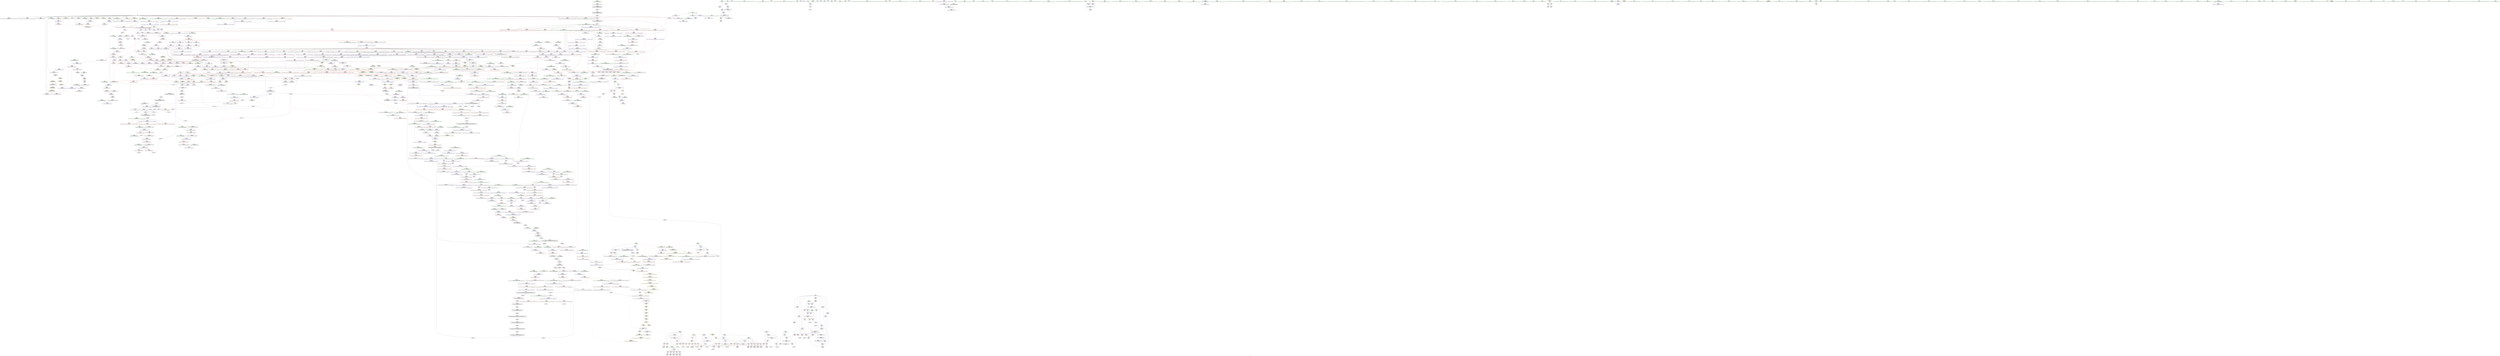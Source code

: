 digraph "SVFG" {
	label="SVFG";

	Node0x557b769a2c80 [shape=record,color=grey,label="{NodeID: 0\nNullPtr|{|<s29>91}}"];
	Node0x557b769a2c80 -> Node0x557b76c3bec0[style=solid];
	Node0x557b769a2c80 -> Node0x557b76c3bfc0[style=solid];
	Node0x557b769a2c80 -> Node0x557b76c3c090[style=solid];
	Node0x557b769a2c80 -> Node0x557b76c3c160[style=solid];
	Node0x557b769a2c80 -> Node0x557b76c3c230[style=solid];
	Node0x557b769a2c80 -> Node0x557b76c3c300[style=solid];
	Node0x557b769a2c80 -> Node0x557b76c3c3d0[style=solid];
	Node0x557b769a2c80 -> Node0x557b76c3c4a0[style=solid];
	Node0x557b769a2c80 -> Node0x557b76c3c570[style=solid];
	Node0x557b769a2c80 -> Node0x557b76c3c640[style=solid];
	Node0x557b769a2c80 -> Node0x557b76c3c710[style=solid];
	Node0x557b769a2c80 -> Node0x557b76c3c7e0[style=solid];
	Node0x557b769a2c80 -> Node0x557b76c3c8b0[style=solid];
	Node0x557b769a2c80 -> Node0x557b76c3c980[style=solid];
	Node0x557b769a2c80 -> Node0x557b76c3ca50[style=solid];
	Node0x557b769a2c80 -> Node0x557b76c3cb20[style=solid];
	Node0x557b769a2c80 -> Node0x557b76c3cbf0[style=solid];
	Node0x557b769a2c80 -> Node0x557b76c3ccc0[style=solid];
	Node0x557b769a2c80 -> Node0x557b76c3cd90[style=solid];
	Node0x557b769a2c80 -> Node0x557b76c3ce60[style=solid];
	Node0x557b769a2c80 -> Node0x557b76c3cf30[style=solid];
	Node0x557b769a2c80 -> Node0x557b76c45360[style=solid];
	Node0x557b769a2c80 -> Node0x557b76c47820[style=solid];
	Node0x557b769a2c80 -> Node0x557b76c478f0[style=solid];
	Node0x557b769a2c80 -> Node0x557b76c479c0[style=solid];
	Node0x557b769a2c80 -> Node0x557b76c497d0[style=solid];
	Node0x557b769a2c80 -> Node0x557b76c85e20[style=solid];
	Node0x557b769a2c80 -> Node0x557b76c89910[style=solid];
	Node0x557b769a2c80 -> Node0x557b76c89f10[style=solid];
	Node0x557b769a2c80:s29 -> Node0x557b76d58700[style=solid,color=red];
	Node0x557b76c42a30 [shape=record,color=red,label="{NodeID: 775\n1378\<--1377\n\<--coerce.dive4\n_ZSt22__uninitialized_copy_aISt13move_iteratorIPiES1_iET0_T_S4_S3_RSaIT1_E\n|{<s0>97}}"];
	Node0x557b76c42a30:s0 -> Node0x557b76d5df40[style=solid,color=red];
	Node0x557b76c39510 [shape=record,color=purple,label="{NodeID: 443\n372\<--10\narrayidx18\<--chk\nmain\n}"];
	Node0x557b76c39510 -> Node0x557b76c46bf0[style=solid];
	Node0x557b76c2d3d0 [shape=record,color=green,label="{NodeID: 111\n710\<--711\n__p.addr\<--__p.addr_field_insensitive\n_ZNSt16allocator_traitsISaIiEE10deallocateERS0_Pim\n}"];
	Node0x557b76c2d3d0 -> Node0x557b76c55690[style=solid];
	Node0x557b76c2d3d0 -> Node0x557b76c48930[style=solid];
	Node0x557b76c48520 [shape=record,color=blue,label="{NodeID: 886\n671\<--668\nthis.addr\<--this\n_ZNSt12_Vector_baseIiSaIiEE13_M_deallocateEPim\n}"];
	Node0x557b76c48520 -> Node0x557b76c551b0[style=dashed];
	Node0x557b76ce2430 [shape=record,color=yellow,style=double,label="{NodeID: 1661\n16V_1 = ENCHI(MR_16V_0)\npts\{60000 \}\nFun[_ZNSt6vectorIiSaIiEEixEm]}"];
	Node0x557b76ce2430 -> Node0x557b76c52ab0[style=dashed];
	Node0x557b76c4ef60 [shape=record,color=purple,label="{NodeID: 554\n1465\<--1449\ncoerce.dive3\<--agg.tmp\n_ZNSt20__uninitialized_copyILb1EE13__uninit_copyISt13move_iteratorIPiES3_EET0_T_S6_S5_\n}"];
	Node0x557b76c4ef60 -> Node0x557b76c42fe0[style=solid];
	Node0x557b76c31b10 [shape=record,color=green,label="{NodeID: 222\n1451\<--1452\nagg.tmp2\<--agg.tmp2_field_insensitive\n_ZNSt20__uninitialized_copyILb1EE13__uninit_copyISt13move_iteratorIPiES3_EET0_T_S6_S5_\n}"];
	Node0x557b76c31b10 -> Node0x557b76c37220[style=solid];
	Node0x557b76c31b10 -> Node0x557b76c4f030[style=solid];
	Node0x557b76d52780 [shape=record,color=black,label="{NodeID: 2104\n869 = PHI(1182, )\n}"];
	Node0x557b76d52780 -> Node0x557b76c57230[style=solid];
	Node0x557b76c6d820 [shape=record,color=blue, style = dotted,label="{NodeID: 997\n1723\<--1725\noffset_0\<--dummyVal\n_ZNSt11__copy_moveILb1ELb1ESt26random_access_iterator_tagE8__copy_mIiEEPT_PKS3_S6_S4_\n}"];
	Node0x557b76c6d820 -> Node0x557b76cc9540[style=dashed];
	Node0x557b76c54990 [shape=record,color=red,label="{NodeID: 665\n585\<--576\n\<--__first.addr\n_ZSt8_DestroyIPiiEvT_S1_RSaIT0_E\n|{<s0>33}}"];
	Node0x557b76c54990:s0 -> Node0x557b76d57e40[style=solid,color=red];
	Node0x557b76c87e10 [shape=record,color=grey,label="{NodeID: 1440\n1598 = Binary(1596, 1597, )\n}"];
	Node0x557b76c87e10 -> Node0x557b76c87f90[style=solid];
	Node0x557b76c3fb10 [shape=record,color=black,label="{NodeID: 333\n753\<--752\n\<--this1\n_ZNSaIiED2Ev\n|{<s0>43}}"];
	Node0x557b76c3fb10:s0 -> Node0x557b76d5bad0[style=solid,color=red];
	Node0x557b76d5bbe0 [shape=record,color=black,label="{NodeID: 2215\n1550 = PHI(1525, )\n0th arg _ZSt13__copy_move_aILb1EPiS0_ET1_T0_S2_S1_ }"];
	Node0x557b76d5bbe0 -> Node0x557b76c6d0d0[style=solid];
	Node0x557b769ba3b0 [shape=record,color=green,label="{NodeID: 1\n7\<--1\n__dso_handle\<--dummyObj\nGlob }"];
	Node0x557b76c42b00 [shape=record,color=red,label="{NodeID: 776\n1390\<--1387\n\<--__i.addr\n_ZSt32__make_move_if_noexcept_iteratorIiSt13move_iteratorIPiEET0_PT_\n|{<s0>98}}"];
	Node0x557b76c42b00:s0 -> Node0x557b76d59240[style=solid,color=red];
	Node0x557b76c395e0 [shape=record,color=purple,label="{NodeID: 444\n306\<--15\n\<--.str\nmain\n}"];
	Node0x557b76c2d4a0 [shape=record,color=green,label="{NodeID: 112\n712\<--713\n__n.addr\<--__n.addr_field_insensitive\n_ZNSt16allocator_traitsISaIiEE10deallocateERS0_Pim\n}"];
	Node0x557b76c2d4a0 -> Node0x557b76c55760[style=solid];
	Node0x557b76c2d4a0 -> Node0x557b76c48a00[style=solid];
	Node0x557b76c485f0 [shape=record,color=blue,label="{NodeID: 887\n673\<--669\n__p.addr\<--__p\n_ZNSt12_Vector_baseIiSaIiEE13_M_deallocateEPim\n}"];
	Node0x557b76c485f0 -> Node0x557b76c55280[style=dashed];
	Node0x557b76c485f0 -> Node0x557b76c55350[style=dashed];
	Node0x557b76c4f030 [shape=record,color=purple,label="{NodeID: 555\n1467\<--1451\ncoerce.dive4\<--agg.tmp2\n_ZNSt20__uninitialized_copyILb1EE13__uninit_copyISt13move_iteratorIPiES3_EET0_T_S6_S5_\n}"];
	Node0x557b76c4f030 -> Node0x557b76c430b0[style=solid];
	Node0x557b76c31be0 [shape=record,color=green,label="{NodeID: 223\n1470\<--1471\n_ZSt4copyISt13move_iteratorIPiES1_ET0_T_S4_S3_\<--_ZSt4copyISt13move_iteratorIPiES1_ET0_T_S4_S3__field_insensitive\n}"];
	Node0x557b76d528c0 [shape=record,color=black,label="{NodeID: 2105\n877 = PHI(591, )\n|{<s0>57}}"];
	Node0x557b76d528c0:s0 -> Node0x557b76d56410[style=solid,color=red];
	Node0x557b76c6d8f0 [shape=record,color=blue,label="{NodeID: 998\n1625\<--1624\n__it.addr\<--__it\n_ZSt12__miter_baseIPiET_S1_\n}"];
	Node0x557b76c6d8f0 -> Node0x557b76c44020[style=dashed];
	Node0x557b76c54a60 [shape=record,color=red,label="{NodeID: 666\n586\<--578\n\<--__last.addr\n_ZSt8_DestroyIPiiEvT_S1_RSaIT0_E\n|{<s0>33}}"];
	Node0x557b76c54a60:s0 -> Node0x557b76d57f80[style=solid,color=red];
	Node0x557b76c87f90 [shape=record,color=grey,label="{NodeID: 1441\n1599 = Binary(1598, 264, )\n}"];
	Node0x557b76c87f90 -> Node0x557b76c6d750[style=solid];
	Node0x557b76c3fbe0 [shape=record,color=black,label="{NodeID: 334\n779\<--778\n\<--\n_ZNSt16allocator_traitsISaIiEE9constructIiJRKiEEEvRS0_PT_DpOT0_\n|{<s0>45}}"];
	Node0x557b76c3fbe0:s0 -> Node0x557b76d56f40[style=solid,color=red];
	Node0x557b76d5bcf0 [shape=record,color=black,label="{NodeID: 2216\n1551 = PHI(1529, )\n1st arg _ZSt13__copy_move_aILb1EPiS0_ET1_T0_S2_S1_ }"];
	Node0x557b76d5bcf0 -> Node0x557b76c6d1a0[style=solid];
	Node0x557b769c1700 [shape=record,color=green,label="{NodeID: 2\n13\<--1\n\<--dummyObj\nCan only get source location for instruction, argument, global var or function.}"];
	Node0x557b76c42bd0 [shape=record,color=red,label="{NodeID: 777\n1395\<--1394\n\<--coerce.dive\n_ZSt32__make_move_if_noexcept_iteratorIiSt13move_iteratorIPiEET0_PT_\n}"];
	Node0x557b76c42bd0 -> Node0x557b76c36ad0[style=solid];
	Node0x557b76c396b0 [shape=record,color=purple,label="{NodeID: 445\n307\<--17\n\<--.str.1\nmain\n}"];
	Node0x557b76c2d570 [shape=record,color=green,label="{NodeID: 113\n722\<--723\n_ZN9__gnu_cxx13new_allocatorIiE10deallocateEPim\<--_ZN9__gnu_cxx13new_allocatorIiE10deallocateEPim_field_insensitive\n}"];
	Node0x557b76c486c0 [shape=record,color=blue,label="{NodeID: 888\n675\<--670\n__n.addr\<--__n\n_ZNSt12_Vector_baseIiSaIiEE13_M_deallocateEPim\n}"];
	Node0x557b76c486c0 -> Node0x557b76c55420[style=dashed];
	Node0x557b76c4f100 [shape=record,color=purple,label="{NodeID: 556\n1711\<--1458\noffset_0\<--\n}"];
	Node0x557b76c4f100 -> Node0x557b76c6c7e0[style=solid];
	Node0x557b76c31ce0 [shape=record,color=green,label="{NodeID: 224\n1477\<--1478\n__first\<--__first_field_insensitive\n_ZSt4copyISt13move_iteratorIPiES1_ET0_T_S4_S3_\n}"];
	Node0x557b76c31ce0 -> Node0x557b76c373c0[style=solid];
	Node0x557b76c31ce0 -> Node0x557b76c4f440[style=solid];
	Node0x557b76d52a00 [shape=record,color=black,label="{NodeID: 2106\n878 = PHI(1141, )\n}"];
	Node0x557b76d52a00 -> Node0x557b76c49a40[style=solid];
	Node0x557b76c6d9c0 [shape=record,color=blue,label="{NodeID: 999\n1632\<--1631\nthis.addr\<--this\n_ZNKSt13move_iteratorIPiE4baseEv\n}"];
	Node0x557b76c6d9c0 -> Node0x557b76c440f0[style=dashed];
	Node0x557b76c54b30 [shape=record,color=red,label="{NodeID: 667\n596\<--593\nthis1\<--this.addr\n_ZNSt12_Vector_baseIiSaIiEE19_M_get_Tp_allocatorEv\n}"];
	Node0x557b76c54b30 -> Node0x557b76c4b820[style=solid];
	Node0x557b76c88110 [shape=record,color=grey,label="{NodeID: 1442\n1609 = Binary(264, 1608, )\n}"];
	Node0x557b76c3fcb0 [shape=record,color=black,label="{NodeID: 335\n833\<--817\n\<--this1\n_ZNSt6vectorIiSaIiEE17_M_realloc_insertIJRKiEEEvN9__gnu_cxx17__normal_iteratorIPiS1_EEDpOT_\n|{<s0>49}}"];
	Node0x557b76c3fcb0:s0 -> Node0x557b76d56cc0[style=solid,color=red];
	Node0x557b76d5be00 [shape=record,color=black,label="{NodeID: 2217\n1552 = PHI(1531, )\n2nd arg _ZSt13__copy_move_aILb1EPiS0_ET1_T0_S2_S1_ }"];
	Node0x557b76d5be00 -> Node0x557b76c6d270[style=solid];
	Node0x557b76a8c840 [shape=record,color=green,label="{NodeID: 3\n15\<--1\n.str\<--dummyObj\nGlob }"];
	Node0x557b76c42ca0 [shape=record,color=red,label="{NodeID: 778\n1425\<--1405\n\<--__result.addr\n_ZSt18uninitialized_copyISt13move_iteratorIPiES1_ET0_T_S4_S3_\n|{<s0>101}}"];
	Node0x557b76c42ca0:s0 -> Node0x557b76d56a70[style=solid,color=red];
	Node0x557b76c39780 [shape=record,color=purple,label="{NodeID: 446\n312\<--20\n\<--.str.2\nmain\n}"];
	Node0x557b76c32180 [shape=record,color=green,label="{NodeID: 114\n729\<--730\nthis.addr\<--this.addr_field_insensitive\n_ZN9__gnu_cxx13new_allocatorIiE10deallocateEPim\n}"];
	Node0x557b76c32180 -> Node0x557b76c55830[style=solid];
	Node0x557b76c32180 -> Node0x557b76c48ad0[style=solid];
	Node0x557b76c48790 [shape=record,color=blue,label="{NodeID: 889\n695\<--694\nthis.addr\<--this\n_ZNSt12_Vector_baseIiSaIiEE12_Vector_implD2Ev\n}"];
	Node0x557b76c48790 -> Node0x557b76c554f0[style=dashed];
	Node0x557b76c4f1d0 [shape=record,color=purple,label="{NodeID: 557\n1712\<--1459\noffset_0\<--\n}"];
	Node0x557b76c4f1d0 -> Node0x557b76c44b80[style=solid];
	Node0x557b76c31db0 [shape=record,color=green,label="{NodeID: 225\n1479\<--1480\n__last\<--__last_field_insensitive\n_ZSt4copyISt13move_iteratorIPiES1_ET0_T_S4_S3_\n}"];
	Node0x557b76c31db0 -> Node0x557b76c37490[style=solid];
	Node0x557b76c31db0 -> Node0x557b76c4f510[style=solid];
	Node0x557b76d52b40 [shape=record,color=black,label="{NodeID: 2107\n888 = PHI()\n}"];
	Node0x557b76c6da90 [shape=record,color=blue,label="{NodeID: 1000\n1642\<--1640\nthis.addr\<--this\n_ZNSt13move_iteratorIPiEC2ES0_\n}"];
	Node0x557b76c6da90 -> Node0x557b76c44290[style=dashed];
	Node0x557b76c54c00 [shape=record,color=red,label="{NodeID: 668\n609\<--602\nthis1\<--this.addr\n_ZNSt12_Vector_baseIiSaIiEED2Ev\n|{|<s8>34}}"];
	Node0x557b76c54c00 -> Node0x557b76c4b8f0[style=solid];
	Node0x557b76c54c00 -> Node0x557b76c4b9c0[style=solid];
	Node0x557b76c54c00 -> Node0x557b76c4ba90[style=solid];
	Node0x557b76c54c00 -> Node0x557b76c4bb60[style=solid];
	Node0x557b76c54c00 -> Node0x557b76c4bc30[style=solid];
	Node0x557b76c54c00 -> Node0x557b76c4bd00[style=solid];
	Node0x557b76c54c00 -> Node0x557b76c4bdd0[style=solid];
	Node0x557b76c54c00 -> Node0x557b76c4bea0[style=solid];
	Node0x557b76c54c00:s8 -> Node0x557b76d5a000[style=solid,color=red];
	Node0x557b76c88290 [shape=record,color=grey,label="{NodeID: 1443\n321 = Binary(320, 161, )\n}"];
	Node0x557b76c88290 -> Node0x557b76c46570[style=solid];
	Node0x557b76c3fd80 [shape=record,color=black,label="{NodeID: 336\n841\<--817\n\<--this1\n_ZNSt6vectorIiSaIiEE17_M_realloc_insertIJRKiEEEvN9__gnu_cxx17__normal_iteratorIPiS1_EEDpOT_\n}"];
	Node0x557b76c3fd80 -> Node0x557b76c4c1e0[style=solid];
	Node0x557b76d5bf40 [shape=record,color=black,label="{NodeID: 2218\n1654 = PHI(1200, )\n0th arg _ZN9__gnu_cxx13new_allocatorIiE7destroyIiEEvPT_ }"];
	Node0x557b76d5bf40 -> Node0x557b76c6dd00[style=solid];
	Node0x557b769790a0 [shape=record,color=green,label="{NodeID: 4\n17\<--1\n.str.1\<--dummyObj\nGlob }"];
	Node0x557b76c42d70 [shape=record,color=red,label="{NodeID: 779\n1427\<--1426\n\<--coerce.dive3\n_ZSt18uninitialized_copyISt13move_iteratorIPiES1_ET0_T_S4_S3_\n|{<s0>101}}"];
	Node0x557b76c42d70:s0 -> Node0x557b76d56850[style=solid,color=red];
	Node0x557b76c39850 [shape=record,color=purple,label="{NodeID: 447\n313\<--22\n\<--.str.3\nmain\n}"];
	Node0x557b76c32210 [shape=record,color=green,label="{NodeID: 115\n731\<--732\n__p.addr\<--__p.addr_field_insensitive\n_ZN9__gnu_cxx13new_allocatorIiE10deallocateEPim\n}"];
	Node0x557b76c32210 -> Node0x557b76c55900[style=solid];
	Node0x557b76c32210 -> Node0x557b76c48ba0[style=solid];
	Node0x557b76c48860 [shape=record,color=blue,label="{NodeID: 890\n708\<--705\n__a.addr\<--__a\n_ZNSt16allocator_traitsISaIiEE10deallocateERS0_Pim\n}"];
	Node0x557b76c48860 -> Node0x557b76c555c0[style=dashed];
	Node0x557b76c4f2a0 [shape=record,color=purple,label="{NodeID: 558\n1714\<--1461\noffset_0\<--\n}"];
	Node0x557b76c4f2a0 -> Node0x557b76c6c8b0[style=solid];
	Node0x557b76c31e80 [shape=record,color=green,label="{NodeID: 226\n1481\<--1482\n__result.addr\<--__result.addr_field_insensitive\n_ZSt4copyISt13move_iteratorIPiES1_ET0_T_S4_S3_\n}"];
	Node0x557b76c31e80 -> Node0x557b76c43180[style=solid];
	Node0x557b76c31e80 -> Node0x557b76c6cb20[style=solid];
	Node0x557b76d52c10 [shape=record,color=black,label="{NodeID: 2108\n913 = PHI(591, )\n|{<s0>62}}"];
	Node0x557b76d52c10:s0 -> Node0x557b76d59cf0[style=solid,color=red];
	Node0x557b76c6db60 [shape=record,color=blue,label="{NodeID: 1001\n1644\<--1641\n__i.addr\<--__i\n_ZNSt13move_iteratorIPiEC2ES0_\n}"];
	Node0x557b76c6db60 -> Node0x557b76c44360[style=dashed];
	Node0x557b76c54cd0 [shape=record,color=red,label="{NodeID: 669\n639\<--604\nexn\<--exn.slot\n_ZNSt12_Vector_baseIiSaIiEED2Ev\n|{<s0>37}}"];
	Node0x557b76c54cd0:s0 -> Node0x557b76d5c9c0[style=solid,color=red];
	Node0x557b76c88410 [shape=record,color=grey,label="{NodeID: 1444\n354 = Binary(353, 30, )\n}"];
	Node0x557b76c88410 -> Node0x557b76c468b0[style=solid];
	Node0x557b76c3fe50 [shape=record,color=black,label="{NodeID: 337\n851\<--817\n\<--this1\n_ZNSt6vectorIiSaIiEE17_M_realloc_insertIJRKiEEEvN9__gnu_cxx17__normal_iteratorIPiS1_EEDpOT_\n}"];
	Node0x557b76c3fe50 -> Node0x557b76c4c2b0[style=solid];
	Node0x557b76c3fe50 -> Node0x557b76c4c380[style=solid];
	Node0x557b76d5c080 [shape=record,color=black,label="{NodeID: 2219\n1655 = PHI(1201, )\n1st arg _ZN9__gnu_cxx13new_allocatorIiE7destroyIiEEvPT_ }"];
	Node0x557b76d5c080 -> Node0x557b76c6ddd0[style=solid];
	Node0x557b769823a0 [shape=record,color=green,label="{NodeID: 5\n19\<--1\nstdin\<--dummyObj\nGlob }"];
	Node0x557b76c42e40 [shape=record,color=red,label="{NodeID: 780\n1429\<--1428\n\<--coerce.dive4\n_ZSt18uninitialized_copyISt13move_iteratorIPiES1_ET0_T_S4_S3_\n|{<s0>101}}"];
	Node0x557b76c42e40:s0 -> Node0x557b76d56960[style=solid,color=red];
	Node0x557b76c5c7a0 [shape=record,color=yellow,style=double,label="{NodeID: 1555\n32V_1 = ENCHI(MR_32V_0)\npts\{1333 \}\nFun[_ZSt34__uninitialized_move_if_noexcept_aIPiS0_SaIiEET0_T_S3_S2_RT1_]|{<s0>86}}"];
	Node0x557b76c5c7a0:s0 -> Node0x557b76cc3ff0[style=dashed,color=red];
	Node0x557b76c39920 [shape=record,color=purple,label="{NodeID: 448\n315\<--25\n\<--.str.4\nmain\n}"];
	Node0x557b76c322e0 [shape=record,color=green,label="{NodeID: 116\n733\<--734\n.addr\<--.addr_field_insensitive\n_ZN9__gnu_cxx13new_allocatorIiE10deallocateEPim\n}"];
	Node0x557b76c322e0 -> Node0x557b76c48c70[style=solid];
	Node0x557b76c48930 [shape=record,color=blue,label="{NodeID: 891\n710\<--706\n__p.addr\<--__p\n_ZNSt16allocator_traitsISaIiEE10deallocateERS0_Pim\n}"];
	Node0x557b76c48930 -> Node0x557b76c55690[style=dashed];
	Node0x557b76c4f370 [shape=record,color=purple,label="{NodeID: 559\n1715\<--1462\noffset_0\<--\n}"];
	Node0x557b76c4f370 -> Node0x557b76c44c50[style=solid];
	Node0x557b76c31f50 [shape=record,color=green,label="{NodeID: 227\n1483\<--1484\nagg.tmp\<--agg.tmp_field_insensitive\n_ZSt4copyISt13move_iteratorIPiES1_ET0_T_S4_S3_\n}"];
	Node0x557b76c31f50 -> Node0x557b76c37560[style=solid];
	Node0x557b76c31f50 -> Node0x557b76c4f5e0[style=solid];
	Node0x557b76d52d80 [shape=record,color=black,label="{NodeID: 2109\n933 = PHI(591, )\n|{<s0>66}}"];
	Node0x557b76d52d80:s0 -> Node0x557b76d59cf0[style=solid,color=red];
	Node0x557b76c6dc30 [shape=record,color=blue,label="{NodeID: 1002\n1649\<--1650\n_M_current\<--\n_ZNSt13move_iteratorIPiEC2ES0_\n|{<s0>98}}"];
	Node0x557b76c6dc30:s0 -> Node0x557b76cffea0[style=dashed,color=blue];
	Node0x557b76c54da0 [shape=record,color=red,label="{NodeID: 670\n612\<--611\n\<--_M_start\n_ZNSt12_Vector_baseIiSaIiEED2Ev\n|{<s0>34}}"];
	Node0x557b76c54da0:s0 -> Node0x557b76d5a190[style=solid,color=red];
	Node0x557b76c88590 [shape=record,color=grey,label="{NodeID: 1445\n1050 = Binary(1046, 1049, )\n}"];
	Node0x557b76c88590 -> Node0x557b76c8b110[style=solid];
	Node0x557b76c3ff20 [shape=record,color=black,label="{NodeID: 338\n860\<--817\n\<--this1\n_ZNSt6vectorIiSaIiEE17_M_realloc_insertIJRKiEEEvN9__gnu_cxx17__normal_iteratorIPiS1_EEDpOT_\n|{<s0>53}}"];
	Node0x557b76c3ff20:s0 -> Node0x557b76d5a700[style=solid,color=red];
	Node0x557b76d5c1c0 [shape=record,color=black,label="{NodeID: 2220\n441 = PHI(344, 350, )\n0th arg _ZNSt6vectorIiSaIiEE9push_backERKi }"];
	Node0x557b76d5c1c0 -> Node0x557b76c47270[style=solid];
	Node0x557b76940bb0 [shape=record,color=green,label="{NodeID: 6\n20\<--1\n.str.2\<--dummyObj\nGlob }"];
	Node0x557b76c42f10 [shape=record,color=red,label="{NodeID: 781\n1464\<--1447\n\<--__result.addr\n_ZNSt20__uninitialized_copyILb1EE13__uninit_copyISt13move_iteratorIPiES3_EET0_T_S6_S5_\n|{<s0>104}}"];
	Node0x557b76c42f10:s0 -> Node0x557b76d57bc0[style=solid,color=red];
	Node0x557b76c399f0 [shape=record,color=purple,label="{NodeID: 449\n325\<--25\n\<--.str.4\nmain\n}"];
	Node0x557b76c323b0 [shape=record,color=green,label="{NodeID: 117\n742\<--743\n_ZdlPv\<--_ZdlPv_field_insensitive\n}"];
	Node0x557b76c48a00 [shape=record,color=blue,label="{NodeID: 892\n712\<--707\n__n.addr\<--__n\n_ZNSt16allocator_traitsISaIiEE10deallocateERS0_Pim\n}"];
	Node0x557b76c48a00 -> Node0x557b76c55760[style=dashed];
	Node0x557b76c4f440 [shape=record,color=purple,label="{NodeID: 560\n1487\<--1477\ncoerce.dive\<--__first\n_ZSt4copyISt13move_iteratorIPiES1_ET0_T_S4_S3_\n}"];
	Node0x557b76c4f440 -> Node0x557b76c6c980[style=solid];
	Node0x557b76c32020 [shape=record,color=green,label="{NodeID: 228\n1485\<--1486\nagg.tmp3\<--agg.tmp3_field_insensitive\n_ZSt4copyISt13move_iteratorIPiES1_ET0_T_S4_S3_\n}"];
	Node0x557b76c32020 -> Node0x557b76c37630[style=solid];
	Node0x557b76c32020 -> Node0x557b76c4f6b0[style=solid];
	Node0x557b76d52ec0 [shape=record,color=black,label="{NodeID: 2110\n1017 = PHI(1021, )\n}"];
	Node0x557b76d52ec0 -> Node0x557b76c57bf0[style=solid];
	Node0x557b76c6dd00 [shape=record,color=blue,label="{NodeID: 1003\n1656\<--1654\nthis.addr\<--this\n_ZN9__gnu_cxx13new_allocatorIiE7destroyIiEEvPT_\n}"];
	Node0x557b76c6dd00 -> Node0x557b76c44430[style=dashed];
	Node0x557b76c54e70 [shape=record,color=red,label="{NodeID: 671\n615\<--614\n\<--_M_end_of_storage\n_ZNSt12_Vector_baseIiSaIiEED2Ev\n}"];
	Node0x557b76c54e70 -> Node0x557b76c3f630[style=solid];
	Node0x557b76c88710 [shape=record,color=grey,label="{NodeID: 1446\n1331 = Binary(1330, 264, )\n}"];
	Node0x557b76c3fff0 [shape=record,color=black,label="{NodeID: 339\n871\<--817\n\<--this1\n_ZNSt6vectorIiSaIiEE17_M_realloc_insertIJRKiEEEvN9__gnu_cxx17__normal_iteratorIPiS1_EEDpOT_\n}"];
	Node0x557b76c3fff0 -> Node0x557b76c4c520[style=solid];
	Node0x557b76c3fff0 -> Node0x557b76c4c5f0[style=solid];
	Node0x557b76d5c3d0 [shape=record,color=black,label="{NodeID: 2221\n442 = PHI(294, 292, )\n1st arg _ZNSt6vectorIiSaIiEE9push_backERKi }"];
	Node0x557b76d5c3d0 -> Node0x557b76c47340[style=solid];
	Node0x557b76c29510 [shape=record,color=green,label="{NodeID: 7\n22\<--1\n.str.3\<--dummyObj\nGlob }"];
	Node0x557b76c42fe0 [shape=record,color=red,label="{NodeID: 782\n1466\<--1465\n\<--coerce.dive3\n_ZNSt20__uninitialized_copyILb1EE13__uninit_copyISt13move_iteratorIPiES3_EET0_T_S6_S5_\n|{<s0>104}}"];
	Node0x557b76c42fe0:s0 -> Node0x557b76d57940[style=solid,color=red];
	Node0x557b76c39ac0 [shape=record,color=purple,label="{NodeID: 450\n334\<--27\n\<--.str.5\nmain\n}"];
	Node0x557b76c324b0 [shape=record,color=green,label="{NodeID: 118\n749\<--750\nthis.addr\<--this.addr_field_insensitive\n_ZNSaIiED2Ev\n}"];
	Node0x557b76c324b0 -> Node0x557b76c559d0[style=solid];
	Node0x557b76c324b0 -> Node0x557b76c48d40[style=solid];
	Node0x557b76c48ad0 [shape=record,color=blue,label="{NodeID: 893\n729\<--726\nthis.addr\<--this\n_ZN9__gnu_cxx13new_allocatorIiE10deallocateEPim\n}"];
	Node0x557b76c48ad0 -> Node0x557b76c55830[style=dashed];
	Node0x557b76ce2ae0 [shape=record,color=yellow,style=double,label="{NodeID: 1668\n32V_1 = ENCHI(MR_32V_0)\npts\{1333 \}\nFun[_ZNSt16allocator_traitsISaIiEE9constructIiJRKiEEEvRS0_PT_DpOT0_]|{<s0>45}}"];
	Node0x557b76ce2ae0:s0 -> Node0x557b76c4a400[style=dashed,color=red];
	Node0x557b76c4f510 [shape=record,color=purple,label="{NodeID: 561\n1489\<--1479\ncoerce.dive1\<--__last\n_ZSt4copyISt13move_iteratorIPiES1_ET0_T_S4_S3_\n}"];
	Node0x557b76c4f510 -> Node0x557b76c6ca50[style=solid];
	Node0x557b76c320f0 [shape=record,color=green,label="{NodeID: 229\n1498\<--1499\n_ZSt12__miter_baseIPiEDTcl12__miter_basecldtfp_4baseEEESt13move_iteratorIT_E\<--_ZSt12__miter_baseIPiEDTcl12__miter_basecldtfp_4baseEEESt13move_iteratorIT_E_field_insensitive\n}"];
	Node0x557b76d53000 [shape=record,color=black,label="{NodeID: 2111\n1046 = PHI(1208, )\n}"];
	Node0x557b76d53000 -> Node0x557b76c88590[style=solid];
	Node0x557b76c6ddd0 [shape=record,color=blue,label="{NodeID: 1004\n1658\<--1655\n__p.addr\<--__p\n_ZN9__gnu_cxx13new_allocatorIiE7destroyIiEEvPT_\n}"];
	Node0x557b76c54f40 [shape=record,color=red,label="{NodeID: 672\n618\<--617\n\<--_M_start4\n_ZNSt12_Vector_baseIiSaIiEED2Ev\n}"];
	Node0x557b76c54f40 -> Node0x557b76c3f700[style=solid];
	Node0x557b76c88890 [shape=record,color=grey,label="{NodeID: 1447\n622 = Binary(621, 264, )\n|{<s0>34}}"];
	Node0x557b76c88890:s0 -> Node0x557b76d5a320[style=solid,color=red];
	Node0x557b76c400c0 [shape=record,color=black,label="{NodeID: 340\n876\<--817\n\<--this1\n_ZNSt6vectorIiSaIiEE17_M_realloc_insertIJRKiEEEvN9__gnu_cxx17__normal_iteratorIPiS1_EEDpOT_\n|{<s0>56}}"];
	Node0x557b76c400c0:s0 -> Node0x557b76d5a700[style=solid,color=red];
	Node0x557b76d5c550 [shape=record,color=black,label="{NodeID: 2222\n1342 = PHI(1175, )\n0th arg _ZSt22__uninitialized_copy_aISt13move_iteratorIPiES1_iET0_T_S4_S3_RSaIT1_E }"];
	Node0x557b76d5c550 -> Node0x557b76c6bae0[style=solid];
	Node0x557b76c297f0 [shape=record,color=green,label="{NodeID: 8\n24\<--1\nstdout\<--dummyObj\nGlob }"];
	Node0x557b76c430b0 [shape=record,color=red,label="{NodeID: 783\n1468\<--1467\n\<--coerce.dive4\n_ZNSt20__uninitialized_copyILb1EE13__uninit_copyISt13move_iteratorIPiES3_EET0_T_S6_S5_\n|{<s0>104}}"];
	Node0x557b76c430b0:s0 -> Node0x557b76d57a80[style=solid,color=red];
	Node0x557b76c39b90 [shape=record,color=purple,label="{NodeID: 451\n427\<--32\n\<--.str.6\nmain\n}"];
	Node0x557b76c32580 [shape=record,color=green,label="{NodeID: 119\n755\<--756\n_ZN9__gnu_cxx13new_allocatorIiED2Ev\<--_ZN9__gnu_cxx13new_allocatorIiED2Ev_field_insensitive\n}"];
	Node0x557b76c48ba0 [shape=record,color=blue,label="{NodeID: 894\n731\<--727\n__p.addr\<--__p\n_ZN9__gnu_cxx13new_allocatorIiE10deallocateEPim\n}"];
	Node0x557b76c48ba0 -> Node0x557b76c55900[style=dashed];
	Node0x557b76ce2bc0 [shape=record,color=yellow,style=double,label="{NodeID: 1669\n89V_1 = ENCHI(MR_89V_0)\npts\{293 295 \}\nFun[_ZNSt16allocator_traitsISaIiEE9constructIiJRKiEEEvRS0_PT_DpOT0_]|{<s0>45}}"];
	Node0x557b76ce2bc0:s0 -> Node0x557b76c5d880[style=dashed,color=red];
	Node0x557b76c4f5e0 [shape=record,color=purple,label="{NodeID: 562\n1495\<--1483\ncoerce.dive2\<--agg.tmp\n_ZSt4copyISt13move_iteratorIPiES1_ET0_T_S4_S3_\n}"];
	Node0x557b76c4f5e0 -> Node0x557b76c43250[style=solid];
	Node0x557b76c3a5b0 [shape=record,color=green,label="{NodeID: 230\n1508\<--1509\n_ZSt14__copy_move_a2ILb1EPiS0_ET1_T0_S2_S1_\<--_ZSt14__copy_move_a2ILb1EPiS0_ET1_T0_S2_S1__field_insensitive\n}"];
	Node0x557b76d53140 [shape=record,color=black,label="{NodeID: 2112\n1049 = PHI(246, )\n}"];
	Node0x557b76d53140 -> Node0x557b76c88590[style=solid];
	Node0x557b76c6dea0 [shape=record,color=blue,label="{NodeID: 1005\n1667\<--1665\nthis.addr\<--this\n_ZNSt6vectorIiSaIiEE15_M_erase_at_endEPi\n}"];
	Node0x557b76c6dea0 -> Node0x557b76c44500[style=dashed];
	Node0x557b76c55010 [shape=record,color=red,label="{NodeID: 673\n651\<--645\n\<--__first.addr\n_ZSt8_DestroyIPiEvT_S1_\n|{<s0>38}}"];
	Node0x557b76c55010:s0 -> Node0x557b76d580c0[style=solid,color=red];
	Node0x557b76c88a10 [shape=record,color=grey,label="{NodeID: 1448\n401 = Binary(400, 30, )\n}"];
	Node0x557b76c88a10 -> Node0x557b76c46f30[style=solid];
	Node0x557b76c40190 [shape=record,color=black,label="{NodeID: 341\n892\<--817\n\<--this1\n_ZNSt6vectorIiSaIiEE17_M_realloc_insertIJRKiEEEvN9__gnu_cxx17__normal_iteratorIPiS1_EEDpOT_\n}"];
	Node0x557b76c40190 -> Node0x557b76c4c6c0[style=solid];
	Node0x557b76d5c660 [shape=record,color=black,label="{NodeID: 2223\n1343 = PHI(1177, )\n1st arg _ZSt22__uninitialized_copy_aISt13move_iteratorIPiES1_iET0_T_S4_S3_RSaIT1_E }"];
	Node0x557b76d5c660 -> Node0x557b76c6bbb0[style=solid];
	Node0x557b76c298f0 [shape=record,color=green,label="{NodeID: 9\n25\<--1\n.str.4\<--dummyObj\nGlob }"];
	Node0x557b76c43180 [shape=record,color=red,label="{NodeID: 784\n1506\<--1481\n\<--__result.addr\n_ZSt4copyISt13move_iteratorIPiES1_ET0_T_S4_S3_\n|{<s0>109}}"];
	Node0x557b76c43180:s0 -> Node0x557b76d58fc0[style=solid,color=red];
	Node0x557b76c39c60 [shape=record,color=purple,label="{NodeID: 452\n818\<--34\n\<--.str.7\n_ZNSt6vectorIiSaIiEE17_M_realloc_insertIJRKiEEEvN9__gnu_cxx17__normal_iteratorIPiS1_EEDpOT_\n|{<s0>46}}"];
	Node0x557b76c39c60:s0 -> Node0x557b76d5e740[style=solid,color=red];
	Node0x557b76c32680 [shape=record,color=green,label="{NodeID: 120\n760\<--761\nthis.addr\<--this.addr_field_insensitive\n_ZN9__gnu_cxx13new_allocatorIiED2Ev\n}"];
	Node0x557b76c32680 -> Node0x557b76c55aa0[style=solid];
	Node0x557b76c32680 -> Node0x557b76c48e10[style=solid];
	Node0x557b76c48c70 [shape=record,color=blue,label="{NodeID: 895\n733\<--728\n.addr\<--\n_ZN9__gnu_cxx13new_allocatorIiE10deallocateEPim\n}"];
	Node0x557b76c4f6b0 [shape=record,color=purple,label="{NodeID: 563\n1503\<--1485\ncoerce.dive4\<--agg.tmp3\n_ZSt4copyISt13move_iteratorIPiES1_ET0_T_S4_S3_\n}"];
	Node0x557b76c4f6b0 -> Node0x557b76c43320[style=solid];
	Node0x557b76c3a6b0 [shape=record,color=green,label="{NodeID: 231\n1515\<--1516\n__first.addr\<--__first.addr_field_insensitive\n_ZSt14__copy_move_a2ILb1EPiS0_ET1_T0_S2_S1_\n}"];
	Node0x557b76c3a6b0 -> Node0x557b76c433f0[style=solid];
	Node0x557b76c3a6b0 -> Node0x557b76c6cd90[style=solid];
	Node0x557b76d53280 [shape=record,color=black,label="{NodeID: 2113\n1059 = PHI(246, )\n}"];
	Node0x557b76d53280 -> Node0x557b76c88e90[style=solid];
	Node0x557b76c6df70 [shape=record,color=blue,label="{NodeID: 1006\n1669\<--1666\n__pos.addr\<--__pos\n_ZNSt6vectorIiSaIiEE15_M_erase_at_endEPi\n}"];
	Node0x557b76c6df70 -> Node0x557b76c445d0[style=dashed];
	Node0x557b76c6df70 -> Node0x557b76c446a0[style=dashed];
	Node0x557b76c550e0 [shape=record,color=red,label="{NodeID: 674\n652\<--647\n\<--__last.addr\n_ZSt8_DestroyIPiEvT_S1_\n|{<s0>38}}"];
	Node0x557b76c550e0:s0 -> Node0x557b76d58200[style=solid,color=red];
	Node0x557b76c88b90 [shape=record,color=grey,label="{NodeID: 1449\n621 = Binary(619, 620, )\n}"];
	Node0x557b76c88b90 -> Node0x557b76c88890[style=solid];
	Node0x557b76c40260 [shape=record,color=black,label="{NodeID: 342\n912\<--817\n\<--this1\n_ZNSt6vectorIiSaIiEE17_M_realloc_insertIJRKiEEEvN9__gnu_cxx17__normal_iteratorIPiS1_EEDpOT_\n|{<s0>61}}"];
	Node0x557b76c40260:s0 -> Node0x557b76d5a700[style=solid,color=red];
	Node0x557b76d5c770 [shape=record,color=black,label="{NodeID: 2224\n1344 = PHI(1172, )\n2nd arg _ZSt22__uninitialized_copy_aISt13move_iteratorIPiES1_iET0_T_S4_S3_RSaIT1_E }"];
	Node0x557b76d5c770 -> Node0x557b76c6bc80[style=solid];
	Node0x557b76c2a200 [shape=record,color=green,label="{NodeID: 10\n27\<--1\n.str.5\<--dummyObj\nGlob }"];
	Node0x557b76c43250 [shape=record,color=red,label="{NodeID: 785\n1496\<--1495\n\<--coerce.dive2\n_ZSt4copyISt13move_iteratorIPiES1_ET0_T_S4_S3_\n|{<s0>106}}"];
	Node0x557b76c43250:s0 -> Node0x557b76d5afc0[style=solid,color=red];
	Node0x557b76c39d30 [shape=record,color=purple,label="{NodeID: 453\n1696\<--36\nllvm.global_ctors_0\<--llvm.global_ctors\nGlob }"];
	Node0x557b76c39d30 -> Node0x557b76c45160[style=solid];
	Node0x557b76c32750 [shape=record,color=green,label="{NodeID: 121\n769\<--770\n__a.addr\<--__a.addr_field_insensitive\n_ZNSt16allocator_traitsISaIiEE9constructIiJRKiEEEvRS0_PT_DpOT0_\n}"];
	Node0x557b76c32750 -> Node0x557b76c55b70[style=solid];
	Node0x557b76c32750 -> Node0x557b76c48ee0[style=solid];
	Node0x557b76c48d40 [shape=record,color=blue,label="{NodeID: 896\n749\<--748\nthis.addr\<--this\n_ZNSaIiED2Ev\n}"];
	Node0x557b76c48d40 -> Node0x557b76c559d0[style=dashed];
	Node0x557b76c4f780 [shape=record,color=purple,label="{NodeID: 564\n1717\<--1492\noffset_0\<--\n}"];
	Node0x557b76c4f780 -> Node0x557b76c6cbf0[style=solid];
	Node0x557b76c3a780 [shape=record,color=green,label="{NodeID: 232\n1517\<--1518\n__last.addr\<--__last.addr_field_insensitive\n_ZSt14__copy_move_a2ILb1EPiS0_ET1_T0_S2_S1_\n}"];
	Node0x557b76c3a780 -> Node0x557b76c434c0[style=solid];
	Node0x557b76c3a780 -> Node0x557b76c6ce60[style=solid];
	Node0x557b76d533c0 [shape=record,color=black,label="{NodeID: 2114\n1060 = PHI(246, )\n}"];
	Node0x557b76d533c0 -> Node0x557b76c6a0e0[style=solid];
	Node0x557b76c6e040 [shape=record,color=blue,label="{NodeID: 1007\n1685\<--1682\n_M_finish3\<--\n_ZNSt6vectorIiSaIiEE15_M_erase_at_endEPi\n|{<s0>27}}"];
	Node0x557b76c6e040:s0 -> Node0x557b76cff0e0[style=dashed,color=blue];
	Node0x557b76c551b0 [shape=record,color=red,label="{NodeID: 675\n680\<--671\nthis1\<--this.addr\n_ZNSt12_Vector_baseIiSaIiEE13_M_deallocateEPim\n}"];
	Node0x557b76c551b0 -> Node0x557b76c4bf70[style=solid];
	Node0x557b76c88d10 [shape=record,color=grey,label="{NodeID: 1450\n331 = Binary(330, 30, )\n}"];
	Node0x557b76c88d10 -> Node0x557b76c8b410[style=solid];
	Node0x557b76c40330 [shape=record,color=black,label="{NodeID: 343\n916\<--817\n\<--this1\n_ZNSt6vectorIiSaIiEE17_M_realloc_insertIJRKiEEEvN9__gnu_cxx17__normal_iteratorIPiS1_EEDpOT_\n|{<s0>63}}"];
	Node0x557b76c40330:s0 -> Node0x557b76d5a000[style=solid,color=red];
	Node0x557b76d5c880 [shape=record,color=black,label="{NodeID: 2225\n1345 = PHI(1173, )\n3rd arg _ZSt22__uninitialized_copy_aISt13move_iteratorIPiES1_iET0_T_S4_S3_RSaIT1_E }"];
	Node0x557b76d5c880 -> Node0x557b76c6bd50[style=solid];
	Node0x557b76c2a300 [shape=record,color=green,label="{NodeID: 11\n30\<--1\n\<--dummyObj\nCan only get source location for instruction, argument, global var or function.}"];
	Node0x557b76c43320 [shape=record,color=red,label="{NodeID: 786\n1504\<--1503\n\<--coerce.dive4\n_ZSt4copyISt13move_iteratorIPiES1_ET0_T_S4_S3_\n|{<s0>108}}"];
	Node0x557b76c43320:s0 -> Node0x557b76d5afc0[style=solid,color=red];
	Node0x557b76c39e30 [shape=record,color=purple,label="{NodeID: 454\n1697\<--36\nllvm.global_ctors_1\<--llvm.global_ctors\nGlob }"];
	Node0x557b76c39e30 -> Node0x557b76c45260[style=solid];
	Node0x557b76c32820 [shape=record,color=green,label="{NodeID: 122\n771\<--772\n__p.addr\<--__p.addr_field_insensitive\n_ZNSt16allocator_traitsISaIiEE9constructIiJRKiEEEvRS0_PT_DpOT0_\n}"];
	Node0x557b76c32820 -> Node0x557b76c55c40[style=solid];
	Node0x557b76c32820 -> Node0x557b76c48fb0[style=solid];
	Node0x557b76c48e10 [shape=record,color=blue,label="{NodeID: 897\n760\<--759\nthis.addr\<--this\n_ZN9__gnu_cxx13new_allocatorIiED2Ev\n}"];
	Node0x557b76c48e10 -> Node0x557b76c55aa0[style=dashed];
	Node0x557b76c4f850 [shape=record,color=purple,label="{NodeID: 565\n1718\<--1493\noffset_0\<--\n}"];
	Node0x557b76c4f850 -> Node0x557b76c44d20[style=solid];
	Node0x557b76c3a850 [shape=record,color=green,label="{NodeID: 233\n1519\<--1520\n__result.addr\<--__result.addr_field_insensitive\n_ZSt14__copy_move_a2ILb1EPiS0_ET1_T0_S2_S1_\n}"];
	Node0x557b76c3a850 -> Node0x557b76c43590[style=solid];
	Node0x557b76c3a850 -> Node0x557b76c6cf30[style=solid];
	Node0x557b76d53500 [shape=record,color=black,label="{NodeID: 2115\n1062 = PHI(1224, )\n}"];
	Node0x557b76d53500 -> Node0x557b76c58270[style=solid];
	Node0x557b76c55280 [shape=record,color=red,label="{NodeID: 676\n681\<--673\n\<--__p.addr\n_ZNSt12_Vector_baseIiSaIiEE13_M_deallocateEPim\n}"];
	Node0x557b76c55280 -> Node0x557b76c89910[style=solid];
	Node0x557b76c88e90 [shape=record,color=grey,label="{NodeID: 1451\n1066 = Binary(1059, 1065, )\n}"];
	Node0x557b76c88e90 -> Node0x557b76c6a1b0[style=solid];
	Node0x557b76c40400 [shape=record,color=black,label="{NodeID: 344\n924\<--817\n\<--this1\n_ZNSt6vectorIiSaIiEE17_M_realloc_insertIJRKiEEEvN9__gnu_cxx17__normal_iteratorIPiS1_EEDpOT_\n}"];
	Node0x557b76c40400 -> Node0x557b76c4c790[style=solid];
	Node0x557b76c40400 -> Node0x557b76c4c860[style=solid];
	Node0x557b76d5c9c0 [shape=record,color=black,label="{NodeID: 2226\n526 = PHI(73, 133, 639, 977, 1689, )\n0th arg __clang_call_terminate }"];
	Node0x557b76c2a400 [shape=record,color=green,label="{NodeID: 12\n32\<--1\n.str.6\<--dummyObj\nGlob }"];
	Node0x557b76c433f0 [shape=record,color=red,label="{NodeID: 787\n1524\<--1515\n\<--__first.addr\n_ZSt14__copy_move_a2ILb1EPiS0_ET1_T0_S2_S1_\n|{<s0>110}}"];
	Node0x557b76c433f0:s0 -> Node0x557b76d5da30[style=solid,color=red];
	Node0x557b76c39f30 [shape=record,color=purple,label="{NodeID: 455\n1698\<--36\nllvm.global_ctors_2\<--llvm.global_ctors\nGlob }"];
	Node0x557b76c39f30 -> Node0x557b76c45360[style=solid];
	Node0x557b76c328f0 [shape=record,color=green,label="{NodeID: 123\n773\<--774\n__args.addr\<--__args.addr_field_insensitive\n_ZNSt16allocator_traitsISaIiEE9constructIiJRKiEEEvRS0_PT_DpOT0_\n}"];
	Node0x557b76c328f0 -> Node0x557b76c55d10[style=solid];
	Node0x557b76c328f0 -> Node0x557b76c49080[style=solid];
	Node0x557b76c48ee0 [shape=record,color=blue,label="{NodeID: 898\n769\<--766\n__a.addr\<--__a\n_ZNSt16allocator_traitsISaIiEE9constructIiJRKiEEEvRS0_PT_DpOT0_\n}"];
	Node0x557b76c48ee0 -> Node0x557b76c55b70[style=dashed];
	Node0x557b76c4f920 [shape=record,color=purple,label="{NodeID: 566\n1720\<--1500\noffset_0\<--\n}"];
	Node0x557b76c4f920 -> Node0x557b76c6ccc0[style=solid];
	Node0x557b76c3a920 [shape=record,color=green,label="{NodeID: 234\n1526\<--1527\n_ZSt12__niter_baseIPiET_S1_\<--_ZSt12__niter_baseIPiET_S1__field_insensitive\n}"];
	Node0x557b76d53640 [shape=record,color=black,label="{NodeID: 2116\n1069 = PHI(246, )\n}"];
	Node0x557b76d53640 -> Node0x557b76c8ab10[style=solid];
	Node0x557b76c55350 [shape=record,color=red,label="{NodeID: 677\n686\<--673\n\<--__p.addr\n_ZNSt12_Vector_baseIiSaIiEE13_M_deallocateEPim\n|{<s0>39}}"];
	Node0x557b76c55350:s0 -> Node0x557b76d5d4e0[style=solid,color=red];
	Node0x557b76c89010 [shape=record,color=grey,label="{NodeID: 1452\n340 = Binary(339, 161, )\n}"];
	Node0x557b76c89010 -> Node0x557b76c467e0[style=solid];
	Node0x557b76c404d0 [shape=record,color=black,label="{NodeID: 345\n928\<--817\n\<--this1\n_ZNSt6vectorIiSaIiEE17_M_realloc_insertIJRKiEEEvN9__gnu_cxx17__normal_iteratorIPiS1_EEDpOT_\n}"];
	Node0x557b76c404d0 -> Node0x557b76c4c930[style=solid];
	Node0x557b76c404d0 -> Node0x557b76c4ca00[style=solid];
	Node0x557b76d5ce40 [shape=record,color=black,label="{NodeID: 2227\n1191 = PHI(894, )\n0th arg _ZNSt16allocator_traitsISaIiEE7destroyIiEEvRS0_PT_ }"];
	Node0x557b76d5ce40 -> Node0x557b76c6ac40[style=solid];
	Node0x557b76c2a500 [shape=record,color=green,label="{NodeID: 13\n34\<--1\n.str.7\<--dummyObj\nGlob }"];
	Node0x557b76c434c0 [shape=record,color=red,label="{NodeID: 788\n1528\<--1517\n\<--__last.addr\n_ZSt14__copy_move_a2ILb1EPiS0_ET1_T0_S2_S1_\n|{<s0>111}}"];
	Node0x557b76c434c0:s0 -> Node0x557b76d5da30[style=solid,color=red];
	Node0x557b76c5cf30 [shape=record,color=yellow,style=double,label="{NodeID: 1563\n32V_1 = ENCHI(MR_32V_0)\npts\{1333 \}\nFun[_ZNSt20__uninitialized_copyILb1EE13__uninit_copyISt13move_iteratorIPiES3_EET0_T_S6_S5_]|{<s0>104}}"];
	Node0x557b76c5cf30:s0 -> Node0x557b76c5e1d0[style=dashed,color=red];
	Node0x557b76c3a030 [shape=record,color=purple,label="{NodeID: 456\n47\<--46\narrayctor.next\<--arrayctor.cur\n__cxx_global_var_init\n}"];
	Node0x557b76c3a030 -> Node0x557b76c85fb0[style=solid];
	Node0x557b76c3a030 -> Node0x557b76c8a210[style=solid];
	Node0x557b76c329c0 [shape=record,color=green,label="{NodeID: 124\n783\<--784\n_ZSt7forwardIRKiEOT_RNSt16remove_referenceIS2_E4typeE\<--_ZSt7forwardIRKiEOT_RNSt16remove_referenceIS2_E4typeE_field_insensitive\n}"];
	Node0x557b76c48fb0 [shape=record,color=blue,label="{NodeID: 899\n771\<--767\n__p.addr\<--__p\n_ZNSt16allocator_traitsISaIiEE9constructIiJRKiEEEvRS0_PT_DpOT0_\n}"];
	Node0x557b76c48fb0 -> Node0x557b76c55c40[style=dashed];
	Node0x557b76ce3080 [shape=record,color=yellow,style=double,label="{NodeID: 1674\n93V_1 = ENCHI(MR_93V_0)\npts\{605 \}\nFun[_ZNSt12_Vector_baseIiSaIiEED2Ev]}"];
	Node0x557b76ce3080 -> Node0x557b76c48040[style=dashed];
	Node0x557b76c4f9f0 [shape=record,color=purple,label="{NodeID: 567\n1721\<--1501\noffset_0\<--\n}"];
	Node0x557b76c4f9f0 -> Node0x557b76c44df0[style=solid];
	Node0x557b76c3aa20 [shape=record,color=green,label="{NodeID: 235\n1533\<--1534\n_ZSt13__copy_move_aILb1EPiS0_ET1_T0_S2_S1_\<--_ZSt13__copy_move_aILb1EPiS0_ET1_T0_S2_S1__field_insensitive\n}"];
	Node0x557b76d53780 [shape=record,color=black,label="{NodeID: 2117\n1073 = PHI(1208, )\n}"];
	Node0x557b76d53780 -> Node0x557b76c8ae10[style=solid];
	Node0x557b76c55420 [shape=record,color=red,label="{NodeID: 678\n687\<--675\n\<--__n.addr\n_ZNSt12_Vector_baseIiSaIiEE13_M_deallocateEPim\n|{<s0>39}}"];
	Node0x557b76c55420:s0 -> Node0x557b76d5d5f0[style=solid,color=red];
	Node0x557b76c89190 [shape=record,color=grey,label="{NodeID: 1453\n337 = Binary(336, 161, )\n}"];
	Node0x557b76c89190 -> Node0x557b76c46710[style=solid];
	Node0x557b76c405a0 [shape=record,color=black,label="{NodeID: 346\n932\<--817\n\<--this1\n_ZNSt6vectorIiSaIiEE17_M_realloc_insertIJRKiEEEvN9__gnu_cxx17__normal_iteratorIPiS1_EEDpOT_\n|{<s0>65}}"];
	Node0x557b76c405a0:s0 -> Node0x557b76d5a700[style=solid,color=red];
	Node0x557b76d5cf50 [shape=record,color=black,label="{NodeID: 2228\n1192 = PHI(897, )\n1st arg _ZNSt16allocator_traitsISaIiEE7destroyIiEEvRS0_PT_ }"];
	Node0x557b76d5cf50 -> Node0x557b76c6ad10[style=solid];
	Node0x557b76c2a600 [shape=record,color=green,label="{NodeID: 14\n37\<--1\n\<--dummyObj\nCan only get source location for instruction, argument, global var or function.}"];
	Node0x557b76c43590 [shape=record,color=red,label="{NodeID: 789\n1530\<--1519\n\<--__result.addr\n_ZSt14__copy_move_a2ILb1EPiS0_ET1_T0_S2_S1_\n|{<s0>112}}"];
	Node0x557b76c43590:s0 -> Node0x557b76d5da30[style=solid,color=red];
	Node0x557b76c3a100 [shape=record,color=purple,label="{NodeID: 457\n87\<--86\narraydestroy.element\<--arraydestroy.elementPast\n__cxx_global_array_dtor\n|{|<s2>5}}"];
	Node0x557b76c3a100 -> Node0x557b76c86550[style=solid];
	Node0x557b76c3a100 -> Node0x557b76c8a510[style=solid];
	Node0x557b76c3a100:s2 -> Node0x557b76d59380[style=solid,color=red];
	Node0x557b76c32ac0 [shape=record,color=green,label="{NodeID: 125\n786\<--787\n_ZN9__gnu_cxx13new_allocatorIiE9constructIiJRKiEEEvPT_DpOT0_\<--_ZN9__gnu_cxx13new_allocatorIiE9constructIiJRKiEEEvPT_DpOT0__field_insensitive\n}"];
	Node0x557b76c49080 [shape=record,color=blue,label="{NodeID: 900\n773\<--768\n__args.addr\<--__args\n_ZNSt16allocator_traitsISaIiEE9constructIiJRKiEEEvRS0_PT_DpOT0_\n}"];
	Node0x557b76c49080 -> Node0x557b76c55d10[style=dashed];
	Node0x557b76ce3160 [shape=record,color=yellow,style=double,label="{NodeID: 1675\n95V_1 = ENCHI(MR_95V_0)\npts\{607 \}\nFun[_ZNSt12_Vector_baseIiSaIiEED2Ev]}"];
	Node0x557b76ce3160 -> Node0x557b76c48110[style=dashed];
	Node0x557b76c4fac0 [shape=record,color=purple,label="{NodeID: 568\n1540\<--1538\ncoerce.dive\<--__it\n_ZSt12__miter_baseIPiEDTcl12__miter_basecldtfp_4baseEEESt13move_iteratorIT_E\n}"];
	Node0x557b76c4fac0 -> Node0x557b76c6d000[style=solid];
	Node0x557b76c3ab20 [shape=record,color=green,label="{NodeID: 236\n1538\<--1539\n__it\<--__it_field_insensitive\n_ZSt12__miter_baseIPiEDTcl12__miter_basecldtfp_4baseEEESt13move_iteratorIT_E\n|{|<s1>114}}"];
	Node0x557b76c3ab20 -> Node0x557b76c4fac0[style=solid];
	Node0x557b76c3ab20:s1 -> Node0x557b76d57d00[style=solid,color=red];
	Node0x557b76d538c0 [shape=record,color=black,label="{NodeID: 2118\n1076 = PHI(1208, )\n}"];
	Node0x557b76d538c0 -> Node0x557b76c86af0[style=solid];
	Node0x557b76c554f0 [shape=record,color=red,label="{NodeID: 679\n698\<--695\nthis1\<--this.addr\n_ZNSt12_Vector_baseIiSaIiEE12_Vector_implD2Ev\n}"];
	Node0x557b76c554f0 -> Node0x557b76c3f8a0[style=solid];
	Node0x557b76c89310 [shape=record,color=grey,label="{NodeID: 1454\n422 = Binary(421, 30, )\n}"];
	Node0x557b76c89310 -> Node0x557b76c471a0[style=solid];
	Node0x557b76c40670 [shape=record,color=black,label="{NodeID: 347\n935\<--817\n\<--this1\n_ZNSt6vectorIiSaIiEE17_M_realloc_insertIJRKiEEEvN9__gnu_cxx17__normal_iteratorIPiS1_EEDpOT_\n|{<s0>67}}"];
	Node0x557b76c40670:s0 -> Node0x557b76d5a000[style=solid,color=red];
	Node0x557b76d5d060 [shape=record,color=black,label="{NodeID: 2229\n1384 = PHI(1162, 1168, )\n0th arg _ZSt32__make_move_if_noexcept_iteratorIiSt13move_iteratorIPiEET0_PT_ }"];
	Node0x557b76d5d060 -> Node0x557b76c6bfc0[style=solid];
	Node0x557b76c2a700 [shape=record,color=green,label="{NodeID: 15\n159\<--1\n\<--dummyObj\nCan only get source location for instruction, argument, global var or function.}"];
	Node0x557b76c43660 [shape=record,color=red,label="{NodeID: 790\n1565\<--1553\n\<--__first.addr\n_ZSt13__copy_move_aILb1EPiS0_ET1_T0_S2_S1_\n|{<s0>116}}"];
	Node0x557b76c43660:s0 -> Node0x557b76d59ef0[style=solid,color=red];
	Node0x557b76c3a1d0 [shape=record,color=purple,label="{NodeID: 458\n106\<--105\n_M_impl\<--\n_ZNSt6vectorIiSaIiEED2Ev\n}"];
	Node0x557b76c32bc0 [shape=record,color=green,label="{NodeID: 126\n793\<--794\n__position\<--__position_field_insensitive\n_ZNSt6vectorIiSaIiEE17_M_realloc_insertIJRKiEEEvN9__gnu_cxx17__normal_iteratorIPiS1_EEDpOT_\n|{|<s1>48|<s2>52|<s3>55}}"];
	Node0x557b76c32bc0 -> Node0x557b76c4c040[style=solid];
	Node0x557b76c32bc0:s1 -> Node0x557b76d5d700[style=solid,color=red];
	Node0x557b76c32bc0:s2 -> Node0x557b76d5e880[style=solid,color=red];
	Node0x557b76c32bc0:s3 -> Node0x557b76d5e880[style=solid,color=red];
	Node0x557b76c49150 [shape=record,color=blue,label="{NodeID: 901\n813\<--791\ncoerce.dive\<--__position.coerce\n_ZNSt6vectorIiSaIiEE17_M_realloc_insertIJRKiEEEvN9__gnu_cxx17__normal_iteratorIPiS1_EEDpOT_\n|{|<s2>48}}"];
	Node0x557b76c49150 -> Node0x557b76c57160[style=dashed];
	Node0x557b76c49150 -> Node0x557b76c57230[style=dashed];
	Node0x557b76c49150:s2 -> Node0x557b76c5b760[style=dashed,color=red];
	Node0x557b76ce3240 [shape=record,color=yellow,style=double,label="{NodeID: 1676\n16V_1 = ENCHI(MR_16V_0)\npts\{60000 \}\nFun[_ZNSt12_Vector_baseIiSaIiEED2Ev]}"];
	Node0x557b76ce3240 -> Node0x557b76c54da0[style=dashed];
	Node0x557b76ce3240 -> Node0x557b76c54f40[style=dashed];
	Node0x557b76c4fb90 [shape=record,color=purple,label="{NodeID: 569\n1723\<--1605\noffset_0\<--\n}"];
	Node0x557b76c4fb90 -> Node0x557b76c6d820[style=solid];
	Node0x557b76c3abf0 [shape=record,color=green,label="{NodeID: 237\n1543\<--1544\n_ZNKSt13move_iteratorIPiE4baseEv\<--_ZNKSt13move_iteratorIPiE4baseEv_field_insensitive\n}"];
	Node0x557b76d53a00 [shape=record,color=black,label="{NodeID: 2119\n1092 = PHI(1182, )\n}"];
	Node0x557b76d53a00 -> Node0x557b76c584e0[style=solid];
	Node0x557b76c555c0 [shape=record,color=red,label="{NodeID: 680\n717\<--708\n\<--__a.addr\n_ZNSt16allocator_traitsISaIiEE10deallocateERS0_Pim\n}"];
	Node0x557b76c555c0 -> Node0x557b76c3f970[style=solid];
	Node0x557b76c89490 [shape=record,color=grey,label="{NodeID: 1455\n418 = Binary(417, 30, )\n}"];
	Node0x557b76c89490 -> Node0x557b76c470d0[style=solid];
	Node0x557b76c40740 [shape=record,color=black,label="{NodeID: 348\n936\<--817\n\<--this1\n_ZNSt6vectorIiSaIiEE17_M_realloc_insertIJRKiEEEvN9__gnu_cxx17__normal_iteratorIPiS1_EEDpOT_\n}"];
	Node0x557b76c40740 -> Node0x557b76c4cad0[style=solid];
	Node0x557b76c40740 -> Node0x557b76c4cba0[style=solid];
	Node0x557b76d5d1b0 [shape=record,color=black,label="{NodeID: 2230\n511 = PHI(67, )\n0th arg _ZNSt12_Vector_baseIiSaIiEEC2Ev }"];
	Node0x557b76d5d1b0 -> Node0x557b76c47680[style=solid];
	Node0x557b76c2a800 [shape=record,color=green,label="{NodeID: 16\n161\<--1\n\<--dummyObj\nCan only get source location for instruction, argument, global var or function.}"];
	Node0x557b76c43730 [shape=record,color=red,label="{NodeID: 791\n1566\<--1555\n\<--__last.addr\n_ZSt13__copy_move_aILb1EPiS0_ET1_T0_S2_S1_\n|{<s0>116}}"];
	Node0x557b76c43730:s0 -> Node0x557b76d5e270[style=solid,color=red];
	Node0x557b76c3a2a0 [shape=record,color=purple,label="{NodeID: 459\n107\<--105\n_M_start\<--\n_ZNSt6vectorIiSaIiEED2Ev\n}"];
	Node0x557b76c3a2a0 -> Node0x557b76c50f10[style=solid];
	Node0x557b76c32c90 [shape=record,color=green,label="{NodeID: 127\n795\<--796\nthis.addr\<--this.addr_field_insensitive\n_ZNSt6vectorIiSaIiEE17_M_realloc_insertIJRKiEEEvN9__gnu_cxx17__normal_iteratorIPiS1_EEDpOT_\n}"];
	Node0x557b76c32c90 -> Node0x557b76c55de0[style=solid];
	Node0x557b76c32c90 -> Node0x557b76c49220[style=solid];
	Node0x557b76c49220 [shape=record,color=blue,label="{NodeID: 902\n795\<--790\nthis.addr\<--this\n_ZNSt6vectorIiSaIiEE17_M_realloc_insertIJRKiEEEvN9__gnu_cxx17__normal_iteratorIPiS1_EEDpOT_\n}"];
	Node0x557b76c49220 -> Node0x557b76c55de0[style=dashed];
	Node0x557b76ce3320 [shape=record,color=yellow,style=double,label="{NodeID: 1677\n20V_1 = ENCHI(MR_20V_0)\npts\{60002 \}\nFun[_ZNSt12_Vector_baseIiSaIiEED2Ev]}"];
	Node0x557b76ce3320 -> Node0x557b76c54e70[style=dashed];
	Node0x557b76c4fc60 [shape=record,color=purple,label="{NodeID: 570\n1724\<--1607\noffset_0\<--\n}"];
	Node0x557b76c4fc60 -> Node0x557b76c44ec0[style=solid];
	Node0x557b76c3acf0 [shape=record,color=green,label="{NodeID: 238\n1546\<--1547\n_ZSt12__miter_baseIPiET_S1_\<--_ZSt12__miter_baseIPiET_S1__field_insensitive\n}"];
	Node0x557b76d53b40 [shape=record,color=black,label="{NodeID: 2120\n1095 = PHI(1182, )\n}"];
	Node0x557b76d53b40 -> Node0x557b76c585b0[style=solid];
	Node0x557b76c55690 [shape=record,color=red,label="{NodeID: 681\n719\<--710\n\<--__p.addr\n_ZNSt16allocator_traitsISaIiEE10deallocateERS0_Pim\n|{<s0>41}}"];
	Node0x557b76c55690:s0 -> Node0x557b76d594c0[style=solid,color=red];
	Node0x557b76c89610 [shape=record,color=grey,label="{NodeID: 1456\n381 = Binary(380, 30, )\n}"];
	Node0x557b76c89610 -> Node0x557b76c46d90[style=solid];
	Node0x557b76c40810 [shape=record,color=black,label="{NodeID: 349\n940\<--817\n\<--this1\n_ZNSt6vectorIiSaIiEE17_M_realloc_insertIJRKiEEEvN9__gnu_cxx17__normal_iteratorIPiS1_EEDpOT_\n}"];
	Node0x557b76c40810 -> Node0x557b76c4cc70[style=solid];
	Node0x557b76c40810 -> Node0x557b76c4cd40[style=solid];
	Node0x557b76d5d2c0 [shape=record,color=black,label="{NodeID: 2231\n566 = PHI(560, )\n0th arg _ZN9__gnu_cxx13new_allocatorIiEC2Ev }"];
	Node0x557b76d5d2c0 -> Node0x557b76c47b60[style=solid];
	Node0x557b76c2a900 [shape=record,color=green,label="{NodeID: 17\n264\<--1\n\<--dummyObj\nCan only get source location for instruction, argument, global var or function.}"];
	Node0x557b76c43800 [shape=record,color=red,label="{NodeID: 792\n1567\<--1557\n\<--__result.addr\n_ZSt13__copy_move_aILb1EPiS0_ET1_T0_S2_S1_\n|{<s0>116}}"];
	Node0x557b76c43800:s0 -> Node0x557b76d5e380[style=solid,color=red];
	Node0x557b76c3a370 [shape=record,color=purple,label="{NodeID: 460\n110\<--109\n_M_impl2\<--\n_ZNSt6vectorIiSaIiEED2Ev\n}"];
	Node0x557b76c32d60 [shape=record,color=green,label="{NodeID: 128\n797\<--798\n__args.addr\<--__args.addr_field_insensitive\n_ZNSt6vectorIiSaIiEE17_M_realloc_insertIJRKiEEEvN9__gnu_cxx17__normal_iteratorIPiS1_EEDpOT_\n}"];
	Node0x557b76c32d60 -> Node0x557b76c55eb0[style=solid];
	Node0x557b76c32d60 -> Node0x557b76c492f0[style=solid];
	Node0x557b76c492f0 [shape=record,color=blue,label="{NodeID: 903\n797\<--792\n__args.addr\<--__args\n_ZNSt6vectorIiSaIiEE17_M_realloc_insertIJRKiEEEvN9__gnu_cxx17__normal_iteratorIPiS1_EEDpOT_\n}"];
	Node0x557b76c492f0 -> Node0x557b76c55eb0[style=dashed];
	Node0x557b76c4fd30 [shape=record,color=purple,label="{NodeID: 571\n1636\<--1635\n_M_current\<--this1\n_ZNKSt13move_iteratorIPiE4baseEv\n}"];
	Node0x557b76c4fd30 -> Node0x557b76c441c0[style=solid];
	Node0x557b76c3adf0 [shape=record,color=green,label="{NodeID: 239\n1553\<--1554\n__first.addr\<--__first.addr_field_insensitive\n_ZSt13__copy_move_aILb1EPiS0_ET1_T0_S2_S1_\n}"];
	Node0x557b76c3adf0 -> Node0x557b76c43660[style=solid];
	Node0x557b76c3adf0 -> Node0x557b76c6d0d0[style=solid];
	Node0x557b76d53c80 [shape=record,color=black,label="{NodeID: 2121\n1134 = PHI(1292, )\n}"];
	Node0x557b76d53c80 -> Node0x557b76c85e20[style=solid];
	Node0x557b76c55760 [shape=record,color=red,label="{NodeID: 682\n720\<--712\n\<--__n.addr\n_ZNSt16allocator_traitsISaIiEE10deallocateERS0_Pim\n|{<s0>41}}"];
	Node0x557b76c55760:s0 -> Node0x557b76d59600[style=solid,color=red];
	Node0x557b76c89790 [shape=record,color=grey,label="{NodeID: 1457\n426 = Binary(424, 425, )\n}"];
	Node0x557b76c408e0 [shape=record,color=black,label="{NodeID: 350\n944\<--817\n\<--this1\n_ZNSt6vectorIiSaIiEE17_M_realloc_insertIJRKiEEEvN9__gnu_cxx17__normal_iteratorIPiS1_EEDpOT_\n}"];
	Node0x557b76c408e0 -> Node0x557b76c4ce10[style=solid];
	Node0x557b76c408e0 -> Node0x557b76c4cee0[style=solid];
	Node0x557b76d5d3d0 [shape=record,color=black,label="{NodeID: 2232\n705 = PHI(685, )\n0th arg _ZNSt16allocator_traitsISaIiEE10deallocateERS0_Pim }"];
	Node0x557b76d5d3d0 -> Node0x557b76c48860[style=solid];
	Node0x557b76c2aa00 [shape=record,color=green,label="{NodeID: 18\n374\<--1\n\<--dummyObj\nCan only get source location for instruction, argument, global var or function.}"];
	Node0x557b76c438d0 [shape=record,color=red,label="{NodeID: 793\n1577\<--1574\n\<--__it.addr\n_ZSt12__niter_baseIPiET_S1_\n}"];
	Node0x557b76c438d0 -> Node0x557b76c37a40[style=solid];
	Node0x557b76c3a440 [shape=record,color=purple,label="{NodeID: 461\n111\<--109\n_M_finish\<--\n_ZNSt6vectorIiSaIiEED2Ev\n}"];
	Node0x557b76c3a440 -> Node0x557b76c50fe0[style=solid];
	Node0x557b76c32e30 [shape=record,color=green,label="{NodeID: 129\n799\<--800\n__len\<--__len_field_insensitive\n_ZNSt6vectorIiSaIiEE17_M_realloc_insertIJRKiEEEvN9__gnu_cxx17__normal_iteratorIPiS1_EEDpOT_\n}"];
	Node0x557b76c32e30 -> Node0x557b76c55f80[style=solid];
	Node0x557b76c32e30 -> Node0x557b76c56050[style=solid];
	Node0x557b76c32e30 -> Node0x557b76c56120[style=solid];
	Node0x557b76c32e30 -> Node0x557b76c493c0[style=solid];
	Node0x557b76c493c0 [shape=record,color=blue,label="{NodeID: 904\n799\<--819\n__len\<--call\n_ZNSt6vectorIiSaIiEE17_M_realloc_insertIJRKiEEEvN9__gnu_cxx17__normal_iteratorIPiS1_EEDpOT_\n}"];
	Node0x557b76c493c0 -> Node0x557b76c55f80[style=dashed];
	Node0x557b76c493c0 -> Node0x557b76c56050[style=dashed];
	Node0x557b76c493c0 -> Node0x557b76c56120[style=dashed];
	Node0x557b76c4fe00 [shape=record,color=purple,label="{NodeID: 572\n1649\<--1648\n_M_current\<--this1\n_ZNSt13move_iteratorIPiEC2ES0_\n}"];
	Node0x557b76c4fe00 -> Node0x557b76c6dc30[style=solid];
	Node0x557b76c3aec0 [shape=record,color=green,label="{NodeID: 240\n1555\<--1556\n__last.addr\<--__last.addr_field_insensitive\n_ZSt13__copy_move_aILb1EPiS0_ET1_T0_S2_S1_\n}"];
	Node0x557b76c3aec0 -> Node0x557b76c43730[style=solid];
	Node0x557b76c3aec0 -> Node0x557b76c6d1a0[style=solid];
	Node0x557b76d53dc0 [shape=record,color=black,label="{NodeID: 2122\n1163 = PHI(1383, )\n}"];
	Node0x557b76d53dc0 -> Node0x557b76c6a9d0[style=solid];
	Node0x557b76c55830 [shape=record,color=red,label="{NodeID: 683\n738\<--729\nthis1\<--this.addr\n_ZN9__gnu_cxx13new_allocatorIiE10deallocateEPim\n}"];
	Node0x557b76c89910 [shape=record,color=grey,label="{NodeID: 1458\n682 = cmp(681, 3, )\n}"];
	Node0x557b76c409b0 [shape=record,color=black,label="{NodeID: 351\n954\<--817\n\<--this1\n_ZNSt6vectorIiSaIiEE17_M_realloc_insertIJRKiEEEvN9__gnu_cxx17__normal_iteratorIPiS1_EEDpOT_\n}"];
	Node0x557b76c409b0 -> Node0x557b76c4cfb0[style=solid];
	Node0x557b76c409b0 -> Node0x557b76c4d080[style=solid];
	Node0x557b76d5d4e0 [shape=record,color=black,label="{NodeID: 2233\n706 = PHI(686, )\n1st arg _ZNSt16allocator_traitsISaIiEE10deallocateERS0_Pim }"];
	Node0x557b76d5d4e0 -> Node0x557b76c48930[style=solid];
	Node0x557b76c2ab00 [shape=record,color=green,label="{NodeID: 19\n820\<--1\n\<--dummyObj\nCan only get source location for instruction, argument, global var or function.|{<s0>46}}"];
	Node0x557b76c2ab00:s0 -> Node0x557b76d5e600[style=solid,color=red];
	Node0x557b76c439a0 [shape=record,color=red,label="{NodeID: 794\n1595\<--1583\n\<--__first.addr\n_ZNSt11__copy_moveILb1ELb1ESt26random_access_iterator_tagE8__copy_mIiEEPT_PKS3_S6_S4_\n}"];
	Node0x557b76c439a0 -> Node0x557b76c37be0[style=solid];
	Node0x557b76c4a4a0 [shape=record,color=purple,label="{NodeID: 462\n253\<--252\n_M_impl\<--\n_ZNKSt6vectorIiSaIiEE4sizeEv\n}"];
	Node0x557b76c32f00 [shape=record,color=green,label="{NodeID: 130\n801\<--802\n__elems_before\<--__elems_before_field_insensitive\n_ZNSt6vectorIiSaIiEE17_M_realloc_insertIJRKiEEEvN9__gnu_cxx17__normal_iteratorIPiS1_EEDpOT_\n}"];
	Node0x557b76c32f00 -> Node0x557b76c561f0[style=solid];
	Node0x557b76c32f00 -> Node0x557b76c562c0[style=solid];
	Node0x557b76c32f00 -> Node0x557b76c49560[style=solid];
	Node0x557b76c49490 [shape=record,color=blue,label="{NodeID: 905\n827\<--824\ncoerce.dive3\<--call2\n_ZNSt6vectorIiSaIiEE17_M_realloc_insertIJRKiEEEvN9__gnu_cxx17__normal_iteratorIPiS1_EEDpOT_\n|{|<s2>48}}"];
	Node0x557b76c49490 -> Node0x557b76c57160[style=dashed];
	Node0x557b76c49490 -> Node0x557b76c57230[style=dashed];
	Node0x557b76c49490:s2 -> Node0x557b76c5b760[style=dashed,color=red];
	Node0x557b76c4fed0 [shape=record,color=purple,label="{NodeID: 573\n1676\<--1675\n_M_impl\<--\n_ZNSt6vectorIiSaIiEE15_M_erase_at_endEPi\n}"];
	Node0x557b76c3af90 [shape=record,color=green,label="{NodeID: 241\n1557\<--1558\n__result.addr\<--__result.addr_field_insensitive\n_ZSt13__copy_move_aILb1EPiS0_ET1_T0_S2_S1_\n}"];
	Node0x557b76c3af90 -> Node0x557b76c43800[style=solid];
	Node0x557b76c3af90 -> Node0x557b76c6d270[style=solid];
	Node0x557b76d53f00 [shape=record,color=black,label="{NodeID: 2123\n1169 = PHI(1383, )\n}"];
	Node0x557b76d53f00 -> Node0x557b76c6aaa0[style=solid];
	Node0x557b76c55900 [shape=record,color=red,label="{NodeID: 684\n739\<--731\n\<--__p.addr\n_ZN9__gnu_cxx13new_allocatorIiE10deallocateEPim\n}"];
	Node0x557b76c55900 -> Node0x557b76c3fa40[style=solid];
	Node0x557b76c89a90 [shape=record,color=grey,label="{NodeID: 1459\n233 = cmp(232, 13, )\n}"];
	Node0x557b76c40a80 [shape=record,color=black,label="{NodeID: 352\n959\<--817\n\<--this1\n_ZNSt6vectorIiSaIiEE17_M_realloc_insertIJRKiEEEvN9__gnu_cxx17__normal_iteratorIPiS1_EEDpOT_\n}"];
	Node0x557b76c40a80 -> Node0x557b76c4d150[style=solid];
	Node0x557b76c40a80 -> Node0x557b76c4d220[style=solid];
	Node0x557b76d5d5f0 [shape=record,color=black,label="{NodeID: 2234\n707 = PHI(687, )\n2nd arg _ZNSt16allocator_traitsISaIiEE10deallocateERS0_Pim }"];
	Node0x557b76d5d5f0 -> Node0x557b76c48a00[style=solid];
	Node0x557b76c2ac00 [shape=record,color=green,label="{NodeID: 20\n1129\<--1\n\<--dummyObj\nCan only get source location for instruction, argument, global var or function.}"];
	Node0x557b76c43a70 [shape=record,color=red,label="{NodeID: 795\n1606\<--1583\n\<--__first.addr\n_ZNSt11__copy_moveILb1ELb1ESt26random_access_iterator_tagE8__copy_mIiEEPT_PKS3_S6_S4_\n}"];
	Node0x557b76c43a70 -> Node0x557b76c37d80[style=solid];
	Node0x557b76c4a570 [shape=record,color=purple,label="{NodeID: 463\n254\<--252\n_M_finish\<--\n_ZNKSt6vectorIiSaIiEE4sizeEv\n}"];
	Node0x557b76c4a570 -> Node0x557b76c52770[style=solid];
	Node0x557b76c32fd0 [shape=record,color=green,label="{NodeID: 131\n803\<--804\nref.tmp\<--ref.tmp_field_insensitive\n_ZNSt6vectorIiSaIiEE17_M_realloc_insertIJRKiEEEvN9__gnu_cxx17__normal_iteratorIPiS1_EEDpOT_\n|{|<s1>48}}"];
	Node0x557b76c32fd0 -> Node0x557b76c4c110[style=solid];
	Node0x557b76c32fd0:s1 -> Node0x557b76d5d810[style=solid,color=red];
	Node0x557b76c49560 [shape=record,color=blue,label="{NodeID: 906\n801\<--829\n__elems_before\<--call4\n_ZNSt6vectorIiSaIiEE17_M_realloc_insertIJRKiEEEvN9__gnu_cxx17__normal_iteratorIPiS1_EEDpOT_\n}"];
	Node0x557b76c49560 -> Node0x557b76c561f0[style=dashed];
	Node0x557b76c49560 -> Node0x557b76c562c0[style=dashed];
	Node0x557b76c4ffa0 [shape=record,color=purple,label="{NodeID: 574\n1677\<--1675\n_M_finish\<--\n_ZNSt6vectorIiSaIiEE15_M_erase_at_endEPi\n}"];
	Node0x557b76c4ffa0 -> Node0x557b76c44770[style=solid];
	Node0x557b76c3b060 [shape=record,color=green,label="{NodeID: 242\n1559\<--1560\n__simple\<--__simple_field_insensitive\n_ZSt13__copy_move_aILb1EPiS0_ET1_T0_S2_S1_\n}"];
	Node0x557b76c3b060 -> Node0x557b76c6d340[style=solid];
	Node0x557b76d54040 [shape=record,color=black,label="{NodeID: 2124\n1178 = PHI(1341, )\n}"];
	Node0x557b76d54040 -> Node0x557b76c419f0[style=solid];
	Node0x557b76c559d0 [shape=record,color=red,label="{NodeID: 685\n752\<--749\nthis1\<--this.addr\n_ZNSaIiED2Ev\n}"];
	Node0x557b76c559d0 -> Node0x557b76c3fb10[style=solid];
	Node0x557b76c89c10 [shape=record,color=grey,label="{NodeID: 1460\n1128 = cmp(1127, 1129, )\n}"];
	Node0x557b76c40b50 [shape=record,color=black,label="{NodeID: 353\n966\<--817\n\<--this1\n_ZNSt6vectorIiSaIiEE17_M_realloc_insertIJRKiEEEvN9__gnu_cxx17__normal_iteratorIPiS1_EEDpOT_\n}"];
	Node0x557b76c40b50 -> Node0x557b76c4d2f0[style=solid];
	Node0x557b76c40b50 -> Node0x557b76c4d3c0[style=solid];
	Node0x557b76d5d700 [shape=record,color=black,label="{NodeID: 2235\n1083 = PHI(793, )\n0th arg _ZN9__gnu_cxxmiIPiSt6vectorIiSaIiEEEENS_17__normal_iteratorIT_T0_E15difference_typeERKS8_SB_ }"];
	Node0x557b76d5d700 -> Node0x557b76c6a280[style=solid];
	Node0x557b76c2ad00 [shape=record,color=green,label="{NodeID: 21\n1276\<--1\n\<--dummyObj\nCan only get source location for instruction, argument, global var or function.}"];
	Node0x557b76c43b40 [shape=record,color=red,label="{NodeID: 796\n1594\<--1585\n\<--__last.addr\n_ZNSt11__copy_moveILb1ELb1ESt26random_access_iterator_tagE8__copy_mIiEEPT_PKS3_S6_S4_\n}"];
	Node0x557b76c43b40 -> Node0x557b76c37b10[style=solid];
	Node0x557b76c4a640 [shape=record,color=purple,label="{NodeID: 464\n257\<--256\n_M_impl2\<--\n_ZNKSt6vectorIiSaIiEE4sizeEv\n}"];
	Node0x557b76c330a0 [shape=record,color=green,label="{NodeID: 132\n805\<--806\n__new_start\<--__new_start_field_insensitive\n_ZNSt6vectorIiSaIiEE17_M_realloc_insertIJRKiEEEvN9__gnu_cxx17__normal_iteratorIPiS1_EEDpOT_\n}"];
	Node0x557b76c330a0 -> Node0x557b76c56390[style=solid];
	Node0x557b76c330a0 -> Node0x557b76c56460[style=solid];
	Node0x557b76c330a0 -> Node0x557b76c56530[style=solid];
	Node0x557b76c330a0 -> Node0x557b76c56600[style=solid];
	Node0x557b76c330a0 -> Node0x557b76c566d0[style=solid];
	Node0x557b76c330a0 -> Node0x557b76c567a0[style=solid];
	Node0x557b76c330a0 -> Node0x557b76c56870[style=solid];
	Node0x557b76c330a0 -> Node0x557b76c56940[style=solid];
	Node0x557b76c330a0 -> Node0x557b76c49630[style=solid];
	Node0x557b76c49630 [shape=record,color=blue,label="{NodeID: 907\n805\<--835\n__new_start\<--call5\n_ZNSt6vectorIiSaIiEE17_M_realloc_insertIJRKiEEEvN9__gnu_cxx17__normal_iteratorIPiS1_EEDpOT_\n}"];
	Node0x557b76c49630 -> Node0x557b76c56390[style=dashed];
	Node0x557b76c49630 -> Node0x557b76c56460[style=dashed];
	Node0x557b76c49630 -> Node0x557b76c56530[style=dashed];
	Node0x557b76c49630 -> Node0x557b76c56600[style=dashed];
	Node0x557b76c49630 -> Node0x557b76c566d0[style=dashed];
	Node0x557b76c49630 -> Node0x557b76c567a0[style=dashed];
	Node0x557b76c49630 -> Node0x557b76c56870[style=dashed];
	Node0x557b76c49630 -> Node0x557b76c56940[style=dashed];
	Node0x557b76c50070 [shape=record,color=purple,label="{NodeID: 575\n1684\<--1683\n_M_impl2\<--\n_ZNSt6vectorIiSaIiEE15_M_erase_at_endEPi\n}"];
	Node0x557b76c3b130 [shape=record,color=green,label="{NodeID: 243\n1569\<--1570\n_ZNSt11__copy_moveILb1ELb1ESt26random_access_iterator_tagE8__copy_mIiEEPT_PKS3_S6_S4_\<--_ZNSt11__copy_moveILb1ELb1ESt26random_access_iterator_tagE8__copy_mIiEEPT_PKS3_S6_S4__field_insensitive\n}"];
	Node0x557b76d54180 [shape=record,color=black,label="{NodeID: 2125\n1215 = PHI(1260, )\n|{<s0>89}}"];
	Node0x557b76d54180:s0 -> Node0x557b76d5b9c0[style=solid,color=red];
	Node0x557b76c55aa0 [shape=record,color=red,label="{NodeID: 686\n763\<--760\nthis1\<--this.addr\n_ZN9__gnu_cxx13new_allocatorIiED2Ev\n}"];
	Node0x557b76c89d90 [shape=record,color=grey,label="{NodeID: 1461\n213 = cmp(208, 212, )\n}"];
	Node0x557b76c40c20 [shape=record,color=black,label="{NodeID: 354\n843\<--842\n\<--_M_impl\n_ZNSt6vectorIiSaIiEE17_M_realloc_insertIJRKiEEEvN9__gnu_cxx17__normal_iteratorIPiS1_EEDpOT_\n|{<s0>51}}"];
	Node0x557b76c40c20:s0 -> Node0x557b76d5b110[style=solid,color=red];
	Node0x557b76d5d810 [shape=record,color=black,label="{NodeID: 2236\n1084 = PHI(803, )\n1st arg _ZN9__gnu_cxxmiIPiSt6vectorIiSaIiEEEENS_17__normal_iteratorIT_T0_E15difference_typeERKS8_SB_ }"];
	Node0x557b76d5d810 -> Node0x557b76c6a350[style=solid];
	Node0x557b76c2ae00 [shape=record,color=green,label="{NodeID: 22\n1367\<--1\n\<--dummyObj\nCan only get source location for instruction, argument, global var or function.}"];
	Node0x557b76c43c10 [shape=record,color=red,label="{NodeID: 797\n1604\<--1587\n\<--__result.addr\n_ZNSt11__copy_moveILb1ELb1ESt26random_access_iterator_tagE8__copy_mIiEEPT_PKS3_S6_S4_\n}"];
	Node0x557b76c43c10 -> Node0x557b76c37cb0[style=solid];
	Node0x557b76c4a710 [shape=record,color=purple,label="{NodeID: 465\n258\<--256\n_M_start\<--\n_ZNKSt6vectorIiSaIiEE4sizeEv\n}"];
	Node0x557b76c4a710 -> Node0x557b76c52840[style=solid];
	Node0x557b76c33170 [shape=record,color=green,label="{NodeID: 133\n807\<--808\n__new_finish\<--__new_finish_field_insensitive\n_ZNSt6vectorIiSaIiEE17_M_realloc_insertIJRKiEEEvN9__gnu_cxx17__normal_iteratorIPiS1_EEDpOT_\n}"];
	Node0x557b76c33170 -> Node0x557b76c56a10[style=solid];
	Node0x557b76c33170 -> Node0x557b76c56ae0[style=solid];
	Node0x557b76c33170 -> Node0x557b76c56bb0[style=solid];
	Node0x557b76c33170 -> Node0x557b76c56c80[style=solid];
	Node0x557b76c33170 -> Node0x557b76c56d50[style=solid];
	Node0x557b76c33170 -> Node0x557b76c49700[style=solid];
	Node0x557b76c33170 -> Node0x557b76c497d0[style=solid];
	Node0x557b76c33170 -> Node0x557b76c498a0[style=solid];
	Node0x557b76c33170 -> Node0x557b76c49970[style=solid];
	Node0x557b76c33170 -> Node0x557b76c49a40[style=solid];
	Node0x557b76c49700 [shape=record,color=blue,label="{NodeID: 908\n807\<--839\n__new_finish\<--\n_ZNSt6vectorIiSaIiEE17_M_realloc_insertIJRKiEEEvN9__gnu_cxx17__normal_iteratorIPiS1_EEDpOT_\n}"];
	Node0x557b76c49700 -> Node0x557b76c56bb0[style=dashed];
	Node0x557b76c49700 -> Node0x557b76c56c80[style=dashed];
	Node0x557b76c49700 -> Node0x557b76c497d0[style=dashed];
	Node0x557b76cc2700 [shape=record,color=yellow,style=double,label="{NodeID: 1683\n32V_1 = ENCHI(MR_32V_0)\npts\{1333 \}\nFun[_Z3dfsi]|{|<s1>13}}"];
	Node0x557b76cc2700 -> Node0x557b76c520f0[style=dashed];
	Node0x557b76cc2700:s1 -> Node0x557b76cc2700[style=dashed,color=red];
	Node0x557b76c50140 [shape=record,color=purple,label="{NodeID: 576\n1685\<--1683\n_M_finish3\<--\n_ZNSt6vectorIiSaIiEE15_M_erase_at_endEPi\n}"];
	Node0x557b76c50140 -> Node0x557b76c6e040[style=solid];
	Node0x557b76c3b230 [shape=record,color=green,label="{NodeID: 244\n1574\<--1575\n__it.addr\<--__it.addr_field_insensitive\n_ZSt12__niter_baseIPiET_S1_\n}"];
	Node0x557b76c3b230 -> Node0x557b76c438d0[style=solid];
	Node0x557b76c3b230 -> Node0x557b76c6d410[style=solid];
	Node0x557b76d542c0 [shape=record,color=black,label="{NodeID: 2126\n1218 = PHI(1249, )\n}"];
	Node0x557b76d542c0 -> Node0x557b76c41d30[style=solid];
	Node0x557b76c55b70 [shape=record,color=red,label="{NodeID: 687\n778\<--769\n\<--__a.addr\n_ZNSt16allocator_traitsISaIiEE9constructIiJRKiEEEvRS0_PT_DpOT0_\n}"];
	Node0x557b76c55b70 -> Node0x557b76c3fbe0[style=solid];
	Node0x557b76c89f10 [shape=record,color=grey,label="{NodeID: 1462\n890 = cmp(889, 3, )\n}"];
	Node0x557b76c40cf0 [shape=record,color=black,label="{NodeID: 355\n894\<--893\n\<--_M_impl17\n_ZNSt6vectorIiSaIiEE17_M_realloc_insertIJRKiEEEvN9__gnu_cxx17__normal_iteratorIPiS1_EEDpOT_\n|{<s0>59}}"];
	Node0x557b76c40cf0:s0 -> Node0x557b76d5ce40[style=solid,color=red];
	Node0x557b76d5d920 [shape=record,color=black,label="{NodeID: 2237\n748 = PHI(699, )\n0th arg _ZNSaIiED2Ev }"];
	Node0x557b76d5d920 -> Node0x557b76c48d40[style=solid];
	Node0x557b76c2af00 [shape=record,color=green,label="{NodeID: 23\n1368\<--1\n\<--dummyObj\nCan only get source location for instruction, argument, global var or function.}"];
	Node0x557b76c43ce0 [shape=record,color=red,label="{NodeID: 798\n1614\<--1587\n\<--__result.addr\n_ZNSt11__copy_moveILb1ELb1ESt26random_access_iterator_tagE8__copy_mIiEEPT_PKS3_S6_S4_\n}"];
	Node0x557b76c43ce0 -> Node0x557b76c50550[style=solid];
	Node0x557b76c5d880 [shape=record,color=yellow,style=double,label="{NodeID: 1573\n89V_1 = ENCHI(MR_89V_0)\npts\{293 295 \}\nFun[_ZN9__gnu_cxx13new_allocatorIiE9constructIiJRKiEEEvPT_DpOT0_]}"];
	Node0x557b76c5d880 -> Node0x557b76c57bf0[style=dashed];
	Node0x557b76c4a7e0 [shape=record,color=purple,label="{NodeID: 466\n277\<--276\n_M_impl\<--\n_ZNSt6vectorIiSaIiEEixEm\n}"];
	Node0x557b76c33240 [shape=record,color=green,label="{NodeID: 134\n809\<--810\nexn.slot\<--exn.slot_field_insensitive\n_ZNSt6vectorIiSaIiEE17_M_realloc_insertIJRKiEEEvN9__gnu_cxx17__normal_iteratorIPiS1_EEDpOT_\n}"];
	Node0x557b76c33240 -> Node0x557b76c56e20[style=solid];
	Node0x557b76c33240 -> Node0x557b76c56ef0[style=solid];
	Node0x557b76c33240 -> Node0x557b76c49b10[style=solid];
	Node0x557b76c33240 -> Node0x557b76c49cb0[style=solid];
	Node0x557b76c497d0 [shape=record,color=blue, style = dotted,label="{NodeID: 909\n807\<--3\n__new_finish\<--dummyVal\n_ZNSt6vectorIiSaIiEE17_M_realloc_insertIJRKiEEEvN9__gnu_cxx17__normal_iteratorIPiS1_EEDpOT_\n}"];
	Node0x557b76c497d0 -> Node0x557b76c56bb0[style=dashed];
	Node0x557b76c497d0 -> Node0x557b76c56c80[style=dashed];
	Node0x557b76c497d0 -> Node0x557b76c498a0[style=dashed];
	Node0x557b76cc27e0 [shape=record,color=yellow,style=double,label="{NodeID: 1684\n16V_1 = ENCHI(MR_16V_0)\npts\{60000 \}\nFun[_Z3dfsi]|{<s0>11|<s1>12|<s2>13}}"];
	Node0x557b76cc27e0:s0 -> Node0x557b76ce2160[style=dashed,color=red];
	Node0x557b76cc27e0:s1 -> Node0x557b76ce2430[style=dashed,color=red];
	Node0x557b76cc27e0:s2 -> Node0x557b76cc27e0[style=dashed,color=red];
	Node0x557b76c50210 [shape=record,color=purple,label="{NodeID: 577\n281\<--279\nadd.ptr\<--\n_ZNSt6vectorIiSaIiEEixEm\n}"];
	Node0x557b76c50210 -> Node0x557b76c3e520[style=solid];
	Node0x557b76c3b300 [shape=record,color=green,label="{NodeID: 245\n1583\<--1584\n__first.addr\<--__first.addr_field_insensitive\n_ZNSt11__copy_moveILb1ELb1ESt26random_access_iterator_tagE8__copy_mIiEEPT_PKS3_S6_S4_\n}"];
	Node0x557b76c3b300 -> Node0x557b76c439a0[style=solid];
	Node0x557b76c3b300 -> Node0x557b76c43a70[style=solid];
	Node0x557b76c3b300 -> Node0x557b76c6d4e0[style=solid];
	Node0x557b76d54400 [shape=record,color=black,label="{NodeID: 2127\n1256 = PHI(1269, )\n}"];
	Node0x557b76d54400 -> Node0x557b76c41fa0[style=solid];
	Node0x557b76c55c40 [shape=record,color=red,label="{NodeID: 688\n780\<--771\n\<--__p.addr\n_ZNSt16allocator_traitsISaIiEE9constructIiJRKiEEEvRS0_PT_DpOT0_\n|{<s0>45}}"];
	Node0x557b76c55c40:s0 -> Node0x557b76d57080[style=solid,color=red];
	Node0x557b76c8a090 [shape=record,color=grey,label="{NodeID: 1463\n323 = cmp(320, 13, )\n}"];
	Node0x557b76c40dc0 [shape=record,color=black,label="{NodeID: 356\n948\<--943\nsub.ptr.lhs.cast\<--\n_ZNSt6vectorIiSaIiEE17_M_realloc_insertIJRKiEEEvN9__gnu_cxx17__normal_iteratorIPiS1_EEDpOT_\n}"];
	Node0x557b76c40dc0 -> Node0x557b76c87b10[style=solid];
	Node0x557b76d5da30 [shape=record,color=black,label="{NodeID: 2238\n1573 = PHI(1524, 1528, 1530, )\n0th arg _ZSt12__niter_baseIPiET_S1_ }"];
	Node0x557b76d5da30 -> Node0x557b76c6d410[style=solid];
	Node0x557b76c2b000 [shape=record,color=green,label="{NodeID: 24\n4\<--6\nlist\<--list_field_insensitive\nGlob }"];
	Node0x557b76c2b000 -> Node0x557b76c38330[style=solid];
	Node0x557b76c2b000 -> Node0x557b76c38400[style=solid];
	Node0x557b76c2b000 -> Node0x557b76c384d0[style=solid];
	Node0x557b76c2b000 -> Node0x557b76c385a0[style=solid];
	Node0x557b76c2b000 -> Node0x557b76c38670[style=solid];
	Node0x557b76c2b000 -> Node0x557b76c38740[style=solid];
	Node0x557b76c2b000 -> Node0x557b76c38810[style=solid];
	Node0x557b76c2b000 -> Node0x557b76c388e0[style=solid];
	Node0x557b76c2b000 -> Node0x557b76c389b0[style=solid];
	Node0x557b76c2b000 -> Node0x557b76c38a80[style=solid];
	Node0x557b76c2b000 -> Node0x557b76c38b50[style=solid];
	Node0x557b76c43db0 [shape=record,color=red,label="{NodeID: 799\n1601\<--1589\n\<--_Num\n_ZNSt11__copy_moveILb1ELb1ESt26random_access_iterator_tagE8__copy_mIiEEPT_PKS3_S6_S4_\n}"];
	Node0x557b76c43db0 -> Node0x557b76c8a690[style=solid];
	Node0x557b76c4a8b0 [shape=record,color=purple,label="{NodeID: 467\n278\<--276\n_M_start\<--\n_ZNSt6vectorIiSaIiEEixEm\n}"];
	Node0x557b76c4a8b0 -> Node0x557b76c52ab0[style=solid];
	Node0x557b76c33310 [shape=record,color=green,label="{NodeID: 135\n811\<--812\nehselector.slot\<--ehselector.slot_field_insensitive\n_ZNSt6vectorIiSaIiEE17_M_realloc_insertIJRKiEEEvN9__gnu_cxx17__normal_iteratorIPiS1_EEDpOT_\n}"];
	Node0x557b76c33310 -> Node0x557b76c56fc0[style=solid];
	Node0x557b76c33310 -> Node0x557b76c49be0[style=solid];
	Node0x557b76c33310 -> Node0x557b76c49d80[style=solid];
	Node0x557b76c498a0 [shape=record,color=blue,label="{NodeID: 910\n807\<--862\n__new_finish\<--call11\n_ZNSt6vectorIiSaIiEE17_M_realloc_insertIJRKiEEEvN9__gnu_cxx17__normal_iteratorIPiS1_EEDpOT_\n}"];
	Node0x557b76c498a0 -> Node0x557b76c56a10[style=dashed];
	Node0x557b76c498a0 -> Node0x557b76c49970[style=dashed];
	Node0x557b76cc28c0 [shape=record,color=yellow,style=double,label="{NodeID: 1685\n18V_1 = ENCHI(MR_18V_0)\npts\{60001 \}\nFun[_Z3dfsi]|{<s0>11|<s1>13}}"];
	Node0x557b76cc28c0:s0 -> Node0x557b76ce2350[style=dashed,color=red];
	Node0x557b76cc28c0:s1 -> Node0x557b76cc28c0[style=dashed,color=red];
	Node0x557b76c502e0 [shape=record,color=purple,label="{NodeID: 578\n846\<--844\nadd.ptr\<--\n_ZNSt6vectorIiSaIiEE17_M_realloc_insertIJRKiEEEvN9__gnu_cxx17__normal_iteratorIPiS1_EEDpOT_\n|{<s0>51}}"];
	Node0x557b76c502e0:s0 -> Node0x557b76d5b260[style=solid,color=red];
	Node0x557b76c3b3d0 [shape=record,color=green,label="{NodeID: 246\n1585\<--1586\n__last.addr\<--__last.addr_field_insensitive\n_ZNSt11__copy_moveILb1ELb1ESt26random_access_iterator_tagE8__copy_mIiEEPT_PKS3_S6_S4_\n}"];
	Node0x557b76c3b3d0 -> Node0x557b76c43b40[style=solid];
	Node0x557b76c3b3d0 -> Node0x557b76c6d5b0[style=solid];
	Node0x557b76d54540 [shape=record,color=black,label="{NodeID: 2128\n1304 = PHI(1308, )\n}"];
	Node0x557b76d54540 -> Node0x557b76c423b0[style=solid];
	Node0x557b76c55d10 [shape=record,color=red,label="{NodeID: 689\n781\<--773\n\<--__args.addr\n_ZNSt16allocator_traitsISaIiEE9constructIiJRKiEEEvRS0_PT_DpOT0_\n|{<s0>44}}"];
	Node0x557b76c55d10:s0 -> Node0x557b76d558d0[style=solid,color=red];
	Node0x557b76c8a210 [shape=record,color=grey,label="{NodeID: 1464\n53 = cmp(47, 52, )\n}"];
	Node0x557b76c40e90 [shape=record,color=black,label="{NodeID: 357\n949\<--947\nsub.ptr.rhs.cast\<--\n_ZNSt6vectorIiSaIiEE17_M_realloc_insertIJRKiEEEvN9__gnu_cxx17__normal_iteratorIPiS1_EEDpOT_\n}"];
	Node0x557b76c40e90 -> Node0x557b76c87b10[style=solid];
	Node0x557b76d5dce0 [shape=record,color=black,label="{NodeID: 2239\n1270 = PHI(1255, 1321, )\n0th arg _ZNK9__gnu_cxx13new_allocatorIiE8max_sizeEv }"];
	Node0x557b76d5dce0 -> Node0x557b76c6b390[style=solid];
	Node0x557b76c2b100 [shape=record,color=green,label="{NodeID: 25\n8\<--9\nDy\<--Dy_field_insensitive\nGlob }"];
	Node0x557b76c2b100 -> Node0x557b76c38c20[style=solid];
	Node0x557b76c2b100 -> Node0x557b76c38cf0[style=solid];
	Node0x557b76c2b100 -> Node0x557b76c38dc0[style=solid];
	Node0x557b76c2b100 -> Node0x557b76c38e90[style=solid];
	Node0x557b76c2b100 -> Node0x557b76c38f60[style=solid];
	Node0x557b76c2b100 -> Node0x557b76c39030[style=solid];
	Node0x557b76c2b100 -> Node0x557b76c39100[style=solid];
	Node0x557b76c2b100 -> Node0x557b76c391d0[style=solid];
	Node0x557b76c2b100 -> Node0x557b76c392a0[style=solid];
	Node0x557b76c43e80 [shape=record,color=red,label="{NodeID: 800\n1608\<--1589\n\<--_Num\n_ZNSt11__copy_moveILb1ELb1ESt26random_access_iterator_tagE8__copy_mIiEEPT_PKS3_S6_S4_\n}"];
	Node0x557b76c43e80 -> Node0x557b76c88110[style=solid];
	Node0x557b76c4a980 [shape=record,color=purple,label="{NodeID: 468\n483\<--447\ncoerce.dive\<--agg.tmp\n_ZNSt6vectorIiSaIiEE9push_backERKi\n}"];
	Node0x557b76c4a980 -> Node0x557b76c474e0[style=solid];
	Node0x557b76c333e0 [shape=record,color=green,label="{NodeID: 136\n821\<--822\n_ZNKSt6vectorIiSaIiEE12_M_check_lenEmPKc\<--_ZNKSt6vectorIiSaIiEE12_M_check_lenEmPKc_field_insensitive\n}"];
	Node0x557b76c49970 [shape=record,color=blue,label="{NodeID: 911\n807\<--867\n__new_finish\<--incdec.ptr\n_ZNSt6vectorIiSaIiEE17_M_realloc_insertIJRKiEEEvN9__gnu_cxx17__normal_iteratorIPiS1_EEDpOT_\n}"];
	Node0x557b76c49970 -> Node0x557b76c56ae0[style=dashed];
	Node0x557b76c49970 -> Node0x557b76c56bb0[style=dashed];
	Node0x557b76c49970 -> Node0x557b76c56c80[style=dashed];
	Node0x557b76c49970 -> Node0x557b76c49a40[style=dashed];
	Node0x557b76c503b0 [shape=record,color=purple,label="{NodeID: 579\n897\<--895\nadd.ptr18\<--\n_ZNSt6vectorIiSaIiEE17_M_realloc_insertIJRKiEEEvN9__gnu_cxx17__normal_iteratorIPiS1_EEDpOT_\n|{<s0>59}}"];
	Node0x557b76c503b0:s0 -> Node0x557b76d5cf50[style=solid,color=red];
	Node0x557b76c3b4a0 [shape=record,color=green,label="{NodeID: 247\n1587\<--1588\n__result.addr\<--__result.addr_field_insensitive\n_ZNSt11__copy_moveILb1ELb1ESt26random_access_iterator_tagE8__copy_mIiEEPT_PKS3_S6_S4_\n}"];
	Node0x557b76c3b4a0 -> Node0x557b76c43c10[style=solid];
	Node0x557b76c3b4a0 -> Node0x557b76c43ce0[style=solid];
	Node0x557b76c3b4a0 -> Node0x557b76c6d680[style=solid];
	Node0x557b76d54680 [shape=record,color=black,label="{NodeID: 2129\n1323 = PHI(1269, )\n}"];
	Node0x557b76d54680 -> Node0x557b76c8b290[style=solid];
	Node0x557b76c55de0 [shape=record,color=red,label="{NodeID: 690\n817\<--795\nthis1\<--this.addr\n_ZNSt6vectorIiSaIiEE17_M_realloc_insertIJRKiEEEvN9__gnu_cxx17__normal_iteratorIPiS1_EEDpOT_\n|{|<s19>46|<s20>47}}"];
	Node0x557b76c55de0 -> Node0x557b76c3fcb0[style=solid];
	Node0x557b76c55de0 -> Node0x557b76c3fd80[style=solid];
	Node0x557b76c55de0 -> Node0x557b76c3fe50[style=solid];
	Node0x557b76c55de0 -> Node0x557b76c3ff20[style=solid];
	Node0x557b76c55de0 -> Node0x557b76c3fff0[style=solid];
	Node0x557b76c55de0 -> Node0x557b76c400c0[style=solid];
	Node0x557b76c55de0 -> Node0x557b76c40190[style=solid];
	Node0x557b76c55de0 -> Node0x557b76c40260[style=solid];
	Node0x557b76c55de0 -> Node0x557b76c40330[style=solid];
	Node0x557b76c55de0 -> Node0x557b76c40400[style=solid];
	Node0x557b76c55de0 -> Node0x557b76c404d0[style=solid];
	Node0x557b76c55de0 -> Node0x557b76c405a0[style=solid];
	Node0x557b76c55de0 -> Node0x557b76c40670[style=solid];
	Node0x557b76c55de0 -> Node0x557b76c40740[style=solid];
	Node0x557b76c55de0 -> Node0x557b76c40810[style=solid];
	Node0x557b76c55de0 -> Node0x557b76c408e0[style=solid];
	Node0x557b76c55de0 -> Node0x557b76c409b0[style=solid];
	Node0x557b76c55de0 -> Node0x557b76c40a80[style=solid];
	Node0x557b76c55de0 -> Node0x557b76c40b50[style=solid];
	Node0x557b76c55de0:s19 -> Node0x557b76d5e4c0[style=solid,color=red];
	Node0x557b76c55de0:s20 -> Node0x557b76d58340[style=solid,color=red];
	Node0x557b76c8a390 [shape=record,color=grey,label="{NodeID: 1465\n460 = cmp(455, 459, )\n}"];
	Node0x557b76c40f60 [shape=record,color=black,label="{NodeID: 358\n990\<--989\n\<--this1\n_ZNSt6vectorIiSaIiEE3endEv\n}"];
	Node0x557b76c40f60 -> Node0x557b76c4d560[style=solid];
	Node0x557b76c40f60 -> Node0x557b76c4d630[style=solid];
	Node0x557b76d5de30 [shape=record,color=black,label="{NodeID: 2240\n1398 = PHI(1376, )\n0th arg _ZSt18uninitialized_copyISt13move_iteratorIPiES1_ET0_T_S4_S3_ }"];
	Node0x557b76d5de30 -> Node0x557b76c6c090[style=solid];
	Node0x557b76c2b200 [shape=record,color=green,label="{NodeID: 26\n10\<--11\nchk\<--chk_field_insensitive\nGlob }"];
	Node0x557b76c2b200 -> Node0x557b76c39370[style=solid];
	Node0x557b76c2b200 -> Node0x557b76c39440[style=solid];
	Node0x557b76c2b200 -> Node0x557b76c39510[style=solid];
	Node0x557b76c43f50 [shape=record,color=red,label="{NodeID: 801\n1615\<--1589\n\<--_Num\n_ZNSt11__copy_moveILb1ELb1ESt26random_access_iterator_tagE8__copy_mIiEEPT_PKS3_S6_S4_\n}"];
	Node0x557b76c5db50 [shape=record,color=yellow,style=double,label="{NodeID: 1576\n108V_1 = ENCHI(MR_108V_0)\npts\{1035 \}\nFun[_ZSt3maxImERKT_S2_S2_]}"];
	Node0x557b76c5db50 -> Node0x557b76c59790[style=dashed];
	Node0x557b76c4aa50 [shape=record,color=purple,label="{NodeID: 469\n486\<--447\ncoerce.dive8\<--agg.tmp\n_ZNSt6vectorIiSaIiEE9push_backERKi\n}"];
	Node0x557b76c4aa50 -> Node0x557b76c543e0[style=solid];
	Node0x557b76c334e0 [shape=record,color=green,label="{NodeID: 137\n825\<--826\n_ZNSt6vectorIiSaIiEE5beginEv\<--_ZNSt6vectorIiSaIiEE5beginEv_field_insensitive\n}"];
	Node0x557b76c49a40 [shape=record,color=blue,label="{NodeID: 912\n807\<--878\n__new_finish\<--call16\n_ZNSt6vectorIiSaIiEE17_M_realloc_insertIJRKiEEEvN9__gnu_cxx17__normal_iteratorIPiS1_EEDpOT_\n}"];
	Node0x557b76c49a40 -> Node0x557b76c56d50[style=dashed];
	Node0x557b76c50480 [shape=record,color=purple,label="{NodeID: 580\n965\<--963\nadd.ptr39\<--\n_ZNSt6vectorIiSaIiEE17_M_realloc_insertIJRKiEEEvN9__gnu_cxx17__normal_iteratorIPiS1_EEDpOT_\n}"];
	Node0x557b76c50480 -> Node0x557b76c49ff0[style=solid];
	Node0x557b76c3b570 [shape=record,color=green,label="{NodeID: 248\n1589\<--1590\n_Num\<--_Num_field_insensitive\n_ZNSt11__copy_moveILb1ELb1ESt26random_access_iterator_tagE8__copy_mIiEEPT_PKS3_S6_S4_\n}"];
	Node0x557b76c3b570 -> Node0x557b76c43db0[style=solid];
	Node0x557b76c3b570 -> Node0x557b76c43e80[style=solid];
	Node0x557b76c3b570 -> Node0x557b76c43f50[style=solid];
	Node0x557b76c3b570 -> Node0x557b76c6d750[style=solid];
	Node0x557b76d547c0 [shape=record,color=black,label="{NodeID: 2130\n1379 = PHI(1397, )\n}"];
	Node0x557b76d547c0 -> Node0x557b76c36a00[style=solid];
	Node0x557b76c55eb0 [shape=record,color=red,label="{NodeID: 691\n847\<--797\n\<--__args.addr\n_ZNSt6vectorIiSaIiEE17_M_realloc_insertIJRKiEEEvN9__gnu_cxx17__normal_iteratorIPiS1_EEDpOT_\n|{<s0>50}}"];
	Node0x557b76c55eb0:s0 -> Node0x557b76d558d0[style=solid,color=red];
	Node0x557b76c8a510 [shape=record,color=grey,label="{NodeID: 1466\n92 = cmp(87, 91, )\n}"];
	Node0x557b76c41030 [shape=record,color=black,label="{NodeID: 359\n982\<--997\n_ZNSt6vectorIiSaIiEE3endEv_ret\<--\n_ZNSt6vectorIiSaIiEE3endEv\n|{<s0>25}}"];
	Node0x557b76c41030:s0 -> Node0x557b76d51940[style=solid,color=blue];
	Node0x557b76d5df40 [shape=record,color=black,label="{NodeID: 2241\n1399 = PHI(1378, )\n1st arg _ZSt18uninitialized_copyISt13move_iteratorIPiES1_ET0_T_S4_S3_ }"];
	Node0x557b76d5df40 -> Node0x557b76c6c160[style=solid];
	Node0x557b76c2b300 [shape=record,color=green,label="{NodeID: 27\n12\<--14\nN\<--N_field_insensitive\nGlob }"];
	Node0x557b76c2b300 -> Node0x557b76c50620[style=solid];
	Node0x557b76c2b300 -> Node0x557b76c506f0[style=solid];
	Node0x557b76c2b300 -> Node0x557b76c507c0[style=solid];
	Node0x557b76c2b300 -> Node0x557b76c50890[style=solid];
	Node0x557b76c2b300 -> Node0x557b76c50960[style=solid];
	Node0x557b76c2b300 -> Node0x557b76c44f90[style=solid];
	Node0x557b76c44020 [shape=record,color=red,label="{NodeID: 802\n1628\<--1625\n\<--__it.addr\n_ZSt12__miter_baseIPiET_S1_\n}"];
	Node0x557b76c44020 -> Node0x557b76c37f20[style=solid];
	Node0x557b76c5dc60 [shape=record,color=yellow,style=double,label="{NodeID: 1577\n110V_1 = ENCHI(MR_110V_0)\npts\{1041 \}\nFun[_ZSt3maxImERKT_S2_S2_]}"];
	Node0x557b76c5dc60 -> Node0x557b76c596c0[style=dashed];
	Node0x557b76c4ab20 [shape=record,color=purple,label="{NodeID: 470\n453\<--452\n_M_impl\<--\n_ZNSt6vectorIiSaIiEE9push_backERKi\n}"];
	Node0x557b76c335e0 [shape=record,color=green,label="{NodeID: 138\n830\<--831\n_ZN9__gnu_cxxmiIPiSt6vectorIiSaIiEEEENS_17__normal_iteratorIT_T0_E15difference_typeERKS8_SB_\<--_ZN9__gnu_cxxmiIPiSt6vectorIiSaIiEEEENS_17__normal_iteratorIT_T0_E15difference_typeERKS8_SB__field_insensitive\n}"];
	Node0x557b76c49b10 [shape=record,color=blue,label="{NodeID: 913\n809\<--882\nexn.slot\<--\n_ZNSt6vectorIiSaIiEE17_M_realloc_insertIJRKiEEEvN9__gnu_cxx17__normal_iteratorIPiS1_EEDpOT_\n}"];
	Node0x557b76c49b10 -> Node0x557b76c56e20[style=dashed];
	Node0x557b76c49b10 -> Node0x557b76c49cb0[style=dashed];
	Node0x557b76c50550 [shape=record,color=purple,label="{NodeID: 581\n1616\<--1614\nadd.ptr\<--\n_ZNSt11__copy_moveILb1ELb1ESt26random_access_iterator_tagE8__copy_mIiEEPT_PKS3_S6_S4_\n}"];
	Node0x557b76c50550 -> Node0x557b76c37e50[style=solid];
	Node0x557b76c3b640 [shape=record,color=green,label="{NodeID: 249\n1611\<--1612\nllvm.memmove.p0i8.p0i8.i64\<--llvm.memmove.p0i8.p0i8.i64_field_insensitive\n}"];
	Node0x557b76d54900 [shape=record,color=black,label="{NodeID: 2131\n1430 = PHI(1439, )\n}"];
	Node0x557b76d54900 -> Node0x557b76c36ee0[style=solid];
	Node0x557b76c55f80 [shape=record,color=red,label="{NodeID: 692\n834\<--799\n\<--__len\n_ZNSt6vectorIiSaIiEE17_M_realloc_insertIJRKiEEEvN9__gnu_cxx17__normal_iteratorIPiS1_EEDpOT_\n|{<s0>49}}"];
	Node0x557b76c55f80:s0 -> Node0x557b76d56e00[style=solid,color=red];
	Node0x557b76c8a690 [shape=record,color=grey,label="{NodeID: 1467\n1602 = cmp(1601, 1129, )\n}"];
	Node0x557b76c41100 [shape=record,color=black,label="{NodeID: 360\n1014\<--1013\n\<--\n_ZN9__gnu_cxx13new_allocatorIiE9constructIiJRKiEEEvPT_DpOT0_\n}"];
	Node0x557b76c41100 -> Node0x557b76c411d0[style=solid];
	Node0x557b76d5e050 [shape=record,color=black,label="{NodeID: 2242\n1400 = PHI(1374, )\n2nd arg _ZSt18uninitialized_copyISt13move_iteratorIPiES1_ET0_T_S4_S3_ }"];
	Node0x557b76d5e050 -> Node0x557b76c6c230[style=solid];
	Node0x557b76c2b400 [shape=record,color=green,label="{NodeID: 28\n29\<--31\n_ZZ4mainE2cs\<--_ZZ4mainE2cs_field_insensitive\nGlob }"];
	Node0x557b76c2b400 -> Node0x557b76c50bd0[style=solid];
	Node0x557b76c2b400 -> Node0x557b76c45060[style=solid];
	Node0x557b76c2b400 -> Node0x557b76c471a0[style=solid];
	Node0x557b76c440f0 [shape=record,color=red,label="{NodeID: 803\n1635\<--1632\nthis1\<--this.addr\n_ZNKSt13move_iteratorIPiE4baseEv\n}"];
	Node0x557b76c440f0 -> Node0x557b76c4fd30[style=solid];
	Node0x557b76c4abf0 [shape=record,color=purple,label="{NodeID: 471\n454\<--452\n_M_finish\<--\n_ZNSt6vectorIiSaIiEE9push_backERKi\n}"];
	Node0x557b76c4abf0 -> Node0x557b76c540a0[style=solid];
	Node0x557b76c336e0 [shape=record,color=green,label="{NodeID: 139\n836\<--837\n_ZNSt12_Vector_baseIiSaIiEE11_M_allocateEm\<--_ZNSt12_Vector_baseIiSaIiEE11_M_allocateEm_field_insensitive\n}"];
	Node0x557b76c49be0 [shape=record,color=blue,label="{NodeID: 914\n811\<--884\nehselector.slot\<--\n_ZNSt6vectorIiSaIiEE17_M_realloc_insertIJRKiEEEvN9__gnu_cxx17__normal_iteratorIPiS1_EEDpOT_\n}"];
	Node0x557b76c49be0 -> Node0x557b76c49d80[style=dashed];
	Node0x557b76c50620 [shape=record,color=red,label="{NodeID: 582\n330\<--12\n\<--N\nmain\n}"];
	Node0x557b76c50620 -> Node0x557b76c88d10[style=solid];
	Node0x557b76c3b740 [shape=record,color=green,label="{NodeID: 250\n1625\<--1626\n__it.addr\<--__it.addr_field_insensitive\n_ZSt12__miter_baseIPiET_S1_\n}"];
	Node0x557b76c3b740 -> Node0x557b76c44020[style=solid];
	Node0x557b76c3b740 -> Node0x557b76c6d8f0[style=solid];
	Node0x557b76d54a40 [shape=record,color=black,label="{NodeID: 2132\n1469 = PHI(1473, )\n}"];
	Node0x557b76d54a40 -> Node0x557b76c372f0[style=solid];
	Node0x557b76c56050 [shape=record,color=red,label="{NodeID: 693\n918\<--799\n\<--__len\n_ZNSt6vectorIiSaIiEE17_M_realloc_insertIJRKiEEEvN9__gnu_cxx17__normal_iteratorIPiS1_EEDpOT_\n|{<s0>63}}"];
	Node0x557b76c56050:s0 -> Node0x557b76d5a320[style=solid,color=red];
	Node0x557b76c8a810 [shape=record,color=grey,label="{NodeID: 1468\n1239 = cmp(1236, 1238, )\n}"];
	Node0x557b76c411d0 [shape=record,color=black,label="{NodeID: 361\n1015\<--1014\n\<--\n_ZN9__gnu_cxx13new_allocatorIiE9constructIiJRKiEEEvPT_DpOT0_\n}"];
	Node0x557b76c411d0 -> Node0x557b76c4a400[style=solid];
	Node0x557b76d5e160 [shape=record,color=black,label="{NodeID: 2243\n726 = PHI(718, )\n0th arg _ZN9__gnu_cxx13new_allocatorIiE10deallocateEPim }"];
	Node0x557b76d5e160 -> Node0x557b76c48ad0[style=solid];
	Node0x557b76c2b500 [shape=record,color=green,label="{NodeID: 29\n36\<--40\nllvm.global_ctors\<--llvm.global_ctors_field_insensitive\nGlob }"];
	Node0x557b76c2b500 -> Node0x557b76c39d30[style=solid];
	Node0x557b76c2b500 -> Node0x557b76c39e30[style=solid];
	Node0x557b76c2b500 -> Node0x557b76c39f30[style=solid];
	Node0x557b76c441c0 [shape=record,color=red,label="{NodeID: 804\n1637\<--1636\n\<--_M_current\n_ZNKSt13move_iteratorIPiE4baseEv\n}"];
	Node0x557b76c441c0 -> Node0x557b76c37ff0[style=solid];
	Node0x557b76c4acc0 [shape=record,color=purple,label="{NodeID: 472\n457\<--456\n_M_impl2\<--\n_ZNSt6vectorIiSaIiEE9push_backERKi\n}"];
	Node0x557b76c337e0 [shape=record,color=green,label="{NodeID: 140\n856\<--857\n_ZNK9__gnu_cxx17__normal_iteratorIPiSt6vectorIiSaIiEEE4baseEv\<--_ZNK9__gnu_cxx17__normal_iteratorIPiSt6vectorIiSaIiEEE4baseEv_field_insensitive\n}"];
	Node0x557b76c49cb0 [shape=record,color=blue,label="{NodeID: 915\n809\<--903\nexn.slot\<--\n_ZNSt6vectorIiSaIiEE17_M_realloc_insertIJRKiEEEvN9__gnu_cxx17__normal_iteratorIPiS1_EEDpOT_\n}"];
	Node0x557b76c49cb0 -> Node0x557b76c56ef0[style=dashed];
	Node0x557b76cc2d80 [shape=record,color=yellow,style=double,label="{NodeID: 1690\n32V_1 = ENCHI(MR_32V_0)\npts\{1333 \}\nFun[_ZSt13__copy_move_aILb1EPiS0_ET1_T0_S2_S1_]|{<s0>116|<s1>116|<s2>116}}"];
	Node0x557b76cc2d80:s0 -> Node0x557b76c44ec0[style=dashed,color=red];
	Node0x557b76cc2d80:s1 -> Node0x557b76c6d820[style=dashed,color=red];
	Node0x557b76cc2d80:s2 -> Node0x557b76cc9540[style=dashed,color=red];
	Node0x557b76c506f0 [shape=record,color=red,label="{NodeID: 583\n361\<--12\n\<--N\nmain\n}"];
	Node0x557b76c506f0 -> Node0x557b76c8a990[style=solid];
	Node0x557b76c3b810 [shape=record,color=green,label="{NodeID: 251\n1632\<--1633\nthis.addr\<--this.addr_field_insensitive\n_ZNKSt13move_iteratorIPiE4baseEv\n}"];
	Node0x557b76c3b810 -> Node0x557b76c440f0[style=solid];
	Node0x557b76c3b810 -> Node0x557b76c6d9c0[style=solid];
	Node0x557b76d54b80 [shape=record,color=black,label="{NodeID: 2133\n1497 = PHI(1536, )\n|{<s0>109}}"];
	Node0x557b76d54b80:s0 -> Node0x557b76d58d40[style=solid,color=red];
	Node0x557b76c56120 [shape=record,color=red,label="{NodeID: 694\n964\<--799\n\<--__len\n_ZNSt6vectorIiSaIiEE17_M_realloc_insertIJRKiEEEvN9__gnu_cxx17__normal_iteratorIPiS1_EEDpOT_\n}"];
	Node0x557b76c8a990 [shape=record,color=grey,label="{NodeID: 1469\n362 = cmp(360, 361, )\n}"];
	Node0x557b76c412a0 [shape=record,color=black,label="{NodeID: 362\n1021\<--1026\n_ZSt7forwardIRKiEOT_RNSt16remove_referenceIS2_E4typeE_ret\<--\n_ZSt7forwardIRKiEOT_RNSt16remove_referenceIS2_E4typeE\n|{<s0>44|<s1>50|<s2>70}}"];
	Node0x557b76c412a0:s0 -> Node0x557b76d514c0[style=solid,color=blue];
	Node0x557b76c412a0:s1 -> Node0x557b76d52280[style=solid,color=blue];
	Node0x557b76c412a0:s2 -> Node0x557b76d52ec0[style=solid,color=blue];
	Node0x557b76d5e270 [shape=record,color=black,label="{NodeID: 2244\n1581 = PHI(1566, )\n1st arg _ZNSt11__copy_moveILb1ELb1ESt26random_access_iterator_tagE8__copy_mIiEEPT_PKS3_S6_S4_ }"];
	Node0x557b76d5e270 -> Node0x557b76c6d5b0[style=solid];
	Node0x557b76c2b600 [shape=record,color=green,label="{NodeID: 30\n41\<--42\n__cxx_global_var_init\<--__cxx_global_var_init_field_insensitive\n}"];
	Node0x557b76c44290 [shape=record,color=red,label="{NodeID: 805\n1648\<--1642\nthis1\<--this.addr\n_ZNSt13move_iteratorIPiEC2ES0_\n}"];
	Node0x557b76c44290 -> Node0x557b76c4fe00[style=solid];
	Node0x557b76c4ad90 [shape=record,color=purple,label="{NodeID: 473\n458\<--456\n_M_end_of_storage\<--\n_ZNSt6vectorIiSaIiEE9push_backERKi\n}"];
	Node0x557b76c4ad90 -> Node0x557b76c54170[style=solid];
	Node0x557b76c338e0 [shape=record,color=green,label="{NodeID: 141\n863\<--864\n_ZSt34__uninitialized_move_if_noexcept_aIPiS0_SaIiEET0_T_S3_S2_RT1_\<--_ZSt34__uninitialized_move_if_noexcept_aIPiS0_SaIiEET0_T_S3_S2_RT1__field_insensitive\n}"];
	Node0x557b76c49d80 [shape=record,color=blue,label="{NodeID: 916\n811\<--905\nehselector.slot\<--\n_ZNSt6vectorIiSaIiEE17_M_realloc_insertIJRKiEEEvN9__gnu_cxx17__normal_iteratorIPiS1_EEDpOT_\n}"];
	Node0x557b76c49d80 -> Node0x557b76c56fc0[style=dashed];
	Node0x557b76c507c0 [shape=record,color=red,label="{NodeID: 584\n367\<--12\n\<--N\nmain\n}"];
	Node0x557b76c507c0 -> Node0x557b76c8ac90[style=solid];
	Node0x557b76c3b8e0 [shape=record,color=green,label="{NodeID: 252\n1642\<--1643\nthis.addr\<--this.addr_field_insensitive\n_ZNSt13move_iteratorIPiEC2ES0_\n}"];
	Node0x557b76c3b8e0 -> Node0x557b76c44290[style=solid];
	Node0x557b76c3b8e0 -> Node0x557b76c6da90[style=solid];
	Node0x557b76d54cc0 [shape=record,color=black,label="{NodeID: 2134\n1505 = PHI(1536, )\n|{<s0>109}}"];
	Node0x557b76d54cc0:s0 -> Node0x557b76d58e80[style=solid,color=red];
	Node0x557b76c561f0 [shape=record,color=red,label="{NodeID: 695\n845\<--801\n\<--__elems_before\n_ZNSt6vectorIiSaIiEE17_M_realloc_insertIJRKiEEEvN9__gnu_cxx17__normal_iteratorIPiS1_EEDpOT_\n}"];
	Node0x557b76c8ab10 [shape=record,color=grey,label="{NodeID: 1470\n1070 = cmp(1068, 1069, )\n}"];
	Node0x557b76c41370 [shape=record,color=black,label="{NodeID: 363\n1028\<--1080\n_ZNKSt6vectorIiSaIiEE12_M_check_lenEmPKc_ret\<--cond\n_ZNKSt6vectorIiSaIiEE12_M_check_lenEmPKc\n|{<s0>46}}"];
	Node0x557b76c41370:s0 -> Node0x557b76d51d80[style=solid,color=blue];
	Node0x557b76d5e380 [shape=record,color=black,label="{NodeID: 2245\n1582 = PHI(1567, )\n2nd arg _ZNSt11__copy_moveILb1ELb1ESt26random_access_iterator_tagE8__copy_mIiEEPT_PKS3_S6_S4_ }"];
	Node0x557b76d5e380 -> Node0x557b76c6d680[style=solid];
	Node0x557b76c2b700 [shape=record,color=green,label="{NodeID: 31\n49\<--50\n_ZNSt6vectorIiSaIiEEC2Ev\<--_ZNSt6vectorIiSaIiEEC2Ev_field_insensitive\n}"];
	Node0x557b76c44360 [shape=record,color=red,label="{NodeID: 806\n1650\<--1644\n\<--__i.addr\n_ZNSt13move_iteratorIPiEC2ES0_\n}"];
	Node0x557b76c44360 -> Node0x557b76c6dc30[style=solid];
	Node0x557b76c4ae60 [shape=record,color=purple,label="{NodeID: 474\n463\<--462\n_M_impl3\<--\n_ZNSt6vectorIiSaIiEE9push_backERKi\n}"];
	Node0x557b76c4ae60 -> Node0x557b76c3f150[style=solid];
	Node0x557b76c339e0 [shape=record,color=green,label="{NodeID: 142\n899\<--900\n_ZNSt16allocator_traitsISaIiEE7destroyIiEEvRS0_PT_\<--_ZNSt16allocator_traitsISaIiEE7destroyIiEEvRS0_PT__field_insensitive\n}"];
	Node0x557b76c49e50 [shape=record,color=blue,label="{NodeID: 917\n956\<--953\n_M_start36\<--\n_ZNSt6vectorIiSaIiEE17_M_realloc_insertIJRKiEEEvN9__gnu_cxx17__normal_iteratorIPiS1_EEDpOT_\n|{<s0>26}}"];
	Node0x557b76c49e50:s0 -> Node0x557b76cbf020[style=dashed,color=blue];
	Node0x557b76c50890 [shape=record,color=red,label="{NodeID: 585\n407\<--12\n\<--N\nmain\n}"];
	Node0x557b76c50890 -> Node0x557b76c8b890[style=solid];
	Node0x557b76c3b9b0 [shape=record,color=green,label="{NodeID: 253\n1644\<--1645\n__i.addr\<--__i.addr_field_insensitive\n_ZNSt13move_iteratorIPiEC2ES0_\n}"];
	Node0x557b76c3b9b0 -> Node0x557b76c44360[style=solid];
	Node0x557b76c3b9b0 -> Node0x557b76c6db60[style=solid];
	Node0x557b76d54e00 [shape=record,color=black,label="{NodeID: 2135\n1507 = PHI(1511, )\n}"];
	Node0x557b76d54e00 -> Node0x557b76c37700[style=solid];
	Node0x557b76c562c0 [shape=record,color=red,label="{NodeID: 696\n896\<--801\n\<--__elems_before\n_ZNSt6vectorIiSaIiEE17_M_realloc_insertIJRKiEEEvN9__gnu_cxx17__normal_iteratorIPiS1_EEDpOT_\n}"];
	Node0x557b76c8ac90 [shape=record,color=grey,label="{NodeID: 1471\n368 = cmp(366, 367, )\n}"];
	Node0x557b76c41440 [shape=record,color=black,label="{NodeID: 364\n1097\<--1093\nsub.ptr.lhs.cast\<--\n_ZN9__gnu_cxxmiIPiSt6vectorIiSaIiEEEENS_17__normal_iteratorIT_T0_E15difference_typeERKS8_SB_\n}"];
	Node0x557b76c41440 -> Node0x557b76c87510[style=solid];
	Node0x557b76d5e4c0 [shape=record,color=black,label="{NodeID: 2246\n1029 = PHI(817, )\n0th arg _ZNKSt6vectorIiSaIiEE12_M_check_lenEmPKc }"];
	Node0x557b76d5e4c0 -> Node0x557b76c69e70[style=solid];
	Node0x557b76c2b800 [shape=record,color=green,label="{NodeID: 32\n56\<--57\n__cxx_global_array_dtor\<--__cxx_global_array_dtor_field_insensitive\n}"];
	Node0x557b76c44430 [shape=record,color=red,label="{NodeID: 807\n1662\<--1656\nthis1\<--this.addr\n_ZN9__gnu_cxx13new_allocatorIiE7destroyIiEEvPT_\n}"];
	Node0x557b76c5e0f0 [shape=record,color=yellow,style=double,label="{NodeID: 1582\n4V_1 = ENCHI(MR_4V_0)\npts\{60000 60001 60002 \}\nFun[_ZNSt6vectorIiSaIiEEC2Ev]|{<s0>3}}"];
	Node0x557b76c5e0f0:s0 -> Node0x557b76c5b190[style=dashed,color=red];
	Node0x557b76c4af30 [shape=record,color=purple,label="{NodeID: 475\n466\<--465\n_M_impl4\<--\n_ZNSt6vectorIiSaIiEE9push_backERKi\n}"];
	Node0x557b76c33ae0 [shape=record,color=green,label="{NodeID: 143\n908\<--909\n__cxa_end_catch\<--__cxa_end_catch_field_insensitive\n}"];
	Node0x557b76c49f20 [shape=record,color=blue,label="{NodeID: 918\n961\<--958\n_M_finish38\<--\n_ZNSt6vectorIiSaIiEE17_M_realloc_insertIJRKiEEEvN9__gnu_cxx17__normal_iteratorIPiS1_EEDpOT_\n|{<s0>26}}"];
	Node0x557b76c49f20:s0 -> Node0x557b76cc1720[style=dashed,color=blue];
	Node0x557b76c50960 [shape=record,color=red,label="{NodeID: 586\n424\<--12\n\<--N\nmain\n}"];
	Node0x557b76c50960 -> Node0x557b76c89790[style=solid];
	Node0x557b76c3ba80 [shape=record,color=green,label="{NodeID: 254\n1656\<--1657\nthis.addr\<--this.addr_field_insensitive\n_ZN9__gnu_cxx13new_allocatorIiE7destroyIiEEvPT_\n}"];
	Node0x557b76c3ba80 -> Node0x557b76c44430[style=solid];
	Node0x557b76c3ba80 -> Node0x557b76c6dd00[style=solid];
	Node0x557b76d54f40 [shape=record,color=black,label="{NodeID: 2136\n1525 = PHI(1572, )\n|{<s0>113}}"];
	Node0x557b76d54f40:s0 -> Node0x557b76d5bbe0[style=solid,color=red];
	Node0x557b76c56390 [shape=record,color=red,label="{NodeID: 697\n839\<--805\n\<--__new_start\n_ZNSt6vectorIiSaIiEE17_M_realloc_insertIJRKiEEEvN9__gnu_cxx17__normal_iteratorIPiS1_EEDpOT_\n}"];
	Node0x557b76c56390 -> Node0x557b76c49700[style=solid];
	Node0x557b76c8ae10 [shape=record,color=grey,label="{NodeID: 1472\n1074 = cmp(1072, 1073, )\n}"];
	Node0x557b76c41510 [shape=record,color=black,label="{NodeID: 365\n1098\<--1096\nsub.ptr.rhs.cast\<--\n_ZN9__gnu_cxxmiIPiSt6vectorIiSaIiEEEENS_17__normal_iteratorIT_T0_E15difference_typeERKS8_SB_\n}"];
	Node0x557b76c41510 -> Node0x557b76c87510[style=solid];
	Node0x557b76d5e600 [shape=record,color=black,label="{NodeID: 2247\n1030 = PHI(820, )\n1st arg _ZNKSt6vectorIiSaIiEE12_M_check_lenEmPKc }"];
	Node0x557b76d5e600 -> Node0x557b76c69f40[style=solid];
	Node0x557b76c2b900 [shape=record,color=green,label="{NodeID: 33\n58\<--59\n__cxa_atexit\<--__cxa_atexit_field_insensitive\n}"];
	Node0x557b76c44500 [shape=record,color=red,label="{NodeID: 808\n1673\<--1667\nthis1\<--this.addr\n_ZNSt6vectorIiSaIiEE15_M_erase_at_endEPi\n}"];
	Node0x557b76c44500 -> Node0x557b76c380c0[style=solid];
	Node0x557b76c44500 -> Node0x557b76c38190[style=solid];
	Node0x557b76c44500 -> Node0x557b76c38260[style=solid];
	Node0x557b76c5e1d0 [shape=record,color=yellow,style=double,label="{NodeID: 1583\n32V_1 = ENCHI(MR_32V_0)\npts\{1333 \}\nFun[_ZSt4copyISt13move_iteratorIPiES1_ET0_T_S4_S3_]|{<s0>109}}"];
	Node0x557b76c5e1d0:s0 -> Node0x557b76c602d0[style=dashed,color=red];
	Node0x557b76c4b000 [shape=record,color=purple,label="{NodeID: 476\n467\<--465\n_M_finish5\<--\n_ZNSt6vectorIiSaIiEE9push_backERKi\n}"];
	Node0x557b76c4b000 -> Node0x557b76c54240[style=solid];
	Node0x557b76c33be0 [shape=record,color=green,label="{NodeID: 144\n921\<--922\n__cxa_rethrow\<--__cxa_rethrow_field_insensitive\n}"];
	Node0x557b76c49ff0 [shape=record,color=blue,label="{NodeID: 919\n968\<--965\n_M_end_of_storage41\<--add.ptr39\n_ZNSt6vectorIiSaIiEE17_M_realloc_insertIJRKiEEEvN9__gnu_cxx17__normal_iteratorIPiS1_EEDpOT_\n|{<s0>26}}"];
	Node0x557b76c49ff0:s0 -> Node0x557b76cc1c20[style=dashed,color=blue];
	Node0x557b76c50a30 [shape=record,color=red,label="{NodeID: 587\n305\<--19\n\<--stdin\nmain\n}"];
	Node0x557b76c50a30 -> Node0x557b76c3e5f0[style=solid];
	Node0x557b76c3bb50 [shape=record,color=green,label="{NodeID: 255\n1658\<--1659\n__p.addr\<--__p.addr_field_insensitive\n_ZN9__gnu_cxx13new_allocatorIiE7destroyIiEEvPT_\n}"];
	Node0x557b76c3bb50 -> Node0x557b76c6ddd0[style=solid];
	Node0x557b76d55080 [shape=record,color=black,label="{NodeID: 2137\n1529 = PHI(1572, )\n|{<s0>113}}"];
	Node0x557b76d55080:s0 -> Node0x557b76d5bcf0[style=solid,color=red];
	Node0x557b76c56460 [shape=record,color=red,label="{NodeID: 698\n844\<--805\n\<--__new_start\n_ZNSt6vectorIiSaIiEE17_M_realloc_insertIJRKiEEEvN9__gnu_cxx17__normal_iteratorIPiS1_EEDpOT_\n}"];
	Node0x557b76c56460 -> Node0x557b76c502e0[style=solid];
	Node0x557b76c8af90 [shape=record,color=grey,label="{NodeID: 1473\n173 = cmp(166, 170, )\n}"];
	Node0x557b76c415e0 [shape=record,color=black,label="{NodeID: 366\n1082\<--1100\n_ZN9__gnu_cxxmiIPiSt6vectorIiSaIiEEEENS_17__normal_iteratorIT_T0_E15difference_typeERKS8_SB__ret\<--sub.ptr.div\n_ZN9__gnu_cxxmiIPiSt6vectorIiSaIiEEEENS_17__normal_iteratorIT_T0_E15difference_typeERKS8_SB_\n|{<s0>48}}"];
	Node0x557b76c415e0:s0 -> Node0x557b76d52000[style=solid,color=blue];
	Node0x557b76d5e740 [shape=record,color=black,label="{NodeID: 2248\n1031 = PHI(818, )\n2nd arg _ZNKSt6vectorIiSaIiEE12_M_check_lenEmPKc }"];
	Node0x557b76d5e740 -> Node0x557b76c6a010[style=solid];
	Node0x557b76c2ba00 [shape=record,color=green,label="{NodeID: 34\n63\<--64\nthis.addr\<--this.addr_field_insensitive\n_ZNSt6vectorIiSaIiEEC2Ev\n}"];
	Node0x557b76c2ba00 -> Node0x557b76c50ca0[style=solid];
	Node0x557b76c2ba00 -> Node0x557b76c45460[style=solid];
	Node0x557b76c445d0 [shape=record,color=red,label="{NodeID: 809\n1674\<--1669\n\<--__pos.addr\n_ZNSt6vectorIiSaIiEE15_M_erase_at_endEPi\n|{<s0>119}}"];
	Node0x557b76c445d0:s0 -> Node0x557b76d59740[style=solid,color=red];
	Node0x557b76c4b0d0 [shape=record,color=purple,label="{NodeID: 477\n474\<--473\n_M_impl6\<--\n_ZNSt6vectorIiSaIiEE9push_backERKi\n}"];
	Node0x557b76c33ce0 [shape=record,color=green,label="{NodeID: 145\n984\<--985\nretval\<--retval_field_insensitive\n_ZNSt6vectorIiSaIiEE3endEv\n|{|<s1>69}}"];
	Node0x557b76c33ce0 -> Node0x557b76c4d490[style=solid];
	Node0x557b76c33ce0:s1 -> Node0x557b76d55be0[style=solid,color=red];
	Node0x557b76c4a0c0 [shape=record,color=blue,label="{NodeID: 920\n986\<--983\nthis.addr\<--this\n_ZNSt6vectorIiSaIiEE3endEv\n}"];
	Node0x557b76c4a0c0 -> Node0x557b76c577e0[style=dashed];
	Node0x557b76c50b00 [shape=record,color=red,label="{NodeID: 588\n311\<--24\n\<--stdout\nmain\n}"];
	Node0x557b76c50b00 -> Node0x557b76c3e6c0[style=solid];
	Node0x557b76c3bc20 [shape=record,color=green,label="{NodeID: 256\n1667\<--1668\nthis.addr\<--this.addr_field_insensitive\n_ZNSt6vectorIiSaIiEE15_M_erase_at_endEPi\n}"];
	Node0x557b76c3bc20 -> Node0x557b76c44500[style=solid];
	Node0x557b76c3bc20 -> Node0x557b76c6dea0[style=solid];
	Node0x557b76d551c0 [shape=record,color=black,label="{NodeID: 2138\n1531 = PHI(1572, )\n|{<s0>113}}"];
	Node0x557b76d551c0:s0 -> Node0x557b76d5be00[style=solid,color=red];
	Node0x557b76c56530 [shape=record,color=red,label="{NodeID: 699\n859\<--805\n\<--__new_start\n_ZNSt6vectorIiSaIiEE17_M_realloc_insertIJRKiEEEvN9__gnu_cxx17__normal_iteratorIPiS1_EEDpOT_\n|{<s0>54}}"];
	Node0x557b76c56530:s0 -> Node0x557b76d56290[style=solid,color=red];
	Node0x557b76c8b110 [shape=record,color=grey,label="{NodeID: 1474\n1052 = cmp(1050, 1051, )\n}"];
	Node0x557b76c416b0 [shape=record,color=black,label="{NodeID: 367\n1110\<--1109\n\<--this1\n_ZNSt6vectorIiSaIiEE5beginEv\n}"];
	Node0x557b76c416b0 -> Node0x557b76c4d7d0[style=solid];
	Node0x557b76c416b0 -> Node0x557b76c4d8a0[style=solid];
	Node0x557b76d5e880 [shape=record,color=black,label="{NodeID: 2249\n1183 = PHI(793, 793, 1091, 1094, )\n0th arg _ZNK9__gnu_cxx17__normal_iteratorIPiSt6vectorIiSaIiEEE4baseEv }"];
	Node0x557b76d5e880 -> Node0x557b76c6ab70[style=solid];
	Node0x557b76c2bad0 [shape=record,color=green,label="{NodeID: 35\n69\<--70\n_ZNSt12_Vector_baseIiSaIiEEC2Ev\<--_ZNSt12_Vector_baseIiSaIiEEC2Ev_field_insensitive\n}"];
	Node0x557b76c446a0 [shape=record,color=red,label="{NodeID: 810\n1682\<--1669\n\<--__pos.addr\n_ZNSt6vectorIiSaIiEE15_M_erase_at_endEPi\n}"];
	Node0x557b76c446a0 -> Node0x557b76c6e040[style=solid];
	Node0x557b76c4b1a0 [shape=record,color=purple,label="{NodeID: 478\n475\<--473\n_M_finish7\<--\n_ZNSt6vectorIiSaIiEE9push_backERKi\n}"];
	Node0x557b76c4b1a0 -> Node0x557b76c54310[style=solid];
	Node0x557b76c4b1a0 -> Node0x557b76c47410[style=solid];
	Node0x557b76c33db0 [shape=record,color=green,label="{NodeID: 146\n986\<--987\nthis.addr\<--this.addr_field_insensitive\n_ZNSt6vectorIiSaIiEE3endEv\n}"];
	Node0x557b76c33db0 -> Node0x557b76c577e0[style=solid];
	Node0x557b76c33db0 -> Node0x557b76c4a0c0[style=solid];
	Node0x557b76c4a190 [shape=record,color=blue,label="{NodeID: 921\n1003\<--1000\nthis.addr\<--this\n_ZN9__gnu_cxx13new_allocatorIiE9constructIiJRKiEEEvPT_DpOT0_\n}"];
	Node0x557b76c4a190 -> Node0x557b76c57980[style=dashed];
	Node0x557b76c50bd0 [shape=record,color=red,label="{NodeID: 589\n421\<--29\n\<--_ZZ4mainE2cs\nmain\n}"];
	Node0x557b76c50bd0 -> Node0x557b76c89310[style=solid];
	Node0x557b76c3bcf0 [shape=record,color=green,label="{NodeID: 257\n1669\<--1670\n__pos.addr\<--__pos.addr_field_insensitive\n_ZNSt6vectorIiSaIiEE15_M_erase_at_endEPi\n}"];
	Node0x557b76c3bcf0 -> Node0x557b76c445d0[style=solid];
	Node0x557b76c3bcf0 -> Node0x557b76c446a0[style=solid];
	Node0x557b76c3bcf0 -> Node0x557b76c6df70[style=solid];
	Node0x557b76d55300 [shape=record,color=black,label="{NodeID: 2139\n1532 = PHI(1549, )\n}"];
	Node0x557b76d55300 -> Node0x557b76c377d0[style=solid];
	Node0x557b76c56600 [shape=record,color=red,label="{NodeID: 700\n895\<--805\n\<--__new_start\n_ZNSt6vectorIiSaIiEE17_M_realloc_insertIJRKiEEEvN9__gnu_cxx17__normal_iteratorIPiS1_EEDpOT_\n}"];
	Node0x557b76c56600 -> Node0x557b76c503b0[style=solid];
	Node0x557b76c8b290 [shape=record,color=grey,label="{NodeID: 1475\n1324 = cmp(1322, 1323, )\n}"];
	Node0x557b76c41780 [shape=record,color=black,label="{NodeID: 368\n1102\<--1115\n_ZNSt6vectorIiSaIiEE5beginEv_ret\<--\n_ZNSt6vectorIiSaIiEE5beginEv\n|{<s0>47}}"];
	Node0x557b76c41780:s0 -> Node0x557b76d51ec0[style=solid,color=blue];
	Node0x557b76c2bbd0 [shape=record,color=green,label="{NodeID: 36\n75\<--76\n__clang_call_terminate\<--__clang_call_terminate_field_insensitive\n}"];
	Node0x557b76c44770 [shape=record,color=red,label="{NodeID: 811\n1678\<--1677\n\<--_M_finish\n_ZNSt6vectorIiSaIiEE15_M_erase_at_endEPi\n|{<s0>119}}"];
	Node0x557b76c44770:s0 -> Node0x557b76d59af0[style=solid,color=red];
	Node0x557b76c4b270 [shape=record,color=purple,label="{NodeID: 479\n477\<--476\nincdec.ptr\<--\n_ZNSt6vectorIiSaIiEE9push_backERKi\n}"];
	Node0x557b76c4b270 -> Node0x557b76c47410[style=solid];
	Node0x557b76c33e80 [shape=record,color=green,label="{NodeID: 147\n994\<--995\n_ZN9__gnu_cxx17__normal_iteratorIPiSt6vectorIiSaIiEEEC2ERKS1_\<--_ZN9__gnu_cxx17__normal_iteratorIPiSt6vectorIiSaIiEEEC2ERKS1__field_insensitive\n}"];
	Node0x557b76c4a260 [shape=record,color=blue,label="{NodeID: 922\n1005\<--1001\n__p.addr\<--__p\n_ZN9__gnu_cxx13new_allocatorIiE9constructIiJRKiEEEvPT_DpOT0_\n}"];
	Node0x557b76c4a260 -> Node0x557b76c57a50[style=dashed];
	Node0x557b76c50ca0 [shape=record,color=red,label="{NodeID: 590\n66\<--63\nthis1\<--this.addr\n_ZNSt6vectorIiSaIiEEC2Ev\n}"];
	Node0x557b76c50ca0 -> Node0x557b76c3d0d0[style=solid];
	Node0x557b76c3bdc0 [shape=record,color=green,label="{NodeID: 258\n38\<--1692\n_GLOBAL__sub_I_Xhark_1_1.cpp\<--_GLOBAL__sub_I_Xhark_1_1.cpp_field_insensitive\n}"];
	Node0x557b76c3bdc0 -> Node0x557b76c45260[style=solid];
	Node0x557b76d55440 [shape=record,color=black,label="{NodeID: 2140\n1542 = PHI(1630, )\n|{<s0>115}}"];
	Node0x557b76d55440:s0 -> Node0x557b76d56590[style=solid,color=red];
	Node0x557b76c566d0 [shape=record,color=red,label="{NodeID: 701\n910\<--805\n\<--__new_start\n_ZNSt6vectorIiSaIiEE17_M_realloc_insertIJRKiEEEvN9__gnu_cxx17__normal_iteratorIPiS1_EEDpOT_\n|{<s0>62}}"];
	Node0x557b76c566d0:s0 -> Node0x557b76d59740[style=solid,color=red];
	Node0x557b76c8b410 [shape=record,color=grey,label="{NodeID: 1476\n332 = cmp(329, 331, )\n}"];
	Node0x557b76c41850 [shape=record,color=black,label="{NodeID: 369\n1132\<--1131\n\<--_M_impl\n_ZNSt12_Vector_baseIiSaIiEE11_M_allocateEm\n|{<s0>83}}"];
	Node0x557b76c41850:s0 -> Node0x557b76d57300[style=solid,color=red];
	Node0x557b76c2bcd0 [shape=record,color=green,label="{NodeID: 37\n80\<--81\n.addr\<--.addr_field_insensitive\n__cxx_global_array_dtor\n}"];
	Node0x557b76c2bcd0 -> Node0x557b76c45530[style=solid];
	Node0x557b76c44840 [shape=record,color=red,label="{NodeID: 812\n1701\<--1700\ndummyVal\<--offset_0\n_ZSt22__uninitialized_copy_aISt13move_iteratorIPiES1_iET0_T_S4_S3_RSaIT1_E\n}"];
	Node0x557b76c44840 -> Node0x557b76c6be20[style=solid];
	Node0x557b76c4b340 [shape=record,color=purple,label="{NodeID: 480\n500\<--499\n_M_impl\<--\n_ZNSt6vectorIiSaIiEE5clearEv\n}"];
	Node0x557b76c33f80 [shape=record,color=green,label="{NodeID: 148\n1003\<--1004\nthis.addr\<--this.addr_field_insensitive\n_ZN9__gnu_cxx13new_allocatorIiE9constructIiJRKiEEEvPT_DpOT0_\n}"];
	Node0x557b76c33f80 -> Node0x557b76c57980[style=solid];
	Node0x557b76c33f80 -> Node0x557b76c4a190[style=solid];
	Node0x557b76c4a330 [shape=record,color=blue,label="{NodeID: 923\n1007\<--1002\n__args.addr\<--__args\n_ZN9__gnu_cxx13new_allocatorIiE9constructIiJRKiEEEvPT_DpOT0_\n}"];
	Node0x557b76c4a330 -> Node0x557b76c57b20[style=dashed];
	Node0x557b76c50d70 [shape=record,color=red,label="{NodeID: 591\n104\<--97\nthis1\<--this.addr\n_ZNSt6vectorIiSaIiEED2Ev\n}"];
	Node0x557b76c50d70 -> Node0x557b76c3d1a0[style=solid];
	Node0x557b76c50d70 -> Node0x557b76c3d270[style=solid];
	Node0x557b76c50d70 -> Node0x557b76c3d340[style=solid];
	Node0x557b76c50d70 -> Node0x557b76c3d410[style=solid];
	Node0x557b76c50d70 -> Node0x557b76c3d4e0[style=solid];
	Node0x557b76c3bec0 [shape=record,color=black,label="{NodeID: 259\n2\<--3\ndummyVal\<--dummyVal\n}"];
	Node0x557b76d55580 [shape=record,color=black,label="{NodeID: 2141\n1545 = PHI(1623, )\n}"];
	Node0x557b76d55580 -> Node0x557b76c378a0[style=solid];
	Node0x557b76c567a0 [shape=record,color=red,label="{NodeID: 702\n917\<--805\n\<--__new_start\n_ZNSt6vectorIiSaIiEE17_M_realloc_insertIJRKiEEEvN9__gnu_cxx17__normal_iteratorIPiS1_EEDpOT_\n|{<s0>63}}"];
	Node0x557b76c567a0:s0 -> Node0x557b76d5a190[style=solid,color=red];
	Node0x557b76c8b590 [shape=record,color=grey,label="{NodeID: 1477\n391 = cmp(386, 390, )\n}"];
	Node0x557b76c41920 [shape=record,color=black,label="{NodeID: 370\n1117\<--1139\n_ZNSt12_Vector_baseIiSaIiEE11_M_allocateEm_ret\<--cond\n_ZNSt12_Vector_baseIiSaIiEE11_M_allocateEm\n|{<s0>49}}"];
	Node0x557b76c41920:s0 -> Node0x557b76d52140[style=solid,color=blue];
	Node0x557b76c2bda0 [shape=record,color=green,label="{NodeID: 38\n89\<--90\n_ZNSt6vectorIiSaIiEED2Ev\<--_ZNSt6vectorIiSaIiEED2Ev_field_insensitive\n}"];
	Node0x557b76c44910 [shape=record,color=red,label="{NodeID: 813\n1704\<--1703\ndummyVal\<--offset_0\n_ZSt22__uninitialized_copy_aISt13move_iteratorIPiES1_iET0_T_S4_S3_RSaIT1_E\n}"];
	Node0x557b76c44910 -> Node0x557b76c6bef0[style=solid];
	Node0x557b76c4b410 [shape=record,color=purple,label="{NodeID: 481\n501\<--499\n_M_start\<--\n_ZNSt6vectorIiSaIiEE5clearEv\n}"];
	Node0x557b76c4b410 -> Node0x557b76c54580[style=solid];
	Node0x557b76c34050 [shape=record,color=green,label="{NodeID: 149\n1005\<--1006\n__p.addr\<--__p.addr_field_insensitive\n_ZN9__gnu_cxx13new_allocatorIiE9constructIiJRKiEEEvPT_DpOT0_\n}"];
	Node0x557b76c34050 -> Node0x557b76c57a50[style=solid];
	Node0x557b76c34050 -> Node0x557b76c4a260[style=solid];
	Node0x557b76c4a400 [shape=record,color=blue,label="{NodeID: 924\n1015\<--1018\n\<--\n_ZN9__gnu_cxx13new_allocatorIiE9constructIiJRKiEEEvPT_DpOT0_\n|{<s0>45}}"];
	Node0x557b76c4a400:s0 -> Node0x557b76cfe220[style=dashed,color=blue];
	Node0x557b76cc35f0 [shape=record,color=yellow,style=double,label="{NodeID: 1699\n32V_1 = ENCHI(MR_32V_0)\npts\{1333 \}\nFun[_ZNSt6vectorIiSaIiEE9push_backERKi]|{<s0>24|<s1>26}}"];
	Node0x557b76cc35f0:s0 -> Node0x557b76ce2ae0[style=dashed,color=red];
	Node0x557b76cc35f0:s1 -> Node0x557b76c5fcb0[style=dashed,color=red];
	Node0x557b76c50e40 [shape=record,color=red,label="{NodeID: 592\n133\<--99\nexn\<--exn.slot\n_ZNSt6vectorIiSaIiEED2Ev\n|{<s0>10}}"];
	Node0x557b76c50e40:s0 -> Node0x557b76d5c9c0[style=solid,color=red];
	Node0x557b76c3bfc0 [shape=record,color=black,label="{NodeID: 260\n72\<--3\n\<--dummyVal\n_ZNSt6vectorIiSaIiEEC2Ev\n}"];
	Node0x557b76d556c0 [shape=record,color=black,label="{NodeID: 2142\n1568 = PHI(1579, )\n}"];
	Node0x557b76d556c0 -> Node0x557b76c37970[style=solid];
	Node0x557b76c56870 [shape=record,color=red,label="{NodeID: 703\n953\<--805\n\<--__new_start\n_ZNSt6vectorIiSaIiEE17_M_realloc_insertIJRKiEEEvN9__gnu_cxx17__normal_iteratorIPiS1_EEDpOT_\n}"];
	Node0x557b76c56870 -> Node0x557b76c49e50[style=solid];
	Node0x557b76c8b710 [shape=record,color=grey,label="{NodeID: 1478\n198 = cmp(193, 197, )\n}"];
	Node0x557b76c419f0 [shape=record,color=black,label="{NodeID: 371\n1141\<--1178\n_ZSt34__uninitialized_move_if_noexcept_aIPiS0_SaIiEET0_T_S3_S2_RT1__ret\<--call6\n_ZSt34__uninitialized_move_if_noexcept_aIPiS0_SaIiEET0_T_S3_S2_RT1_\n|{<s0>54|<s1>57}}"];
	Node0x557b76c419f0:s0 -> Node0x557b76d52640[style=solid,color=blue];
	Node0x557b76c419f0:s1 -> Node0x557b76d52a00[style=solid,color=blue];
	Node0x557b76c2bea0 [shape=record,color=green,label="{NodeID: 39\n97\<--98\nthis.addr\<--this.addr_field_insensitive\n_ZNSt6vectorIiSaIiEED2Ev\n}"];
	Node0x557b76c2bea0 -> Node0x557b76c50d70[style=solid];
	Node0x557b76c2bea0 -> Node0x557b76c45600[style=solid];
	Node0x557b76c449e0 [shape=record,color=red,label="{NodeID: 814\n1707\<--1706\ndummyVal\<--offset_0\n_ZSt18uninitialized_copyISt13move_iteratorIPiES1_ET0_T_S4_S3_\n}"];
	Node0x557b76c449e0 -> Node0x557b76c6c3d0[style=solid];
	Node0x557b76c4b4e0 [shape=record,color=purple,label="{NodeID: 482\n516\<--515\n_M_impl\<--this1\n_ZNSt12_Vector_baseIiSaIiEEC2Ev\n|{<s0>28}}"];
	Node0x557b76c4b4e0:s0 -> Node0x557b76d55e80[style=solid,color=red];
	Node0x557b76c34120 [shape=record,color=green,label="{NodeID: 150\n1007\<--1008\n__args.addr\<--__args.addr_field_insensitive\n_ZN9__gnu_cxx13new_allocatorIiE9constructIiJRKiEEEvPT_DpOT0_\n}"];
	Node0x557b76c34120 -> Node0x557b76c57b20[style=solid];
	Node0x557b76c34120 -> Node0x557b76c4a330[style=solid];
	Node0x557b76c69da0 [shape=record,color=blue,label="{NodeID: 925\n1023\<--1022\n__t.addr\<--__t\n_ZSt7forwardIRKiEOT_RNSt16remove_referenceIS2_E4typeE\n}"];
	Node0x557b76c69da0 -> Node0x557b76c57cc0[style=dashed];
	Node0x557b76cc36d0 [shape=record,color=yellow,style=double,label="{NodeID: 1700\n16V_1 = ENCHI(MR_16V_0)\npts\{60000 \}\nFun[_ZNSt6vectorIiSaIiEE9push_backERKi]|{|<s1>25|<s2>26}}"];
	Node0x557b76cc36d0 -> Node0x557b76cbf020[style=dashed];
	Node0x557b76cc36d0:s1 -> Node0x557b76c5f3c0[style=dashed,color=red];
	Node0x557b76cc36d0:s2 -> Node0x557b76c5fd90[style=dashed,color=red];
	Node0x557b76c50f10 [shape=record,color=red,label="{NodeID: 593\n108\<--107\n\<--_M_start\n_ZNSt6vectorIiSaIiEED2Ev\n|{<s0>7}}"];
	Node0x557b76c50f10:s0 -> Node0x557b76d59740[style=solid,color=red];
	Node0x557b76c3c090 [shape=record,color=black,label="{NodeID: 261\n73\<--3\n\<--dummyVal\n_ZNSt6vectorIiSaIiEEC2Ev\n|{<s0>4}}"];
	Node0x557b76c3c090:s0 -> Node0x557b76d5c9c0[style=solid,color=red];
	Node0x557b76d55800 [shape=record,color=black,label="{NodeID: 2143\n79 = PHI()\n0th arg __cxx_global_array_dtor }"];
	Node0x557b76d55800 -> Node0x557b76c45530[style=solid];
	Node0x557b76c56940 [shape=record,color=red,label="{NodeID: 704\n963\<--805\n\<--__new_start\n_ZNSt6vectorIiSaIiEE17_M_realloc_insertIJRKiEEEvN9__gnu_cxx17__normal_iteratorIPiS1_EEDpOT_\n}"];
	Node0x557b76c56940 -> Node0x557b76c50480[style=solid];
	Node0x557b76c8b890 [shape=record,color=grey,label="{NodeID: 1479\n408 = cmp(406, 407, )\n}"];
	Node0x557b76c41ac0 [shape=record,color=black,label="{NodeID: 372\n1182\<--1188\n_ZNK9__gnu_cxx17__normal_iteratorIPiSt6vectorIiSaIiEEE4baseEv_ret\<--_M_current\n_ZNK9__gnu_cxx17__normal_iteratorIPiSt6vectorIiSaIiEEE4baseEv\n|{<s0>52|<s1>55|<s2>80|<s3>81}}"];
	Node0x557b76c41ac0:s0 -> Node0x557b76d523c0[style=solid,color=blue];
	Node0x557b76c41ac0:s1 -> Node0x557b76d52780[style=solid,color=blue];
	Node0x557b76c41ac0:s2 -> Node0x557b76d53a00[style=solid,color=blue];
	Node0x557b76c41ac0:s3 -> Node0x557b76d53b40[style=solid,color=blue];
	Node0x557b76c2bf70 [shape=record,color=green,label="{NodeID: 40\n99\<--100\nexn.slot\<--exn.slot_field_insensitive\n_ZNSt6vectorIiSaIiEED2Ev\n}"];
	Node0x557b76c2bf70 -> Node0x557b76c50e40[style=solid];
	Node0x557b76c2bf70 -> Node0x557b76c456d0[style=solid];
	Node0x557b76c44ab0 [shape=record,color=red,label="{NodeID: 815\n1710\<--1709\ndummyVal\<--offset_0\n_ZSt18uninitialized_copyISt13move_iteratorIPiES1_ET0_T_S4_S3_\n}"];
	Node0x557b76c44ab0 -> Node0x557b76c6c4a0[style=solid];
	Node0x557b76c5e850 [shape=record,color=yellow,style=double,label="{NodeID: 1590\n341V_1 = ENCHI(MR_341V_0)\npts\{15390000 \}\nFun[_ZNKSt13move_iteratorIPiE4baseEv]}"];
	Node0x557b76c5e850 -> Node0x557b76c441c0[style=dashed];
	Node0x557b76c4b5b0 [shape=record,color=purple,label="{NodeID: 483\n547\<--542\n_M_start\<--this1\n_ZNSt12_Vector_baseIiSaIiEE12_Vector_implC2Ev\n}"];
	Node0x557b76c4b5b0 -> Node0x557b76c47820[style=solid];
	Node0x557b76c341f0 [shape=record,color=green,label="{NodeID: 151\n1023\<--1024\n__t.addr\<--__t.addr_field_insensitive\n_ZSt7forwardIRKiEOT_RNSt16remove_referenceIS2_E4typeE\n}"];
	Node0x557b76c341f0 -> Node0x557b76c57cc0[style=solid];
	Node0x557b76c341f0 -> Node0x557b76c69da0[style=solid];
	Node0x557b76c69e70 [shape=record,color=blue,label="{NodeID: 926\n1032\<--1029\nthis.addr\<--this\n_ZNKSt6vectorIiSaIiEE12_M_check_lenEmPKc\n}"];
	Node0x557b76c69e70 -> Node0x557b76c57d90[style=dashed];
	Node0x557b76cc37b0 [shape=record,color=yellow,style=double,label="{NodeID: 1701\n18V_1 = ENCHI(MR_18V_0)\npts\{60001 \}\nFun[_ZNSt6vectorIiSaIiEE9push_backERKi]|{|<s4>25|<s5>26}}"];
	Node0x557b76cc37b0 -> Node0x557b76c540a0[style=dashed];
	Node0x557b76cc37b0 -> Node0x557b76c54240[style=dashed];
	Node0x557b76cc37b0 -> Node0x557b76c54310[style=dashed];
	Node0x557b76cc37b0 -> Node0x557b76c47410[style=dashed];
	Node0x557b76cc37b0:s4 -> Node0x557b76c5f3c0[style=dashed,color=red];
	Node0x557b76cc37b0:s5 -> Node0x557b76c5fe70[style=dashed,color=red];
	Node0x557b76c50fe0 [shape=record,color=red,label="{NodeID: 594\n112\<--111\n\<--_M_finish\n_ZNSt6vectorIiSaIiEED2Ev\n|{<s0>7}}"];
	Node0x557b76c50fe0:s0 -> Node0x557b76d59af0[style=solid,color=red];
	Node0x557b76c3c160 [shape=record,color=black,label="{NodeID: 262\n125\<--3\n\<--dummyVal\n_ZNSt6vectorIiSaIiEED2Ev\n}"];
	Node0x557b76d558d0 [shape=record,color=black,label="{NodeID: 2144\n1022 = PHI(781, 847, 1016, )\n0th arg _ZSt7forwardIRKiEOT_RNSt16remove_referenceIS2_E4typeE }"];
	Node0x557b76d558d0 -> Node0x557b76c69da0[style=solid];
	Node0x557b76c56a10 [shape=record,color=red,label="{NodeID: 705\n866\<--807\n\<--__new_finish\n_ZNSt6vectorIiSaIiEE17_M_realloc_insertIJRKiEEEvN9__gnu_cxx17__normal_iteratorIPiS1_EEDpOT_\n}"];
	Node0x557b76c56a10 -> Node0x557b76c4c450[style=solid];
	Node0x557b76cbe810 [shape=record,color=black,label="{NodeID: 1480\nMR_24V_3 = PHI(MR_24V_4, MR_24V_2, )\npts\{147 \}\n}"];
	Node0x557b76cbe810 -> Node0x557b76c514c0[style=dashed];
	Node0x557b76cbe810 -> Node0x557b76c51590[style=dashed];
	Node0x557b76cbe810 -> Node0x557b76c51660[style=dashed];
	Node0x557b76cbe810 -> Node0x557b76c45e20[style=dashed];
	Node0x557b76cbe810 -> Node0x557b76cbe810[style=dashed];
	Node0x557b76c41b90 [shape=record,color=black,label="{NodeID: 373\n1200\<--1199\n\<--\n_ZNSt16allocator_traitsISaIiEE7destroyIiEEvRS0_PT_\n|{<s0>87}}"];
	Node0x557b76c41b90:s0 -> Node0x557b76d5bf40[style=solid,color=red];
	Node0x557b76c2c040 [shape=record,color=green,label="{NodeID: 41\n101\<--102\nehselector.slot\<--ehselector.slot_field_insensitive\n_ZNSt6vectorIiSaIiEED2Ev\n}"];
	Node0x557b76c2c040 -> Node0x557b76c457a0[style=solid];
	Node0x557b76c44b80 [shape=record,color=red,label="{NodeID: 816\n1713\<--1712\ndummyVal\<--offset_0\n_ZNSt20__uninitialized_copyILb1EE13__uninit_copyISt13move_iteratorIPiES3_EET0_T_S6_S5_\n}"];
	Node0x557b76c44b80 -> Node0x557b76c6c7e0[style=solid];
	Node0x557b76c4b680 [shape=record,color=purple,label="{NodeID: 484\n549\<--542\n_M_finish\<--this1\n_ZNSt12_Vector_baseIiSaIiEE12_Vector_implC2Ev\n}"];
	Node0x557b76c4b680 -> Node0x557b76c478f0[style=solid];
	Node0x557b76c342c0 [shape=record,color=green,label="{NodeID: 152\n1032\<--1033\nthis.addr\<--this.addr_field_insensitive\n_ZNKSt6vectorIiSaIiEE12_M_check_lenEmPKc\n}"];
	Node0x557b76c342c0 -> Node0x557b76c57d90[style=solid];
	Node0x557b76c342c0 -> Node0x557b76c69e70[style=solid];
	Node0x557b76c69f40 [shape=record,color=blue,label="{NodeID: 927\n1034\<--1030\n__n.addr\<--__n\n_ZNKSt6vectorIiSaIiEE12_M_check_lenEmPKc\n|{|<s2>76}}"];
	Node0x557b76c69f40 -> Node0x557b76c57e60[style=dashed];
	Node0x557b76c69f40 -> Node0x557b76c58270[style=dashed];
	Node0x557b76c69f40:s2 -> Node0x557b76c5db50[style=dashed,color=red];
	Node0x557b76cc3890 [shape=record,color=yellow,style=double,label="{NodeID: 1702\n20V_1 = ENCHI(MR_20V_0)\npts\{60002 \}\nFun[_ZNSt6vectorIiSaIiEE9push_backERKi]|{|<s2>26|<s3>26}}"];
	Node0x557b76cc3890 -> Node0x557b76c54170[style=dashed];
	Node0x557b76cc3890 -> Node0x557b76cc1c20[style=dashed];
	Node0x557b76cc3890:s2 -> Node0x557b76c57640[style=dashed,color=red];
	Node0x557b76cc3890:s3 -> Node0x557b76c49ff0[style=dashed,color=red];
	Node0x557b76c510b0 [shape=record,color=red,label="{NodeID: 595\n155\<--144\n\<--x.addr\n_Z3dfsi\n}"];
	Node0x557b76c510b0 -> Node0x557b76c3d5b0[style=solid];
	Node0x557b76c3c230 [shape=record,color=black,label="{NodeID: 263\n126\<--3\n\<--dummyVal\n_ZNSt6vectorIiSaIiEED2Ev\n}"];
	Node0x557b76c3c230 -> Node0x557b76c456d0[style=solid];
	Node0x557b76d55be0 [shape=record,color=black,label="{NodeID: 2145\n1278 = PHI(984, 1104, )\n0th arg _ZN9__gnu_cxx17__normal_iteratorIPiSt6vectorIiSaIiEEEC2ERKS1_ }"];
	Node0x557b76d55be0 -> Node0x557b76c6b460[style=solid];
	Node0x557b76c56ae0 [shape=record,color=red,label="{NodeID: 706\n875\<--807\n\<--__new_finish\n_ZNSt6vectorIiSaIiEE17_M_realloc_insertIJRKiEEEvN9__gnu_cxx17__normal_iteratorIPiS1_EEDpOT_\n|{<s0>57}}"];
	Node0x557b76c56ae0:s0 -> Node0x557b76d56290[style=solid,color=red];
	Node0x557b76cbe900 [shape=record,color=black,label="{NodeID: 1481\nMR_26V_3 = PHI(MR_26V_4, MR_26V_2, )\npts\{149 \}\n}"];
	Node0x557b76cbe900 -> Node0x557b76c51730[style=dashed];
	Node0x557b76cbe900 -> Node0x557b76c51800[style=dashed];
	Node0x557b76cbe900 -> Node0x557b76c518d0[style=dashed];
	Node0x557b76cbe900 -> Node0x557b76c45d50[style=dashed];
	Node0x557b76cbe900 -> Node0x557b76c45ef0[style=dashed];
	Node0x557b76cbe900 -> Node0x557b76cbe900[style=dashed];
	Node0x557b76c41c60 [shape=record,color=black,label="{NodeID: 374\n1214\<--1213\n\<--this1\n_ZNKSt6vectorIiSaIiEE8max_sizeEv\n|{<s0>88}}"];
	Node0x557b76c41c60:s0 -> Node0x557b76d5a4e0[style=solid,color=red];
	Node0x557b76c2c110 [shape=record,color=green,label="{NodeID: 42\n115\<--116\n_ZNSt12_Vector_baseIiSaIiEE19_M_get_Tp_allocatorEv\<--_ZNSt12_Vector_baseIiSaIiEE19_M_get_Tp_allocatorEv_field_insensitive\n}"];
	Node0x557b76c44c50 [shape=record,color=red,label="{NodeID: 817\n1716\<--1715\ndummyVal\<--offset_0\n_ZNSt20__uninitialized_copyILb1EE13__uninit_copyISt13move_iteratorIPiES3_EET0_T_S6_S5_\n}"];
	Node0x557b76c44c50 -> Node0x557b76c6c8b0[style=solid];
	Node0x557b76c4b750 [shape=record,color=purple,label="{NodeID: 485\n551\<--542\n_M_end_of_storage\<--this1\n_ZNSt12_Vector_baseIiSaIiEE12_Vector_implC2Ev\n}"];
	Node0x557b76c4b750 -> Node0x557b76c479c0[style=solid];
	Node0x557b76c34390 [shape=record,color=green,label="{NodeID: 153\n1034\<--1035\n__n.addr\<--__n.addr_field_insensitive\n_ZNKSt6vectorIiSaIiEE12_M_check_lenEmPKc\n|{|<s2>76}}"];
	Node0x557b76c34390 -> Node0x557b76c57e60[style=solid];
	Node0x557b76c34390 -> Node0x557b76c69f40[style=solid];
	Node0x557b76c34390:s2 -> Node0x557b76d576c0[style=solid,color=red];
	Node0x557b76c6a010 [shape=record,color=blue,label="{NodeID: 928\n1036\<--1031\n__s.addr\<--__s\n_ZNKSt6vectorIiSaIiEE12_M_check_lenEmPKc\n}"];
	Node0x557b76c6a010 -> Node0x557b76c57f30[style=dashed];
	Node0x557b76c51180 [shape=record,color=red,label="{NodeID: 596\n167\<--144\n\<--x.addr\n_Z3dfsi\n}"];
	Node0x557b76c51180 -> Node0x557b76c3d750[style=solid];
	Node0x557b76c3c300 [shape=record,color=black,label="{NodeID: 264\n128\<--3\n\<--dummyVal\n_ZNSt6vectorIiSaIiEED2Ev\n}"];
	Node0x557b76c3c300 -> Node0x557b76c457a0[style=solid];
	Node0x557b76d55d30 [shape=record,color=black,label="{NodeID: 2146\n1279 = PHI(992, 1112, )\n1st arg _ZN9__gnu_cxx17__normal_iteratorIPiSt6vectorIiSaIiEEEC2ERKS1_ }"];
	Node0x557b76d55d30 -> Node0x557b76c6b530[style=solid];
	Node0x557b76c56bb0 [shape=record,color=red,label="{NodeID: 707\n889\<--807\n\<--__new_finish\n_ZNSt6vectorIiSaIiEE17_M_realloc_insertIJRKiEEEvN9__gnu_cxx17__normal_iteratorIPiS1_EEDpOT_\n}"];
	Node0x557b76c56bb0 -> Node0x557b76c89f10[style=solid];
	Node0x557b76cbee00 [shape=record,color=black,label="{NodeID: 1482\nMR_28V_3 = PHI(MR_28V_4, MR_28V_2, )\npts\{151 \}\n}"];
	Node0x557b76cbee00 -> Node0x557b76c519a0[style=dashed];
	Node0x557b76cbee00 -> Node0x557b76c51a70[style=dashed];
	Node0x557b76cbee00 -> Node0x557b76c51b40[style=dashed];
	Node0x557b76cbee00 -> Node0x557b76c45fc0[style=dashed];
	Node0x557b76c41d30 [shape=record,color=black,label="{NodeID: 375\n1208\<--1218\n_ZNKSt6vectorIiSaIiEE8max_sizeEv_ret\<--call2\n_ZNKSt6vectorIiSaIiEE8max_sizeEv\n|{<s0>71|<s1>78|<s2>79}}"];
	Node0x557b76c41d30:s0 -> Node0x557b76d53000[style=solid,color=blue];
	Node0x557b76c41d30:s1 -> Node0x557b76d53780[style=solid,color=blue];
	Node0x557b76c41d30:s2 -> Node0x557b76d538c0[style=solid,color=blue];
	Node0x557b76c2c210 [shape=record,color=green,label="{NodeID: 43\n118\<--119\n_ZSt8_DestroyIPiiEvT_S1_RSaIT0_E\<--_ZSt8_DestroyIPiiEvT_S1_RSaIT0_E_field_insensitive\n}"];
	Node0x557b76c44d20 [shape=record,color=red,label="{NodeID: 818\n1719\<--1718\ndummyVal\<--offset_0\n_ZSt4copyISt13move_iteratorIPiES1_ET0_T_S4_S3_\n}"];
	Node0x557b76c44d20 -> Node0x557b76c6cbf0[style=solid];
	Node0x557b76c4b820 [shape=record,color=purple,label="{NodeID: 486\n597\<--596\n_M_impl\<--this1\n_ZNSt12_Vector_baseIiSaIiEE19_M_get_Tp_allocatorEv\n}"];
	Node0x557b76c4b820 -> Node0x557b76c3f490[style=solid];
	Node0x557b76c34460 [shape=record,color=green,label="{NodeID: 154\n1036\<--1037\n__s.addr\<--__s.addr_field_insensitive\n_ZNKSt6vectorIiSaIiEE12_M_check_lenEmPKc\n}"];
	Node0x557b76c34460 -> Node0x557b76c57f30[style=solid];
	Node0x557b76c34460 -> Node0x557b76c6a010[style=solid];
	Node0x557b76c6a0e0 [shape=record,color=blue,label="{NodeID: 929\n1040\<--1060\nref.tmp\<--call4\n_ZNKSt6vectorIiSaIiEE12_M_check_lenEmPKc\n|{|<s1>76}}"];
	Node0x557b76c6a0e0 -> Node0x557b76c58270[style=dashed];
	Node0x557b76c6a0e0:s1 -> Node0x557b76c5dc60[style=dashed,color=red];
	Node0x557b76cc3a50 [shape=record,color=yellow,style=double,label="{NodeID: 1704\n89V_1 = ENCHI(MR_89V_0)\npts\{293 295 \}\nFun[_ZNSt6vectorIiSaIiEE9push_backERKi]|{<s0>24|<s1>26}}"];
	Node0x557b76cc3a50:s0 -> Node0x557b76ce2bc0[style=dashed,color=red];
	Node0x557b76cc3a50:s1 -> Node0x557b76c601f0[style=dashed,color=red];
	Node0x557b76c51250 [shape=record,color=red,label="{NodeID: 597\n175\<--144\n\<--x.addr\n_Z3dfsi\n}"];
	Node0x557b76c51250 -> Node0x557b76c3d820[style=solid];
	Node0x557b76c3c3d0 [shape=record,color=black,label="{NodeID: 265\n631\<--3\n\<--dummyVal\n_ZNSt12_Vector_baseIiSaIiEED2Ev\n}"];
	Node0x557b76d55e80 [shape=record,color=black,label="{NodeID: 2147\n538 = PHI(516, )\n0th arg _ZNSt12_Vector_baseIiSaIiEE12_Vector_implC2Ev }"];
	Node0x557b76d55e80 -> Node0x557b76c47750[style=solid];
	Node0x557b76c56c80 [shape=record,color=red,label="{NodeID: 708\n911\<--807\n\<--__new_finish\n_ZNSt6vectorIiSaIiEE17_M_realloc_insertIJRKiEEEvN9__gnu_cxx17__normal_iteratorIPiS1_EEDpOT_\n|{<s0>62}}"];
	Node0x557b76c56c80:s0 -> Node0x557b76d59af0[style=solid,color=red];
	Node0x557b76cbeef0 [shape=record,color=black,label="{NodeID: 1483\nMR_30V_2 = PHI(MR_30V_3, MR_30V_1, )\npts\{153 \}\n}"];
	Node0x557b76cbeef0 -> Node0x557b76c45c80[style=dashed];
	Node0x557b76c41e00 [shape=record,color=black,label="{NodeID: 376\n1224\<--1247\n_ZSt3maxImERKT_S2_S2__ret\<--\n_ZSt3maxImERKT_S2_S2_\n|{<s0>76}}"];
	Node0x557b76c41e00:s0 -> Node0x557b76d53500[style=solid,color=blue];
	Node0x557b76c2c310 [shape=record,color=green,label="{NodeID: 44\n122\<--123\n_ZNSt12_Vector_baseIiSaIiEED2Ev\<--_ZNSt12_Vector_baseIiSaIiEED2Ev_field_insensitive\n}"];
	Node0x557b76c44df0 [shape=record,color=red,label="{NodeID: 819\n1722\<--1721\ndummyVal\<--offset_0\n_ZSt4copyISt13move_iteratorIPiES1_ET0_T_S4_S3_\n}"];
	Node0x557b76c44df0 -> Node0x557b76c6ccc0[style=solid];
	Node0x557b76c4b8f0 [shape=record,color=purple,label="{NodeID: 487\n610\<--609\n_M_impl\<--this1\n_ZNSt12_Vector_baseIiSaIiEED2Ev\n}"];
	Node0x557b76c34530 [shape=record,color=green,label="{NodeID: 155\n1038\<--1039\n__len\<--__len_field_insensitive\n_ZNKSt6vectorIiSaIiEE12_M_check_lenEmPKc\n}"];
	Node0x557b76c34530 -> Node0x557b76c58000[style=solid];
	Node0x557b76c34530 -> Node0x557b76c580d0[style=solid];
	Node0x557b76c34530 -> Node0x557b76c581a0[style=solid];
	Node0x557b76c34530 -> Node0x557b76c6a1b0[style=solid];
	Node0x557b76c6a1b0 [shape=record,color=blue,label="{NodeID: 930\n1038\<--1066\n__len\<--add\n_ZNKSt6vectorIiSaIiEE12_M_check_lenEmPKc\n}"];
	Node0x557b76c6a1b0 -> Node0x557b76c58000[style=dashed];
	Node0x557b76c6a1b0 -> Node0x557b76c580d0[style=dashed];
	Node0x557b76c6a1b0 -> Node0x557b76c581a0[style=dashed];
	Node0x557b76c51320 [shape=record,color=red,label="{NodeID: 598\n228\<--144\n\<--x.addr\n_Z3dfsi\n}"];
	Node0x557b76c51320 -> Node0x557b76c3dea0[style=solid];
	Node0x557b76c3c4a0 [shape=record,color=black,label="{NodeID: 266\n632\<--3\n\<--dummyVal\n_ZNSt12_Vector_baseIiSaIiEED2Ev\n}"];
	Node0x557b76c3c4a0 -> Node0x557b76c48040[style=solid];
	Node0x557b76d55f90 [shape=record,color=black,label="{NodeID: 2148\n1142 = PHI(854, 870, )\n0th arg _ZSt34__uninitialized_move_if_noexcept_aIPiS0_SaIiEET0_T_S3_S2_RT1_ }"];
	Node0x557b76d55f90 -> Node0x557b76c6a690[style=solid];
	Node0x557b76c56d50 [shape=record,color=red,label="{NodeID: 709\n958\<--807\n\<--__new_finish\n_ZNSt6vectorIiSaIiEE17_M_realloc_insertIJRKiEEEvN9__gnu_cxx17__normal_iteratorIPiS1_EEDpOT_\n}"];
	Node0x557b76c56d50 -> Node0x557b76c49f20[style=solid];
	Node0x557b76cc0850 [shape=record,color=black,label="{NodeID: 1484\nMR_36V_2 = PHI(MR_36V_3, MR_36V_1, )\npts\{90000 \}\n|{|<s2>13}}"];
	Node0x557b76cc0850 -> Node0x557b76c46090[style=dashed];
	Node0x557b76cc0850 -> Node0x557b76cc0850[style=dashed];
	Node0x557b76cc0850:s2 -> Node0x557b76cc0850[style=dashed,color=red];
	Node0x557b76c41ed0 [shape=record,color=black,label="{NodeID: 377\n1255\<--1254\n\<--\n_ZNSt16allocator_traitsISaIiEE8max_sizeERKS0_\n|{<s0>90}}"];
	Node0x557b76c41ed0:s0 -> Node0x557b76d5dce0[style=solid,color=red];
	Node0x557b76c2c410 [shape=record,color=green,label="{NodeID: 45\n140\<--141\n_Z3dfsi\<--_Z3dfsi_field_insensitive\n}"];
	Node0x557b76c44ec0 [shape=record,color=red,label="{NodeID: 820\n1725\<--1724\ndummyVal\<--offset_0\n_ZNSt11__copy_moveILb1ELb1ESt26random_access_iterator_tagE8__copy_mIiEEPT_PKS3_S6_S4_\n}"];
	Node0x557b76c44ec0 -> Node0x557b76c6d820[style=solid];
	Node0x557b76c4b9c0 [shape=record,color=purple,label="{NodeID: 488\n611\<--609\n_M_start\<--this1\n_ZNSt12_Vector_baseIiSaIiEED2Ev\n}"];
	Node0x557b76c4b9c0 -> Node0x557b76c54da0[style=solid];
	Node0x557b76c34600 [shape=record,color=green,label="{NodeID: 156\n1040\<--1041\nref.tmp\<--ref.tmp_field_insensitive\n_ZNKSt6vectorIiSaIiEE12_M_check_lenEmPKc\n|{|<s1>76}}"];
	Node0x557b76c34600 -> Node0x557b76c6a0e0[style=solid];
	Node0x557b76c34600:s1 -> Node0x557b76d57580[style=solid,color=red];
	Node0x557b76c6a280 [shape=record,color=blue,label="{NodeID: 931\n1085\<--1083\n__lhs.addr\<--__lhs\n_ZN9__gnu_cxxmiIPiSt6vectorIiSaIiEEEENS_17__normal_iteratorIT_T0_E15difference_typeERKS8_SB_\n}"];
	Node0x557b76c6a280 -> Node0x557b76c58340[style=dashed];
	Node0x557b76c513f0 [shape=record,color=red,label="{NodeID: 599\n238\<--144\n\<--x.addr\n_Z3dfsi\n}"];
	Node0x557b76c513f0 -> Node0x557b76c3df70[style=solid];
	Node0x557b76c3c570 [shape=record,color=black,label="{NodeID: 267\n634\<--3\n\<--dummyVal\n_ZNSt12_Vector_baseIiSaIiEED2Ev\n}"];
	Node0x557b76c3c570 -> Node0x557b76c48110[style=solid];
	Node0x557b76d56110 [shape=record,color=black,label="{NodeID: 2149\n1143 = PHI(858, 874, )\n1st arg _ZSt34__uninitialized_move_if_noexcept_aIPiS0_SaIiEET0_T_S3_S2_RT1_ }"];
	Node0x557b76d56110 -> Node0x557b76c6a760[style=solid];
	Node0x557b76c56e20 [shape=record,color=red,label="{NodeID: 710\n887\<--809\nexn\<--exn.slot\n_ZNSt6vectorIiSaIiEE17_M_realloc_insertIJRKiEEEvN9__gnu_cxx17__normal_iteratorIPiS1_EEDpOT_\n}"];
	Node0x557b76cc0d20 [shape=record,color=black,label="{NodeID: 1485\nMR_38V_3 = PHI(MR_38V_4, MR_38V_2, )\npts\{110000 \}\n|{|<s2>13|<s3>13|<s4>21|<s5>21}}"];
	Node0x557b76cc0d20 -> Node0x557b76c521c0[style=dashed];
	Node0x557b76cc0d20 -> Node0x557b76cc0d20[style=dashed];
	Node0x557b76cc0d20:s2 -> Node0x557b76c45940[style=dashed,color=red];
	Node0x557b76cc0d20:s3 -> Node0x557b76cc0d20[style=dashed,color=blue];
	Node0x557b76cc0d20:s4 -> Node0x557b76cc4a40[style=dashed,color=blue];
	Node0x557b76cc0d20:s5 -> Node0x557b76cd1740[style=dashed,color=blue];
	Node0x557b76c41fa0 [shape=record,color=black,label="{NodeID: 378\n1249\<--1256\n_ZNSt16allocator_traitsISaIiEE8max_sizeERKS0__ret\<--call\n_ZNSt16allocator_traitsISaIiEE8max_sizeERKS0_\n|{<s0>89}}"];
	Node0x557b76c41fa0:s0 -> Node0x557b76d542c0[style=solid,color=blue];
	Node0x557b76c2c510 [shape=record,color=green,label="{NodeID: 46\n144\<--145\nx.addr\<--x.addr_field_insensitive\n_Z3dfsi\n}"];
	Node0x557b76c2c510 -> Node0x557b76c510b0[style=solid];
	Node0x557b76c2c510 -> Node0x557b76c51180[style=solid];
	Node0x557b76c2c510 -> Node0x557b76c51250[style=solid];
	Node0x557b76c2c510 -> Node0x557b76c51320[style=solid];
	Node0x557b76c2c510 -> Node0x557b76c513f0[style=solid];
	Node0x557b76c2c510 -> Node0x557b76c45870[style=solid];
	Node0x557b76c44f90 [shape=record,color=blue,label="{NodeID: 821\n12\<--13\nN\<--\nGlob }"];
	Node0x557b76c44f90 -> Node0x557b76c60fd0[style=dashed];
	Node0x557b76c5ee20 [shape=record,color=yellow,style=double,label="{NodeID: 1596\n239V_1 = ENCHI(MR_239V_0)\npts\{11050000 \}\nFun[_ZNSt6vectorIiSaIiEE5beginEv]|{<s0>82}}"];
	Node0x557b76c5ee20:s0 -> Node0x557b76c6b600[style=dashed,color=red];
	Node0x557b76c4ba90 [shape=record,color=purple,label="{NodeID: 489\n613\<--609\n_M_impl2\<--this1\n_ZNSt12_Vector_baseIiSaIiEED2Ev\n}"];
	Node0x557b76c346d0 [shape=record,color=green,label="{NodeID: 157\n1047\<--1048\n_ZNKSt6vectorIiSaIiEE8max_sizeEv\<--_ZNKSt6vectorIiSaIiEE8max_sizeEv_field_insensitive\n}"];
	Node0x557b76c6a350 [shape=record,color=blue,label="{NodeID: 932\n1087\<--1084\n__rhs.addr\<--__rhs\n_ZN9__gnu_cxxmiIPiSt6vectorIiSaIiEEEENS_17__normal_iteratorIT_T0_E15difference_typeERKS8_SB_\n}"];
	Node0x557b76c6a350 -> Node0x557b76c58410[style=dashed];
	Node0x557b76c514c0 [shape=record,color=red,label="{NodeID: 600\n193\<--146\n\<--mx1\n_Z3dfsi\n}"];
	Node0x557b76c514c0 -> Node0x557b76c8b710[style=solid];
	Node0x557b76c3c640 [shape=record,color=black,label="{NodeID: 268\n881\<--3\n\<--dummyVal\n_ZNSt6vectorIiSaIiEE17_M_realloc_insertIJRKiEEEvN9__gnu_cxx17__normal_iteratorIPiS1_EEDpOT_\n}"];
	Node0x557b76d56290 [shape=record,color=black,label="{NodeID: 2150\n1144 = PHI(859, 875, )\n2nd arg _ZSt34__uninitialized_move_if_noexcept_aIPiS0_SaIiEET0_T_S3_S2_RT1_ }"];
	Node0x557b76d56290 -> Node0x557b76c6a830[style=solid];
	Node0x557b76c56ef0 [shape=record,color=red,label="{NodeID: 711\n971\<--809\nexn42\<--exn.slot\n_ZNSt6vectorIiSaIiEE17_M_realloc_insertIJRKiEEEvN9__gnu_cxx17__normal_iteratorIPiS1_EEDpOT_\n}"];
	Node0x557b76cc1220 [shape=record,color=black,label="{NodeID: 1486\nMR_36V_7 = PHI(MR_36V_6, MR_36V_5, )\npts\{90000 \}\n|{<s0>13|<s1>13|<s2>13|<s3>13|<s4>13|<s5>21|<s6>21|<s7>21|<s8>21}}"];
	Node0x557b76cc1220:s0 -> Node0x557b76c52290[style=dashed,color=blue];
	Node0x557b76cc1220:s1 -> Node0x557b76c52360[style=dashed,color=blue];
	Node0x557b76cc1220:s2 -> Node0x557b76c52430[style=dashed,color=blue];
	Node0x557b76cc1220:s3 -> Node0x557b76c52500[style=dashed,color=blue];
	Node0x557b76cc1220:s4 -> Node0x557b76cc0850[style=dashed,color=blue];
	Node0x557b76cc1220:s5 -> Node0x557b76c53c90[style=dashed,color=blue];
	Node0x557b76cc1220:s6 -> Node0x557b76c53d60[style=dashed,color=blue];
	Node0x557b76cc1220:s7 -> Node0x557b76cbff20[style=dashed,color=blue];
	Node0x557b76cc1220:s8 -> Node0x557b76cd1240[style=dashed,color=blue];
	Node0x557b76c42070 [shape=record,color=black,label="{NodeID: 379\n1267\<--1266\n\<--_M_impl\n_ZNKSt12_Vector_baseIiSaIiEE19_M_get_Tp_allocatorEv\n}"];
	Node0x557b76c42070 -> Node0x557b76c42140[style=solid];
	Node0x557b76c2c5e0 [shape=record,color=green,label="{NodeID: 47\n146\<--147\nmx1\<--mx1_field_insensitive\n_Z3dfsi\n}"];
	Node0x557b76c2c5e0 -> Node0x557b76c514c0[style=solid];
	Node0x557b76c2c5e0 -> Node0x557b76c51590[style=solid];
	Node0x557b76c2c5e0 -> Node0x557b76c51660[style=solid];
	Node0x557b76c2c5e0 -> Node0x557b76c45ae0[style=solid];
	Node0x557b76c2c5e0 -> Node0x557b76c45e20[style=solid];
	Node0x557b76c45060 [shape=record,color=blue,label="{NodeID: 822\n29\<--30\n_ZZ4mainE2cs\<--\nGlob }"];
	Node0x557b76c45060 -> Node0x557b76ccd140[style=dashed];
	Node0x557b76c5ef00 [shape=record,color=yellow,style=double,label="{NodeID: 1597\n210V_1 = ENCHI(MR_210V_0)\npts\{60000 60001 \}\nFun[_ZNSt6vectorIiSaIiEE5beginEv]|{<s0>82}}"];
	Node0x557b76c5ef00:s0 -> Node0x557b76c5be50[style=dashed,color=red];
	Node0x557b76c4bb60 [shape=record,color=purple,label="{NodeID: 490\n614\<--609\n_M_end_of_storage\<--this1\n_ZNSt12_Vector_baseIiSaIiEED2Ev\n}"];
	Node0x557b76c4bb60 -> Node0x557b76c54e70[style=solid];
	Node0x557b76c347d0 [shape=record,color=green,label="{NodeID: 158\n1056\<--1057\n_ZSt20__throw_length_errorPKc\<--_ZSt20__throw_length_errorPKc_field_insensitive\n}"];
	Node0x557b76c6a420 [shape=record,color=blue,label="{NodeID: 933\n1106\<--1103\nthis.addr\<--this\n_ZNSt6vectorIiSaIiEE5beginEv\n}"];
	Node0x557b76c6a420 -> Node0x557b76c58680[style=dashed];
	Node0x557b76c51590 [shape=record,color=red,label="{NodeID: 601\n200\<--146\n\<--mx1\n_Z3dfsi\n}"];
	Node0x557b76c51590 -> Node0x557b76c45d50[style=solid];
	Node0x557b76c3c710 [shape=record,color=black,label="{NodeID: 269\n882\<--3\n\<--dummyVal\n_ZNSt6vectorIiSaIiEE17_M_realloc_insertIJRKiEEEvN9__gnu_cxx17__normal_iteratorIPiS1_EEDpOT_\n}"];
	Node0x557b76c3c710 -> Node0x557b76c49b10[style=solid];
	Node0x557b76d56410 [shape=record,color=black,label="{NodeID: 2151\n1145 = PHI(861, 877, )\n3rd arg _ZSt34__uninitialized_move_if_noexcept_aIPiS0_SaIiEET0_T_S3_S2_RT1_ }"];
	Node0x557b76d56410 -> Node0x557b76c6a900[style=solid];
	Node0x557b76c56fc0 [shape=record,color=red,label="{NodeID: 712\n972\<--811\nsel\<--ehselector.slot\n_ZNSt6vectorIiSaIiEE17_M_realloc_insertIJRKiEEEvN9__gnu_cxx17__normal_iteratorIPiS1_EEDpOT_\n}"];
	Node0x557b76cc1720 [shape=record,color=black,label="{NodeID: 1487\nMR_18V_3 = PHI(MR_18V_4, MR_18V_2, )\npts\{60001 \}\n|{<s0>19|<s1>20}}"];
	Node0x557b76cc1720:s0 -> Node0x557b76cfe5c0[style=dashed,color=blue];
	Node0x557b76cc1720:s1 -> Node0x557b76ccc240[style=dashed,color=blue];
	Node0x557b76c42140 [shape=record,color=black,label="{NodeID: 380\n1260\<--1267\n_ZNKSt12_Vector_baseIiSaIiEE19_M_get_Tp_allocatorEv_ret\<--\n_ZNKSt12_Vector_baseIiSaIiEE19_M_get_Tp_allocatorEv\n|{<s0>88}}"];
	Node0x557b76c42140:s0 -> Node0x557b76d54180[style=solid,color=blue];
	Node0x557b76c2d6d0 [shape=record,color=green,label="{NodeID: 48\n148\<--149\nmx2\<--mx2_field_insensitive\n_Z3dfsi\n}"];
	Node0x557b76c2d6d0 -> Node0x557b76c51730[style=solid];
	Node0x557b76c2d6d0 -> Node0x557b76c51800[style=solid];
	Node0x557b76c2d6d0 -> Node0x557b76c518d0[style=solid];
	Node0x557b76c2d6d0 -> Node0x557b76c45a10[style=solid];
	Node0x557b76c2d6d0 -> Node0x557b76c45d50[style=solid];
	Node0x557b76c2d6d0 -> Node0x557b76c45ef0[style=solid];
	Node0x557b76c45160 [shape=record,color=blue,label="{NodeID: 823\n1696\<--37\nllvm.global_ctors_0\<--\nGlob }"];
	Node0x557b76c4bc30 [shape=record,color=purple,label="{NodeID: 491\n616\<--609\n_M_impl3\<--this1\n_ZNSt12_Vector_baseIiSaIiEED2Ev\n}"];
	Node0x557b76c348d0 [shape=record,color=green,label="{NodeID: 159\n1063\<--1064\n_ZSt3maxImERKT_S2_S2_\<--_ZSt3maxImERKT_S2_S2__field_insensitive\n}"];
	Node0x557b76c6a4f0 [shape=record,color=blue,label="{NodeID: 934\n1120\<--1118\nthis.addr\<--this\n_ZNSt12_Vector_baseIiSaIiEE11_M_allocateEm\n}"];
	Node0x557b76c6a4f0 -> Node0x557b76c58820[style=dashed];
	Node0x557b76c51660 [shape=record,color=red,label="{NodeID: 602\n235\<--146\n\<--mx1\n_Z3dfsi\n}"];
	Node0x557b76c51660 -> Node0x557b76c87210[style=solid];
	Node0x557b76c3c7e0 [shape=record,color=black,label="{NodeID: 270\n884\<--3\n\<--dummyVal\n_ZNSt6vectorIiSaIiEE17_M_realloc_insertIJRKiEEEvN9__gnu_cxx17__normal_iteratorIPiS1_EEDpOT_\n}"];
	Node0x557b76c3c7e0 -> Node0x557b76c49be0[style=solid];
	Node0x557b76d56590 [shape=record,color=black,label="{NodeID: 2152\n1624 = PHI(1542, )\n0th arg _ZSt12__miter_baseIPiET_S1_ }"];
	Node0x557b76d56590 -> Node0x557b76c6d8f0[style=solid];
	Node0x557b76c57090 [shape=record,color=red,label="{NodeID: 713\n854\<--853\n\<--_M_start\n_ZNSt6vectorIiSaIiEE17_M_realloc_insertIJRKiEEEvN9__gnu_cxx17__normal_iteratorIPiS1_EEDpOT_\n|{<s0>54}}"];
	Node0x557b76c57090:s0 -> Node0x557b76d55f90[style=solid,color=red];
	Node0x557b76cc1c20 [shape=record,color=black,label="{NodeID: 1488\nMR_20V_2 = PHI(MR_20V_3, MR_20V_1, )\npts\{60002 \}\n|{<s0>19|<s1>20}}"];
	Node0x557b76cc1c20:s0 -> Node0x557b76cfe6a0[style=dashed,color=blue];
	Node0x557b76cc1c20:s1 -> Node0x557b76ccc740[style=dashed,color=blue];
	Node0x557b76c42210 [shape=record,color=black,label="{NodeID: 381\n1269\<--1276\n_ZNK9__gnu_cxx13new_allocatorIiE8max_sizeEv_ret\<--\n_ZNK9__gnu_cxx13new_allocatorIiE8max_sizeEv\n|{<s0>90|<s1>92}}"];
	Node0x557b76c42210:s0 -> Node0x557b76d54400[style=solid,color=blue];
	Node0x557b76c42210:s1 -> Node0x557b76d54680[style=solid,color=blue];
	Node0x557b76c2d7a0 [shape=record,color=green,label="{NodeID: 49\n150\<--151\ni\<--i_field_insensitive\n_Z3dfsi\n}"];
	Node0x557b76c2d7a0 -> Node0x557b76c519a0[style=solid];
	Node0x557b76c2d7a0 -> Node0x557b76c51a70[style=solid];
	Node0x557b76c2d7a0 -> Node0x557b76c51b40[style=solid];
	Node0x557b76c2d7a0 -> Node0x557b76c45bb0[style=solid];
	Node0x557b76c2d7a0 -> Node0x557b76c45fc0[style=solid];
	Node0x557b76c45260 [shape=record,color=blue,label="{NodeID: 824\n1697\<--38\nllvm.global_ctors_1\<--_GLOBAL__sub_I_Xhark_1_1.cpp\nGlob }"];
	Node0x557b76c4bd00 [shape=record,color=purple,label="{NodeID: 492\n617\<--609\n_M_start4\<--this1\n_ZNSt12_Vector_baseIiSaIiEED2Ev\n}"];
	Node0x557b76c4bd00 -> Node0x557b76c54f40[style=solid];
	Node0x557b76c349d0 [shape=record,color=green,label="{NodeID: 160\n1085\<--1086\n__lhs.addr\<--__lhs.addr_field_insensitive\n_ZN9__gnu_cxxmiIPiSt6vectorIiSaIiEEEENS_17__normal_iteratorIT_T0_E15difference_typeERKS8_SB_\n}"];
	Node0x557b76c349d0 -> Node0x557b76c58340[style=solid];
	Node0x557b76c349d0 -> Node0x557b76c6a280[style=solid];
	Node0x557b76c6a5c0 [shape=record,color=blue,label="{NodeID: 935\n1122\<--1119\n__n.addr\<--__n\n_ZNSt12_Vector_baseIiSaIiEE11_M_allocateEm\n}"];
	Node0x557b76c6a5c0 -> Node0x557b76c588f0[style=dashed];
	Node0x557b76c6a5c0 -> Node0x557b76c589c0[style=dashed];
	Node0x557b76cc3ff0 [shape=record,color=yellow,style=double,label="{NodeID: 1710\n32V_1 = ENCHI(MR_32V_0)\npts\{1333 \}\nFun[_ZSt22__uninitialized_copy_aISt13move_iteratorIPiES1_iET0_T_S4_S3_RSaIT1_E]|{<s0>97}}"];
	Node0x557b76cc3ff0:s0 -> Node0x557b76ce8f20[style=dashed,color=red];
	Node0x557b76c51730 [shape=record,color=red,label="{NodeID: 603\n208\<--148\n\<--mx2\n_Z3dfsi\n}"];
	Node0x557b76c51730 -> Node0x557b76c89d90[style=solid];
	Node0x557b76c3c8b0 [shape=record,color=black,label="{NodeID: 271\n902\<--3\n\<--dummyVal\n_ZNSt6vectorIiSaIiEE17_M_realloc_insertIJRKiEEEvN9__gnu_cxx17__normal_iteratorIPiS1_EEDpOT_\n}"];
	Node0x557b76d566a0 [shape=record,color=black,label="{NodeID: 2153\n694 = PHI(626, 636, )\n0th arg _ZNSt12_Vector_baseIiSaIiEE12_Vector_implD2Ev }"];
	Node0x557b76d566a0 -> Node0x557b76c48790[style=solid];
	Node0x557b76c57160 [shape=record,color=red,label="{NodeID: 714\n858\<--855\n\<--call8\n_ZNSt6vectorIiSaIiEE17_M_realloc_insertIJRKiEEEvN9__gnu_cxx17__normal_iteratorIPiS1_EEDpOT_\n|{<s0>54}}"];
	Node0x557b76c57160:s0 -> Node0x557b76d56110[style=solid,color=red];
	Node0x557b76cc2120 [shape=record,color=black,label="{NodeID: 1489\nMR_32V_3 = PHI(MR_32V_4, MR_32V_2, )\npts\{1333 \}\n|{<s0>19|<s1>20}}"];
	Node0x557b76cc2120:s0 -> Node0x557b76cfe380[style=dashed,color=blue];
	Node0x557b76cc2120:s1 -> Node0x557b76ccb840[style=dashed,color=blue];
	Node0x557b76c422e0 [shape=record,color=black,label="{NodeID: 382\n1302\<--1301\n\<--\n_ZNSt16allocator_traitsISaIiEE8allocateERS0_m\n|{<s0>91}}"];
	Node0x557b76c422e0:s0 -> Node0x557b76d58480[style=solid,color=red];
	Node0x557b76c2d870 [shape=record,color=green,label="{NodeID: 50\n152\<--153\nv\<--v_field_insensitive\n_Z3dfsi\n}"];
	Node0x557b76c2d870 -> Node0x557b76c51c10[style=solid];
	Node0x557b76c2d870 -> Node0x557b76c51ce0[style=solid];
	Node0x557b76c2d870 -> Node0x557b76c51db0[style=solid];
	Node0x557b76c2d870 -> Node0x557b76c51e80[style=solid];
	Node0x557b76c2d870 -> Node0x557b76c51f50[style=solid];
	Node0x557b76c2d870 -> Node0x557b76c52020[style=solid];
	Node0x557b76c2d870 -> Node0x557b76c45c80[style=solid];
	Node0x557b76c45360 [shape=record,color=blue, style = dotted,label="{NodeID: 825\n1698\<--3\nllvm.global_ctors_2\<--dummyVal\nGlob }"];
	Node0x557b76c4bdd0 [shape=record,color=purple,label="{NodeID: 493\n626\<--609\n_M_impl5\<--this1\n_ZNSt12_Vector_baseIiSaIiEED2Ev\n|{<s0>35}}"];
	Node0x557b76c4bdd0:s0 -> Node0x557b76d566a0[style=solid,color=red];
	Node0x557b76c34aa0 [shape=record,color=green,label="{NodeID: 161\n1087\<--1088\n__rhs.addr\<--__rhs.addr_field_insensitive\n_ZN9__gnu_cxxmiIPiSt6vectorIiSaIiEEEENS_17__normal_iteratorIT_T0_E15difference_typeERKS8_SB_\n}"];
	Node0x557b76c34aa0 -> Node0x557b76c58410[style=solid];
	Node0x557b76c34aa0 -> Node0x557b76c6a350[style=solid];
	Node0x557b76c6a690 [shape=record,color=blue,label="{NodeID: 936\n1146\<--1142\n__first.addr\<--__first\n_ZSt34__uninitialized_move_if_noexcept_aIPiS0_SaIiEET0_T_S3_S2_RT1_\n}"];
	Node0x557b76c6a690 -> Node0x557b76c58a90[style=dashed];
	Node0x557b76c51800 [shape=record,color=red,label="{NodeID: 604\n232\<--148\n\<--mx2\n_Z3dfsi\n}"];
	Node0x557b76c51800 -> Node0x557b76c89a90[style=solid];
	Node0x557b76c3c980 [shape=record,color=black,label="{NodeID: 272\n903\<--3\n\<--dummyVal\n_ZNSt6vectorIiSaIiEE17_M_realloc_insertIJRKiEEEvN9__gnu_cxx17__normal_iteratorIPiS1_EEDpOT_\n}"];
	Node0x557b76c3c980 -> Node0x557b76c49cb0[style=solid];
	Node0x557b76d56850 [shape=record,color=black,label="{NodeID: 2154\n1440 = PHI(1427, )\n0th arg _ZNSt20__uninitialized_copyILb1EE13__uninit_copyISt13move_iteratorIPiES3_EET0_T_S6_S5_ }"];
	Node0x557b76d56850 -> Node0x557b76c6c570[style=solid];
	Node0x557b76c57230 [shape=record,color=red,label="{NodeID: 715\n870\<--869\n\<--call12\n_ZNSt6vectorIiSaIiEE17_M_realloc_insertIJRKiEEEvN9__gnu_cxx17__normal_iteratorIPiS1_EEDpOT_\n|{<s0>57}}"];
	Node0x557b76c57230:s0 -> Node0x557b76d55f90[style=solid,color=red];
	Node0x557b76cbf020 [shape=record,color=black,label="{NodeID: 1490\nMR_16V_2 = PHI(MR_16V_3, MR_16V_1, )\npts\{60000 \}\n|{<s0>19|<s1>20}}"];
	Node0x557b76cbf020:s0 -> Node0x557b76cfe4e0[style=dashed,color=blue];
	Node0x557b76cbf020:s1 -> Node0x557b76ccbd40[style=dashed,color=blue];
	Node0x557b76c423b0 [shape=record,color=black,label="{NodeID: 383\n1292\<--1304\n_ZNSt16allocator_traitsISaIiEE8allocateERS0_m_ret\<--call\n_ZNSt16allocator_traitsISaIiEE8allocateERS0_m\n|{<s0>83}}"];
	Node0x557b76c423b0:s0 -> Node0x557b76d53c80[style=solid,color=blue];
	Node0x557b76c2d940 [shape=record,color=green,label="{NodeID: 51\n171\<--172\n_ZNKSt6vectorIiSaIiEE4sizeEv\<--_ZNKSt6vectorIiSaIiEE4sizeEv_field_insensitive\n}"];
	Node0x557b76cf5520 [shape=record,color=yellow,style=double,label="{NodeID: 1933\nRETMU(4V_2)\npts\{60000 60001 60002 \}\nFun[_GLOBAL__sub_I_Xhark_1_1.cpp]}"];
	Node0x557b76c45460 [shape=record,color=blue,label="{NodeID: 826\n63\<--62\nthis.addr\<--this\n_ZNSt6vectorIiSaIiEEC2Ev\n}"];
	Node0x557b76c45460 -> Node0x557b76c50ca0[style=dashed];
	Node0x557b76c5f2b0 [shape=record,color=yellow,style=double,label="{NodeID: 1601\n208V_1 = ENCHI(MR_208V_0)\npts\{9850000 \}\nFun[_ZNSt6vectorIiSaIiEE3endEv]|{<s0>69}}"];
	Node0x557b76c5f2b0:s0 -> Node0x557b76c6b600[style=dashed,color=red];
	Node0x557b76c4bea0 [shape=record,color=purple,label="{NodeID: 494\n636\<--609\n_M_impl6\<--this1\n_ZNSt12_Vector_baseIiSaIiEED2Ev\n|{<s0>36}}"];
	Node0x557b76c4bea0:s0 -> Node0x557b76d566a0[style=solid,color=red];
	Node0x557b76c34b70 [shape=record,color=green,label="{NodeID: 162\n1104\<--1105\nretval\<--retval_field_insensitive\n_ZNSt6vectorIiSaIiEE5beginEv\n|{|<s1>82}}"];
	Node0x557b76c34b70 -> Node0x557b76c4d700[style=solid];
	Node0x557b76c34b70:s1 -> Node0x557b76d55be0[style=solid,color=red];
	Node0x557b76c6a760 [shape=record,color=blue,label="{NodeID: 937\n1148\<--1143\n__last.addr\<--__last\n_ZSt34__uninitialized_move_if_noexcept_aIPiS0_SaIiEET0_T_S3_S2_RT1_\n}"];
	Node0x557b76c6a760 -> Node0x557b76c58b60[style=dashed];
	Node0x557b76c518d0 [shape=record,color=red,label="{NodeID: 605\n236\<--148\n\<--mx2\n_Z3dfsi\n}"];
	Node0x557b76c518d0 -> Node0x557b76c87210[style=solid];
	Node0x557b76c3ca50 [shape=record,color=black,label="{NodeID: 273\n905\<--3\n\<--dummyVal\n_ZNSt6vectorIiSaIiEE17_M_realloc_insertIJRKiEEEvN9__gnu_cxx17__normal_iteratorIPiS1_EEDpOT_\n}"];
	Node0x557b76c3ca50 -> Node0x557b76c49d80[style=solid];
	Node0x557b76d56960 [shape=record,color=black,label="{NodeID: 2155\n1441 = PHI(1429, )\n1st arg _ZNSt20__uninitialized_copyILb1EE13__uninit_copyISt13move_iteratorIPiES3_EET0_T_S6_S5_ }"];
	Node0x557b76d56960 -> Node0x557b76c6c640[style=solid];
	Node0x557b76c57300 [shape=record,color=red,label="{NodeID: 716\n874\<--873\n\<--_M_finish\n_ZNSt6vectorIiSaIiEE17_M_realloc_insertIJRKiEEEvN9__gnu_cxx17__normal_iteratorIPiS1_EEDpOT_\n|{<s0>57}}"];
	Node0x557b76c57300:s0 -> Node0x557b76d56110[style=solid,color=red];
	Node0x557b76cbf520 [shape=record,color=black,label="{NodeID: 1491\nMR_87V_2 = PHI(MR_87V_3, MR_87V_1, )\npts\{4480000 \}\n}"];
	Node0x557b76c36520 [shape=record,color=black,label="{NodeID: 384\n1336\<--1332\n\<--call2\n_ZN9__gnu_cxx13new_allocatorIiE8allocateEmPKv\n}"];
	Node0x557b76c36520 -> Node0x557b76c365f0[style=solid];
	Node0x557b76c2da40 [shape=record,color=green,label="{NodeID: 52\n181\<--182\n_ZNSt6vectorIiSaIiEEixEm\<--_ZNSt6vectorIiSaIiEEixEm_field_insensitive\n}"];
	Node0x557b76c45530 [shape=record,color=blue,label="{NodeID: 827\n80\<--79\n.addr\<--\n__cxx_global_array_dtor\n}"];
	Node0x557b76c5f3c0 [shape=record,color=yellow,style=double,label="{NodeID: 1602\n210V_1 = ENCHI(MR_210V_0)\npts\{60000 60001 \}\nFun[_ZNSt6vectorIiSaIiEE3endEv]|{<s0>69}}"];
	Node0x557b76c5f3c0:s0 -> Node0x557b76c5be50[style=dashed,color=red];
	Node0x557b76c4bf70 [shape=record,color=purple,label="{NodeID: 495\n684\<--680\n_M_impl\<--this1\n_ZNSt12_Vector_baseIiSaIiEE13_M_deallocateEPim\n}"];
	Node0x557b76c4bf70 -> Node0x557b76c3f7d0[style=solid];
	Node0x557b76c34c40 [shape=record,color=green,label="{NodeID: 163\n1106\<--1107\nthis.addr\<--this.addr_field_insensitive\n_ZNSt6vectorIiSaIiEE5beginEv\n}"];
	Node0x557b76c34c40 -> Node0x557b76c58680[style=solid];
	Node0x557b76c34c40 -> Node0x557b76c6a420[style=solid];
	Node0x557b76c6a830 [shape=record,color=blue,label="{NodeID: 938\n1150\<--1144\n__result.addr\<--__result\n_ZSt34__uninitialized_move_if_noexcept_aIPiS0_SaIiEET0_T_S3_S2_RT1_\n}"];
	Node0x557b76c6a830 -> Node0x557b76c58c30[style=dashed];
	Node0x557b76c519a0 [shape=record,color=red,label="{NodeID: 606\n165\<--150\n\<--i\n_Z3dfsi\n}"];
	Node0x557b76c519a0 -> Node0x557b76c3d680[style=solid];
	Node0x557b76c3cb20 [shape=record,color=black,label="{NodeID: 274\n973\<--3\nlpad.val\<--dummyVal\n_ZNSt6vectorIiSaIiEE17_M_realloc_insertIJRKiEEEvN9__gnu_cxx17__normal_iteratorIPiS1_EEDpOT_\n}"];
	Node0x557b76d56a70 [shape=record,color=black,label="{NodeID: 2156\n1442 = PHI(1425, )\n2nd arg _ZNSt20__uninitialized_copyILb1EE13__uninit_copyISt13move_iteratorIPiES3_EET0_T_S6_S5_ }"];
	Node0x557b76d56a70 -> Node0x557b76c6c710[style=solid];
	Node0x557b76c573d0 [shape=record,color=red,label="{NodeID: 717\n927\<--926\n\<--_M_start26\n_ZNSt6vectorIiSaIiEE17_M_realloc_insertIJRKiEEEvN9__gnu_cxx17__normal_iteratorIPiS1_EEDpOT_\n|{<s0>66}}"];
	Node0x557b76c573d0:s0 -> Node0x557b76d59740[style=solid,color=red];
	Node0x557b76c365f0 [shape=record,color=black,label="{NodeID: 385\n1308\<--1336\n_ZN9__gnu_cxx13new_allocatorIiE8allocateEmPKv_ret\<--\n_ZN9__gnu_cxx13new_allocatorIiE8allocateEmPKv\n|{<s0>91}}"];
	Node0x557b76c365f0:s0 -> Node0x557b76d54540[style=solid,color=blue];
	Node0x557b76c2db40 [shape=record,color=green,label="{NodeID: 53\n248\<--249\nthis.addr\<--this.addr_field_insensitive\n_ZNKSt6vectorIiSaIiEE4sizeEv\n}"];
	Node0x557b76c2db40 -> Node0x557b76c526a0[style=solid];
	Node0x557b76c2db40 -> Node0x557b76c46230[style=solid];
	Node0x557b76c45600 [shape=record,color=blue,label="{NodeID: 828\n97\<--96\nthis.addr\<--this\n_ZNSt6vectorIiSaIiEED2Ev\n}"];
	Node0x557b76c45600 -> Node0x557b76c50d70[style=dashed];
	Node0x557b76c4c040 [shape=record,color=purple,label="{NodeID: 496\n813\<--793\ncoerce.dive\<--__position\n_ZNSt6vectorIiSaIiEE17_M_realloc_insertIJRKiEEEvN9__gnu_cxx17__normal_iteratorIPiS1_EEDpOT_\n}"];
	Node0x557b76c4c040 -> Node0x557b76c49150[style=solid];
	Node0x557b76c34d10 [shape=record,color=green,label="{NodeID: 164\n1120\<--1121\nthis.addr\<--this.addr_field_insensitive\n_ZNSt12_Vector_baseIiSaIiEE11_M_allocateEm\n}"];
	Node0x557b76c34d10 -> Node0x557b76c58820[style=solid];
	Node0x557b76c34d10 -> Node0x557b76c6a4f0[style=solid];
	Node0x557b76cfd950 [shape=record,color=yellow,style=double,label="{NodeID: 2046\n4V_2 = CSCHI(MR_4V_1)\npts\{60000 60001 60002 \}\nCS[]|{<s0>1}}"];
	Node0x557b76cfd950:s0 -> Node0x557b76cfde80[style=dashed,color=blue];
	Node0x557b76c6a900 [shape=record,color=blue,label="{NodeID: 939\n1152\<--1145\n__alloc.addr\<--__alloc\n_ZSt34__uninitialized_move_if_noexcept_aIPiS0_SaIiEET0_T_S3_S2_RT1_\n}"];
	Node0x557b76c6a900 -> Node0x557b76c58d00[style=dashed];
	Node0x557b76c51a70 [shape=record,color=red,label="{NodeID: 607\n178\<--150\n\<--i\n_Z3dfsi\n}"];
	Node0x557b76c51a70 -> Node0x557b76c3d8f0[style=solid];
	Node0x557b76c3cbf0 [shape=record,color=black,label="{NodeID: 275\n974\<--3\nlpad.val43\<--dummyVal\n_ZNSt6vectorIiSaIiEE17_M_realloc_insertIJRKiEEEvN9__gnu_cxx17__normal_iteratorIPiS1_EEDpOT_\n}"];
	Node0x557b76d56b80 [shape=record,color=black,label="{NodeID: 2157\n555 = PHI(543, )\n0th arg _ZNSaIiEC2Ev }"];
	Node0x557b76d56b80 -> Node0x557b76c47a90[style=solid];
	Node0x557b76c574a0 [shape=record,color=red,label="{NodeID: 718\n931\<--930\n\<--_M_finish28\n_ZNSt6vectorIiSaIiEE17_M_realloc_insertIJRKiEEEvN9__gnu_cxx17__normal_iteratorIPiS1_EEDpOT_\n|{<s0>66}}"];
	Node0x557b76c574a0:s0 -> Node0x557b76d59af0[style=solid,color=red];
	Node0x557b76cbff20 [shape=record,color=black,label="{NodeID: 1493\nMR_36V_4 = PHI(MR_36V_5, MR_36V_3, )\npts\{90000 \}\n|{|<s1>21}}"];
	Node0x557b76cbff20 -> Node0x557b76c46cc0[style=dashed];
	Node0x557b76cbff20:s1 -> Node0x557b76cc0850[style=dashed,color=red];
	Node0x557b76c366c0 [shape=record,color=black,label="{NodeID: 386\n1365\<--1346\n\<--__first\n_ZSt22__uninitialized_copy_aISt13move_iteratorIPiES1_iET0_T_S4_S3_RSaIT1_E\n}"];
	Node0x557b76c366c0 -> Node0x557b76c4e400[style=solid];
	Node0x557b76c2dc10 [shape=record,color=green,label="{NodeID: 54\n269\<--270\nthis.addr\<--this.addr_field_insensitive\n_ZNSt6vectorIiSaIiEEixEm\n}"];
	Node0x557b76c2dc10 -> Node0x557b76c52910[style=solid];
	Node0x557b76c2dc10 -> Node0x557b76c46300[style=solid];
	Node0x557b76c456d0 [shape=record,color=blue,label="{NodeID: 829\n99\<--126\nexn.slot\<--\n_ZNSt6vectorIiSaIiEED2Ev\n}"];
	Node0x557b76c456d0 -> Node0x557b76c50e40[style=dashed];
	Node0x557b76c4c110 [shape=record,color=purple,label="{NodeID: 497\n827\<--803\ncoerce.dive3\<--ref.tmp\n_ZNSt6vectorIiSaIiEE17_M_realloc_insertIJRKiEEEvN9__gnu_cxx17__normal_iteratorIPiS1_EEDpOT_\n}"];
	Node0x557b76c4c110 -> Node0x557b76c49490[style=solid];
	Node0x557b76c34de0 [shape=record,color=green,label="{NodeID: 165\n1122\<--1123\n__n.addr\<--__n.addr_field_insensitive\n_ZNSt12_Vector_baseIiSaIiEE11_M_allocateEm\n}"];
	Node0x557b76c34de0 -> Node0x557b76c588f0[style=solid];
	Node0x557b76c34de0 -> Node0x557b76c589c0[style=solid];
	Node0x557b76c34de0 -> Node0x557b76c6a5c0[style=solid];
	Node0x557b76c6a9d0 [shape=record,color=blue,label="{NodeID: 940\n1166\<--1163\ncoerce.dive\<--call\n_ZSt34__uninitialized_move_if_noexcept_aIPiS0_SaIiEET0_T_S3_S2_RT1_\n}"];
	Node0x557b76c6a9d0 -> Node0x557b76c58dd0[style=dashed];
	Node0x557b76c51b40 [shape=record,color=red,label="{NodeID: 608\n224\<--150\n\<--i\n_Z3dfsi\n}"];
	Node0x557b76c51b40 -> Node0x557b76c87090[style=solid];
	Node0x557b76c3ccc0 [shape=record,color=black,label="{NodeID: 276\n976\<--3\n\<--dummyVal\n_ZNSt6vectorIiSaIiEE17_M_realloc_insertIJRKiEEEvN9__gnu_cxx17__normal_iteratorIPiS1_EEDpOT_\n}"];
	Node0x557b76d56cc0 [shape=record,color=black,label="{NodeID: 2158\n1118 = PHI(833, )\n0th arg _ZNSt12_Vector_baseIiSaIiEE11_M_allocateEm }"];
	Node0x557b76d56cc0 -> Node0x557b76c6a4f0[style=solid];
	Node0x557b76c57570 [shape=record,color=red,label="{NodeID: 719\n939\<--938\n\<--_M_start31\n_ZNSt6vectorIiSaIiEE17_M_realloc_insertIJRKiEEEvN9__gnu_cxx17__normal_iteratorIPiS1_EEDpOT_\n|{<s0>67}}"];
	Node0x557b76c57570:s0 -> Node0x557b76d5a190[style=solid,color=red];
	Node0x557b76cc4a40 [shape=record,color=black,label="{NodeID: 1494\nMR_38V_4 = PHI(MR_38V_5, MR_38V_3, )\npts\{110000 \}\n|{|<s1>21}}"];
	Node0x557b76cc4a40 -> Node0x557b76c46bf0[style=dashed];
	Node0x557b76cc4a40:s1 -> Node0x557b76c45940[style=dashed,color=red];
	Node0x557b76c36790 [shape=record,color=black,label="{NodeID: 387\n1372\<--1348\n\<--__last\n_ZSt22__uninitialized_copy_aISt13move_iteratorIPiES1_iET0_T_S4_S3_RSaIT1_E\n}"];
	Node0x557b76c36790 -> Node0x557b76c4e5a0[style=solid];
	Node0x557b76c2dce0 [shape=record,color=green,label="{NodeID: 55\n271\<--272\n__n.addr\<--__n.addr_field_insensitive\n_ZNSt6vectorIiSaIiEEixEm\n}"];
	Node0x557b76c2dce0 -> Node0x557b76c529e0[style=solid];
	Node0x557b76c2dce0 -> Node0x557b76c463d0[style=solid];
	Node0x557b76c457a0 [shape=record,color=blue,label="{NodeID: 830\n101\<--128\nehselector.slot\<--\n_ZNSt6vectorIiSaIiEED2Ev\n}"];
	Node0x557b76c4c1e0 [shape=record,color=purple,label="{NodeID: 498\n842\<--841\n_M_impl\<--\n_ZNSt6vectorIiSaIiEE17_M_realloc_insertIJRKiEEEvN9__gnu_cxx17__normal_iteratorIPiS1_EEDpOT_\n}"];
	Node0x557b76c4c1e0 -> Node0x557b76c40c20[style=solid];
	Node0x557b76c34eb0 [shape=record,color=green,label="{NodeID: 166\n1135\<--1136\n_ZNSt16allocator_traitsISaIiEE8allocateERS0_m\<--_ZNSt16allocator_traitsISaIiEE8allocateERS0_m_field_insensitive\n}"];
	Node0x557b76c6aaa0 [shape=record,color=blue,label="{NodeID: 941\n1170\<--1169\ncoerce.dive3\<--call2\n_ZSt34__uninitialized_move_if_noexcept_aIPiS0_SaIiEET0_T_S3_S2_RT1_\n}"];
	Node0x557b76c6aaa0 -> Node0x557b76c58ea0[style=dashed];
	Node0x557b76ce77c0 [shape=record,color=yellow,style=double,label="{NodeID: 1716\n297V_1 = ENCHI(MR_297V_0)\npts\{13860000 \}\nFun[_ZSt32__make_move_if_noexcept_iteratorIiSt13move_iteratorIPiEET0_PT_]|{<s0>98}}"];
	Node0x557b76ce77c0:s0 -> Node0x557b76c6dc30[style=dashed,color=red];
	Node0x557b76c51c10 [shape=record,color=red,label="{NodeID: 609\n185\<--152\n\<--v\n_Z3dfsi\n}"];
	Node0x557b76c51c10 -> Node0x557b76c3d9c0[style=solid];
	Node0x557b76c3cd90 [shape=record,color=black,label="{NodeID: 277\n977\<--3\n\<--dummyVal\n_ZNSt6vectorIiSaIiEE17_M_realloc_insertIJRKiEEEvN9__gnu_cxx17__normal_iteratorIPiS1_EEDpOT_\n|{<s0>68}}"];
	Node0x557b76c3cd90:s0 -> Node0x557b76d5c9c0[style=solid,color=red];
	Node0x557b76d56e00 [shape=record,color=black,label="{NodeID: 2159\n1119 = PHI(834, )\n1st arg _ZNSt12_Vector_baseIiSaIiEE11_M_allocateEm }"];
	Node0x557b76d56e00 -> Node0x557b76c6a5c0[style=solid];
	Node0x557b76c57640 [shape=record,color=red,label="{NodeID: 720\n943\<--942\n\<--_M_end_of_storage\n_ZNSt6vectorIiSaIiEE17_M_realloc_insertIJRKiEEEvN9__gnu_cxx17__normal_iteratorIPiS1_EEDpOT_\n}"];
	Node0x557b76c57640 -> Node0x557b76c40dc0[style=solid];
	Node0x557b76c36860 [shape=record,color=black,label="{NodeID: 388\n1364\<--1354\n\<--agg.tmp\n_ZSt22__uninitialized_copy_aISt13move_iteratorIPiES1_iET0_T_S4_S3_RSaIT1_E\n}"];
	Node0x557b76c36860 -> Node0x557b76c4e330[style=solid];
	Node0x557b76c2ddb0 [shape=record,color=green,label="{NodeID: 56\n283\<--284\nmain\<--main_field_insensitive\n}"];
	Node0x557b76c45870 [shape=record,color=blue,label="{NodeID: 831\n144\<--143\nx.addr\<--x\n_Z3dfsi\n}"];
	Node0x557b76c45870 -> Node0x557b76c510b0[style=dashed];
	Node0x557b76c45870 -> Node0x557b76c51180[style=dashed];
	Node0x557b76c45870 -> Node0x557b76c51250[style=dashed];
	Node0x557b76c45870 -> Node0x557b76c51320[style=dashed];
	Node0x557b76c45870 -> Node0x557b76c513f0[style=dashed];
	Node0x557b76c4c2b0 [shape=record,color=purple,label="{NodeID: 499\n852\<--851\n_M_impl7\<--\n_ZNSt6vectorIiSaIiEE17_M_realloc_insertIJRKiEEEvN9__gnu_cxx17__normal_iteratorIPiS1_EEDpOT_\n}"];
	Node0x557b76c34fb0 [shape=record,color=green,label="{NodeID: 167\n1146\<--1147\n__first.addr\<--__first.addr_field_insensitive\n_ZSt34__uninitialized_move_if_noexcept_aIPiS0_SaIiEET0_T_S3_S2_RT1_\n}"];
	Node0x557b76c34fb0 -> Node0x557b76c58a90[style=solid];
	Node0x557b76c34fb0 -> Node0x557b76c6a690[style=solid];
	Node0x557b76c6ab70 [shape=record,color=blue,label="{NodeID: 942\n1184\<--1183\nthis.addr\<--this\n_ZNK9__gnu_cxx17__normal_iteratorIPiSt6vectorIiSaIiEEE4baseEv\n}"];
	Node0x557b76c6ab70 -> Node0x557b76c58f70[style=dashed];
	Node0x557b76ce7870 [shape=record,color=yellow,style=double,label="{NodeID: 1717\n4V_1 = ENCHI(MR_4V_0)\npts\{60000 60001 60002 \}\nFun[_GLOBAL__sub_I_Xhark_1_1.cpp]|{<s0>121}}"];
	Node0x557b76ce7870:s0 -> Node0x557b76cca440[style=dashed,color=red];
	Node0x557b76c51ce0 [shape=record,color=red,label="{NodeID: 610\n191\<--152\n\<--v\n_Z3dfsi\n|{<s0>13}}"];
	Node0x557b76c51ce0:s0 -> Node0x557b76d5b870[style=solid,color=red];
	Node0x557b76c3ce60 [shape=record,color=black,label="{NodeID: 278\n1688\<--3\n\<--dummyVal\n_ZNSt6vectorIiSaIiEE15_M_erase_at_endEPi\n}"];
	Node0x557b76d56f40 [shape=record,color=black,label="{NodeID: 2160\n1000 = PHI(779, )\n0th arg _ZN9__gnu_cxx13new_allocatorIiE9constructIiJRKiEEEvPT_DpOT0_ }"];
	Node0x557b76d56f40 -> Node0x557b76c4a190[style=solid];
	Node0x557b76c57710 [shape=record,color=red,label="{NodeID: 721\n947\<--946\n\<--_M_start34\n_ZNSt6vectorIiSaIiEE17_M_realloc_insertIJRKiEEEvN9__gnu_cxx17__normal_iteratorIPiS1_EEDpOT_\n}"];
	Node0x557b76c57710 -> Node0x557b76c40e90[style=solid];
	Node0x557b76c36930 [shape=record,color=black,label="{NodeID: 389\n1371\<--1356\n\<--agg.tmp2\n_ZSt22__uninitialized_copy_aISt13move_iteratorIPiES1_iET0_T_S4_S3_RSaIT1_E\n}"];
	Node0x557b76c36930 -> Node0x557b76c4e4d0[style=solid];
	Node0x557b76c2deb0 [shape=record,color=green,label="{NodeID: 57\n286\<--287\nretval\<--retval_field_insensitive\nmain\n}"];
	Node0x557b76c2deb0 -> Node0x557b76c464a0[style=solid];
	Node0x557b76c45940 [shape=record,color=blue,label="{NodeID: 832\n157\<--159\narrayidx\<--\n_Z3dfsi\n}"];
	Node0x557b76c45940 -> Node0x557b76cc0d20[style=dashed];
	Node0x557b76c4c380 [shape=record,color=purple,label="{NodeID: 500\n853\<--851\n_M_start\<--\n_ZNSt6vectorIiSaIiEE17_M_realloc_insertIJRKiEEEvN9__gnu_cxx17__normal_iteratorIPiS1_EEDpOT_\n}"];
	Node0x557b76c4c380 -> Node0x557b76c57090[style=solid];
	Node0x557b76c35080 [shape=record,color=green,label="{NodeID: 168\n1148\<--1149\n__last.addr\<--__last.addr_field_insensitive\n_ZSt34__uninitialized_move_if_noexcept_aIPiS0_SaIiEET0_T_S3_S2_RT1_\n}"];
	Node0x557b76c35080 -> Node0x557b76c58b60[style=solid];
	Node0x557b76c35080 -> Node0x557b76c6a760[style=solid];
	Node0x557b76cfde80 [shape=record,color=yellow,style=double,label="{NodeID: 2050\n4V_3 = CSCHI(MR_4V_2)\npts\{60000 60001 60002 \}\nCS[]|{|<s1>121}}"];
	Node0x557b76cfde80 -> Node0x557b76cca440[style=dashed];
	Node0x557b76cfde80:s1 -> Node0x557b76cff500[style=dashed,color=blue];
	Node0x557b76c6ac40 [shape=record,color=blue,label="{NodeID: 943\n1193\<--1191\n__a.addr\<--__a\n_ZNSt16allocator_traitsISaIiEE7destroyIiEEvRS0_PT_\n}"];
	Node0x557b76c6ac40 -> Node0x557b76c59040[style=dashed];
	Node0x557b76c51db0 [shape=record,color=red,label="{NodeID: 611\n194\<--152\n\<--v\n_Z3dfsi\n}"];
	Node0x557b76c51db0 -> Node0x557b76c3db60[style=solid];
	Node0x557b76c3cf30 [shape=record,color=black,label="{NodeID: 279\n1689\<--3\n\<--dummyVal\n_ZNSt6vectorIiSaIiEE15_M_erase_at_endEPi\n|{<s0>120}}"];
	Node0x557b76c3cf30:s0 -> Node0x557b76d5c9c0[style=solid,color=red];
	Node0x557b76d57080 [shape=record,color=black,label="{NodeID: 2161\n1001 = PHI(780, )\n1st arg _ZN9__gnu_cxx13new_allocatorIiE9constructIiJRKiEEEvPT_DpOT0_ }"];
	Node0x557b76d57080 -> Node0x557b76c4a260[style=solid];
	Node0x557b76c577e0 [shape=record,color=red,label="{NodeID: 722\n989\<--986\nthis1\<--this.addr\n_ZNSt6vectorIiSaIiEE3endEv\n}"];
	Node0x557b76c577e0 -> Node0x557b76c40f60[style=solid];
	Node0x557b76c36a00 [shape=record,color=black,label="{NodeID: 390\n1341\<--1379\n_ZSt22__uninitialized_copy_aISt13move_iteratorIPiES1_iET0_T_S4_S3_RSaIT1_E_ret\<--call\n_ZSt22__uninitialized_copy_aISt13move_iteratorIPiES1_iET0_T_S4_S3_RSaIT1_E\n|{<s0>86}}"];
	Node0x557b76c36a00:s0 -> Node0x557b76d54040[style=solid,color=blue];
	Node0x557b76c2df80 [shape=record,color=green,label="{NodeID: 58\n288\<--289\nT\<--T_field_insensitive\nmain\n}"];
	Node0x557b76c2df80 -> Node0x557b76c52b80[style=solid];
	Node0x557b76c2df80 -> Node0x557b76c46570[style=solid];
	Node0x557b76c45a10 [shape=record,color=blue,label="{NodeID: 833\n148\<--161\nmx2\<--\n_Z3dfsi\n}"];
	Node0x557b76c45a10 -> Node0x557b76cbe900[style=dashed];
	Node0x557b76c4c450 [shape=record,color=purple,label="{NodeID: 501\n867\<--866\nincdec.ptr\<--\n_ZNSt6vectorIiSaIiEE17_M_realloc_insertIJRKiEEEvN9__gnu_cxx17__normal_iteratorIPiS1_EEDpOT_\n}"];
	Node0x557b76c4c450 -> Node0x557b76c49970[style=solid];
	Node0x557b76c35150 [shape=record,color=green,label="{NodeID: 169\n1150\<--1151\n__result.addr\<--__result.addr_field_insensitive\n_ZSt34__uninitialized_move_if_noexcept_aIPiS0_SaIiEET0_T_S3_S2_RT1_\n}"];
	Node0x557b76c35150 -> Node0x557b76c58c30[style=solid];
	Node0x557b76c35150 -> Node0x557b76c6a830[style=solid];
	Node0x557b76c6ad10 [shape=record,color=blue,label="{NodeID: 944\n1195\<--1192\n__p.addr\<--__p\n_ZNSt16allocator_traitsISaIiEE7destroyIiEEvRS0_PT_\n}"];
	Node0x557b76c6ad10 -> Node0x557b76c59110[style=dashed];
	Node0x557b76c5b190 [shape=record,color=yellow,style=double,label="{NodeID: 1719\n4V_1 = ENCHI(MR_4V_0)\npts\{60000 60001 60002 \}\nFun[_ZNSt12_Vector_baseIiSaIiEEC2Ev]|{<s0>28|<s1>28|<s2>28}}"];
	Node0x557b76c5b190:s0 -> Node0x557b76c47820[style=dashed,color=red];
	Node0x557b76c5b190:s1 -> Node0x557b76c478f0[style=dashed,color=red];
	Node0x557b76c5b190:s2 -> Node0x557b76c479c0[style=dashed,color=red];
	Node0x557b76c51e80 [shape=record,color=red,label="{NodeID: 612\n202\<--152\n\<--v\n_Z3dfsi\n}"];
	Node0x557b76c51e80 -> Node0x557b76c3dc30[style=solid];
	Node0x557b76c3d000 [shape=record,color=black,label="{NodeID: 280\n285\<--13\nmain_ret\<--\nmain\n}"];
	Node0x557b76d571c0 [shape=record,color=black,label="{NodeID: 2162\n1002 = PHI(782, )\n2nd arg _ZN9__gnu_cxx13new_allocatorIiE9constructIiJRKiEEEvPT_DpOT0_ }"];
	Node0x557b76d571c0 -> Node0x557b76c4a330[style=solid];
	Node0x557b76c578b0 [shape=record,color=red,label="{NodeID: 723\n997\<--996\n\<--coerce.dive\n_ZNSt6vectorIiSaIiEE3endEv\n}"];
	Node0x557b76c578b0 -> Node0x557b76c41030[style=solid];
	Node0x557b76c36ad0 [shape=record,color=black,label="{NodeID: 391\n1383\<--1395\n_ZSt32__make_move_if_noexcept_iteratorIiSt13move_iteratorIPiEET0_PT__ret\<--\n_ZSt32__make_move_if_noexcept_iteratorIiSt13move_iteratorIPiEET0_PT_\n|{<s0>84|<s1>85}}"];
	Node0x557b76c36ad0:s0 -> Node0x557b76d53dc0[style=solid,color=blue];
	Node0x557b76c36ad0:s1 -> Node0x557b76d53f00[style=solid,color=blue];
	Node0x557b76c2e050 [shape=record,color=green,label="{NodeID: 59\n290\<--291\ni\<--i_field_insensitive\nmain\n}"];
	Node0x557b76c2e050 -> Node0x557b76c52c50[style=solid];
	Node0x557b76c2e050 -> Node0x557b76c52d20[style=solid];
	Node0x557b76c2e050 -> Node0x557b76c46640[style=solid];
	Node0x557b76c2e050 -> Node0x557b76c468b0[style=solid];
	Node0x557b76c45ae0 [shape=record,color=blue,label="{NodeID: 834\n146\<--161\nmx1\<--\n_Z3dfsi\n}"];
	Node0x557b76c45ae0 -> Node0x557b76cbe810[style=dashed];
	Node0x557b76c4c520 [shape=record,color=purple,label="{NodeID: 502\n872\<--871\n_M_impl13\<--\n_ZNSt6vectorIiSaIiEE17_M_realloc_insertIJRKiEEEvN9__gnu_cxx17__normal_iteratorIPiS1_EEDpOT_\n}"];
	Node0x557b76c35220 [shape=record,color=green,label="{NodeID: 170\n1152\<--1153\n__alloc.addr\<--__alloc.addr_field_insensitive\n_ZSt34__uninitialized_move_if_noexcept_aIPiS0_SaIiEET0_T_S3_S2_RT1_\n}"];
	Node0x557b76c35220 -> Node0x557b76c58d00[style=solid];
	Node0x557b76c35220 -> Node0x557b76c6a900[style=solid];
	Node0x557b76c6ade0 [shape=record,color=blue,label="{NodeID: 945\n1210\<--1209\nthis.addr\<--this\n_ZNKSt6vectorIiSaIiEE8max_sizeEv\n}"];
	Node0x557b76c6ade0 -> Node0x557b76c591e0[style=dashed];
	Node0x557b76c51f50 [shape=record,color=red,label="{NodeID: 613\n209\<--152\n\<--v\n_Z3dfsi\n}"];
	Node0x557b76c51f50 -> Node0x557b76c3dd00[style=solid];
	Node0x557b76c3d0d0 [shape=record,color=black,label="{NodeID: 281\n67\<--66\n\<--this1\n_ZNSt6vectorIiSaIiEEC2Ev\n|{<s0>3}}"];
	Node0x557b76c3d0d0:s0 -> Node0x557b76d5d1b0[style=solid,color=red];
	Node0x557b76d57300 [shape=record,color=black,label="{NodeID: 2163\n1293 = PHI(1132, )\n0th arg _ZNSt16allocator_traitsISaIiEE8allocateERS0_m }"];
	Node0x557b76d57300 -> Node0x557b76c6b6d0[style=solid];
	Node0x557b76c57980 [shape=record,color=red,label="{NodeID: 724\n1012\<--1003\nthis1\<--this.addr\n_ZN9__gnu_cxx13new_allocatorIiE9constructIiJRKiEEEvPT_DpOT0_\n}"];
	Node0x557b76c36ba0 [shape=record,color=black,label="{NodeID: 392\n1420\<--1401\n\<--__first\n_ZSt18uninitialized_copyISt13move_iteratorIPiES1_ET0_T_S4_S3_\n}"];
	Node0x557b76c36ba0 -> Node0x557b76c4eb50[style=solid];
	Node0x557b76c2e120 [shape=record,color=green,label="{NodeID: 60\n292\<--293\na\<--a_field_insensitive\nmain\n|{|<s3>20}}"];
	Node0x557b76c2e120 -> Node0x557b76c52df0[style=solid];
	Node0x557b76c2e120 -> Node0x557b76c52ec0[style=solid];
	Node0x557b76c2e120 -> Node0x557b76c46710[style=solid];
	Node0x557b76c2e120:s3 -> Node0x557b76d5c3d0[style=solid,color=red];
	Node0x557b76c45bb0 [shape=record,color=blue,label="{NodeID: 835\n150\<--13\ni\<--\n_Z3dfsi\n}"];
	Node0x557b76c45bb0 -> Node0x557b76cbee00[style=dashed];
	Node0x557b76c5faf0 [shape=record,color=yellow,style=double,label="{NodeID: 1610\n193V_1 = ENCHI(MR_193V_0)\npts\{810 \}\nFun[_ZNSt6vectorIiSaIiEE17_M_realloc_insertIJRKiEEEvN9__gnu_cxx17__normal_iteratorIPiS1_EEDpOT_]}"];
	Node0x557b76c5faf0 -> Node0x557b76c49b10[style=dashed];
	Node0x557b76c4c5f0 [shape=record,color=purple,label="{NodeID: 503\n873\<--871\n_M_finish\<--\n_ZNSt6vectorIiSaIiEE17_M_realloc_insertIJRKiEEEvN9__gnu_cxx17__normal_iteratorIPiS1_EEDpOT_\n}"];
	Node0x557b76c4c5f0 -> Node0x557b76c57300[style=solid];
	Node0x557b76c352f0 [shape=record,color=green,label="{NodeID: 171\n1154\<--1155\nagg.tmp\<--agg.tmp_field_insensitive\n_ZSt34__uninitialized_move_if_noexcept_aIPiS0_SaIiEET0_T_S3_S2_RT1_\n}"];
	Node0x557b76c352f0 -> Node0x557b76c4da40[style=solid];
	Node0x557b76c352f0 -> Node0x557b76c4db10[style=solid];
	Node0x557b76cfe220 [shape=record,color=yellow,style=double,label="{NodeID: 2053\n32V_2 = CSCHI(MR_32V_1)\npts\{1333 \}\nCS[]|{<s0>24|<s1>51}}"];
	Node0x557b76cfe220:s0 -> Node0x557b76cc2120[style=dashed,color=blue];
	Node0x557b76cfe220:s1 -> Node0x557b76cff3a0[style=dashed,color=blue];
	Node0x557b76c6aeb0 [shape=record,color=blue,label="{NodeID: 946\n1229\<--1225\n__a.addr\<--__a\n_ZSt3maxImERKT_S2_S2_\n}"];
	Node0x557b76c6aeb0 -> Node0x557b76c59380[style=dashed];
	Node0x557b76c6aeb0 -> Node0x557b76c59450[style=dashed];
	Node0x557b76c52020 [shape=record,color=red,label="{NodeID: 614\n215\<--152\n\<--v\n_Z3dfsi\n}"];
	Node0x557b76c52020 -> Node0x557b76c3ddd0[style=solid];
	Node0x557b76c3d1a0 [shape=record,color=black,label="{NodeID: 282\n105\<--104\n\<--this1\n_ZNSt6vectorIiSaIiEED2Ev\n}"];
	Node0x557b76c3d1a0 -> Node0x557b76c3a1d0[style=solid];
	Node0x557b76c3d1a0 -> Node0x557b76c3a2a0[style=solid];
	Node0x557b76d57440 [shape=record,color=black,label="{NodeID: 2164\n1294 = PHI(1133, )\n1st arg _ZNSt16allocator_traitsISaIiEE8allocateERS0_m }"];
	Node0x557b76d57440 -> Node0x557b76c6b7a0[style=solid];
	Node0x557b76c57a50 [shape=record,color=red,label="{NodeID: 725\n1013\<--1005\n\<--__p.addr\n_ZN9__gnu_cxx13new_allocatorIiE9constructIiJRKiEEEvPT_DpOT0_\n}"];
	Node0x557b76c57a50 -> Node0x557b76c41100[style=solid];
	Node0x557b76c36c70 [shape=record,color=black,label="{NodeID: 393\n1423\<--1403\n\<--__last\n_ZSt18uninitialized_copyISt13move_iteratorIPiES1_ET0_T_S4_S3_\n}"];
	Node0x557b76c36c70 -> Node0x557b76c4ecf0[style=solid];
	Node0x557b76c2e1f0 [shape=record,color=green,label="{NodeID: 61\n294\<--295\nb\<--b_field_insensitive\nmain\n|{|<s3>19}}"];
	Node0x557b76c2e1f0 -> Node0x557b76c52f90[style=solid];
	Node0x557b76c2e1f0 -> Node0x557b76c53060[style=solid];
	Node0x557b76c2e1f0 -> Node0x557b76c467e0[style=solid];
	Node0x557b76c2e1f0:s3 -> Node0x557b76d5c3d0[style=solid,color=red];
	Node0x557b76c45c80 [shape=record,color=blue,label="{NodeID: 836\n152\<--183\nv\<--\n_Z3dfsi\n}"];
	Node0x557b76c45c80 -> Node0x557b76c51c10[style=dashed];
	Node0x557b76c45c80 -> Node0x557b76c51ce0[style=dashed];
	Node0x557b76c45c80 -> Node0x557b76c51db0[style=dashed];
	Node0x557b76c45c80 -> Node0x557b76c51e80[style=dashed];
	Node0x557b76c45c80 -> Node0x557b76c51f50[style=dashed];
	Node0x557b76c45c80 -> Node0x557b76c52020[style=dashed];
	Node0x557b76c45c80 -> Node0x557b76cbeef0[style=dashed];
	Node0x557b76c5fbd0 [shape=record,color=yellow,style=double,label="{NodeID: 1611\n195V_1 = ENCHI(MR_195V_0)\npts\{812 \}\nFun[_ZNSt6vectorIiSaIiEE17_M_realloc_insertIJRKiEEEvN9__gnu_cxx17__normal_iteratorIPiS1_EEDpOT_]}"];
	Node0x557b76c5fbd0 -> Node0x557b76c49be0[style=dashed];
	Node0x557b76c4c6c0 [shape=record,color=purple,label="{NodeID: 504\n893\<--892\n_M_impl17\<--\n_ZNSt6vectorIiSaIiEE17_M_realloc_insertIJRKiEEEvN9__gnu_cxx17__normal_iteratorIPiS1_EEDpOT_\n}"];
	Node0x557b76c4c6c0 -> Node0x557b76c40cf0[style=solid];
	Node0x557b76c353c0 [shape=record,color=green,label="{NodeID: 172\n1156\<--1157\nagg.tmp1\<--agg.tmp1_field_insensitive\n_ZSt34__uninitialized_move_if_noexcept_aIPiS0_SaIiEET0_T_S3_S2_RT1_\n}"];
	Node0x557b76c353c0 -> Node0x557b76c4dbe0[style=solid];
	Node0x557b76c353c0 -> Node0x557b76c4dcb0[style=solid];
	Node0x557b76cfe380 [shape=record,color=yellow,style=double,label="{NodeID: 2054\n32V_4 = CSCHI(MR_32V_3)\npts\{1333 \}\nCS[]|{<s0>20}}"];
	Node0x557b76cfe380:s0 -> Node0x557b76cc35f0[style=dashed,color=red];
	Node0x557b76c6af80 [shape=record,color=blue,label="{NodeID: 947\n1231\<--1226\n__b.addr\<--__b\n_ZSt3maxImERKT_S2_S2_\n}"];
	Node0x557b76c6af80 -> Node0x557b76c59520[style=dashed];
	Node0x557b76c6af80 -> Node0x557b76c595f0[style=dashed];
	Node0x557b76c520f0 [shape=record,color=red,label="{NodeID: 615\n183\<--180\n\<--call6\n_Z3dfsi\n}"];
	Node0x557b76c520f0 -> Node0x557b76c45c80[style=solid];
	Node0x557b76c3d270 [shape=record,color=black,label="{NodeID: 283\n109\<--104\n\<--this1\n_ZNSt6vectorIiSaIiEED2Ev\n}"];
	Node0x557b76c3d270 -> Node0x557b76c3a370[style=solid];
	Node0x557b76c3d270 -> Node0x557b76c3a440[style=solid];
	Node0x557b76d57580 [shape=record,color=black,label="{NodeID: 2165\n1225 = PHI(1040, )\n0th arg _ZSt3maxImERKT_S2_S2_ }"];
	Node0x557b76d57580 -> Node0x557b76c6aeb0[style=solid];
	Node0x557b76c57b20 [shape=record,color=red,label="{NodeID: 726\n1016\<--1007\n\<--__args.addr\n_ZN9__gnu_cxx13new_allocatorIiE9constructIiJRKiEEEvPT_DpOT0_\n|{<s0>70}}"];
	Node0x557b76c57b20:s0 -> Node0x557b76d558d0[style=solid,color=red];
	Node0x557b76c36d40 [shape=record,color=black,label="{NodeID: 394\n1419\<--1409\n\<--agg.tmp\n_ZSt18uninitialized_copyISt13move_iteratorIPiES1_ET0_T_S4_S3_\n}"];
	Node0x557b76c36d40 -> Node0x557b76c4ea80[style=solid];
	Node0x557b76c2e2c0 [shape=record,color=green,label="{NodeID: 62\n296\<--297\nans\<--ans_field_insensitive\nmain\n}"];
	Node0x557b76c2e2c0 -> Node0x557b76c53130[style=solid];
	Node0x557b76c2e2c0 -> Node0x557b76c53200[style=solid];
	Node0x557b76c2e2c0 -> Node0x557b76c46980[style=solid];
	Node0x557b76c2e2c0 -> Node0x557b76c46e60[style=solid];
	Node0x557b76c45d50 [shape=record,color=blue,label="{NodeID: 837\n148\<--200\nmx2\<--\n_Z3dfsi\n}"];
	Node0x557b76c45d50 -> Node0x557b76cbe900[style=dashed];
	Node0x557b76c5fcb0 [shape=record,color=yellow,style=double,label="{NodeID: 1612\n32V_1 = ENCHI(MR_32V_0)\npts\{1333 \}\nFun[_ZNSt6vectorIiSaIiEE17_M_realloc_insertIJRKiEEEvN9__gnu_cxx17__normal_iteratorIPiS1_EEDpOT_]|{<s0>51}}"];
	Node0x557b76c5fcb0:s0 -> Node0x557b76ce2ae0[style=dashed,color=red];
	Node0x557b76c4c790 [shape=record,color=purple,label="{NodeID: 505\n925\<--924\n_M_impl25\<--\n_ZNSt6vectorIiSaIiEE17_M_realloc_insertIJRKiEEEvN9__gnu_cxx17__normal_iteratorIPiS1_EEDpOT_\n}"];
	Node0x557b76c35490 [shape=record,color=green,label="{NodeID: 173\n1164\<--1165\n_ZSt32__make_move_if_noexcept_iteratorIiSt13move_iteratorIPiEET0_PT_\<--_ZSt32__make_move_if_noexcept_iteratorIiSt13move_iteratorIPiEET0_PT__field_insensitive\n}"];
	Node0x557b76cfe4e0 [shape=record,color=yellow,style=double,label="{NodeID: 2055\n16V_4 = CSCHI(MR_16V_3)\npts\{60000 \}\nCS[]|{<s0>20}}"];
	Node0x557b76cfe4e0:s0 -> Node0x557b76cc36d0[style=dashed,color=red];
	Node0x557b76c6b050 [shape=record,color=blue,label="{NodeID: 948\n1227\<--1241\nretval\<--\n_ZSt3maxImERKT_S2_S2_\n}"];
	Node0x557b76c6b050 -> Node0x557b76c5ab50[style=dashed];
	Node0x557b76c521c0 [shape=record,color=red,label="{NodeID: 616\n188\<--187\n\<--arrayidx8\n_Z3dfsi\n}"];
	Node0x557b76c521c0 -> Node0x557b76c3da90[style=solid];
	Node0x557b76c3d340 [shape=record,color=black,label="{NodeID: 284\n113\<--104\n\<--this1\n_ZNSt6vectorIiSaIiEED2Ev\n|{<s0>6}}"];
	Node0x557b76c3d340:s0 -> Node0x557b76d5a700[style=solid,color=red];
	Node0x557b76d576c0 [shape=record,color=black,label="{NodeID: 2166\n1226 = PHI(1034, )\n1st arg _ZSt3maxImERKT_S2_S2_ }"];
	Node0x557b76d576c0 -> Node0x557b76c6af80[style=solid];
	Node0x557b76c57bf0 [shape=record,color=red,label="{NodeID: 727\n1018\<--1017\n\<--call\n_ZN9__gnu_cxx13new_allocatorIiE9constructIiJRKiEEEvPT_DpOT0_\n}"];
	Node0x557b76c57bf0 -> Node0x557b76c4a400[style=solid];
	Node0x557b76c36e10 [shape=record,color=black,label="{NodeID: 395\n1422\<--1411\n\<--agg.tmp2\n_ZSt18uninitialized_copyISt13move_iteratorIPiES1_ET0_T_S4_S3_\n}"];
	Node0x557b76c36e10 -> Node0x557b76c4ec20[style=solid];
	Node0x557b76c2e390 [shape=record,color=green,label="{NodeID: 63\n298\<--299\ni10\<--i10_field_insensitive\nmain\n}"];
	Node0x557b76c2e390 -> Node0x557b76c532d0[style=solid];
	Node0x557b76c2e390 -> Node0x557b76c533a0[style=solid];
	Node0x557b76c2e390 -> Node0x557b76c53470[style=solid];
	Node0x557b76c2e390 -> Node0x557b76c53540[style=solid];
	Node0x557b76c2e390 -> Node0x557b76c53610[style=solid];
	Node0x557b76c2e390 -> Node0x557b76c46a50[style=solid];
	Node0x557b76c2e390 -> Node0x557b76c46f30[style=solid];
	Node0x557b76c45e20 [shape=record,color=blue,label="{NodeID: 838\n146\<--205\nmx1\<--\n_Z3dfsi\n}"];
	Node0x557b76c45e20 -> Node0x557b76cbe810[style=dashed];
	Node0x557b76c5fd90 [shape=record,color=yellow,style=double,label="{NodeID: 1613\n16V_1 = ENCHI(MR_16V_0)\npts\{60000 \}\nFun[_ZNSt6vectorIiSaIiEE17_M_realloc_insertIJRKiEEEvN9__gnu_cxx17__normal_iteratorIPiS1_EEDpOT_]|{|<s5>46|<s6>47}}"];
	Node0x557b76c5fd90 -> Node0x557b76c57090[style=dashed];
	Node0x557b76c5fd90 -> Node0x557b76c573d0[style=dashed];
	Node0x557b76c5fd90 -> Node0x557b76c57570[style=dashed];
	Node0x557b76c5fd90 -> Node0x557b76c57710[style=dashed];
	Node0x557b76c5fd90 -> Node0x557b76c49e50[style=dashed];
	Node0x557b76c5fd90:s5 -> Node0x557b76cea430[style=dashed,color=red];
	Node0x557b76c5fd90:s6 -> Node0x557b76c5ef00[style=dashed,color=red];
	Node0x557b76c4c860 [shape=record,color=purple,label="{NodeID: 506\n926\<--924\n_M_start26\<--\n_ZNSt6vectorIiSaIiEE17_M_realloc_insertIJRKiEEEvN9__gnu_cxx17__normal_iteratorIPiS1_EEDpOT_\n}"];
	Node0x557b76c4c860 -> Node0x557b76c573d0[style=solid];
	Node0x557b76c35590 [shape=record,color=green,label="{NodeID: 174\n1179\<--1180\n_ZSt22__uninitialized_copy_aISt13move_iteratorIPiES1_iET0_T_S4_S3_RSaIT1_E\<--_ZSt22__uninitialized_copy_aISt13move_iteratorIPiES1_iET0_T_S4_S3_RSaIT1_E_field_insensitive\n}"];
	Node0x557b76cfe5c0 [shape=record,color=yellow,style=double,label="{NodeID: 2056\n18V_4 = CSCHI(MR_18V_3)\npts\{60001 \}\nCS[]|{<s0>20}}"];
	Node0x557b76cfe5c0:s0 -> Node0x557b76cc37b0[style=dashed,color=red];
	Node0x557b76c6b120 [shape=record,color=blue,label="{NodeID: 949\n1227\<--1244\nretval\<--\n_ZSt3maxImERKT_S2_S2_\n}"];
	Node0x557b76c6b120 -> Node0x557b76c5ab50[style=dashed];
	Node0x557b76c52290 [shape=record,color=red,label="{NodeID: 617\n197\<--196\n\<--arrayidx10\n_Z3dfsi\n}"];
	Node0x557b76c52290 -> Node0x557b76c8b710[style=solid];
	Node0x557b76c3d410 [shape=record,color=black,label="{NodeID: 285\n120\<--104\n\<--this1\n_ZNSt6vectorIiSaIiEED2Ev\n|{<s0>8}}"];
	Node0x557b76c3d410:s0 -> Node0x557b76d5b720[style=solid,color=red];
	Node0x557b76d57800 [shape=record,color=black,label="{NodeID: 2167\n62 = PHI(46, )\n0th arg _ZNSt6vectorIiSaIiEEC2Ev }"];
	Node0x557b76d57800 -> Node0x557b76c45460[style=solid];
	Node0x557b76c57cc0 [shape=record,color=red,label="{NodeID: 728\n1026\<--1023\n\<--__t.addr\n_ZSt7forwardIRKiEOT_RNSt16remove_referenceIS2_E4typeE\n}"];
	Node0x557b76c57cc0 -> Node0x557b76c412a0[style=solid];
	Node0x557b76c36ee0 [shape=record,color=black,label="{NodeID: 396\n1397\<--1430\n_ZSt18uninitialized_copyISt13move_iteratorIPiES1_ET0_T_S4_S3__ret\<--call\n_ZSt18uninitialized_copyISt13move_iteratorIPiES1_ET0_T_S4_S3_\n|{<s0>97}}"];
	Node0x557b76c36ee0:s0 -> Node0x557b76d547c0[style=solid,color=blue];
	Node0x557b76c2e460 [shape=record,color=green,label="{NodeID: 64\n300\<--301\nj\<--j_field_insensitive\nmain\n}"];
	Node0x557b76c2e460 -> Node0x557b76c536e0[style=solid];
	Node0x557b76c2e460 -> Node0x557b76c537b0[style=solid];
	Node0x557b76c2e460 -> Node0x557b76c53880[style=solid];
	Node0x557b76c2e460 -> Node0x557b76c53950[style=solid];
	Node0x557b76c2e460 -> Node0x557b76c46b20[style=solid];
	Node0x557b76c2e460 -> Node0x557b76c46d90[style=solid];
	Node0x557b76c45ef0 [shape=record,color=blue,label="{NodeID: 839\n148\<--218\nmx2\<--\n_Z3dfsi\n}"];
	Node0x557b76c45ef0 -> Node0x557b76cbe900[style=dashed];
	Node0x557b76c5fe70 [shape=record,color=yellow,style=double,label="{NodeID: 1614\n18V_1 = ENCHI(MR_18V_0)\npts\{60001 \}\nFun[_ZNSt6vectorIiSaIiEE17_M_realloc_insertIJRKiEEEvN9__gnu_cxx17__normal_iteratorIPiS1_EEDpOT_]|{|<s3>46|<s4>47}}"];
	Node0x557b76c5fe70 -> Node0x557b76c57300[style=dashed];
	Node0x557b76c5fe70 -> Node0x557b76c574a0[style=dashed];
	Node0x557b76c5fe70 -> Node0x557b76c49f20[style=dashed];
	Node0x557b76c5fe70:s3 -> Node0x557b76cea430[style=dashed,color=red];
	Node0x557b76c5fe70:s4 -> Node0x557b76c5ef00[style=dashed,color=red];
	Node0x557b76c4c930 [shape=record,color=purple,label="{NodeID: 507\n929\<--928\n_M_impl27\<--\n_ZNSt6vectorIiSaIiEE17_M_realloc_insertIJRKiEEEvN9__gnu_cxx17__normal_iteratorIPiS1_EEDpOT_\n}"];
	Node0x557b76c35690 [shape=record,color=green,label="{NodeID: 175\n1184\<--1185\nthis.addr\<--this.addr_field_insensitive\n_ZNK9__gnu_cxx17__normal_iteratorIPiSt6vectorIiSaIiEEE4baseEv\n}"];
	Node0x557b76c35690 -> Node0x557b76c58f70[style=solid];
	Node0x557b76c35690 -> Node0x557b76c6ab70[style=solid];
	Node0x557b76cfe6a0 [shape=record,color=yellow,style=double,label="{NodeID: 2057\n20V_4 = CSCHI(MR_20V_3)\npts\{60002 \}\nCS[]|{<s0>20}}"];
	Node0x557b76cfe6a0:s0 -> Node0x557b76cc3890[style=dashed,color=red];
	Node0x557b76c6b1f0 [shape=record,color=blue,label="{NodeID: 950\n1251\<--1250\n__a.addr\<--__a\n_ZNSt16allocator_traitsISaIiEE8max_sizeERKS0_\n}"];
	Node0x557b76c6b1f0 -> Node0x557b76c59860[style=dashed];
	Node0x557b76c5b760 [shape=record,color=yellow,style=double,label="{NodeID: 1725\n235V_1 = ENCHI(MR_235V_0)\npts\{7940000 8040000 \}\nFun[_ZN9__gnu_cxxmiIPiSt6vectorIiSaIiEEEENS_17__normal_iteratorIT_T0_E15difference_typeERKS8_SB_]}"];
	Node0x557b76c5b760 -> Node0x557b76c584e0[style=dashed];
	Node0x557b76c5b760 -> Node0x557b76c585b0[style=dashed];
	Node0x557b76c52360 [shape=record,color=red,label="{NodeID: 618\n205\<--204\n\<--arrayidx14\n_Z3dfsi\n}"];
	Node0x557b76c52360 -> Node0x557b76c45e20[style=solid];
	Node0x557b76c3d4e0 [shape=record,color=black,label="{NodeID: 286\n130\<--104\n\<--this1\n_ZNSt6vectorIiSaIiEED2Ev\n|{<s0>9}}"];
	Node0x557b76c3d4e0:s0 -> Node0x557b76d5b720[style=solid,color=red];
	Node0x557b76d57940 [shape=record,color=black,label="{NodeID: 2168\n1474 = PHI(1466, )\n0th arg _ZSt4copyISt13move_iteratorIPiES1_ET0_T_S4_S3_ }"];
	Node0x557b76d57940 -> Node0x557b76c6c980[style=solid];
	Node0x557b76c57d90 [shape=record,color=red,label="{NodeID: 729\n1045\<--1032\nthis1\<--this.addr\n_ZNKSt6vectorIiSaIiEE12_M_check_lenEmPKc\n|{<s0>71|<s1>72|<s2>74|<s3>75|<s4>77|<s5>78|<s6>79}}"];
	Node0x557b76c57d90:s0 -> Node0x557b76d414d0[style=solid,color=red];
	Node0x557b76c57d90:s1 -> Node0x557b76d5ab90[style=solid,color=red];
	Node0x557b76c57d90:s2 -> Node0x557b76d5ab90[style=solid,color=red];
	Node0x557b76c57d90:s3 -> Node0x557b76d5ab90[style=solid,color=red];
	Node0x557b76c57d90:s4 -> Node0x557b76d5ab90[style=solid,color=red];
	Node0x557b76c57d90:s5 -> Node0x557b76d414d0[style=solid,color=red];
	Node0x557b76c57d90:s6 -> Node0x557b76d414d0[style=solid,color=red];
	Node0x557b76c36fb0 [shape=record,color=black,label="{NodeID: 397\n1459\<--1443\n\<--__first\n_ZNSt20__uninitialized_copyILb1EE13__uninit_copyISt13move_iteratorIPiES3_EET0_T_S6_S5_\n}"];
	Node0x557b76c36fb0 -> Node0x557b76c4f1d0[style=solid];
	Node0x557b76c2e530 [shape=record,color=green,label="{NodeID: 65\n302\<--303\ni32\<--i32_field_insensitive\nmain\n}"];
	Node0x557b76c2e530 -> Node0x557b76c53a20[style=solid];
	Node0x557b76c2e530 -> Node0x557b76c53af0[style=solid];
	Node0x557b76c2e530 -> Node0x557b76c53bc0[style=solid];
	Node0x557b76c2e530 -> Node0x557b76c47000[style=solid];
	Node0x557b76c2e530 -> Node0x557b76c470d0[style=solid];
	Node0x557b76c45fc0 [shape=record,color=blue,label="{NodeID: 840\n150\<--225\ni\<--inc\n_Z3dfsi\n}"];
	Node0x557b76c45fc0 -> Node0x557b76cbee00[style=dashed];
	Node0x557b76c4ca00 [shape=record,color=purple,label="{NodeID: 508\n930\<--928\n_M_finish28\<--\n_ZNSt6vectorIiSaIiEE17_M_realloc_insertIJRKiEEEvN9__gnu_cxx17__normal_iteratorIPiS1_EEDpOT_\n}"];
	Node0x557b76c4ca00 -> Node0x557b76c574a0[style=solid];
	Node0x557b76c35760 [shape=record,color=green,label="{NodeID: 176\n1193\<--1194\n__a.addr\<--__a.addr_field_insensitive\n_ZNSt16allocator_traitsISaIiEE7destroyIiEEvRS0_PT_\n}"];
	Node0x557b76c35760 -> Node0x557b76c59040[style=solid];
	Node0x557b76c35760 -> Node0x557b76c6ac40[style=solid];
	Node0x557b76c6b2c0 [shape=record,color=blue,label="{NodeID: 951\n1262\<--1261\nthis.addr\<--this\n_ZNKSt12_Vector_baseIiSaIiEE19_M_get_Tp_allocatorEv\n}"];
	Node0x557b76c6b2c0 -> Node0x557b76c59930[style=dashed];
	Node0x557b76c52430 [shape=record,color=red,label="{NodeID: 619\n212\<--211\n\<--arrayidx16\n_Z3dfsi\n}"];
	Node0x557b76c52430 -> Node0x557b76c89d90[style=solid];
	Node0x557b76c3d5b0 [shape=record,color=black,label="{NodeID: 287\n156\<--155\nidxprom\<--\n_Z3dfsi\n}"];
	Node0x557b76d57a80 [shape=record,color=black,label="{NodeID: 2169\n1475 = PHI(1468, )\n1st arg _ZSt4copyISt13move_iteratorIPiES1_ET0_T_S4_S3_ }"];
	Node0x557b76d57a80 -> Node0x557b76c6ca50[style=solid];
	Node0x557b76c57e60 [shape=record,color=red,label="{NodeID: 730\n1051\<--1034\n\<--__n.addr\n_ZNKSt6vectorIiSaIiEE12_M_check_lenEmPKc\n}"];
	Node0x557b76c57e60 -> Node0x557b76c8b110[style=solid];
	Node0x557b76c37080 [shape=record,color=black,label="{NodeID: 398\n1462\<--1445\n\<--__last\n_ZNSt20__uninitialized_copyILb1EE13__uninit_copyISt13move_iteratorIPiES3_EET0_T_S6_S5_\n}"];
	Node0x557b76c37080 -> Node0x557b76c4f370[style=solid];
	Node0x557b76c2e600 [shape=record,color=green,label="{NodeID: 66\n309\<--310\nfreopen\<--freopen_field_insensitive\n}"];
	Node0x557b76c46090 [shape=record,color=blue,label="{NodeID: 841\n230\<--30\narrayidx24\<--\n_Z3dfsi\n}"];
	Node0x557b76c46090 -> Node0x557b76c525d0[style=dashed];
	Node0x557b76c46090 -> Node0x557b76c46160[style=dashed];
	Node0x557b76c46090 -> Node0x557b76cc1220[style=dashed];
	Node0x557b76c4cad0 [shape=record,color=purple,label="{NodeID: 509\n937\<--936\n_M_impl30\<--\n_ZNSt6vectorIiSaIiEE17_M_realloc_insertIJRKiEEEvN9__gnu_cxx17__normal_iteratorIPiS1_EEDpOT_\n}"];
	Node0x557b76c35830 [shape=record,color=green,label="{NodeID: 177\n1195\<--1196\n__p.addr\<--__p.addr_field_insensitive\n_ZNSt16allocator_traitsISaIiEE7destroyIiEEvRS0_PT_\n}"];
	Node0x557b76c35830 -> Node0x557b76c59110[style=solid];
	Node0x557b76c35830 -> Node0x557b76c6ad10[style=solid];
	Node0x557b76c6b390 [shape=record,color=blue,label="{NodeID: 952\n1271\<--1270\nthis.addr\<--this\n_ZNK9__gnu_cxx13new_allocatorIiE8max_sizeEv\n}"];
	Node0x557b76c6b390 -> Node0x557b76c59a00[style=dashed];
	Node0x557b76c52500 [shape=record,color=red,label="{NodeID: 620\n218\<--217\n\<--arrayidx20\n_Z3dfsi\n}"];
	Node0x557b76c52500 -> Node0x557b76c45ef0[style=solid];
	Node0x557b76c3d680 [shape=record,color=black,label="{NodeID: 288\n166\<--165\nconv\<--\n_Z3dfsi\n}"];
	Node0x557b76c3d680 -> Node0x557b76c8af90[style=solid];
	Node0x557b76d57bc0 [shape=record,color=black,label="{NodeID: 2170\n1476 = PHI(1464, )\n2nd arg _ZSt4copyISt13move_iteratorIPiES1_ET0_T_S4_S3_ }"];
	Node0x557b76d57bc0 -> Node0x557b76c6cb20[style=solid];
	Node0x557b76c57f30 [shape=record,color=red,label="{NodeID: 731\n1054\<--1036\n\<--__s.addr\n_ZNKSt6vectorIiSaIiEE12_M_check_lenEmPKc\n}"];
	Node0x557b76c37150 [shape=record,color=black,label="{NodeID: 399\n1458\<--1449\n\<--agg.tmp\n_ZNSt20__uninitialized_copyILb1EE13__uninit_copyISt13move_iteratorIPiES3_EET0_T_S6_S5_\n}"];
	Node0x557b76c37150 -> Node0x557b76c4f100[style=solid];
	Node0x557b76c2e700 [shape=record,color=green,label="{NodeID: 67\n317\<--318\nscanf\<--scanf_field_insensitive\n}"];
	Node0x557b76c46160 [shape=record,color=blue,label="{NodeID: 842\n240\<--242\narrayidx28\<--add29\n_Z3dfsi\n}"];
	Node0x557b76c46160 -> Node0x557b76cc1220[style=dashed];
	Node0x557b76c4cba0 [shape=record,color=purple,label="{NodeID: 510\n938\<--936\n_M_start31\<--\n_ZNSt6vectorIiSaIiEE17_M_realloc_insertIJRKiEEEvN9__gnu_cxx17__normal_iteratorIPiS1_EEDpOT_\n}"];
	Node0x557b76c4cba0 -> Node0x557b76c57570[style=solid];
	Node0x557b76c35900 [shape=record,color=green,label="{NodeID: 178\n1203\<--1204\n_ZN9__gnu_cxx13new_allocatorIiE7destroyIiEEvPT_\<--_ZN9__gnu_cxx13new_allocatorIiE7destroyIiEEvPT__field_insensitive\n}"];
	Node0x557b76c6b460 [shape=record,color=blue,label="{NodeID: 953\n1280\<--1278\nthis.addr\<--this\n_ZN9__gnu_cxx17__normal_iteratorIPiSt6vectorIiSaIiEEEC2ERKS1_\n}"];
	Node0x557b76c6b460 -> Node0x557b76c59ad0[style=dashed];
	Node0x557b76c525d0 [shape=record,color=red,label="{NodeID: 621\n241\<--240\n\<--arrayidx28\n_Z3dfsi\n}"];
	Node0x557b76c525d0 -> Node0x557b76c87810[style=solid];
	Node0x557b76c3d750 [shape=record,color=black,label="{NodeID: 289\n168\<--167\nidxprom1\<--\n_Z3dfsi\n}"];
	Node0x557b76d57d00 [shape=record,color=black,label="{NodeID: 2171\n1631 = PHI(1538, )\n0th arg _ZNKSt13move_iteratorIPiE4baseEv }"];
	Node0x557b76d57d00 -> Node0x557b76c6d9c0[style=solid];
	Node0x557b76c58000 [shape=record,color=red,label="{NodeID: 732\n1068\<--1038\n\<--__len\n_ZNKSt6vectorIiSaIiEE12_M_check_lenEmPKc\n}"];
	Node0x557b76c58000 -> Node0x557b76c8ab10[style=solid];
	Node0x557b76c37220 [shape=record,color=black,label="{NodeID: 400\n1461\<--1451\n\<--agg.tmp2\n_ZNSt20__uninitialized_copyILb1EE13__uninit_copyISt13move_iteratorIPiES3_EET0_T_S6_S5_\n}"];
	Node0x557b76c37220 -> Node0x557b76c4f2a0[style=solid];
	Node0x557b76c2e800 [shape=record,color=green,label="{NodeID: 68\n346\<--347\n_ZNSt6vectorIiSaIiEE9push_backERKi\<--_ZNSt6vectorIiSaIiEE9push_backERKi_field_insensitive\n}"];
	Node0x557b76c46230 [shape=record,color=blue,label="{NodeID: 843\n248\<--247\nthis.addr\<--this\n_ZNKSt6vectorIiSaIiEE4sizeEv\n}"];
	Node0x557b76c46230 -> Node0x557b76c526a0[style=dashed];
	Node0x557b76c601f0 [shape=record,color=yellow,style=double,label="{NodeID: 1618\n89V_1 = ENCHI(MR_89V_0)\npts\{293 295 \}\nFun[_ZNSt6vectorIiSaIiEE17_M_realloc_insertIJRKiEEEvN9__gnu_cxx17__normal_iteratorIPiS1_EEDpOT_]|{<s0>51}}"];
	Node0x557b76c601f0:s0 -> Node0x557b76ce2bc0[style=dashed,color=red];
	Node0x557b76c4cc70 [shape=record,color=purple,label="{NodeID: 511\n941\<--940\n_M_impl32\<--\n_ZNSt6vectorIiSaIiEE17_M_realloc_insertIJRKiEEEvN9__gnu_cxx17__normal_iteratorIPiS1_EEDpOT_\n}"];
	Node0x557b76c35a00 [shape=record,color=green,label="{NodeID: 179\n1210\<--1211\nthis.addr\<--this.addr_field_insensitive\n_ZNKSt6vectorIiSaIiEE8max_sizeEv\n}"];
	Node0x557b76c35a00 -> Node0x557b76c591e0[style=solid];
	Node0x557b76c35a00 -> Node0x557b76c6ade0[style=solid];
	Node0x557b76c6b530 [shape=record,color=blue,label="{NodeID: 954\n1282\<--1279\n__i.addr\<--__i\n_ZN9__gnu_cxx17__normal_iteratorIPiSt6vectorIiSaIiEEEC2ERKS1_\n}"];
	Node0x557b76c6b530 -> Node0x557b76c59ba0[style=dashed];
	Node0x557b76c526a0 [shape=record,color=red,label="{NodeID: 622\n251\<--248\nthis1\<--this.addr\n_ZNKSt6vectorIiSaIiEE4sizeEv\n}"];
	Node0x557b76c526a0 -> Node0x557b76c3e040[style=solid];
	Node0x557b76c526a0 -> Node0x557b76c3e110[style=solid];
	Node0x557b76c3d820 [shape=record,color=black,label="{NodeID: 290\n176\<--175\nidxprom3\<--\n_Z3dfsi\n}"];
	Node0x557b76d57e40 [shape=record,color=black,label="{NodeID: 2172\n643 = PHI(585, )\n0th arg _ZSt8_DestroyIPiEvT_S1_ }"];
	Node0x557b76d57e40 -> Node0x557b76c481e0[style=solid];
	Node0x557b76c580d0 [shape=record,color=red,label="{NodeID: 733\n1072\<--1038\n\<--__len\n_ZNKSt6vectorIiSaIiEE12_M_check_lenEmPKc\n}"];
	Node0x557b76c580d0 -> Node0x557b76c8ae10[style=solid];
	Node0x557b76c372f0 [shape=record,color=black,label="{NodeID: 401\n1439\<--1469\n_ZNSt20__uninitialized_copyILb1EE13__uninit_copyISt13move_iteratorIPiES3_EET0_T_S6_S5__ret\<--call\n_ZNSt20__uninitialized_copyILb1EE13__uninit_copyISt13move_iteratorIPiES3_EET0_T_S6_S5_\n|{<s0>101}}"];
	Node0x557b76c372f0:s0 -> Node0x557b76d54900[style=solid,color=blue];
	Node0x557b76c2e900 [shape=record,color=green,label="{NodeID: 69\n414\<--415\n_ZNSt6vectorIiSaIiEE5clearEv\<--_ZNSt6vectorIiSaIiEE5clearEv_field_insensitive\n}"];
	Node0x557b76c46300 [shape=record,color=blue,label="{NodeID: 844\n269\<--267\nthis.addr\<--this\n_ZNSt6vectorIiSaIiEEixEm\n}"];
	Node0x557b76c46300 -> Node0x557b76c52910[style=dashed];
	Node0x557b76c602d0 [shape=record,color=yellow,style=double,label="{NodeID: 1619\n32V_1 = ENCHI(MR_32V_0)\npts\{1333 \}\nFun[_ZSt14__copy_move_a2ILb1EPiS0_ET1_T0_S2_S1_]|{<s0>113}}"];
	Node0x557b76c602d0:s0 -> Node0x557b76cc2d80[style=dashed,color=red];
	Node0x557b76c4cd40 [shape=record,color=purple,label="{NodeID: 512\n942\<--940\n_M_end_of_storage\<--\n_ZNSt6vectorIiSaIiEE17_M_realloc_insertIJRKiEEEvN9__gnu_cxx17__normal_iteratorIPiS1_EEDpOT_\n}"];
	Node0x557b76c4cd40 -> Node0x557b76c57640[style=solid];
	Node0x557b76c35ad0 [shape=record,color=green,label="{NodeID: 180\n1216\<--1217\n_ZNKSt12_Vector_baseIiSaIiEE19_M_get_Tp_allocatorEv\<--_ZNKSt12_Vector_baseIiSaIiEE19_M_get_Tp_allocatorEv_field_insensitive\n}"];
	Node0x557b76c6b600 [shape=record,color=blue,label="{NodeID: 955\n1287\<--1289\n_M_current\<--\n_ZN9__gnu_cxx17__normal_iteratorIPiSt6vectorIiSaIiEEEC2ERKS1_\n|{<s0>69|<s1>82}}"];
	Node0x557b76c6b600:s0 -> Node0x557b76cff920[style=dashed,color=blue];
	Node0x557b76c6b600:s1 -> Node0x557b76cffa80[style=dashed,color=blue];
	Node0x557b76ce8f20 [shape=record,color=yellow,style=double,label="{NodeID: 1730\n32V_1 = ENCHI(MR_32V_0)\npts\{1333 \}\nFun[_ZSt18uninitialized_copyISt13move_iteratorIPiES1_ET0_T_S4_S3_]|{<s0>101}}"];
	Node0x557b76ce8f20:s0 -> Node0x557b76c5cf30[style=dashed,color=red];
	Node0x557b76c52770 [shape=record,color=red,label="{NodeID: 623\n255\<--254\n\<--_M_finish\n_ZNKSt6vectorIiSaIiEE4sizeEv\n}"];
	Node0x557b76c52770 -> Node0x557b76c3e1e0[style=solid];
	Node0x557b76c3d8f0 [shape=record,color=black,label="{NodeID: 291\n179\<--178\nconv5\<--\n_Z3dfsi\n|{<s0>12}}"];
	Node0x557b76c3d8f0:s0 -> Node0x557b76d5aeb0[style=solid,color=red];
	Node0x557b76d57f80 [shape=record,color=black,label="{NodeID: 2173\n644 = PHI(586, )\n1st arg _ZSt8_DestroyIPiEvT_S1_ }"];
	Node0x557b76d57f80 -> Node0x557b76c482b0[style=solid];
	Node0x557b76c581a0 [shape=record,color=red,label="{NodeID: 734\n1078\<--1038\n\<--__len\n_ZNKSt6vectorIiSaIiEE12_M_check_lenEmPKc\n}"];
	Node0x557b76c581a0 -> Node0x557b76c86af0[style=solid];
	Node0x557b76cc9540 [shape=record,color=black,label="{NodeID: 1509\nMR_32V_3 = PHI(MR_32V_2, MR_32V_1, )\npts\{1333 \}\n|{<s0>116}}"];
	Node0x557b76cc9540:s0 -> Node0x557b76d00580[style=dashed,color=blue];
	Node0x557b76c373c0 [shape=record,color=black,label="{NodeID: 402\n1493\<--1477\n\<--__first\n_ZSt4copyISt13move_iteratorIPiES1_ET0_T_S4_S3_\n}"];
	Node0x557b76c373c0 -> Node0x557b76c4f850[style=solid];
	Node0x557b76c2ea00 [shape=record,color=green,label="{NodeID: 70\n429\<--430\nprintf\<--printf_field_insensitive\n}"];
	Node0x557b76c463d0 [shape=record,color=blue,label="{NodeID: 845\n271\<--268\n__n.addr\<--__n\n_ZNSt6vectorIiSaIiEEixEm\n}"];
	Node0x557b76c463d0 -> Node0x557b76c529e0[style=dashed];
	Node0x557b76c4ce10 [shape=record,color=purple,label="{NodeID: 513\n945\<--944\n_M_impl33\<--\n_ZNSt6vectorIiSaIiEE17_M_realloc_insertIJRKiEEEvN9__gnu_cxx17__normal_iteratorIPiS1_EEDpOT_\n}"];
	Node0x557b76c35bd0 [shape=record,color=green,label="{NodeID: 181\n1219\<--1220\n_ZNSt16allocator_traitsISaIiEE8max_sizeERKS0_\<--_ZNSt16allocator_traitsISaIiEE8max_sizeERKS0__field_insensitive\n}"];
	Node0x557b76c6b6d0 [shape=record,color=blue,label="{NodeID: 956\n1295\<--1293\n__a.addr\<--__a\n_ZNSt16allocator_traitsISaIiEE8allocateERS0_m\n}"];
	Node0x557b76c6b6d0 -> Node0x557b76c42480[style=dashed];
	Node0x557b76c52840 [shape=record,color=red,label="{NodeID: 624\n259\<--258\n\<--_M_start\n_ZNKSt6vectorIiSaIiEE4sizeEv\n}"];
	Node0x557b76c52840 -> Node0x557b76c3e2b0[style=solid];
	Node0x557b76c3d9c0 [shape=record,color=black,label="{NodeID: 292\n186\<--185\nidxprom7\<--\n_Z3dfsi\n}"];
	Node0x557b76d580c0 [shape=record,color=black,label="{NodeID: 2174\n658 = PHI(651, )\n0th arg _ZNSt12_Destroy_auxILb1EE9__destroyIPiEEvT_S3_ }"];
	Node0x557b76d580c0 -> Node0x557b76c48380[style=solid];
	Node0x557b76c58270 [shape=record,color=red,label="{NodeID: 735\n1065\<--1062\n\<--call5\n_ZNKSt6vectorIiSaIiEE12_M_check_lenEmPKc\n}"];
	Node0x557b76c58270 -> Node0x557b76c88e90[style=solid];
	Node0x557b76c37490 [shape=record,color=black,label="{NodeID: 403\n1501\<--1479\n\<--__last\n_ZSt4copyISt13move_iteratorIPiES1_ET0_T_S4_S3_\n}"];
	Node0x557b76c37490 -> Node0x557b76c4f9f0[style=solid];
	Node0x557b76c2eb00 [shape=record,color=green,label="{NodeID: 71\n443\<--444\nthis.addr\<--this.addr_field_insensitive\n_ZNSt6vectorIiSaIiEE9push_backERKi\n}"];
	Node0x557b76c2eb00 -> Node0x557b76c53e30[style=solid];
	Node0x557b76c2eb00 -> Node0x557b76c47270[style=solid];
	Node0x557b76c464a0 [shape=record,color=blue,label="{NodeID: 846\n286\<--13\nretval\<--\nmain\n}"];
	Node0x557b76c4cee0 [shape=record,color=purple,label="{NodeID: 514\n946\<--944\n_M_start34\<--\n_ZNSt6vectorIiSaIiEE17_M_realloc_insertIJRKiEEEvN9__gnu_cxx17__normal_iteratorIPiS1_EEDpOT_\n}"];
	Node0x557b76c4cee0 -> Node0x557b76c57710[style=solid];
	Node0x557b76c35cd0 [shape=record,color=green,label="{NodeID: 182\n1227\<--1228\nretval\<--retval_field_insensitive\n_ZSt3maxImERKT_S2_S2_\n}"];
	Node0x557b76c35cd0 -> Node0x557b76c592b0[style=solid];
	Node0x557b76c35cd0 -> Node0x557b76c6b050[style=solid];
	Node0x557b76c35cd0 -> Node0x557b76c6b120[style=solid];
	Node0x557b76c6b7a0 [shape=record,color=blue,label="{NodeID: 957\n1297\<--1294\n__n.addr\<--__n\n_ZNSt16allocator_traitsISaIiEE8allocateERS0_m\n}"];
	Node0x557b76c6b7a0 -> Node0x557b76c42550[style=dashed];
	Node0x557b76c52910 [shape=record,color=red,label="{NodeID: 625\n275\<--269\nthis1\<--this.addr\n_ZNSt6vectorIiSaIiEEixEm\n}"];
	Node0x557b76c52910 -> Node0x557b76c3e450[style=solid];
	Node0x557b76c3da90 [shape=record,color=black,label="{NodeID: 293\n189\<--188\ntobool\<--\n_Z3dfsi\n}"];
	Node0x557b76d58200 [shape=record,color=black,label="{NodeID: 2175\n659 = PHI(652, )\n1st arg _ZNSt12_Destroy_auxILb1EE9__destroyIPiEEvT_S3_ }"];
	Node0x557b76d58200 -> Node0x557b76c48450[style=solid];
	Node0x557b76c58340 [shape=record,color=red,label="{NodeID: 736\n1091\<--1085\n\<--__lhs.addr\n_ZN9__gnu_cxxmiIPiSt6vectorIiSaIiEEEENS_17__normal_iteratorIT_T0_E15difference_typeERKS8_SB_\n|{<s0>80}}"];
	Node0x557b76c58340:s0 -> Node0x557b76d5e880[style=solid,color=red];
	Node0x557b76cc9f40 [shape=record,color=black,label="{NodeID: 1511\nMR_18V_6 = PHI(MR_18V_7, MR_18V_3, )\npts\{60001 \}\n|{|<s1>22}}"];
	Node0x557b76cc9f40 -> Node0x557b76cd0840[style=dashed];
	Node0x557b76cc9f40:s1 -> Node0x557b76ce1f70[style=dashed,color=red];
	Node0x557b76c37560 [shape=record,color=black,label="{NodeID: 404\n1492\<--1483\n\<--agg.tmp\n_ZSt4copyISt13move_iteratorIPiES1_ET0_T_S4_S3_\n}"];
	Node0x557b76c37560 -> Node0x557b76c4f780[style=solid];
	Node0x557b76c2ebd0 [shape=record,color=green,label="{NodeID: 72\n445\<--446\n__x.addr\<--__x.addr_field_insensitive\n_ZNSt6vectorIiSaIiEE9push_backERKi\n}"];
	Node0x557b76c2ebd0 -> Node0x557b76c53f00[style=solid];
	Node0x557b76c2ebd0 -> Node0x557b76c53fd0[style=solid];
	Node0x557b76c2ebd0 -> Node0x557b76c47340[style=solid];
	Node0x557b76c46570 [shape=record,color=blue,label="{NodeID: 847\n288\<--321\nT\<--dec\nmain\n}"];
	Node0x557b76c46570 -> Node0x557b76c52b80[style=dashed];
	Node0x557b76c46570 -> Node0x557b76c46570[style=dashed];
	Node0x557b76c4cfb0 [shape=record,color=purple,label="{NodeID: 515\n955\<--954\n_M_impl35\<--\n_ZNSt6vectorIiSaIiEE17_M_realloc_insertIJRKiEEEvN9__gnu_cxx17__normal_iteratorIPiS1_EEDpOT_\n}"];
	Node0x557b76c35da0 [shape=record,color=green,label="{NodeID: 183\n1229\<--1230\n__a.addr\<--__a.addr_field_insensitive\n_ZSt3maxImERKT_S2_S2_\n}"];
	Node0x557b76c35da0 -> Node0x557b76c59380[style=solid];
	Node0x557b76c35da0 -> Node0x557b76c59450[style=solid];
	Node0x557b76c35da0 -> Node0x557b76c6aeb0[style=solid];
	Node0x557b76c6b870 [shape=record,color=blue,label="{NodeID: 958\n1312\<--1309\nthis.addr\<--this\n_ZN9__gnu_cxx13new_allocatorIiE8allocateEmPKv\n}"];
	Node0x557b76c6b870 -> Node0x557b76c42620[style=dashed];
	Node0x557b76c529e0 [shape=record,color=red,label="{NodeID: 626\n280\<--271\n\<--__n.addr\n_ZNSt6vectorIiSaIiEEixEm\n}"];
	Node0x557b76c3db60 [shape=record,color=black,label="{NodeID: 294\n195\<--194\nidxprom9\<--\n_Z3dfsi\n}"];
	Node0x557b76d58340 [shape=record,color=black,label="{NodeID: 2176\n1103 = PHI(817, )\n0th arg _ZNSt6vectorIiSaIiEE5beginEv }"];
	Node0x557b76d58340 -> Node0x557b76c6a420[style=solid];
	Node0x557b76c58410 [shape=record,color=red,label="{NodeID: 737\n1094\<--1087\n\<--__rhs.addr\n_ZN9__gnu_cxxmiIPiSt6vectorIiSaIiEEEENS_17__normal_iteratorIT_T0_E15difference_typeERKS8_SB_\n|{<s0>81}}"];
	Node0x557b76c58410:s0 -> Node0x557b76d5e880[style=solid,color=red];
	Node0x557b76cca440 [shape=record,color=black,label="{NodeID: 1512\nMR_4V_2 = PHI(MR_4V_3, MR_4V_1, )\npts\{60000 60001 60002 \}\n|{<s0>1}}"];
	Node0x557b76cca440:s0 -> Node0x557b76c5e0f0[style=dashed,color=red];
	Node0x557b76c37630 [shape=record,color=black,label="{NodeID: 405\n1500\<--1485\n\<--agg.tmp3\n_ZSt4copyISt13move_iteratorIPiES1_ET0_T_S4_S3_\n}"];
	Node0x557b76c37630 -> Node0x557b76c4f920[style=solid];
	Node0x557b76c2eca0 [shape=record,color=green,label="{NodeID: 73\n447\<--448\nagg.tmp\<--agg.tmp_field_insensitive\n_ZNSt6vectorIiSaIiEE9push_backERKi\n}"];
	Node0x557b76c2eca0 -> Node0x557b76c4a980[style=solid];
	Node0x557b76c2eca0 -> Node0x557b76c4aa50[style=solid];
	Node0x557b76c46640 [shape=record,color=blue,label="{NodeID: 848\n290\<--13\ni\<--\nmain\n}"];
	Node0x557b76c46640 -> Node0x557b76c52c50[style=dashed];
	Node0x557b76c46640 -> Node0x557b76c52d20[style=dashed];
	Node0x557b76c46640 -> Node0x557b76c468b0[style=dashed];
	Node0x557b76c46640 -> Node0x557b76ccdb40[style=dashed];
	Node0x557b76c4d080 [shape=record,color=purple,label="{NodeID: 516\n956\<--954\n_M_start36\<--\n_ZNSt6vectorIiSaIiEE17_M_realloc_insertIJRKiEEEvN9__gnu_cxx17__normal_iteratorIPiS1_EEDpOT_\n}"];
	Node0x557b76c4d080 -> Node0x557b76c49e50[style=solid];
	Node0x557b76c35e70 [shape=record,color=green,label="{NodeID: 184\n1231\<--1232\n__b.addr\<--__b.addr_field_insensitive\n_ZSt3maxImERKT_S2_S2_\n}"];
	Node0x557b76c35e70 -> Node0x557b76c59520[style=solid];
	Node0x557b76c35e70 -> Node0x557b76c595f0[style=solid];
	Node0x557b76c35e70 -> Node0x557b76c6af80[style=solid];
	Node0x557b76c6b940 [shape=record,color=blue,label="{NodeID: 959\n1314\<--1310\n__n.addr\<--__n\n_ZN9__gnu_cxx13new_allocatorIiE8allocateEmPKv\n}"];
	Node0x557b76c6b940 -> Node0x557b76c426f0[style=dashed];
	Node0x557b76c6b940 -> Node0x557b76c427c0[style=dashed];
	Node0x557b76c52ab0 [shape=record,color=red,label="{NodeID: 627\n279\<--278\n\<--_M_start\n_ZNSt6vectorIiSaIiEEixEm\n}"];
	Node0x557b76c52ab0 -> Node0x557b76c50210[style=solid];
	Node0x557b76c3dc30 [shape=record,color=black,label="{NodeID: 295\n203\<--202\nidxprom13\<--\n_Z3dfsi\n}"];
	Node0x557b76d58480 [shape=record,color=black,label="{NodeID: 2177\n1309 = PHI(1302, )\n0th arg _ZN9__gnu_cxx13new_allocatorIiE8allocateEmPKv }"];
	Node0x557b76d58480 -> Node0x557b76c6b870[style=solid];
	Node0x557b76c584e0 [shape=record,color=red,label="{NodeID: 738\n1093\<--1092\n\<--call\n_ZN9__gnu_cxxmiIPiSt6vectorIiSaIiEEEENS_17__normal_iteratorIT_T0_E15difference_typeERKS8_SB_\n}"];
	Node0x557b76c584e0 -> Node0x557b76c41440[style=solid];
	Node0x557b76c37700 [shape=record,color=black,label="{NodeID: 406\n1473\<--1507\n_ZSt4copyISt13move_iteratorIPiES1_ET0_T_S4_S3__ret\<--call6\n_ZSt4copyISt13move_iteratorIPiES1_ET0_T_S4_S3_\n|{<s0>104}}"];
	Node0x557b76c37700:s0 -> Node0x557b76d54a40[style=solid,color=blue];
	Node0x557b76c2ed70 [shape=record,color=green,label="{NodeID: 74\n471\<--472\n_ZNSt16allocator_traitsISaIiEE9constructIiJRKiEEEvRS0_PT_DpOT0_\<--_ZNSt16allocator_traitsISaIiEE9constructIiJRKiEEEvRS0_PT_DpOT0__field_insensitive\n}"];
	Node0x557b76c46710 [shape=record,color=blue,label="{NodeID: 849\n292\<--337\na\<--dec6\nmain\n|{|<s4>20}}"];
	Node0x557b76c46710 -> Node0x557b76c52df0[style=dashed];
	Node0x557b76c46710 -> Node0x557b76c52ec0[style=dashed];
	Node0x557b76c46710 -> Node0x557b76c46710[style=dashed];
	Node0x557b76c46710 -> Node0x557b76cce040[style=dashed];
	Node0x557b76c46710:s4 -> Node0x557b76cc3a50[style=dashed,color=red];
	Node0x557b76c4d150 [shape=record,color=purple,label="{NodeID: 517\n960\<--959\n_M_impl37\<--\n_ZNSt6vectorIiSaIiEE17_M_realloc_insertIJRKiEEEvN9__gnu_cxx17__normal_iteratorIPiS1_EEDpOT_\n}"];
	Node0x557b76c35f40 [shape=record,color=green,label="{NodeID: 185\n1251\<--1252\n__a.addr\<--__a.addr_field_insensitive\n_ZNSt16allocator_traitsISaIiEE8max_sizeERKS0_\n}"];
	Node0x557b76c35f40 -> Node0x557b76c59860[style=solid];
	Node0x557b76c35f40 -> Node0x557b76c6b1f0[style=solid];
	Node0x557b76cff0e0 [shape=record,color=yellow,style=double,label="{NodeID: 2067\n18V_2 = CSCHI(MR_18V_1)\npts\{60001 \}\nCS[]|{<s0>22}}"];
	Node0x557b76cff0e0:s0 -> Node0x557b76cc9f40[style=dashed,color=blue];
	Node0x557b76c6ba10 [shape=record,color=blue,label="{NodeID: 960\n1316\<--1311\n.addr\<--\n_ZN9__gnu_cxx13new_allocatorIiE8allocateEmPKv\n}"];
	Node0x557b76c52b80 [shape=record,color=red,label="{NodeID: 628\n320\<--288\n\<--T\nmain\n}"];
	Node0x557b76c52b80 -> Node0x557b76c88290[style=solid];
	Node0x557b76c52b80 -> Node0x557b76c8a090[style=solid];
	Node0x557b76c3dd00 [shape=record,color=black,label="{NodeID: 296\n210\<--209\nidxprom15\<--\n_Z3dfsi\n}"];
	Node0x557b76d585c0 [shape=record,color=black,label="{NodeID: 2178\n1310 = PHI(1303, )\n1st arg _ZN9__gnu_cxx13new_allocatorIiE8allocateEmPKv }"];
	Node0x557b76d585c0 -> Node0x557b76c6b940[style=solid];
	Node0x557b76c585b0 [shape=record,color=red,label="{NodeID: 739\n1096\<--1095\n\<--call1\n_ZN9__gnu_cxxmiIPiSt6vectorIiSaIiEEEENS_17__normal_iteratorIT_T0_E15difference_typeERKS8_SB_\n}"];
	Node0x557b76c585b0 -> Node0x557b76c41510[style=solid];
	Node0x557b76c377d0 [shape=record,color=black,label="{NodeID: 407\n1511\<--1532\n_ZSt14__copy_move_a2ILb1EPiS0_ET1_T0_S2_S1__ret\<--call3\n_ZSt14__copy_move_a2ILb1EPiS0_ET1_T0_S2_S1_\n|{<s0>109}}"];
	Node0x557b76c377d0:s0 -> Node0x557b76d54e00[style=solid,color=blue];
	Node0x557b76c2ee70 [shape=record,color=green,label="{NodeID: 75\n481\<--482\n_ZNSt6vectorIiSaIiEE3endEv\<--_ZNSt6vectorIiSaIiEE3endEv_field_insensitive\n}"];
	Node0x557b76c467e0 [shape=record,color=blue,label="{NodeID: 850\n294\<--340\nb\<--dec7\nmain\n|{|<s4>19}}"];
	Node0x557b76c467e0 -> Node0x557b76c52f90[style=dashed];
	Node0x557b76c467e0 -> Node0x557b76c53060[style=dashed];
	Node0x557b76c467e0 -> Node0x557b76c467e0[style=dashed];
	Node0x557b76c467e0 -> Node0x557b76cce540[style=dashed];
	Node0x557b76c467e0:s4 -> Node0x557b76cc3a50[style=dashed,color=red];
	Node0x557b76c4d220 [shape=record,color=purple,label="{NodeID: 518\n961\<--959\n_M_finish38\<--\n_ZNSt6vectorIiSaIiEE17_M_realloc_insertIJRKiEEEvN9__gnu_cxx17__normal_iteratorIPiS1_EEDpOT_\n}"];
	Node0x557b76c4d220 -> Node0x557b76c49f20[style=solid];
	Node0x557b76c36010 [shape=record,color=green,label="{NodeID: 186\n1257\<--1258\n_ZNK9__gnu_cxx13new_allocatorIiE8max_sizeEv\<--_ZNK9__gnu_cxx13new_allocatorIiE8max_sizeEv_field_insensitive\n}"];
	Node0x557b76cff240 [shape=record,color=yellow,style=double,label="{NodeID: 2068\n4V_2 = CSCHI(MR_4V_1)\npts\{60000 60001 60002 \}\nCS[]|{<s0>3}}"];
	Node0x557b76cff240:s0 -> Node0x557b76cfd950[style=dashed,color=blue];
	Node0x557b76c6bae0 [shape=record,color=blue,label="{NodeID: 961\n1358\<--1342\ncoerce.dive\<--__first.coerce\n_ZSt22__uninitialized_copy_aISt13move_iteratorIPiES1_iET0_T_S4_S3_RSaIT1_E\n}"];
	Node0x557b76c6bae0 -> Node0x557b76c44840[style=dashed];
	Node0x557b76c52c50 [shape=record,color=red,label="{NodeID: 629\n329\<--290\n\<--i\nmain\n}"];
	Node0x557b76c52c50 -> Node0x557b76c8b410[style=solid];
	Node0x557b76c3ddd0 [shape=record,color=black,label="{NodeID: 297\n216\<--215\nidxprom19\<--\n_Z3dfsi\n}"];
	Node0x557b76d58700 [shape=record,color=black,label="{NodeID: 2179\n1311 = PHI(3, )\n2nd arg _ZN9__gnu_cxx13new_allocatorIiE8allocateEmPKv }"];
	Node0x557b76d58700 -> Node0x557b76c6ba10[style=solid];
	Node0x557b76c58680 [shape=record,color=red,label="{NodeID: 740\n1109\<--1106\nthis1\<--this.addr\n_ZNSt6vectorIiSaIiEE5beginEv\n}"];
	Node0x557b76c58680 -> Node0x557b76c416b0[style=solid];
	Node0x557b76c378a0 [shape=record,color=black,label="{NodeID: 408\n1536\<--1545\n_ZSt12__miter_baseIPiEDTcl12__miter_basecldtfp_4baseEEESt13move_iteratorIT_E_ret\<--call1\n_ZSt12__miter_baseIPiEDTcl12__miter_basecldtfp_4baseEEESt13move_iteratorIT_E\n|{<s0>106|<s1>108}}"];
	Node0x557b76c378a0:s0 -> Node0x557b76d54b80[style=solid,color=blue];
	Node0x557b76c378a0:s1 -> Node0x557b76d54cc0[style=solid,color=blue];
	Node0x557b76c2ef70 [shape=record,color=green,label="{NodeID: 76\n489\<--490\n_ZNSt6vectorIiSaIiEE17_M_realloc_insertIJRKiEEEvN9__gnu_cxx17__normal_iteratorIPiS1_EEDpOT_\<--_ZNSt6vectorIiSaIiEE17_M_realloc_insertIJRKiEEEvN9__gnu_cxx17__normal_iteratorIPiS1_EEDpOT__field_insensitive\n}"];
	Node0x557b76c468b0 [shape=record,color=blue,label="{NodeID: 851\n290\<--354\ni\<--inc\nmain\n}"];
	Node0x557b76c468b0 -> Node0x557b76c52c50[style=dashed];
	Node0x557b76c468b0 -> Node0x557b76c52d20[style=dashed];
	Node0x557b76c468b0 -> Node0x557b76c468b0[style=dashed];
	Node0x557b76c468b0 -> Node0x557b76ccdb40[style=dashed];
	Node0x557b76c4d2f0 [shape=record,color=purple,label="{NodeID: 519\n967\<--966\n_M_impl40\<--\n_ZNSt6vectorIiSaIiEE17_M_realloc_insertIJRKiEEEvN9__gnu_cxx17__normal_iteratorIPiS1_EEDpOT_\n}"];
	Node0x557b76c36110 [shape=record,color=green,label="{NodeID: 187\n1262\<--1263\nthis.addr\<--this.addr_field_insensitive\n_ZNKSt12_Vector_baseIiSaIiEE19_M_get_Tp_allocatorEv\n}"];
	Node0x557b76c36110 -> Node0x557b76c59930[style=solid];
	Node0x557b76c36110 -> Node0x557b76c6b2c0[style=solid];
	Node0x557b76cff3a0 [shape=record,color=yellow,style=double,label="{NodeID: 2069\n32V_2 = CSCHI(MR_32V_1)\npts\{1333 \}\nCS[]|{<s0>54}}"];
	Node0x557b76cff3a0:s0 -> Node0x557b76c5c7a0[style=dashed,color=red];
	Node0x557b76c6bbb0 [shape=record,color=blue,label="{NodeID: 962\n1360\<--1343\ncoerce.dive1\<--__last.coerce\n_ZSt22__uninitialized_copy_aISt13move_iteratorIPiES1_iET0_T_S4_S3_RSaIT1_E\n}"];
	Node0x557b76c6bbb0 -> Node0x557b76c44910[style=dashed];
	Node0x557b76c52d20 [shape=record,color=red,label="{NodeID: 630\n353\<--290\n\<--i\nmain\n}"];
	Node0x557b76c52d20 -> Node0x557b76c88410[style=solid];
	Node0x557b76c3dea0 [shape=record,color=black,label="{NodeID: 298\n229\<--228\nidxprom23\<--\n_Z3dfsi\n}"];
	Node0x557b76d58840 [shape=record,color=black,label="{NodeID: 2180\n983 = PHI(451, )\n0th arg _ZNSt6vectorIiSaIiEE3endEv }"];
	Node0x557b76d58840 -> Node0x557b76c4a0c0[style=solid];
	Node0x557b76c58750 [shape=record,color=red,label="{NodeID: 741\n1115\<--1114\n\<--coerce.dive\n_ZNSt6vectorIiSaIiEE5beginEv\n}"];
	Node0x557b76c58750 -> Node0x557b76c41780[style=solid];
	Node0x557b76ccb840 [shape=record,color=black,label="{NodeID: 1516\nMR_32V_3 = PHI(MR_32V_5, MR_32V_2, )\npts\{1333 \}\n|{|<s1>19|<s2>21}}"];
	Node0x557b76ccb840 -> Node0x557b76ccfe40[style=dashed];
	Node0x557b76ccb840:s1 -> Node0x557b76cc35f0[style=dashed,color=red];
	Node0x557b76ccb840:s2 -> Node0x557b76cc2700[style=dashed,color=red];
	Node0x557b76c37970 [shape=record,color=black,label="{NodeID: 409\n1549\<--1568\n_ZSt13__copy_move_aILb1EPiS0_ET1_T0_S2_S1__ret\<--call\n_ZSt13__copy_move_aILb1EPiS0_ET1_T0_S2_S1_\n|{<s0>113}}"];
	Node0x557b76c37970:s0 -> Node0x557b76d55300[style=solid,color=blue];
	Node0x557b76c2f070 [shape=record,color=green,label="{NodeID: 77\n495\<--496\nthis.addr\<--this.addr_field_insensitive\n_ZNSt6vectorIiSaIiEE5clearEv\n}"];
	Node0x557b76c2f070 -> Node0x557b76c544b0[style=solid];
	Node0x557b76c2f070 -> Node0x557b76c475b0[style=solid];
	Node0x557b76c46980 [shape=record,color=blue,label="{NodeID: 852\n296\<--13\nans\<--\nmain\n}"];
	Node0x557b76c46980 -> Node0x557b76c53130[style=dashed];
	Node0x557b76c46980 -> Node0x557b76c53200[style=dashed];
	Node0x557b76c46980 -> Node0x557b76c46e60[style=dashed];
	Node0x557b76c46980 -> Node0x557b76cccc40[style=dashed];
	Node0x557b76c46980 -> Node0x557b76ccea40[style=dashed];
	Node0x557b76c60a60 [shape=record,color=yellow,style=double,label="{NodeID: 1627\n12V_1 = ENCHI(MR_12V_0)\npts\{100 \}\nFun[_ZNSt6vectorIiSaIiEED2Ev]}"];
	Node0x557b76c60a60 -> Node0x557b76c456d0[style=dashed];
	Node0x557b76c4d3c0 [shape=record,color=purple,label="{NodeID: 520\n968\<--966\n_M_end_of_storage41\<--\n_ZNSt6vectorIiSaIiEE17_M_realloc_insertIJRKiEEEvN9__gnu_cxx17__normal_iteratorIPiS1_EEDpOT_\n}"];
	Node0x557b76c4d3c0 -> Node0x557b76c49ff0[style=solid];
	Node0x557b76c361e0 [shape=record,color=green,label="{NodeID: 188\n1271\<--1272\nthis.addr\<--this.addr_field_insensitive\n_ZNK9__gnu_cxx13new_allocatorIiE8max_sizeEv\n}"];
	Node0x557b76c361e0 -> Node0x557b76c59a00[style=solid];
	Node0x557b76c361e0 -> Node0x557b76c6b390[style=solid];
	Node0x557b76cff500 [shape=record,color=yellow,style=double,label="{NodeID: 2070\n4V_2 = CSCHI(MR_4V_1)\npts\{60000 60001 60002 \}\nCS[]}"];
	Node0x557b76c6bc80 [shape=record,color=blue,label="{NodeID: 963\n1350\<--1344\n__result.addr\<--__result\n_ZSt22__uninitialized_copy_aISt13move_iteratorIPiES1_iET0_T_S4_S3_RSaIT1_E\n}"];
	Node0x557b76c6bc80 -> Node0x557b76c42890[style=dashed];
	Node0x557b76c52df0 [shape=record,color=red,label="{NodeID: 631\n336\<--292\n\<--a\nmain\n}"];
	Node0x557b76c52df0 -> Node0x557b76c89190[style=solid];
	Node0x557b76c3df70 [shape=record,color=black,label="{NodeID: 299\n239\<--238\nidxprom27\<--\n_Z3dfsi\n}"];
	Node0x557b76d58980 [shape=record,color=black,label="{NodeID: 2181\n790 = PHI(451, )\n0th arg _ZNSt6vectorIiSaIiEE17_M_realloc_insertIJRKiEEEvN9__gnu_cxx17__normal_iteratorIPiS1_EEDpOT_ }"];
	Node0x557b76d58980 -> Node0x557b76c49220[style=solid];
	Node0x557b76c58820 [shape=record,color=red,label="{NodeID: 742\n1126\<--1120\nthis1\<--this.addr\n_ZNSt12_Vector_baseIiSaIiEE11_M_allocateEm\n}"];
	Node0x557b76c58820 -> Node0x557b76c4d970[style=solid];
	Node0x557b76ccbd40 [shape=record,color=black,label="{NodeID: 1517\nMR_16V_3 = PHI(MR_16V_5, MR_16V_2, )\npts\{60000 \}\n|{|<s1>19|<s2>21|<s3>22}}"];
	Node0x557b76ccbd40 -> Node0x557b76cd0340[style=dashed];
	Node0x557b76ccbd40:s1 -> Node0x557b76cc36d0[style=dashed,color=red];
	Node0x557b76ccbd40:s2 -> Node0x557b76cc27e0[style=dashed,color=red];
	Node0x557b76ccbd40:s3 -> Node0x557b76ce1e90[style=dashed,color=red];
	Node0x557b76c37a40 [shape=record,color=black,label="{NodeID: 410\n1572\<--1577\n_ZSt12__niter_baseIPiET_S1__ret\<--\n_ZSt12__niter_baseIPiET_S1_\n|{<s0>110|<s1>111|<s2>112}}"];
	Node0x557b76c37a40:s0 -> Node0x557b76d54f40[style=solid,color=blue];
	Node0x557b76c37a40:s1 -> Node0x557b76d55080[style=solid,color=blue];
	Node0x557b76c37a40:s2 -> Node0x557b76d551c0[style=solid,color=blue];
	Node0x557b76c2f140 [shape=record,color=green,label="{NodeID: 78\n504\<--505\n_ZNSt6vectorIiSaIiEE15_M_erase_at_endEPi\<--_ZNSt6vectorIiSaIiEE15_M_erase_at_endEPi_field_insensitive\n}"];
	Node0x557b76c46a50 [shape=record,color=blue,label="{NodeID: 853\n298\<--13\ni10\<--\nmain\n}"];
	Node0x557b76c46a50 -> Node0x557b76c532d0[style=dashed];
	Node0x557b76c46a50 -> Node0x557b76c533a0[style=dashed];
	Node0x557b76c46a50 -> Node0x557b76c53470[style=dashed];
	Node0x557b76c46a50 -> Node0x557b76c53540[style=dashed];
	Node0x557b76c46a50 -> Node0x557b76c53610[style=dashed];
	Node0x557b76c46a50 -> Node0x557b76c46f30[style=dashed];
	Node0x557b76c46a50 -> Node0x557b76ccef40[style=dashed];
	Node0x557b76c60b40 [shape=record,color=yellow,style=double,label="{NodeID: 1628\n14V_1 = ENCHI(MR_14V_0)\npts\{102 \}\nFun[_ZNSt6vectorIiSaIiEED2Ev]}"];
	Node0x557b76c60b40 -> Node0x557b76c457a0[style=dashed];
	Node0x557b76c4d490 [shape=record,color=purple,label="{NodeID: 521\n996\<--984\ncoerce.dive\<--retval\n_ZNSt6vectorIiSaIiEE3endEv\n}"];
	Node0x557b76c4d490 -> Node0x557b76c578b0[style=solid];
	Node0x557b76c362b0 [shape=record,color=green,label="{NodeID: 189\n1280\<--1281\nthis.addr\<--this.addr_field_insensitive\n_ZN9__gnu_cxx17__normal_iteratorIPiSt6vectorIiSaIiEEEC2ERKS1_\n}"];
	Node0x557b76c362b0 -> Node0x557b76c59ad0[style=solid];
	Node0x557b76c362b0 -> Node0x557b76c6b460[style=solid];
	Node0x557b76cff660 [shape=record,color=yellow,style=double,label="{NodeID: 2071\n32V_3 = CSCHI(MR_32V_2)\npts\{1333 \}\nCS[]|{<s0>57}}"];
	Node0x557b76cff660:s0 -> Node0x557b76c5c7a0[style=dashed,color=red];
	Node0x557b76c6bd50 [shape=record,color=blue,label="{NodeID: 964\n1352\<--1345\n.addr\<--\n_ZSt22__uninitialized_copy_aISt13move_iteratorIPiES1_iET0_T_S4_S3_RSaIT1_E\n}"];
	Node0x557b76c52ec0 [shape=record,color=red,label="{NodeID: 632\n342\<--292\n\<--a\nmain\n}"];
	Node0x557b76c52ec0 -> Node0x557b76c3e790[style=solid];
	Node0x557b76c3e040 [shape=record,color=black,label="{NodeID: 300\n252\<--251\n\<--this1\n_ZNKSt6vectorIiSaIiEE4sizeEv\n}"];
	Node0x557b76c3e040 -> Node0x557b76c4a4a0[style=solid];
	Node0x557b76c3e040 -> Node0x557b76c4a570[style=solid];
	Node0x557b76d58ac0 [shape=record,color=black,label="{NodeID: 2182\n791 = PHI(487, )\n1st arg _ZNSt6vectorIiSaIiEE17_M_realloc_insertIJRKiEEEvN9__gnu_cxx17__normal_iteratorIPiS1_EEDpOT_ }"];
	Node0x557b76d58ac0 -> Node0x557b76c49150[style=solid];
	Node0x557b76c588f0 [shape=record,color=red,label="{NodeID: 743\n1127\<--1122\n\<--__n.addr\n_ZNSt12_Vector_baseIiSaIiEE11_M_allocateEm\n}"];
	Node0x557b76c588f0 -> Node0x557b76c89c10[style=solid];
	Node0x557b76ccc240 [shape=record,color=black,label="{NodeID: 1518\nMR_18V_3 = PHI(MR_18V_5, MR_18V_2, )\npts\{60001 \}\n|{|<s1>19|<s2>21}}"];
	Node0x557b76ccc240 -> Node0x557b76cc9f40[style=dashed];
	Node0x557b76ccc240:s1 -> Node0x557b76cc37b0[style=dashed,color=red];
	Node0x557b76ccc240:s2 -> Node0x557b76cc28c0[style=dashed,color=red];
	Node0x557b76c37b10 [shape=record,color=black,label="{NodeID: 411\n1596\<--1594\nsub.ptr.lhs.cast\<--\n_ZNSt11__copy_moveILb1ELb1ESt26random_access_iterator_tagE8__copy_mIiEEPT_PKS3_S6_S4_\n}"];
	Node0x557b76c37b10 -> Node0x557b76c87e10[style=solid];
	Node0x557b76c2f240 [shape=record,color=green,label="{NodeID: 79\n512\<--513\nthis.addr\<--this.addr_field_insensitive\n_ZNSt12_Vector_baseIiSaIiEEC2Ev\n}"];
	Node0x557b76c2f240 -> Node0x557b76c54650[style=solid];
	Node0x557b76c2f240 -> Node0x557b76c47680[style=solid];
	Node0x557b76c46b20 [shape=record,color=blue,label="{NodeID: 854\n300\<--13\nj\<--\nmain\n}"];
	Node0x557b76c46b20 -> Node0x557b76c536e0[style=dashed];
	Node0x557b76c46b20 -> Node0x557b76c537b0[style=dashed];
	Node0x557b76c46b20 -> Node0x557b76c53880[style=dashed];
	Node0x557b76c46b20 -> Node0x557b76c53950[style=dashed];
	Node0x557b76c46b20 -> Node0x557b76c46b20[style=dashed];
	Node0x557b76c46b20 -> Node0x557b76c46d90[style=dashed];
	Node0x557b76c46b20 -> Node0x557b76ccf440[style=dashed];
	Node0x557b76c60c20 [shape=record,color=yellow,style=double,label="{NodeID: 1629\n16V_1 = ENCHI(MR_16V_0)\npts\{60000 \}\nFun[_ZNSt6vectorIiSaIiEED2Ev]|{|<s1>8|<s2>9}}"];
	Node0x557b76c60c20 -> Node0x557b76c50f10[style=dashed];
	Node0x557b76c60c20:s1 -> Node0x557b76ce3240[style=dashed,color=red];
	Node0x557b76c60c20:s2 -> Node0x557b76ce3240[style=dashed,color=red];
	Node0x557b76c4d560 [shape=record,color=purple,label="{NodeID: 522\n991\<--990\n_M_impl\<--\n_ZNSt6vectorIiSaIiEE3endEv\n}"];
	Node0x557b76c36380 [shape=record,color=green,label="{NodeID: 190\n1282\<--1283\n__i.addr\<--__i.addr_field_insensitive\n_ZN9__gnu_cxx17__normal_iteratorIPiSt6vectorIiSaIiEEEC2ERKS1_\n}"];
	Node0x557b76c36380 -> Node0x557b76c59ba0[style=solid];
	Node0x557b76c36380 -> Node0x557b76c6b530[style=solid];
	Node0x557b76cff7c0 [shape=record,color=yellow,style=double,label="{NodeID: 2072\n32V_4 = CSCHI(MR_32V_3)\npts\{1333 \}\nCS[]|{<s0>26}}"];
	Node0x557b76cff7c0:s0 -> Node0x557b76cc2120[style=dashed,color=blue];
	Node0x557b76c6be20 [shape=record,color=blue, style = dotted,label="{NodeID: 965\n1699\<--1701\noffset_0\<--dummyVal\n_ZSt22__uninitialized_copy_aISt13move_iteratorIPiES1_iET0_T_S4_S3_RSaIT1_E\n}"];
	Node0x557b76c6be20 -> Node0x557b76c42960[style=dashed];
	Node0x557b76c52f90 [shape=record,color=red,label="{NodeID: 633\n339\<--294\n\<--b\nmain\n}"];
	Node0x557b76c52f90 -> Node0x557b76c89010[style=solid];
	Node0x557b76c3e110 [shape=record,color=black,label="{NodeID: 301\n256\<--251\n\<--this1\n_ZNKSt6vectorIiSaIiEE4sizeEv\n}"];
	Node0x557b76c3e110 -> Node0x557b76c4a640[style=solid];
	Node0x557b76c3e110 -> Node0x557b76c4a710[style=solid];
	Node0x557b76d58c00 [shape=record,color=black,label="{NodeID: 2183\n792 = PHI(485, )\n2nd arg _ZNSt6vectorIiSaIiEE17_M_realloc_insertIJRKiEEEvN9__gnu_cxx17__normal_iteratorIPiS1_EEDpOT_ }"];
	Node0x557b76d58c00 -> Node0x557b76c492f0[style=solid];
	Node0x557b76c589c0 [shape=record,color=red,label="{NodeID: 744\n1133\<--1122\n\<--__n.addr\n_ZNSt12_Vector_baseIiSaIiEE11_M_allocateEm\n|{<s0>83}}"];
	Node0x557b76c589c0:s0 -> Node0x557b76d57440[style=solid,color=red];
	Node0x557b76ccc740 [shape=record,color=black,label="{NodeID: 1519\nMR_20V_3 = PHI(MR_20V_5, MR_20V_2, )\npts\{60002 \}\n|{|<s1>19}}"];
	Node0x557b76ccc740 -> Node0x557b76cd0d40[style=dashed];
	Node0x557b76ccc740:s1 -> Node0x557b76cc3890[style=dashed,color=red];
	Node0x557b76c37be0 [shape=record,color=black,label="{NodeID: 412\n1597\<--1595\nsub.ptr.rhs.cast\<--\n_ZNSt11__copy_moveILb1ELb1ESt26random_access_iterator_tagE8__copy_mIiEEPT_PKS3_S6_S4_\n}"];
	Node0x557b76c37be0 -> Node0x557b76c87e10[style=solid];
	Node0x557b76c2f310 [shape=record,color=green,label="{NodeID: 80\n518\<--519\n_ZNSt12_Vector_baseIiSaIiEE12_Vector_implC2Ev\<--_ZNSt12_Vector_baseIiSaIiEE12_Vector_implC2Ev_field_insensitive\n}"];
	Node0x557b76c46bf0 [shape=record,color=blue,label="{NodeID: 855\n372\<--374\narrayidx18\<--\nmain\n}"];
	Node0x557b76c46bf0 -> Node0x557b76cc4a40[style=dashed];
	Node0x557b76c60d00 [shape=record,color=yellow,style=double,label="{NodeID: 1630\n18V_1 = ENCHI(MR_18V_0)\npts\{60001 \}\nFun[_ZNSt6vectorIiSaIiEED2Ev]}"];
	Node0x557b76c60d00 -> Node0x557b76c50fe0[style=dashed];
	Node0x557b76c4d630 [shape=record,color=purple,label="{NodeID: 523\n992\<--990\n_M_finish\<--\n_ZNSt6vectorIiSaIiEE3endEv\n|{<s0>69}}"];
	Node0x557b76c4d630:s0 -> Node0x557b76d55d30[style=solid,color=red];
	Node0x557b76c36450 [shape=record,color=green,label="{NodeID: 191\n1295\<--1296\n__a.addr\<--__a.addr_field_insensitive\n_ZNSt16allocator_traitsISaIiEE8allocateERS0_m\n}"];
	Node0x557b76c36450 -> Node0x557b76c42480[style=solid];
	Node0x557b76c36450 -> Node0x557b76c6b6d0[style=solid];
	Node0x557b76cff920 [shape=record,color=yellow,style=double,label="{NodeID: 2073\n208V_2 = CSCHI(MR_208V_1)\npts\{9850000 \}\nCS[]}"];
	Node0x557b76cff920 -> Node0x557b76c578b0[style=dashed];
	Node0x557b76c6bef0 [shape=record,color=blue, style = dotted,label="{NodeID: 966\n1702\<--1704\noffset_0\<--dummyVal\n_ZSt22__uninitialized_copy_aISt13move_iteratorIPiES1_iET0_T_S4_S3_RSaIT1_E\n}"];
	Node0x557b76c6bef0 -> Node0x557b76c42a30[style=dashed];
	Node0x557b76c53060 [shape=record,color=red,label="{NodeID: 634\n348\<--294\n\<--b\nmain\n}"];
	Node0x557b76c53060 -> Node0x557b76c3e860[style=solid];
	Node0x557b76c3e1e0 [shape=record,color=black,label="{NodeID: 302\n260\<--255\nsub.ptr.lhs.cast\<--\n_ZNKSt6vectorIiSaIiEE4sizeEv\n}"];
	Node0x557b76c3e1e0 -> Node0x557b76c87390[style=solid];
	Node0x557b76d58d40 [shape=record,color=black,label="{NodeID: 2184\n1512 = PHI(1497, )\n0th arg _ZSt14__copy_move_a2ILb1EPiS0_ET1_T0_S2_S1_ }"];
	Node0x557b76d58d40 -> Node0x557b76c6cd90[style=solid];
	Node0x557b76c58a90 [shape=record,color=red,label="{NodeID: 745\n1162\<--1146\n\<--__first.addr\n_ZSt34__uninitialized_move_if_noexcept_aIPiS0_SaIiEET0_T_S3_S2_RT1_\n|{<s0>84}}"];
	Node0x557b76c58a90:s0 -> Node0x557b76d5d060[style=solid,color=red];
	Node0x557b76cccc40 [shape=record,color=black,label="{NodeID: 1520\nMR_65V_6 = PHI(MR_65V_5, MR_65V_4, )\npts\{297 \}\n}"];
	Node0x557b76cccc40 -> Node0x557b76c53130[style=dashed];
	Node0x557b76cccc40 -> Node0x557b76c53200[style=dashed];
	Node0x557b76cccc40 -> Node0x557b76c46e60[style=dashed];
	Node0x557b76cccc40 -> Node0x557b76cccc40[style=dashed];
	Node0x557b76cccc40 -> Node0x557b76ccea40[style=dashed];
	Node0x557b76c37cb0 [shape=record,color=black,label="{NodeID: 413\n1605\<--1604\n\<--\n_ZNSt11__copy_moveILb1ELb1ESt26random_access_iterator_tagE8__copy_mIiEEPT_PKS3_S6_S4_\n}"];
	Node0x557b76c37cb0 -> Node0x557b76c4fb90[style=solid];
	Node0x557b76c2f410 [shape=record,color=green,label="{NodeID: 81\n521\<--522\n__gxx_personality_v0\<--__gxx_personality_v0_field_insensitive\n}"];
	Node0x557b76c46cc0 [shape=record,color=blue,label="{NodeID: 856\n377\<--30\narrayidx20\<--\nmain\n}"];
	Node0x557b76c46cc0 -> Node0x557b76cbff20[style=dashed];
	Node0x557b76c60de0 [shape=record,color=yellow,style=double,label="{NodeID: 1631\n20V_1 = ENCHI(MR_20V_0)\npts\{60002 \}\nFun[_ZNSt6vectorIiSaIiEED2Ev]|{<s0>8|<s1>9}}"];
	Node0x557b76c60de0:s0 -> Node0x557b76ce3320[style=dashed,color=red];
	Node0x557b76c60de0:s1 -> Node0x557b76ce3320[style=dashed,color=red];
	Node0x557b76c4d700 [shape=record,color=purple,label="{NodeID: 524\n1114\<--1104\ncoerce.dive\<--retval\n_ZNSt6vectorIiSaIiEE5beginEv\n}"];
	Node0x557b76c4d700 -> Node0x557b76c58750[style=solid];
	Node0x557b76c30160 [shape=record,color=green,label="{NodeID: 192\n1297\<--1298\n__n.addr\<--__n.addr_field_insensitive\n_ZNSt16allocator_traitsISaIiEE8allocateERS0_m\n}"];
	Node0x557b76c30160 -> Node0x557b76c42550[style=solid];
	Node0x557b76c30160 -> Node0x557b76c6b7a0[style=solid];
	Node0x557b76cffa80 [shape=record,color=yellow,style=double,label="{NodeID: 2074\n239V_2 = CSCHI(MR_239V_1)\npts\{11050000 \}\nCS[]}"];
	Node0x557b76cffa80 -> Node0x557b76c58750[style=dashed];
	Node0x557b76c6bfc0 [shape=record,color=blue,label="{NodeID: 967\n1387\<--1384\n__i.addr\<--__i\n_ZSt32__make_move_if_noexcept_iteratorIiSt13move_iteratorIPiEET0_PT_\n}"];
	Node0x557b76c6bfc0 -> Node0x557b76c42b00[style=dashed];
	Node0x557b76c53130 [shape=record,color=red,label="{NodeID: 635\n386\<--296\n\<--ans\nmain\n}"];
	Node0x557b76c53130 -> Node0x557b76c8b590[style=solid];
	Node0x557b76c3e2b0 [shape=record,color=black,label="{NodeID: 303\n261\<--259\nsub.ptr.rhs.cast\<--\n_ZNKSt6vectorIiSaIiEE4sizeEv\n}"];
	Node0x557b76c3e2b0 -> Node0x557b76c87390[style=solid];
	Node0x557b76d58e80 [shape=record,color=black,label="{NodeID: 2185\n1513 = PHI(1505, )\n1st arg _ZSt14__copy_move_a2ILb1EPiS0_ET1_T0_S2_S1_ }"];
	Node0x557b76d58e80 -> Node0x557b76c6ce60[style=solid];
	Node0x557b76c58b60 [shape=record,color=red,label="{NodeID: 746\n1168\<--1148\n\<--__last.addr\n_ZSt34__uninitialized_move_if_noexcept_aIPiS0_SaIiEET0_T_S3_S2_RT1_\n|{<s0>85}}"];
	Node0x557b76c58b60:s0 -> Node0x557b76d5d060[style=solid,color=red];
	Node0x557b76ccd140 [shape=record,color=black,label="{NodeID: 1521\nMR_53V_2 = PHI(MR_53V_3, MR_53V_1, )\npts\{31 \}\n}"];
	Node0x557b76ccd140 -> Node0x557b76c50bd0[style=dashed];
	Node0x557b76ccd140 -> Node0x557b76c471a0[style=dashed];
	Node0x557b76c37d80 [shape=record,color=black,label="{NodeID: 414\n1607\<--1606\n\<--\n_ZNSt11__copy_moveILb1ELb1ESt26random_access_iterator_tagE8__copy_mIiEEPT_PKS3_S6_S4_\n}"];
	Node0x557b76c37d80 -> Node0x557b76c4fc60[style=solid];
	Node0x557b76c2f510 [shape=record,color=green,label="{NodeID: 82\n528\<--529\n__cxa_begin_catch\<--__cxa_begin_catch_field_insensitive\n}"];
	Node0x557b76c46d90 [shape=record,color=blue,label="{NodeID: 857\n300\<--381\nj\<--inc22\nmain\n}"];
	Node0x557b76c46d90 -> Node0x557b76c536e0[style=dashed];
	Node0x557b76c46d90 -> Node0x557b76c537b0[style=dashed];
	Node0x557b76c46d90 -> Node0x557b76c53880[style=dashed];
	Node0x557b76c46d90 -> Node0x557b76c53950[style=dashed];
	Node0x557b76c46d90 -> Node0x557b76c46b20[style=dashed];
	Node0x557b76c46d90 -> Node0x557b76c46d90[style=dashed];
	Node0x557b76c46d90 -> Node0x557b76ccf440[style=dashed];
	Node0x557b76c60ec0 [shape=record,color=yellow,style=double,label="{NodeID: 1632\n49V_1 = ENCHI(MR_49V_0)\npts\{1 \}\nFun[main]}"];
	Node0x557b76c60ec0 -> Node0x557b76c50a30[style=dashed];
	Node0x557b76c60ec0 -> Node0x557b76c50b00[style=dashed];
	Node0x557b76c4d7d0 [shape=record,color=purple,label="{NodeID: 525\n1111\<--1110\n_M_impl\<--\n_ZNSt6vectorIiSaIiEE5beginEv\n}"];
	Node0x557b76c30230 [shape=record,color=green,label="{NodeID: 193\n1305\<--1306\n_ZN9__gnu_cxx13new_allocatorIiE8allocateEmPKv\<--_ZN9__gnu_cxx13new_allocatorIiE8allocateEmPKv_field_insensitive\n}"];
	Node0x557b76cffbe0 [shape=record,color=yellow,style=double,label="{NodeID: 2075\n32V_2 = CSCHI(MR_32V_1)\npts\{1333 \}\nCS[]|{<s0>54|<s1>57}}"];
	Node0x557b76cffbe0:s0 -> Node0x557b76cff660[style=dashed,color=blue];
	Node0x557b76cffbe0:s1 -> Node0x557b76cff7c0[style=dashed,color=blue];
	Node0x557b76c6c090 [shape=record,color=blue,label="{NodeID: 968\n1413\<--1398\ncoerce.dive\<--__first.coerce\n_ZSt18uninitialized_copyISt13move_iteratorIPiES1_ET0_T_S4_S3_\n}"];
	Node0x557b76c6c090 -> Node0x557b76c449e0[style=dashed];
	Node0x557b76c53200 [shape=record,color=red,label="{NodeID: 636\n425\<--296\n\<--ans\nmain\n}"];
	Node0x557b76c53200 -> Node0x557b76c89790[style=solid];
	Node0x557b76c3e380 [shape=record,color=black,label="{NodeID: 304\n246\<--263\n_ZNKSt6vectorIiSaIiEE4sizeEv_ret\<--sub.ptr.div\n_ZNKSt6vectorIiSaIiEE4sizeEv\n|{<s0>11|<s1>72|<s2>74|<s3>75|<s4>77}}"];
	Node0x557b76c3e380:s0 -> Node0x557b76d51240[style=solid,color=blue];
	Node0x557b76c3e380:s1 -> Node0x557b76d53140[style=solid,color=blue];
	Node0x557b76c3e380:s2 -> Node0x557b76d53280[style=solid,color=blue];
	Node0x557b76c3e380:s3 -> Node0x557b76d533c0[style=solid,color=blue];
	Node0x557b76c3e380:s4 -> Node0x557b76d53640[style=solid,color=blue];
	Node0x557b76d58fc0 [shape=record,color=black,label="{NodeID: 2186\n1514 = PHI(1506, )\n2nd arg _ZSt14__copy_move_a2ILb1EPiS0_ET1_T0_S2_S1_ }"];
	Node0x557b76d58fc0 -> Node0x557b76c6cf30[style=solid];
	Node0x557b76c58c30 [shape=record,color=red,label="{NodeID: 747\n1172\<--1150\n\<--__result.addr\n_ZSt34__uninitialized_move_if_noexcept_aIPiS0_SaIiEET0_T_S3_S2_RT1_\n|{<s0>86}}"];
	Node0x557b76c58c30:s0 -> Node0x557b76d5c770[style=solid,color=red];
	Node0x557b76c37e50 [shape=record,color=black,label="{NodeID: 415\n1579\<--1616\n_ZNSt11__copy_moveILb1ELb1ESt26random_access_iterator_tagE8__copy_mIiEEPT_PKS3_S6_S4__ret\<--add.ptr\n_ZNSt11__copy_moveILb1ELb1ESt26random_access_iterator_tagE8__copy_mIiEEPT_PKS3_S6_S4_\n|{<s0>116}}"];
	Node0x557b76c37e50:s0 -> Node0x557b76d556c0[style=solid,color=blue];
	Node0x557b76c2f610 [shape=record,color=green,label="{NodeID: 83\n531\<--532\n_ZSt9terminatev\<--_ZSt9terminatev_field_insensitive\n}"];
	Node0x557b76c46e60 [shape=record,color=blue,label="{NodeID: 858\n296\<--396\nans\<--\nmain\n}"];
	Node0x557b76c46e60 -> Node0x557b76cccc40[style=dashed];
	Node0x557b76c60fd0 [shape=record,color=yellow,style=double,label="{NodeID: 1633\n51V_1 = ENCHI(MR_51V_0)\npts\{14 \}\nFun[main]}"];
	Node0x557b76c60fd0 -> Node0x557b76c50620[style=dashed];
	Node0x557b76c60fd0 -> Node0x557b76c506f0[style=dashed];
	Node0x557b76c60fd0 -> Node0x557b76c507c0[style=dashed];
	Node0x557b76c60fd0 -> Node0x557b76c50890[style=dashed];
	Node0x557b76c60fd0 -> Node0x557b76c50960[style=dashed];
	Node0x557b76c4d8a0 [shape=record,color=purple,label="{NodeID: 526\n1112\<--1110\n_M_start\<--\n_ZNSt6vectorIiSaIiEE5beginEv\n|{<s0>82}}"];
	Node0x557b76c4d8a0:s0 -> Node0x557b76d55d30[style=solid,color=red];
	Node0x557b76c30330 [shape=record,color=green,label="{NodeID: 194\n1312\<--1313\nthis.addr\<--this.addr_field_insensitive\n_ZN9__gnu_cxx13new_allocatorIiE8allocateEmPKv\n}"];
	Node0x557b76c30330 -> Node0x557b76c42620[style=solid];
	Node0x557b76c30330 -> Node0x557b76c6b870[style=solid];
	Node0x557b76cffd40 [shape=record,color=yellow,style=double,label="{NodeID: 2076\n32V_2 = CSCHI(MR_32V_1)\npts\{1333 \}\nCS[]|{<s0>86}}"];
	Node0x557b76cffd40:s0 -> Node0x557b76cffbe0[style=dashed,color=blue];
	Node0x557b76c6c160 [shape=record,color=blue,label="{NodeID: 969\n1415\<--1399\ncoerce.dive1\<--__last.coerce\n_ZSt18uninitialized_copyISt13move_iteratorIPiES1_ET0_T_S4_S3_\n}"];
	Node0x557b76c6c160 -> Node0x557b76c44ab0[style=dashed];
	Node0x557b76c532d0 [shape=record,color=red,label="{NodeID: 637\n360\<--298\n\<--i10\nmain\n}"];
	Node0x557b76c532d0 -> Node0x557b76c8a990[style=solid];
	Node0x557b76c3e450 [shape=record,color=black,label="{NodeID: 305\n276\<--275\n\<--this1\n_ZNSt6vectorIiSaIiEEixEm\n}"];
	Node0x557b76c3e450 -> Node0x557b76c4a7e0[style=solid];
	Node0x557b76c3e450 -> Node0x557b76c4a8b0[style=solid];
	Node0x557b76d59100 [shape=record,color=black,label="{NodeID: 2187\n1640 = PHI(1385, )\n0th arg _ZNSt13move_iteratorIPiEC2ES0_ }"];
	Node0x557b76d59100 -> Node0x557b76c6da90[style=solid];
	Node0x557b76c58d00 [shape=record,color=red,label="{NodeID: 748\n1173\<--1152\n\<--__alloc.addr\n_ZSt34__uninitialized_move_if_noexcept_aIPiS0_SaIiEET0_T_S3_S2_RT1_\n|{<s0>86}}"];
	Node0x557b76c58d00:s0 -> Node0x557b76d5c880[style=solid,color=red];
	Node0x557b76ccdb40 [shape=record,color=black,label="{NodeID: 1523\nMR_59V_2 = PHI(MR_59V_4, MR_59V_1, )\npts\{291 \}\n}"];
	Node0x557b76ccdb40 -> Node0x557b76c46640[style=dashed];
	Node0x557b76c37f20 [shape=record,color=black,label="{NodeID: 416\n1623\<--1628\n_ZSt12__miter_baseIPiET_S1__ret\<--\n_ZSt12__miter_baseIPiET_S1_\n|{<s0>115}}"];
	Node0x557b76c37f20:s0 -> Node0x557b76d55580[style=solid,color=blue];
	Node0x557b76c2f710 [shape=record,color=green,label="{NodeID: 84\n539\<--540\nthis.addr\<--this.addr_field_insensitive\n_ZNSt12_Vector_baseIiSaIiEE12_Vector_implC2Ev\n}"];
	Node0x557b76c2f710 -> Node0x557b76c54720[style=solid];
	Node0x557b76c2f710 -> Node0x557b76c47750[style=solid];
	Node0x557b76c46f30 [shape=record,color=blue,label="{NodeID: 859\n298\<--401\ni10\<--inc30\nmain\n}"];
	Node0x557b76c46f30 -> Node0x557b76c532d0[style=dashed];
	Node0x557b76c46f30 -> Node0x557b76c533a0[style=dashed];
	Node0x557b76c46f30 -> Node0x557b76c53470[style=dashed];
	Node0x557b76c46f30 -> Node0x557b76c53540[style=dashed];
	Node0x557b76c46f30 -> Node0x557b76c53610[style=dashed];
	Node0x557b76c46f30 -> Node0x557b76c46f30[style=dashed];
	Node0x557b76c46f30 -> Node0x557b76ccef40[style=dashed];
	Node0x557b76c4d970 [shape=record,color=purple,label="{NodeID: 527\n1131\<--1126\n_M_impl\<--this1\n_ZNSt12_Vector_baseIiSaIiEE11_M_allocateEm\n}"];
	Node0x557b76c4d970 -> Node0x557b76c41850[style=solid];
	Node0x557b76c30400 [shape=record,color=green,label="{NodeID: 195\n1314\<--1315\n__n.addr\<--__n.addr_field_insensitive\n_ZN9__gnu_cxx13new_allocatorIiE8allocateEmPKv\n}"];
	Node0x557b76c30400 -> Node0x557b76c426f0[style=solid];
	Node0x557b76c30400 -> Node0x557b76c427c0[style=solid];
	Node0x557b76c30400 -> Node0x557b76c6b940[style=solid];
	Node0x557b76cffea0 [shape=record,color=yellow,style=double,label="{NodeID: 2077\n297V_2 = CSCHI(MR_297V_1)\npts\{13860000 \}\nCS[]}"];
	Node0x557b76cffea0 -> Node0x557b76c42bd0[style=dashed];
	Node0x557b76c6c230 [shape=record,color=blue,label="{NodeID: 970\n1405\<--1400\n__result.addr\<--__result\n_ZSt18uninitialized_copyISt13move_iteratorIPiES1_ET0_T_S4_S3_\n}"];
	Node0x557b76c6c230 -> Node0x557b76c42ca0[style=dashed];
	Node0x557b76c533a0 [shape=record,color=red,label="{NodeID: 638\n384\<--298\n\<--i10\nmain\n|{<s0>21}}"];
	Node0x557b76c533a0:s0 -> Node0x557b76d5b870[style=solid,color=red];
	Node0x557b76c3e520 [shape=record,color=black,label="{NodeID: 306\n266\<--281\n_ZNSt6vectorIiSaIiEEixEm_ret\<--add.ptr\n_ZNSt6vectorIiSaIiEEixEm\n|{<s0>12}}"];
	Node0x557b76c3e520:s0 -> Node0x557b76d51380[style=solid,color=blue];
	Node0x557b76d59240 [shape=record,color=black,label="{NodeID: 2188\n1641 = PHI(1390, )\n1st arg _ZNSt13move_iteratorIPiEC2ES0_ }"];
	Node0x557b76d59240 -> Node0x557b76c6db60[style=solid];
	Node0x557b76c58dd0 [shape=record,color=red,label="{NodeID: 749\n1175\<--1174\n\<--coerce.dive4\n_ZSt34__uninitialized_move_if_noexcept_aIPiS0_SaIiEET0_T_S3_S2_RT1_\n|{<s0>86}}"];
	Node0x557b76c58dd0:s0 -> Node0x557b76d5c550[style=solid,color=red];
	Node0x557b76cce040 [shape=record,color=black,label="{NodeID: 1524\nMR_61V_2 = PHI(MR_61V_3, MR_61V_1, )\npts\{293 \}\n}"];
	Node0x557b76cce040 -> Node0x557b76c52df0[style=dashed];
	Node0x557b76cce040 -> Node0x557b76c46710[style=dashed];
	Node0x557b76cce040 -> Node0x557b76cce040[style=dashed];
	Node0x557b76c37ff0 [shape=record,color=black,label="{NodeID: 417\n1630\<--1637\n_ZNKSt13move_iteratorIPiE4baseEv_ret\<--\n_ZNKSt13move_iteratorIPiE4baseEv\n|{<s0>114}}"];
	Node0x557b76c37ff0:s0 -> Node0x557b76d55440[style=solid,color=blue];
	Node0x557b76c2f7e0 [shape=record,color=green,label="{NodeID: 85\n545\<--546\n_ZNSaIiEC2Ev\<--_ZNSaIiEC2Ev_field_insensitive\n}"];
	Node0x557b76c47000 [shape=record,color=blue,label="{NodeID: 860\n302\<--13\ni32\<--\nmain\n}"];
	Node0x557b76c47000 -> Node0x557b76c53a20[style=dashed];
	Node0x557b76c47000 -> Node0x557b76c53af0[style=dashed];
	Node0x557b76c47000 -> Node0x557b76c53bc0[style=dashed];
	Node0x557b76c47000 -> Node0x557b76c470d0[style=dashed];
	Node0x557b76c47000 -> Node0x557b76ccf940[style=dashed];
	Node0x557b76c4da40 [shape=record,color=purple,label="{NodeID: 528\n1166\<--1154\ncoerce.dive\<--agg.tmp\n_ZSt34__uninitialized_move_if_noexcept_aIPiS0_SaIiEET0_T_S3_S2_RT1_\n}"];
	Node0x557b76c4da40 -> Node0x557b76c6a9d0[style=solid];
	Node0x557b76c304d0 [shape=record,color=green,label="{NodeID: 196\n1316\<--1317\n.addr\<--.addr_field_insensitive\n_ZN9__gnu_cxx13new_allocatorIiE8allocateEmPKv\n}"];
	Node0x557b76c304d0 -> Node0x557b76c6ba10[style=solid];
	Node0x557b76d00000 [shape=record,color=yellow,style=double,label="{NodeID: 2078\n32V_2 = CSCHI(MR_32V_1)\npts\{1333 \}\nCS[]|{<s0>97}}"];
	Node0x557b76d00000:s0 -> Node0x557b76cffd40[style=dashed,color=blue];
	Node0x557b76c6c300 [shape=record,color=blue,label="{NodeID: 971\n1407\<--159\n__assignable\<--\n_ZSt18uninitialized_copyISt13move_iteratorIPiES1_ET0_T_S4_S3_\n}"];
	Node0x557b76c53470 [shape=record,color=red,label="{NodeID: 639\n387\<--298\n\<--i10\nmain\n}"];
	Node0x557b76c53470 -> Node0x557b76c3ead0[style=solid];
	Node0x557b76c3e5f0 [shape=record,color=black,label="{NodeID: 307\n308\<--305\ncall\<--\nmain\n}"];
	Node0x557b76d59380 [shape=record,color=black,label="{NodeID: 2189\n96 = PHI(87, )\n0th arg _ZNSt6vectorIiSaIiEED2Ev }"];
	Node0x557b76d59380 -> Node0x557b76c45600[style=solid];
	Node0x557b76c58ea0 [shape=record,color=red,label="{NodeID: 750\n1177\<--1176\n\<--coerce.dive5\n_ZSt34__uninitialized_move_if_noexcept_aIPiS0_SaIiEET0_T_S3_S2_RT1_\n|{<s0>86}}"];
	Node0x557b76c58ea0:s0 -> Node0x557b76d5c660[style=solid,color=red];
	Node0x557b76cce540 [shape=record,color=black,label="{NodeID: 1525\nMR_63V_2 = PHI(MR_63V_3, MR_63V_1, )\npts\{295 \}\n}"];
	Node0x557b76cce540 -> Node0x557b76c52f90[style=dashed];
	Node0x557b76cce540 -> Node0x557b76c467e0[style=dashed];
	Node0x557b76cce540 -> Node0x557b76cce540[style=dashed];
	Node0x557b76c380c0 [shape=record,color=black,label="{NodeID: 418\n1675\<--1673\n\<--this1\n_ZNSt6vectorIiSaIiEE15_M_erase_at_endEPi\n}"];
	Node0x557b76c380c0 -> Node0x557b76c4fed0[style=solid];
	Node0x557b76c380c0 -> Node0x557b76c4ffa0[style=solid];
	Node0x557b76c2f8e0 [shape=record,color=green,label="{NodeID: 86\n556\<--557\nthis.addr\<--this.addr_field_insensitive\n_ZNSaIiEC2Ev\n}"];
	Node0x557b76c2f8e0 -> Node0x557b76c547f0[style=solid];
	Node0x557b76c2f8e0 -> Node0x557b76c47a90[style=solid];
	Node0x557b76c470d0 [shape=record,color=blue,label="{NodeID: 861\n302\<--418\ni32\<--inc39\nmain\n}"];
	Node0x557b76c470d0 -> Node0x557b76c53a20[style=dashed];
	Node0x557b76c470d0 -> Node0x557b76c53af0[style=dashed];
	Node0x557b76c470d0 -> Node0x557b76c53bc0[style=dashed];
	Node0x557b76c470d0 -> Node0x557b76c470d0[style=dashed];
	Node0x557b76c470d0 -> Node0x557b76ccf940[style=dashed];
	Node0x557b76c4db10 [shape=record,color=purple,label="{NodeID: 529\n1174\<--1154\ncoerce.dive4\<--agg.tmp\n_ZSt34__uninitialized_move_if_noexcept_aIPiS0_SaIiEET0_T_S3_S2_RT1_\n}"];
	Node0x557b76c4db10 -> Node0x557b76c58dd0[style=solid];
	Node0x557b76c305a0 [shape=record,color=green,label="{NodeID: 197\n1327\<--1328\n_ZSt17__throw_bad_allocv\<--_ZSt17__throw_bad_allocv_field_insensitive\n}"];
	Node0x557b76d00160 [shape=record,color=yellow,style=double,label="{NodeID: 2079\n32V_2 = CSCHI(MR_32V_1)\npts\{1333 \}\nCS[]|{<s0>101}}"];
	Node0x557b76d00160:s0 -> Node0x557b76d00000[style=dashed,color=blue];
	Node0x557b76c6c3d0 [shape=record,color=blue, style = dotted,label="{NodeID: 972\n1705\<--1707\noffset_0\<--dummyVal\n_ZSt18uninitialized_copyISt13move_iteratorIPiES1_ET0_T_S4_S3_\n}"];
	Node0x557b76c6c3d0 -> Node0x557b76c42d70[style=dashed];
	Node0x557b76c53540 [shape=record,color=red,label="{NodeID: 640\n393\<--298\n\<--i10\nmain\n}"];
	Node0x557b76c53540 -> Node0x557b76c3eba0[style=solid];
	Node0x557b76c3e6c0 [shape=record,color=black,label="{NodeID: 308\n314\<--311\ncall1\<--\nmain\n}"];
	Node0x557b76d594c0 [shape=record,color=black,label="{NodeID: 2190\n727 = PHI(719, )\n1st arg _ZN9__gnu_cxx13new_allocatorIiE10deallocateEPim }"];
	Node0x557b76d594c0 -> Node0x557b76c48ba0[style=solid];
	Node0x557b76c58f70 [shape=record,color=red,label="{NodeID: 751\n1187\<--1184\nthis1\<--this.addr\n_ZNK9__gnu_cxx17__normal_iteratorIPiSt6vectorIiSaIiEEE4baseEv\n}"];
	Node0x557b76c58f70 -> Node0x557b76c4dd80[style=solid];
	Node0x557b76ccea40 [shape=record,color=black,label="{NodeID: 1526\nMR_65V_2 = PHI(MR_65V_4, MR_65V_1, )\npts\{297 \}\n}"];
	Node0x557b76ccea40 -> Node0x557b76c46980[style=dashed];
	Node0x557b76c38190 [shape=record,color=black,label="{NodeID: 419\n1679\<--1673\n\<--this1\n_ZNSt6vectorIiSaIiEE15_M_erase_at_endEPi\n|{<s0>118}}"];
	Node0x557b76c38190:s0 -> Node0x557b76d5a700[style=solid,color=red];
	Node0x557b76c2f9b0 [shape=record,color=green,label="{NodeID: 87\n562\<--563\n_ZN9__gnu_cxx13new_allocatorIiEC2Ev\<--_ZN9__gnu_cxx13new_allocatorIiEC2Ev_field_insensitive\n}"];
	Node0x557b76c471a0 [shape=record,color=blue,label="{NodeID: 862\n29\<--422\n_ZZ4mainE2cs\<--inc41\nmain\n}"];
	Node0x557b76c471a0 -> Node0x557b76ccd140[style=dashed];
	Node0x557b76c4dbe0 [shape=record,color=purple,label="{NodeID: 530\n1170\<--1156\ncoerce.dive3\<--agg.tmp1\n_ZSt34__uninitialized_move_if_noexcept_aIPiS0_SaIiEET0_T_S3_S2_RT1_\n}"];
	Node0x557b76c4dbe0 -> Node0x557b76c6aaa0[style=solid];
	Node0x557b76c306a0 [shape=record,color=green,label="{NodeID: 198\n1332\<--1333\ncall2\<--call2_field_insensitive\n_ZN9__gnu_cxx13new_allocatorIiE8allocateEmPKv\n}"];
	Node0x557b76c306a0 -> Node0x557b76c36520[style=solid];
	Node0x557b76d002c0 [shape=record,color=yellow,style=double,label="{NodeID: 2080\n32V_2 = CSCHI(MR_32V_1)\npts\{1333 \}\nCS[]|{<s0>104}}"];
	Node0x557b76d002c0:s0 -> Node0x557b76d00160[style=dashed,color=blue];
	Node0x557b76c6c4a0 [shape=record,color=blue, style = dotted,label="{NodeID: 973\n1708\<--1710\noffset_0\<--dummyVal\n_ZSt18uninitialized_copyISt13move_iteratorIPiES1_ET0_T_S4_S3_\n}"];
	Node0x557b76c6c4a0 -> Node0x557b76c42e40[style=dashed];
	Node0x557b76c53610 [shape=record,color=red,label="{NodeID: 641\n400\<--298\n\<--i10\nmain\n}"];
	Node0x557b76c53610 -> Node0x557b76c88a10[style=solid];
	Node0x557b76c3e790 [shape=record,color=black,label="{NodeID: 309\n343\<--342\nidxprom\<--\nmain\n}"];
	Node0x557b76d59600 [shape=record,color=black,label="{NodeID: 2191\n728 = PHI(720, )\n2nd arg _ZN9__gnu_cxx13new_allocatorIiE10deallocateEPim }"];
	Node0x557b76d59600 -> Node0x557b76c48c70[style=solid];
	Node0x557b76c59040 [shape=record,color=red,label="{NodeID: 752\n1199\<--1193\n\<--__a.addr\n_ZNSt16allocator_traitsISaIiEE7destroyIiEEvRS0_PT_\n}"];
	Node0x557b76c59040 -> Node0x557b76c41b90[style=solid];
	Node0x557b76ccef40 [shape=record,color=black,label="{NodeID: 1527\nMR_67V_2 = PHI(MR_67V_4, MR_67V_1, )\npts\{299 \}\n}"];
	Node0x557b76ccef40 -> Node0x557b76c46a50[style=dashed];
	Node0x557b76c38260 [shape=record,color=black,label="{NodeID: 420\n1683\<--1673\n\<--this1\n_ZNSt6vectorIiSaIiEE15_M_erase_at_endEPi\n}"];
	Node0x557b76c38260 -> Node0x557b76c50070[style=solid];
	Node0x557b76c38260 -> Node0x557b76c50140[style=solid];
	Node0x557b76c2fab0 [shape=record,color=green,label="{NodeID: 88\n567\<--568\nthis.addr\<--this.addr_field_insensitive\n_ZN9__gnu_cxx13new_allocatorIiEC2Ev\n}"];
	Node0x557b76c2fab0 -> Node0x557b76c548c0[style=solid];
	Node0x557b76c2fab0 -> Node0x557b76c47b60[style=solid];
	Node0x557b76c47270 [shape=record,color=blue,label="{NodeID: 863\n443\<--441\nthis.addr\<--this\n_ZNSt6vectorIiSaIiEE9push_backERKi\n}"];
	Node0x557b76c47270 -> Node0x557b76c53e30[style=dashed];
	Node0x557b76c4dcb0 [shape=record,color=purple,label="{NodeID: 531\n1176\<--1156\ncoerce.dive5\<--agg.tmp1\n_ZSt34__uninitialized_move_if_noexcept_aIPiS0_SaIiEET0_T_S3_S2_RT1_\n}"];
	Node0x557b76c4dcb0 -> Node0x557b76c58ea0[style=solid];
	Node0x557b76c30770 [shape=record,color=green,label="{NodeID: 199\n1334\<--1335\n_Znwm\<--_Znwm_field_insensitive\n}"];
	Node0x557b76d00420 [shape=record,color=yellow,style=double,label="{NodeID: 2081\n32V_2 = CSCHI(MR_32V_1)\npts\{1333 \}\nCS[]|{<s0>109}}"];
	Node0x557b76d00420:s0 -> Node0x557b76d002c0[style=dashed,color=blue];
	Node0x557b76c6c570 [shape=record,color=blue,label="{NodeID: 974\n1453\<--1440\ncoerce.dive\<--__first.coerce\n_ZNSt20__uninitialized_copyILb1EE13__uninit_copyISt13move_iteratorIPiES3_EET0_T_S6_S5_\n}"];
	Node0x557b76c6c570 -> Node0x557b76c44b80[style=dashed];
	Node0x557b76c536e0 [shape=record,color=red,label="{NodeID: 642\n366\<--300\n\<--j\nmain\n}"];
	Node0x557b76c536e0 -> Node0x557b76c8ac90[style=solid];
	Node0x557b76c3e860 [shape=record,color=black,label="{NodeID: 310\n349\<--348\nidxprom8\<--\nmain\n}"];
	Node0x557b76d59740 [shape=record,color=black,label="{NodeID: 2192\n573 = PHI(108, 910, 927, 1674, )\n0th arg _ZSt8_DestroyIPiiEvT_S1_RSaIT0_E }"];
	Node0x557b76d59740 -> Node0x557b76c47c30[style=solid];
	Node0x557b76c59110 [shape=record,color=red,label="{NodeID: 753\n1201\<--1195\n\<--__p.addr\n_ZNSt16allocator_traitsISaIiEE7destroyIiEEvRS0_PT_\n|{<s0>87}}"];
	Node0x557b76c59110:s0 -> Node0x557b76d5c080[style=solid,color=red];
	Node0x557b76ccf440 [shape=record,color=black,label="{NodeID: 1528\nMR_69V_2 = PHI(MR_69V_3, MR_69V_1, )\npts\{301 \}\n}"];
	Node0x557b76ccf440 -> Node0x557b76c46b20[style=dashed];
	Node0x557b76ccf440 -> Node0x557b76ccf440[style=dashed];
	Node0x557b76c38330 [shape=record,color=purple,label="{NodeID: 421\n44\<--4\n\<--list\n__cxx_global_var_init\n}"];
	Node0x557b76c38330 -> Node0x557b76c85fb0[style=solid];
	Node0x557b76c2fb80 [shape=record,color=green,label="{NodeID: 89\n576\<--577\n__first.addr\<--__first.addr_field_insensitive\n_ZSt8_DestroyIPiiEvT_S1_RSaIT0_E\n}"];
	Node0x557b76c2fb80 -> Node0x557b76c54990[style=solid];
	Node0x557b76c2fb80 -> Node0x557b76c47c30[style=solid];
	Node0x557b76c47340 [shape=record,color=blue,label="{NodeID: 864\n445\<--442\n__x.addr\<--__x\n_ZNSt6vectorIiSaIiEE9push_backERKi\n}"];
	Node0x557b76c47340 -> Node0x557b76c53f00[style=dashed];
	Node0x557b76c47340 -> Node0x557b76c53fd0[style=dashed];
	Node0x557b76c4dd80 [shape=record,color=purple,label="{NodeID: 532\n1188\<--1187\n_M_current\<--this1\n_ZNK9__gnu_cxx17__normal_iteratorIPiSt6vectorIiSaIiEEE4baseEv\n}"];
	Node0x557b76c4dd80 -> Node0x557b76c41ac0[style=solid];
	Node0x557b76c30870 [shape=record,color=green,label="{NodeID: 200\n1346\<--1347\n__first\<--__first_field_insensitive\n_ZSt22__uninitialized_copy_aISt13move_iteratorIPiES1_iET0_T_S4_S3_RSaIT1_E\n}"];
	Node0x557b76c30870 -> Node0x557b76c366c0[style=solid];
	Node0x557b76c30870 -> Node0x557b76c4dff0[style=solid];
	Node0x557b76d00580 [shape=record,color=yellow,style=double,label="{NodeID: 2082\n32V_2 = CSCHI(MR_32V_1)\npts\{1333 \}\nCS[]|{<s0>113}}"];
	Node0x557b76d00580:s0 -> Node0x557b76d00420[style=dashed,color=blue];
	Node0x557b76c6c640 [shape=record,color=blue,label="{NodeID: 975\n1455\<--1441\ncoerce.dive1\<--__last.coerce\n_ZNSt20__uninitialized_copyILb1EE13__uninit_copyISt13move_iteratorIPiES3_EET0_T_S6_S5_\n}"];
	Node0x557b76c6c640 -> Node0x557b76c44c50[style=dashed];
	Node0x557b76c537b0 [shape=record,color=red,label="{NodeID: 643\n370\<--300\n\<--j\nmain\n}"];
	Node0x557b76c537b0 -> Node0x557b76c3e930[style=solid];
	Node0x557b76c3e930 [shape=record,color=black,label="{NodeID: 311\n371\<--370\nidxprom17\<--\nmain\n}"];
	Node0x557b76d59af0 [shape=record,color=black,label="{NodeID: 2193\n574 = PHI(112, 911, 931, 1678, )\n1st arg _ZSt8_DestroyIPiiEvT_S1_RSaIT0_E }"];
	Node0x557b76d59af0 -> Node0x557b76c47d00[style=solid];
	Node0x557b76c591e0 [shape=record,color=red,label="{NodeID: 754\n1213\<--1210\nthis1\<--this.addr\n_ZNKSt6vectorIiSaIiEE8max_sizeEv\n}"];
	Node0x557b76c591e0 -> Node0x557b76c41c60[style=solid];
	Node0x557b76ccf940 [shape=record,color=black,label="{NodeID: 1529\nMR_71V_2 = PHI(MR_71V_4, MR_71V_1, )\npts\{303 \}\n}"];
	Node0x557b76ccf940 -> Node0x557b76c47000[style=dashed];
	Node0x557b76c38400 [shape=record,color=purple,label="{NodeID: 422\n51\<--4\n\<--list\n__cxx_global_var_init\n}"];
	Node0x557b76c2fc50 [shape=record,color=green,label="{NodeID: 90\n578\<--579\n__last.addr\<--__last.addr_field_insensitive\n_ZSt8_DestroyIPiiEvT_S1_RSaIT0_E\n}"];
	Node0x557b76c2fc50 -> Node0x557b76c54a60[style=solid];
	Node0x557b76c2fc50 -> Node0x557b76c47d00[style=solid];
	Node0x557b76c47410 [shape=record,color=blue,label="{NodeID: 865\n475\<--477\n_M_finish7\<--incdec.ptr\n_ZNSt6vectorIiSaIiEE9push_backERKi\n}"];
	Node0x557b76c47410 -> Node0x557b76cc1720[style=dashed];
	Node0x557b76c4de50 [shape=record,color=purple,label="{NodeID: 533\n1266\<--1265\n_M_impl\<--this1\n_ZNKSt12_Vector_baseIiSaIiEE19_M_get_Tp_allocatorEv\n}"];
	Node0x557b76c4de50 -> Node0x557b76c42070[style=solid];
	Node0x557b76c30940 [shape=record,color=green,label="{NodeID: 201\n1348\<--1349\n__last\<--__last_field_insensitive\n_ZSt22__uninitialized_copy_aISt13move_iteratorIPiES1_iET0_T_S4_S3_RSaIT1_E\n}"];
	Node0x557b76c30940 -> Node0x557b76c36790[style=solid];
	Node0x557b76c30940 -> Node0x557b76c4e0c0[style=solid];
	Node0x557b76d414d0 [shape=record,color=black,label="{NodeID: 2083\n1209 = PHI(1045, 1045, 1045, )\n0th arg _ZNKSt6vectorIiSaIiEE8max_sizeEv }"];
	Node0x557b76d414d0 -> Node0x557b76c6ade0[style=solid];
	Node0x557b76c6c710 [shape=record,color=blue,label="{NodeID: 976\n1447\<--1442\n__result.addr\<--__result\n_ZNSt20__uninitialized_copyILb1EE13__uninit_copyISt13move_iteratorIPiES3_EET0_T_S6_S5_\n}"];
	Node0x557b76c6c710 -> Node0x557b76c42f10[style=dashed];
	Node0x557b76c53880 [shape=record,color=red,label="{NodeID: 644\n375\<--300\n\<--j\nmain\n}"];
	Node0x557b76c53880 -> Node0x557b76c3ea00[style=solid];
	Node0x557b76c3ea00 [shape=record,color=black,label="{NodeID: 312\n376\<--375\nidxprom19\<--\nmain\n}"];
	Node0x557b76d59cf0 [shape=record,color=black,label="{NodeID: 2194\n575 = PHI(114, 913, 933, 1680, )\n2nd arg _ZSt8_DestroyIPiiEvT_S1_RSaIT0_E }"];
	Node0x557b76d59cf0 -> Node0x557b76c47dd0[style=solid];
	Node0x557b76c592b0 [shape=record,color=red,label="{NodeID: 755\n1247\<--1227\n\<--retval\n_ZSt3maxImERKT_S2_S2_\n}"];
	Node0x557b76c592b0 -> Node0x557b76c41e00[style=solid];
	Node0x557b76ccfe40 [shape=record,color=black,label="{NodeID: 1530\nMR_32V_2 = PHI(MR_32V_3, MR_32V_1, )\npts\{1333 \}\n}"];
	Node0x557b76ccfe40 -> Node0x557b76ccb840[style=dashed];
	Node0x557b76c384d0 [shape=record,color=purple,label="{NodeID: 423\n52\<--4\n\<--list\n__cxx_global_var_init\n}"];
	Node0x557b76c384d0 -> Node0x557b76c8a210[style=solid];
	Node0x557b76c2fd20 [shape=record,color=green,label="{NodeID: 91\n580\<--581\n.addr\<--.addr_field_insensitive\n_ZSt8_DestroyIPiiEvT_S1_RSaIT0_E\n}"];
	Node0x557b76c2fd20 -> Node0x557b76c47dd0[style=solid];
	Node0x557b76c474e0 [shape=record,color=blue,label="{NodeID: 866\n483\<--480\ncoerce.dive\<--call\n_ZNSt6vectorIiSaIiEE9push_backERKi\n}"];
	Node0x557b76c474e0 -> Node0x557b76c543e0[style=dashed];
	Node0x557b76c474e0 -> Node0x557b76cbf520[style=dashed];
	Node0x557b76c4df20 [shape=record,color=purple,label="{NodeID: 534\n1287\<--1286\n_M_current\<--this1\n_ZN9__gnu_cxx17__normal_iteratorIPiSt6vectorIiSaIiEEEC2ERKS1_\n}"];
	Node0x557b76c4df20 -> Node0x557b76c6b600[style=solid];
	Node0x557b76c30a10 [shape=record,color=green,label="{NodeID: 202\n1350\<--1351\n__result.addr\<--__result.addr_field_insensitive\n_ZSt22__uninitialized_copy_aISt13move_iteratorIPiES1_iET0_T_S4_S3_RSaIT1_E\n}"];
	Node0x557b76c30a10 -> Node0x557b76c42890[style=solid];
	Node0x557b76c30a10 -> Node0x557b76c6bc80[style=solid];
	Node0x557b76d41c20 [shape=record,color=black,label="{NodeID: 2084\n55 = PHI()\n}"];
	Node0x557b76c6c7e0 [shape=record,color=blue, style = dotted,label="{NodeID: 977\n1711\<--1713\noffset_0\<--dummyVal\n_ZNSt20__uninitialized_copyILb1EE13__uninit_copyISt13move_iteratorIPiES3_EET0_T_S6_S5_\n}"];
	Node0x557b76c6c7e0 -> Node0x557b76c42fe0[style=dashed];
	Node0x557b76c53950 [shape=record,color=red,label="{NodeID: 645\n380\<--300\n\<--j\nmain\n}"];
	Node0x557b76c53950 -> Node0x557b76c89610[style=solid];
	Node0x557b76c3ead0 [shape=record,color=black,label="{NodeID: 313\n388\<--387\nidxprom24\<--\nmain\n}"];
	Node0x557b76d59ef0 [shape=record,color=black,label="{NodeID: 2195\n1580 = PHI(1565, )\n0th arg _ZNSt11__copy_moveILb1ELb1ESt26random_access_iterator_tagE8__copy_mIiEEPT_PKS3_S6_S4_ }"];
	Node0x557b76d59ef0 -> Node0x557b76c6d4e0[style=solid];
	Node0x557b76c59380 [shape=record,color=red,label="{NodeID: 756\n1235\<--1229\n\<--__a.addr\n_ZSt3maxImERKT_S2_S2_\n}"];
	Node0x557b76c59380 -> Node0x557b76c596c0[style=solid];
	Node0x557b76cd0340 [shape=record,color=black,label="{NodeID: 1531\nMR_16V_2 = PHI(MR_16V_3, MR_16V_1, )\npts\{60000 \}\n}"];
	Node0x557b76cd0340 -> Node0x557b76ccbd40[style=dashed];
	Node0x557b76c385a0 [shape=record,color=purple,label="{NodeID: 424\n83\<--4\n\<--list\n__cxx_global_array_dtor\n}"];
	Node0x557b76c2fdf0 [shape=record,color=green,label="{NodeID: 92\n588\<--589\n_ZSt8_DestroyIPiEvT_S1_\<--_ZSt8_DestroyIPiEvT_S1__field_insensitive\n}"];
	Node0x557b76c475b0 [shape=record,color=blue,label="{NodeID: 867\n495\<--494\nthis.addr\<--this\n_ZNSt6vectorIiSaIiEE5clearEv\n}"];
	Node0x557b76c475b0 -> Node0x557b76c544b0[style=dashed];
	Node0x557b76c4dff0 [shape=record,color=purple,label="{NodeID: 535\n1358\<--1346\ncoerce.dive\<--__first\n_ZSt22__uninitialized_copy_aISt13move_iteratorIPiES1_iET0_T_S4_S3_RSaIT1_E\n}"];
	Node0x557b76c4dff0 -> Node0x557b76c6bae0[style=solid];
	Node0x557b76c30ae0 [shape=record,color=green,label="{NodeID: 203\n1352\<--1353\n.addr\<--.addr_field_insensitive\n_ZSt22__uninitialized_copy_aISt13move_iteratorIPiES1_iET0_T_S4_S3_RSaIT1_E\n}"];
	Node0x557b76c30ae0 -> Node0x557b76c6bd50[style=solid];
	Node0x557b76d51010 [shape=record,color=black,label="{NodeID: 2085\n114 = PHI(591, )\n|{<s0>7}}"];
	Node0x557b76d51010:s0 -> Node0x557b76d59cf0[style=solid,color=red];
	Node0x557b76c6c8b0 [shape=record,color=blue, style = dotted,label="{NodeID: 978\n1714\<--1716\noffset_0\<--dummyVal\n_ZNSt20__uninitialized_copyILb1EE13__uninit_copyISt13move_iteratorIPiES3_EET0_T_S6_S5_\n}"];
	Node0x557b76c6c8b0 -> Node0x557b76c430b0[style=dashed];
	Node0x557b76cea430 [shape=record,color=yellow,style=double,label="{NodeID: 1753\n210V_1 = ENCHI(MR_210V_0)\npts\{60000 60001 \}\nFun[_ZNKSt6vectorIiSaIiEE12_M_check_lenEmPKc]|{<s0>72|<s1>72|<s2>74|<s3>74|<s4>75|<s5>75|<s6>77|<s7>77}}"];
	Node0x557b76cea430:s0 -> Node0x557b76ce2160[style=dashed,color=red];
	Node0x557b76cea430:s1 -> Node0x557b76ce2350[style=dashed,color=red];
	Node0x557b76cea430:s2 -> Node0x557b76ce2160[style=dashed,color=red];
	Node0x557b76cea430:s3 -> Node0x557b76ce2350[style=dashed,color=red];
	Node0x557b76cea430:s4 -> Node0x557b76ce2160[style=dashed,color=red];
	Node0x557b76cea430:s5 -> Node0x557b76ce2350[style=dashed,color=red];
	Node0x557b76cea430:s6 -> Node0x557b76ce2160[style=dashed,color=red];
	Node0x557b76cea430:s7 -> Node0x557b76ce2350[style=dashed,color=red];
	Node0x557b76c53a20 [shape=record,color=red,label="{NodeID: 646\n406\<--302\n\<--i32\nmain\n}"];
	Node0x557b76c53a20 -> Node0x557b76c8b890[style=solid];
	Node0x557b76c3eba0 [shape=record,color=black,label="{NodeID: 314\n394\<--393\nidxprom27\<--\nmain\n}"];
	Node0x557b76d5a000 [shape=record,color=black,label="{NodeID: 2196\n668 = PHI(609, 916, 935, )\n0th arg _ZNSt12_Vector_baseIiSaIiEE13_M_deallocateEPim }"];
	Node0x557b76d5a000 -> Node0x557b76c48520[style=solid];
	Node0x557b76c59450 [shape=record,color=red,label="{NodeID: 757\n1244\<--1229\n\<--__a.addr\n_ZSt3maxImERKT_S2_S2_\n}"];
	Node0x557b76c59450 -> Node0x557b76c6b120[style=solid];
	Node0x557b76cd0840 [shape=record,color=black,label="{NodeID: 1532\nMR_18V_2 = PHI(MR_18V_6, MR_18V_1, )\npts\{60001 \}\n}"];
	Node0x557b76cd0840 -> Node0x557b76ccc240[style=dashed];
	Node0x557b76c38670 [shape=record,color=purple,label="{NodeID: 425\n84\<--4\n\<--list\n__cxx_global_array_dtor\n}"];
	Node0x557b76c38670 -> Node0x557b76c86550[style=solid];
	Node0x557b76c2fef0 [shape=record,color=green,label="{NodeID: 93\n593\<--594\nthis.addr\<--this.addr_field_insensitive\n_ZNSt12_Vector_baseIiSaIiEE19_M_get_Tp_allocatorEv\n}"];
	Node0x557b76c2fef0 -> Node0x557b76c54b30[style=solid];
	Node0x557b76c2fef0 -> Node0x557b76c47ea0[style=solid];
	Node0x557b76c47680 [shape=record,color=blue,label="{NodeID: 868\n512\<--511\nthis.addr\<--this\n_ZNSt12_Vector_baseIiSaIiEEC2Ev\n}"];
	Node0x557b76c47680 -> Node0x557b76c54650[style=dashed];
	Node0x557b76c4e0c0 [shape=record,color=purple,label="{NodeID: 536\n1360\<--1348\ncoerce.dive1\<--__last\n_ZSt22__uninitialized_copy_aISt13move_iteratorIPiES1_iET0_T_S4_S3_RSaIT1_E\n}"];
	Node0x557b76c4e0c0 -> Node0x557b76c6bbb0[style=solid];
	Node0x557b76c30bb0 [shape=record,color=green,label="{NodeID: 204\n1354\<--1355\nagg.tmp\<--agg.tmp_field_insensitive\n_ZSt22__uninitialized_copy_aISt13move_iteratorIPiES1_iET0_T_S4_S3_RSaIT1_E\n}"];
	Node0x557b76c30bb0 -> Node0x557b76c36860[style=solid];
	Node0x557b76c30bb0 -> Node0x557b76c4e190[style=solid];
	Node0x557b76d51240 [shape=record,color=black,label="{NodeID: 2086\n170 = PHI(246, )\n}"];
	Node0x557b76d51240 -> Node0x557b76c8af90[style=solid];
	Node0x557b76c6c980 [shape=record,color=blue,label="{NodeID: 979\n1487\<--1474\ncoerce.dive\<--__first.coerce\n_ZSt4copyISt13move_iteratorIPiES1_ET0_T_S4_S3_\n}"];
	Node0x557b76c6c980 -> Node0x557b76c44d20[style=dashed];
	Node0x557b76c53af0 [shape=record,color=red,label="{NodeID: 647\n410\<--302\n\<--i32\nmain\n}"];
	Node0x557b76c53af0 -> Node0x557b76c3ec70[style=solid];
	Node0x557b76c3ec70 [shape=record,color=black,label="{NodeID: 315\n411\<--410\nidxprom36\<--\nmain\n}"];
	Node0x557b76d5a190 [shape=record,color=black,label="{NodeID: 2197\n669 = PHI(612, 917, 939, )\n1st arg _ZNSt12_Vector_baseIiSaIiEE13_M_deallocateEPim }"];
	Node0x557b76d5a190 -> Node0x557b76c485f0[style=solid];
	Node0x557b76c59520 [shape=record,color=red,label="{NodeID: 758\n1237\<--1231\n\<--__b.addr\n_ZSt3maxImERKT_S2_S2_\n}"];
	Node0x557b76c59520 -> Node0x557b76c59790[style=solid];
	Node0x557b76cd0d40 [shape=record,color=black,label="{NodeID: 1533\nMR_20V_2 = PHI(MR_20V_3, MR_20V_1, )\npts\{60002 \}\n}"];
	Node0x557b76cd0d40 -> Node0x557b76ccc740[style=dashed];
	Node0x557b76c38740 [shape=record,color=purple,label="{NodeID: 426\n91\<--4\n\<--list\n__cxx_global_array_dtor\n}"];
	Node0x557b76c38740 -> Node0x557b76c8a510[style=solid];
	Node0x557b76c2ffc0 [shape=record,color=green,label="{NodeID: 94\n602\<--603\nthis.addr\<--this.addr_field_insensitive\n_ZNSt12_Vector_baseIiSaIiEED2Ev\n}"];
	Node0x557b76c2ffc0 -> Node0x557b76c54c00[style=solid];
	Node0x557b76c2ffc0 -> Node0x557b76c47f70[style=solid];
	Node0x557b76c47750 [shape=record,color=blue,label="{NodeID: 869\n539\<--538\nthis.addr\<--this\n_ZNSt12_Vector_baseIiSaIiEE12_Vector_implC2Ev\n}"];
	Node0x557b76c47750 -> Node0x557b76c54720[style=dashed];
	Node0x557b76c4e190 [shape=record,color=purple,label="{NodeID: 537\n1375\<--1354\ncoerce.dive3\<--agg.tmp\n_ZSt22__uninitialized_copy_aISt13move_iteratorIPiES1_iET0_T_S4_S3_RSaIT1_E\n}"];
	Node0x557b76c4e190 -> Node0x557b76c42960[style=solid];
	Node0x557b76c30c80 [shape=record,color=green,label="{NodeID: 205\n1356\<--1357\nagg.tmp2\<--agg.tmp2_field_insensitive\n_ZSt22__uninitialized_copy_aISt13move_iteratorIPiES1_iET0_T_S4_S3_RSaIT1_E\n}"];
	Node0x557b76c30c80 -> Node0x557b76c36930[style=solid];
	Node0x557b76c30c80 -> Node0x557b76c4e260[style=solid];
	Node0x557b76d51380 [shape=record,color=black,label="{NodeID: 2087\n180 = PHI(266, )\n}"];
	Node0x557b76d51380 -> Node0x557b76c520f0[style=solid];
	Node0x557b76c6ca50 [shape=record,color=blue,label="{NodeID: 980\n1489\<--1475\ncoerce.dive1\<--__last.coerce\n_ZSt4copyISt13move_iteratorIPiES1_ET0_T_S4_S3_\n}"];
	Node0x557b76c6ca50 -> Node0x557b76c44df0[style=dashed];
	Node0x557b76c53bc0 [shape=record,color=red,label="{NodeID: 648\n417\<--302\n\<--i32\nmain\n}"];
	Node0x557b76c53bc0 -> Node0x557b76c89490[style=solid];
	Node0x557b76c3ed40 [shape=record,color=black,label="{NodeID: 316\n452\<--451\n\<--this1\n_ZNSt6vectorIiSaIiEE9push_backERKi\n}"];
	Node0x557b76c3ed40 -> Node0x557b76c4ab20[style=solid];
	Node0x557b76c3ed40 -> Node0x557b76c4abf0[style=solid];
	Node0x557b76d5a320 [shape=record,color=black,label="{NodeID: 2198\n670 = PHI(622, 918, 951, )\n2nd arg _ZNSt12_Vector_baseIiSaIiEE13_M_deallocateEPim }"];
	Node0x557b76d5a320 -> Node0x557b76c486c0[style=solid];
	Node0x557b76c595f0 [shape=record,color=red,label="{NodeID: 759\n1241\<--1231\n\<--__b.addr\n_ZSt3maxImERKT_S2_S2_\n}"];
	Node0x557b76c595f0 -> Node0x557b76c6b050[style=solid];
	Node0x557b76cd1240 [shape=record,color=black,label="{NodeID: 1534\nMR_36V_2 = PHI(MR_36V_3, MR_36V_1, )\npts\{90000 \}\n}"];
	Node0x557b76cd1240 -> Node0x557b76cbff20[style=dashed];
	Node0x557b76cd1240 -> Node0x557b76cd1240[style=dashed];
	Node0x557b76c38810 [shape=record,color=purple,label="{NodeID: 427\n169\<--4\narrayidx2\<--list\n_Z3dfsi\n|{<s0>11}}"];
	Node0x557b76c38810:s0 -> Node0x557b76d5ab90[style=solid,color=red];
	Node0x557b76c30090 [shape=record,color=green,label="{NodeID: 95\n604\<--605\nexn.slot\<--exn.slot_field_insensitive\n_ZNSt12_Vector_baseIiSaIiEED2Ev\n}"];
	Node0x557b76c30090 -> Node0x557b76c54cd0[style=solid];
	Node0x557b76c30090 -> Node0x557b76c48040[style=solid];
	Node0x557b76c47820 [shape=record,color=blue, style = dotted,label="{NodeID: 870\n547\<--3\n_M_start\<--dummyVal\n_ZNSt12_Vector_baseIiSaIiEE12_Vector_implC2Ev\n|{<s0>28}}"];
	Node0x557b76c47820:s0 -> Node0x557b76cff240[style=dashed,color=blue];
	Node0x557b76c4e260 [shape=record,color=purple,label="{NodeID: 538\n1377\<--1356\ncoerce.dive4\<--agg.tmp2\n_ZSt22__uninitialized_copy_aISt13move_iteratorIPiES1_iET0_T_S4_S3_RSaIT1_E\n}"];
	Node0x557b76c4e260 -> Node0x557b76c42a30[style=solid];
	Node0x557b76c30d50 [shape=record,color=green,label="{NodeID: 206\n1369\<--1370\nllvm.memcpy.p0i8.p0i8.i64\<--llvm.memcpy.p0i8.p0i8.i64_field_insensitive\n}"];
	Node0x557b76d514c0 [shape=record,color=black,label="{NodeID: 2088\n782 = PHI(1021, )\n|{<s0>45}}"];
	Node0x557b76d514c0:s0 -> Node0x557b76d571c0[style=solid,color=red];
	Node0x557b76c6cb20 [shape=record,color=blue,label="{NodeID: 981\n1481\<--1476\n__result.addr\<--__result\n_ZSt4copyISt13move_iteratorIPiES1_ET0_T_S4_S3_\n}"];
	Node0x557b76c6cb20 -> Node0x557b76c43180[style=dashed];
	Node0x557b76ceb140 [shape=record,color=yellow,style=double,label="{NodeID: 1756\nRETMU(7V_2)\npts\{81 \}\nFun[__cxx_global_array_dtor]}"];
	Node0x557b76c53c90 [shape=record,color=red,label="{NodeID: 649\n390\<--389\n\<--arrayidx25\nmain\n}"];
	Node0x557b76c53c90 -> Node0x557b76c8b590[style=solid];
	Node0x557b76c3ee10 [shape=record,color=black,label="{NodeID: 317\n456\<--451\n\<--this1\n_ZNSt6vectorIiSaIiEE9push_backERKi\n}"];
	Node0x557b76c3ee10 -> Node0x557b76c4acc0[style=solid];
	Node0x557b76c3ee10 -> Node0x557b76c4ad90[style=solid];
	Node0x557b76d5a4e0 [shape=record,color=black,label="{NodeID: 2199\n1261 = PHI(1214, )\n0th arg _ZNKSt12_Vector_baseIiSaIiEE19_M_get_Tp_allocatorEv }"];
	Node0x557b76d5a4e0 -> Node0x557b76c6b2c0[style=solid];
	Node0x557b76c596c0 [shape=record,color=red,label="{NodeID: 760\n1236\<--1235\n\<--\n_ZSt3maxImERKT_S2_S2_\n}"];
	Node0x557b76c596c0 -> Node0x557b76c8a810[style=solid];
	Node0x557b76cd1740 [shape=record,color=black,label="{NodeID: 1535\nMR_38V_2 = PHI(MR_38V_3, MR_38V_1, )\npts\{110000 \}\n}"];
	Node0x557b76cd1740 -> Node0x557b76cc4a40[style=dashed];
	Node0x557b76cd1740 -> Node0x557b76cd1740[style=dashed];
	Node0x557b76c388e0 [shape=record,color=purple,label="{NodeID: 428\n177\<--4\narrayidx4\<--list\n_Z3dfsi\n|{<s0>12}}"];
	Node0x557b76c388e0:s0 -> Node0x557b76d5ada0[style=solid,color=red];
	Node0x557b76c2c6b0 [shape=record,color=green,label="{NodeID: 96\n606\<--607\nehselector.slot\<--ehselector.slot_field_insensitive\n_ZNSt12_Vector_baseIiSaIiEED2Ev\n}"];
	Node0x557b76c2c6b0 -> Node0x557b76c48110[style=solid];
	Node0x557b76c478f0 [shape=record,color=blue, style = dotted,label="{NodeID: 871\n549\<--3\n_M_finish\<--dummyVal\n_ZNSt12_Vector_baseIiSaIiEE12_Vector_implC2Ev\n|{<s0>28}}"];
	Node0x557b76c478f0:s0 -> Node0x557b76cff240[style=dashed,color=blue];
	Node0x557b76c4e330 [shape=record,color=purple,label="{NodeID: 539\n1699\<--1364\noffset_0\<--\n}"];
	Node0x557b76c4e330 -> Node0x557b76c6be20[style=solid];
	Node0x557b76c30e50 [shape=record,color=green,label="{NodeID: 207\n1380\<--1381\n_ZSt18uninitialized_copyISt13move_iteratorIPiES1_ET0_T_S4_S3_\<--_ZSt18uninitialized_copyISt13move_iteratorIPiES1_ET0_T_S4_S3__field_insensitive\n}"];
	Node0x557b76d51600 [shape=record,color=black,label="{NodeID: 2089\n316 = PHI()\n}"];
	Node0x557b76c6cbf0 [shape=record,color=blue, style = dotted,label="{NodeID: 982\n1717\<--1719\noffset_0\<--dummyVal\n_ZSt4copyISt13move_iteratorIPiES1_ET0_T_S4_S3_\n}"];
	Node0x557b76c6cbf0 -> Node0x557b76c43250[style=dashed];
	Node0x557b76ceb250 [shape=record,color=yellow,style=double,label="{NodeID: 1757\nRETMU(4V_1)\npts\{60000 60001 60002 \}\nFun[__cxx_global_array_dtor]}"];
	Node0x557b76c53d60 [shape=record,color=red,label="{NodeID: 650\n396\<--395\n\<--arrayidx28\nmain\n}"];
	Node0x557b76c53d60 -> Node0x557b76c46e60[style=solid];
	Node0x557b76c3eee0 [shape=record,color=black,label="{NodeID: 318\n462\<--451\n\<--this1\n_ZNSt6vectorIiSaIiEE9push_backERKi\n}"];
	Node0x557b76c3eee0 -> Node0x557b76c4ae60[style=solid];
	Node0x557b76d5a5f0 [shape=record,color=black,label="{NodeID: 2200\n494 = PHI(412, )\n0th arg _ZNSt6vectorIiSaIiEE5clearEv }"];
	Node0x557b76d5a5f0 -> Node0x557b76c475b0[style=solid];
	Node0x557b76c59790 [shape=record,color=red,label="{NodeID: 761\n1238\<--1237\n\<--\n_ZSt3maxImERKT_S2_S2_\n}"];
	Node0x557b76c59790 -> Node0x557b76c8a810[style=solid];
	Node0x557b76c389b0 [shape=record,color=purple,label="{NodeID: 429\n344\<--4\narrayidx\<--list\nmain\n|{<s0>19}}"];
	Node0x557b76c389b0:s0 -> Node0x557b76d5c1c0[style=solid,color=red];
	Node0x557b76c2c780 [shape=record,color=green,label="{NodeID: 97\n624\<--625\n_ZNSt12_Vector_baseIiSaIiEE13_M_deallocateEPim\<--_ZNSt12_Vector_baseIiSaIiEE13_M_deallocateEPim_field_insensitive\n}"];
	Node0x557b76c479c0 [shape=record,color=blue, style = dotted,label="{NodeID: 872\n551\<--3\n_M_end_of_storage\<--dummyVal\n_ZNSt12_Vector_baseIiSaIiEE12_Vector_implC2Ev\n|{<s0>28}}"];
	Node0x557b76c479c0:s0 -> Node0x557b76cff240[style=dashed,color=blue];
	Node0x557b76c4e400 [shape=record,color=purple,label="{NodeID: 540\n1700\<--1365\noffset_0\<--\n}"];
	Node0x557b76c4e400 -> Node0x557b76c44840[style=solid];
	Node0x557b76c30f50 [shape=record,color=green,label="{NodeID: 208\n1385\<--1386\nretval\<--retval_field_insensitive\n_ZSt32__make_move_if_noexcept_iteratorIiSt13move_iteratorIPiEET0_PT_\n|{|<s1>98}}"];
	Node0x557b76c30f50 -> Node0x557b76c4e670[style=solid];
	Node0x557b76c30f50:s1 -> Node0x557b76d59100[style=solid,color=red];
	Node0x557b76d516d0 [shape=record,color=black,label="{NodeID: 2090\n326 = PHI()\n}"];
	Node0x557b76c6ccc0 [shape=record,color=blue, style = dotted,label="{NodeID: 983\n1720\<--1722\noffset_0\<--dummyVal\n_ZSt4copyISt13move_iteratorIPiES1_ET0_T_S4_S3_\n}"];
	Node0x557b76c6ccc0 -> Node0x557b76c43320[style=dashed];
	Node0x557b76c53e30 [shape=record,color=red,label="{NodeID: 651\n451\<--443\nthis1\<--this.addr\n_ZNSt6vectorIiSaIiEE9push_backERKi\n|{|<s5>25|<s6>26}}"];
	Node0x557b76c53e30 -> Node0x557b76c3ed40[style=solid];
	Node0x557b76c53e30 -> Node0x557b76c3ee10[style=solid];
	Node0x557b76c53e30 -> Node0x557b76c3eee0[style=solid];
	Node0x557b76c53e30 -> Node0x557b76c3efb0[style=solid];
	Node0x557b76c53e30 -> Node0x557b76c3f080[style=solid];
	Node0x557b76c53e30:s5 -> Node0x557b76d58840[style=solid,color=red];
	Node0x557b76c53e30:s6 -> Node0x557b76d58980[style=solid,color=red];
	Node0x557b76c3efb0 [shape=record,color=black,label="{NodeID: 319\n465\<--451\n\<--this1\n_ZNSt6vectorIiSaIiEE9push_backERKi\n}"];
	Node0x557b76c3efb0 -> Node0x557b76c4af30[style=solid];
	Node0x557b76c3efb0 -> Node0x557b76c4b000[style=solid];
	Node0x557b76d5a700 [shape=record,color=black,label="{NodeID: 2201\n592 = PHI(113, 860, 876, 912, 932, 1679, )\n0th arg _ZNSt12_Vector_baseIiSaIiEE19_M_get_Tp_allocatorEv }"];
	Node0x557b76d5a700 -> Node0x557b76c47ea0[style=solid];
	Node0x557b76c59860 [shape=record,color=red,label="{NodeID: 762\n1254\<--1251\n\<--__a.addr\n_ZNSt16allocator_traitsISaIiEE8max_sizeERKS0_\n}"];
	Node0x557b76c59860 -> Node0x557b76c41ed0[style=solid];
	Node0x557b76c38a80 [shape=record,color=purple,label="{NodeID: 430\n350\<--4\narrayidx9\<--list\nmain\n|{<s0>20}}"];
	Node0x557b76c38a80:s0 -> Node0x557b76d5c1c0[style=solid,color=red];
	Node0x557b76c2c880 [shape=record,color=green,label="{NodeID: 98\n628\<--629\n_ZNSt12_Vector_baseIiSaIiEE12_Vector_implD2Ev\<--_ZNSt12_Vector_baseIiSaIiEE12_Vector_implD2Ev_field_insensitive\n}"];
	Node0x557b76c47a90 [shape=record,color=blue,label="{NodeID: 873\n556\<--555\nthis.addr\<--this\n_ZNSaIiEC2Ev\n}"];
	Node0x557b76c47a90 -> Node0x557b76c547f0[style=dashed];
	Node0x557b76c4e4d0 [shape=record,color=purple,label="{NodeID: 541\n1702\<--1371\noffset_0\<--\n}"];
	Node0x557b76c4e4d0 -> Node0x557b76c6bef0[style=solid];
	Node0x557b76c31020 [shape=record,color=green,label="{NodeID: 209\n1387\<--1388\n__i.addr\<--__i.addr_field_insensitive\n_ZSt32__make_move_if_noexcept_iteratorIiSt13move_iteratorIPiEET0_PT_\n}"];
	Node0x557b76c31020 -> Node0x557b76c42b00[style=solid];
	Node0x557b76c31020 -> Node0x557b76c6bfc0[style=solid];
	Node0x557b76d517a0 [shape=record,color=black,label="{NodeID: 2091\n335 = PHI()\n}"];
	Node0x557b76c6cd90 [shape=record,color=blue,label="{NodeID: 984\n1515\<--1512\n__first.addr\<--__first\n_ZSt14__copy_move_a2ILb1EPiS0_ET1_T0_S2_S1_\n}"];
	Node0x557b76c6cd90 -> Node0x557b76c433f0[style=dashed];
	Node0x557b76c53f00 [shape=record,color=red,label="{NodeID: 652\n469\<--445\n\<--__x.addr\n_ZNSt6vectorIiSaIiEE9push_backERKi\n|{<s0>24}}"];
	Node0x557b76c53f00:s0 -> Node0x557b76d5b3b0[style=solid,color=red];
	Node0x557b76c85e20 [shape=record,color=black,label="{NodeID: 1427\n1139 = PHI(1134, 3, )\n}"];
	Node0x557b76c85e20 -> Node0x557b76c41920[style=solid];
	Node0x557b76c3f080 [shape=record,color=black,label="{NodeID: 320\n473\<--451\n\<--this1\n_ZNSt6vectorIiSaIiEE9push_backERKi\n}"];
	Node0x557b76c3f080 -> Node0x557b76c4b0d0[style=solid];
	Node0x557b76c3f080 -> Node0x557b76c4b1a0[style=solid];
	Node0x557b76d5ab90 [shape=record,color=black,label="{NodeID: 2202\n247 = PHI(169, 1045, 1045, 1045, 1045, )\n0th arg _ZNKSt6vectorIiSaIiEE4sizeEv }"];
	Node0x557b76d5ab90 -> Node0x557b76c46230[style=solid];
	Node0x557b76c59930 [shape=record,color=red,label="{NodeID: 763\n1265\<--1262\nthis1\<--this.addr\n_ZNKSt12_Vector_baseIiSaIiEE19_M_get_Tp_allocatorEv\n}"];
	Node0x557b76c59930 -> Node0x557b76c4de50[style=solid];
	Node0x557b76c5ab50 [shape=record,color=black,label="{NodeID: 1538\nMR_112V_3 = PHI(MR_112V_4, MR_112V_2, )\npts\{1228 \}\n}"];
	Node0x557b76c5ab50 -> Node0x557b76c592b0[style=dashed];
	Node0x557b76c38b50 [shape=record,color=purple,label="{NodeID: 431\n412\<--4\narrayidx37\<--list\nmain\n|{<s0>22}}"];
	Node0x557b76c38b50:s0 -> Node0x557b76d5a5f0[style=solid,color=red];
	Node0x557b76c2c980 [shape=record,color=green,label="{NodeID: 99\n645\<--646\n__first.addr\<--__first.addr_field_insensitive\n_ZSt8_DestroyIPiEvT_S1_\n}"];
	Node0x557b76c2c980 -> Node0x557b76c55010[style=solid];
	Node0x557b76c2c980 -> Node0x557b76c481e0[style=solid];
	Node0x557b76c47b60 [shape=record,color=blue,label="{NodeID: 874\n567\<--566\nthis.addr\<--this\n_ZN9__gnu_cxx13new_allocatorIiEC2Ev\n}"];
	Node0x557b76c47b60 -> Node0x557b76c548c0[style=dashed];
	Node0x557b76c4e5a0 [shape=record,color=purple,label="{NodeID: 542\n1703\<--1372\noffset_0\<--\n}"];
	Node0x557b76c4e5a0 -> Node0x557b76c44910[style=solid];
	Node0x557b76c310f0 [shape=record,color=green,label="{NodeID: 210\n1392\<--1393\n_ZNSt13move_iteratorIPiEC2ES0_\<--_ZNSt13move_iteratorIPiEC2ES0__field_insensitive\n}"];
	Node0x557b76d51870 [shape=record,color=black,label="{NodeID: 2092\n428 = PHI()\n}"];
	Node0x557b76c6ce60 [shape=record,color=blue,label="{NodeID: 985\n1517\<--1513\n__last.addr\<--__last\n_ZSt14__copy_move_a2ILb1EPiS0_ET1_T0_S2_S1_\n}"];
	Node0x557b76c6ce60 -> Node0x557b76c434c0[style=dashed];
	Node0x557b76c53fd0 [shape=record,color=red,label="{NodeID: 653\n485\<--445\n\<--__x.addr\n_ZNSt6vectorIiSaIiEE9push_backERKi\n|{<s0>26}}"];
	Node0x557b76c53fd0:s0 -> Node0x557b76d58c00[style=solid,color=red];
	Node0x557b76c85fb0 [shape=record,color=black,label="{NodeID: 1428\n46 = PHI(44, 47, )\n|{|<s1>1}}"];
	Node0x557b76c85fb0 -> Node0x557b76c3a030[style=solid];
	Node0x557b76c85fb0:s1 -> Node0x557b76d57800[style=solid,color=red];
	Node0x557b76c3f150 [shape=record,color=black,label="{NodeID: 321\n464\<--463\n\<--_M_impl3\n_ZNSt6vectorIiSaIiEE9push_backERKi\n|{<s0>24}}"];
	Node0x557b76c3f150:s0 -> Node0x557b76d5b110[style=solid,color=red];
	Node0x557b76d5ada0 [shape=record,color=black,label="{NodeID: 2203\n267 = PHI(177, )\n0th arg _ZNSt6vectorIiSaIiEEixEm }"];
	Node0x557b76d5ada0 -> Node0x557b76c46300[style=solid];
	Node0x557b76c59a00 [shape=record,color=red,label="{NodeID: 764\n1274\<--1271\nthis1\<--this.addr\n_ZNK9__gnu_cxx13new_allocatorIiE8max_sizeEv\n}"];
	Node0x557b76c38c20 [shape=record,color=purple,label="{NodeID: 432\n196\<--8\narrayidx10\<--Dy\n_Z3dfsi\n}"];
	Node0x557b76c38c20 -> Node0x557b76c52290[style=solid];
	Node0x557b76c2ca50 [shape=record,color=green,label="{NodeID: 100\n647\<--648\n__last.addr\<--__last.addr_field_insensitive\n_ZSt8_DestroyIPiEvT_S1_\n}"];
	Node0x557b76c2ca50 -> Node0x557b76c550e0[style=solid];
	Node0x557b76c2ca50 -> Node0x557b76c482b0[style=solid];
	Node0x557b76c47c30 [shape=record,color=blue,label="{NodeID: 875\n576\<--573\n__first.addr\<--__first\n_ZSt8_DestroyIPiiEvT_S1_RSaIT0_E\n}"];
	Node0x557b76c47c30 -> Node0x557b76c54990[style=dashed];
	Node0x557b76c4e670 [shape=record,color=purple,label="{NodeID: 543\n1394\<--1385\ncoerce.dive\<--retval\n_ZSt32__make_move_if_noexcept_iteratorIiSt13move_iteratorIPiEET0_PT_\n}"];
	Node0x557b76c4e670 -> Node0x557b76c42bd0[style=solid];
	Node0x557b76c311f0 [shape=record,color=green,label="{NodeID: 211\n1401\<--1402\n__first\<--__first_field_insensitive\n_ZSt18uninitialized_copyISt13move_iteratorIPiES1_ET0_T_S4_S3_\n}"];
	Node0x557b76c311f0 -> Node0x557b76c36ba0[style=solid];
	Node0x557b76c311f0 -> Node0x557b76c4e740[style=solid];
	Node0x557b76d51940 [shape=record,color=black,label="{NodeID: 2093\n480 = PHI(982, )\n}"];
	Node0x557b76d51940 -> Node0x557b76c474e0[style=solid];
	Node0x557b76c6cf30 [shape=record,color=blue,label="{NodeID: 986\n1519\<--1514\n__result.addr\<--__result\n_ZSt14__copy_move_a2ILb1EPiS0_ET1_T0_S2_S1_\n}"];
	Node0x557b76c6cf30 -> Node0x557b76c43590[style=dashed];
	Node0x557b76c540a0 [shape=record,color=red,label="{NodeID: 654\n455\<--454\n\<--_M_finish\n_ZNSt6vectorIiSaIiEE9push_backERKi\n}"];
	Node0x557b76c540a0 -> Node0x557b76c8a390[style=solid];
	Node0x557b76c86550 [shape=record,color=black,label="{NodeID: 1429\n86 = PHI(84, 87, )\n}"];
	Node0x557b76c86550 -> Node0x557b76c3a100[style=solid];
	Node0x557b76c3f220 [shape=record,color=black,label="{NodeID: 322\n499\<--498\n\<--this1\n_ZNSt6vectorIiSaIiEE5clearEv\n}"];
	Node0x557b76c3f220 -> Node0x557b76c4b340[style=solid];
	Node0x557b76c3f220 -> Node0x557b76c4b410[style=solid];
	Node0x557b76d5aeb0 [shape=record,color=black,label="{NodeID: 2204\n268 = PHI(179, )\n1st arg _ZNSt6vectorIiSaIiEEixEm }"];
	Node0x557b76d5aeb0 -> Node0x557b76c463d0[style=solid];
	Node0x557b76c59ad0 [shape=record,color=red,label="{NodeID: 765\n1286\<--1280\nthis1\<--this.addr\n_ZN9__gnu_cxx17__normal_iteratorIPiSt6vectorIiSaIiEEEC2ERKS1_\n}"];
	Node0x557b76c59ad0 -> Node0x557b76c4df20[style=solid];
	Node0x557b76628440 [shape=record,color=yellow,style=double,label="{NodeID: 1540\n7V_1 = ENCHI(MR_7V_0)\npts\{81 \}\nFun[__cxx_global_array_dtor]}"];
	Node0x557b76628440 -> Node0x557b76c45530[style=dashed];
	Node0x557b76c38cf0 [shape=record,color=purple,label="{NodeID: 433\n204\<--8\narrayidx14\<--Dy\n_Z3dfsi\n}"];
	Node0x557b76c38cf0 -> Node0x557b76c52360[style=solid];
	Node0x557b76c2cb20 [shape=record,color=green,label="{NodeID: 101\n654\<--655\n_ZNSt12_Destroy_auxILb1EE9__destroyIPiEEvT_S3_\<--_ZNSt12_Destroy_auxILb1EE9__destroyIPiEEvT_S3__field_insensitive\n}"];
	Node0x557b76c47d00 [shape=record,color=blue,label="{NodeID: 876\n578\<--574\n__last.addr\<--__last\n_ZSt8_DestroyIPiiEvT_S1_RSaIT0_E\n}"];
	Node0x557b76c47d00 -> Node0x557b76c54a60[style=dashed];
	Node0x557b76c4e740 [shape=record,color=purple,label="{NodeID: 544\n1413\<--1401\ncoerce.dive\<--__first\n_ZSt18uninitialized_copyISt13move_iteratorIPiES1_ET0_T_S4_S3_\n}"];
	Node0x557b76c4e740 -> Node0x557b76c6c090[style=solid];
	Node0x557b76c312c0 [shape=record,color=green,label="{NodeID: 212\n1403\<--1404\n__last\<--__last_field_insensitive\n_ZSt18uninitialized_copyISt13move_iteratorIPiES1_ET0_T_S4_S3_\n}"];
	Node0x557b76c312c0 -> Node0x557b76c36c70[style=solid];
	Node0x557b76c312c0 -> Node0x557b76c4e810[style=solid];
	Node0x557b76d51b40 [shape=record,color=black,label="{NodeID: 2094\n527 = PHI()\n}"];
	Node0x557b76c6d000 [shape=record,color=blue,label="{NodeID: 987\n1540\<--1537\ncoerce.dive\<--__it.coerce\n_ZSt12__miter_baseIPiEDTcl12__miter_basecldtfp_4baseEEESt13move_iteratorIT_E\n|{<s0>114}}"];
	Node0x557b76c6d000:s0 -> Node0x557b76c5e850[style=dashed,color=red];
	Node0x557b76c54170 [shape=record,color=red,label="{NodeID: 655\n459\<--458\n\<--_M_end_of_storage\n_ZNSt6vectorIiSaIiEE9push_backERKi\n}"];
	Node0x557b76c54170 -> Node0x557b76c8a390[style=solid];
	Node0x557b76c86af0 [shape=record,color=black,label="{NodeID: 1430\n1080 = PHI(1076, 1078, )\n}"];
	Node0x557b76c86af0 -> Node0x557b76c41370[style=solid];
	Node0x557b76c3f2f0 [shape=record,color=black,label="{NodeID: 323\n543\<--542\n\<--this1\n_ZNSt12_Vector_baseIiSaIiEE12_Vector_implC2Ev\n|{<s0>31}}"];
	Node0x557b76c3f2f0:s0 -> Node0x557b76d56b80[style=solid,color=red];
	Node0x557b76d5afc0 [shape=record,color=black,label="{NodeID: 2205\n1537 = PHI(1496, 1504, )\n0th arg _ZSt12__miter_baseIPiEDTcl12__miter_basecldtfp_4baseEEESt13move_iteratorIT_E }"];
	Node0x557b76d5afc0 -> Node0x557b76c6d000[style=solid];
	Node0x557b76c59ba0 [shape=record,color=red,label="{NodeID: 766\n1288\<--1282\n\<--__i.addr\n_ZN9__gnu_cxx17__normal_iteratorIPiSt6vectorIiSaIiEEEC2ERKS1_\n}"];
	Node0x557b76c59ba0 -> Node0x557b76c59c70[style=solid];
	Node0x557b76628ea0 [shape=record,color=yellow,style=double,label="{NodeID: 1541\n4V_1 = ENCHI(MR_4V_0)\npts\{60000 60001 60002 \}\nFun[__cxx_global_array_dtor]|{<s0>5|<s1>5|<s2>5}}"];
	Node0x557b76628ea0:s0 -> Node0x557b76c60c20[style=dashed,color=red];
	Node0x557b76628ea0:s1 -> Node0x557b76c60d00[style=dashed,color=red];
	Node0x557b76628ea0:s2 -> Node0x557b76c60de0[style=dashed,color=red];
	Node0x557b76c38dc0 [shape=record,color=purple,label="{NodeID: 434\n211\<--8\narrayidx16\<--Dy\n_Z3dfsi\n}"];
	Node0x557b76c38dc0 -> Node0x557b76c52430[style=solid];
	Node0x557b76c2cc20 [shape=record,color=green,label="{NodeID: 102\n660\<--661\n.addr\<--.addr_field_insensitive\n_ZNSt12_Destroy_auxILb1EE9__destroyIPiEEvT_S3_\n}"];
	Node0x557b76c2cc20 -> Node0x557b76c48380[style=solid];
	Node0x557b76c47dd0 [shape=record,color=blue,label="{NodeID: 877\n580\<--575\n.addr\<--\n_ZSt8_DestroyIPiiEvT_S1_RSaIT0_E\n}"];
	Node0x557b76c4e810 [shape=record,color=purple,label="{NodeID: 545\n1415\<--1403\ncoerce.dive1\<--__last\n_ZSt18uninitialized_copyISt13move_iteratorIPiES1_ET0_T_S4_S3_\n}"];
	Node0x557b76c4e810 -> Node0x557b76c6c160[style=solid];
	Node0x557b76c31390 [shape=record,color=green,label="{NodeID: 213\n1405\<--1406\n__result.addr\<--__result.addr_field_insensitive\n_ZSt18uninitialized_copyISt13move_iteratorIPiES1_ET0_T_S4_S3_\n}"];
	Node0x557b76c31390 -> Node0x557b76c42ca0[style=solid];
	Node0x557b76c31390 -> Node0x557b76c6c230[style=solid];
	Node0x557b76d51c10 [shape=record,color=black,label="{NodeID: 2095\n1680 = PHI(591, )\n|{<s0>119}}"];
	Node0x557b76d51c10:s0 -> Node0x557b76d59cf0[style=solid,color=red];
	Node0x557b76c6d0d0 [shape=record,color=blue,label="{NodeID: 988\n1553\<--1550\n__first.addr\<--__first\n_ZSt13__copy_move_aILb1EPiS0_ET1_T0_S2_S1_\n}"];
	Node0x557b76c6d0d0 -> Node0x557b76c43660[style=dashed];
	Node0x557b76c54240 [shape=record,color=red,label="{NodeID: 656\n468\<--467\n\<--_M_finish5\n_ZNSt6vectorIiSaIiEE9push_backERKi\n|{<s0>24}}"];
	Node0x557b76c54240:s0 -> Node0x557b76d5b260[style=solid,color=red];
	Node0x557b76c87090 [shape=record,color=grey,label="{NodeID: 1431\n225 = Binary(224, 30, )\n}"];
	Node0x557b76c87090 -> Node0x557b76c45fc0[style=solid];
	Node0x557b76c3f3c0 [shape=record,color=black,label="{NodeID: 324\n560\<--559\n\<--this1\n_ZNSaIiEC2Ev\n|{<s0>32}}"];
	Node0x557b76c3f3c0:s0 -> Node0x557b76d5d2c0[style=solid,color=red];
	Node0x557b76d5b110 [shape=record,color=black,label="{NodeID: 2206\n766 = PHI(464, 843, )\n0th arg _ZNSt16allocator_traitsISaIiEE9constructIiJRKiEEEvRS0_PT_DpOT0_ }"];
	Node0x557b76d5b110 -> Node0x557b76c48ee0[style=solid];
	Node0x557b76c59c70 [shape=record,color=red,label="{NodeID: 767\n1289\<--1288\n\<--\n_ZN9__gnu_cxx17__normal_iteratorIPiSt6vectorIiSaIiEEEC2ERKS1_\n}"];
	Node0x557b76c59c70 -> Node0x557b76c6b600[style=solid];
	Node0x557b76c38e90 [shape=record,color=purple,label="{NodeID: 435\n217\<--8\narrayidx20\<--Dy\n_Z3dfsi\n}"];
	Node0x557b76c38e90 -> Node0x557b76c52500[style=solid];
	Node0x557b76c2ccf0 [shape=record,color=green,label="{NodeID: 103\n662\<--663\n.addr1\<--.addr1_field_insensitive\n_ZNSt12_Destroy_auxILb1EE9__destroyIPiEEvT_S3_\n}"];
	Node0x557b76c2ccf0 -> Node0x557b76c48450[style=solid];
	Node0x557b76c47ea0 [shape=record,color=blue,label="{NodeID: 878\n593\<--592\nthis.addr\<--this\n_ZNSt12_Vector_baseIiSaIiEE19_M_get_Tp_allocatorEv\n}"];
	Node0x557b76c47ea0 -> Node0x557b76c54b30[style=dashed];
	Node0x557b76c4e8e0 [shape=record,color=purple,label="{NodeID: 546\n1426\<--1409\ncoerce.dive3\<--agg.tmp\n_ZSt18uninitialized_copyISt13move_iteratorIPiES1_ET0_T_S4_S3_\n}"];
	Node0x557b76c4e8e0 -> Node0x557b76c42d70[style=solid];
	Node0x557b76c31460 [shape=record,color=green,label="{NodeID: 214\n1407\<--1408\n__assignable\<--__assignable_field_insensitive\n_ZSt18uninitialized_copyISt13move_iteratorIPiES1_ET0_T_S4_S3_\n}"];
	Node0x557b76c31460 -> Node0x557b76c6c300[style=solid];
	Node0x557b76d51d80 [shape=record,color=black,label="{NodeID: 2096\n819 = PHI(1028, )\n}"];
	Node0x557b76d51d80 -> Node0x557b76c493c0[style=solid];
	Node0x557b76c6d1a0 [shape=record,color=blue,label="{NodeID: 989\n1555\<--1551\n__last.addr\<--__last\n_ZSt13__copy_move_aILb1EPiS0_ET1_T0_S2_S1_\n}"];
	Node0x557b76c6d1a0 -> Node0x557b76c43730[style=dashed];
	Node0x557b76c54310 [shape=record,color=red,label="{NodeID: 657\n476\<--475\n\<--_M_finish7\n_ZNSt6vectorIiSaIiEE9push_backERKi\n}"];
	Node0x557b76c54310 -> Node0x557b76c4b270[style=solid];
	Node0x557b76c87210 [shape=record,color=grey,label="{NodeID: 1432\n237 = Binary(235, 236, )\n}"];
	Node0x557b76c87210 -> Node0x557b76c87810[style=solid];
	Node0x557b76c3f490 [shape=record,color=black,label="{NodeID: 325\n598\<--597\n\<--_M_impl\n_ZNSt12_Vector_baseIiSaIiEE19_M_get_Tp_allocatorEv\n}"];
	Node0x557b76c3f490 -> Node0x557b76c3f560[style=solid];
	Node0x557b76d5b260 [shape=record,color=black,label="{NodeID: 2207\n767 = PHI(468, 846, )\n1st arg _ZNSt16allocator_traitsISaIiEE9constructIiJRKiEEEvRS0_PT_DpOT0_ }"];
	Node0x557b76d5b260 -> Node0x557b76c48fb0[style=solid];
	Node0x557b76c42480 [shape=record,color=red,label="{NodeID: 768\n1301\<--1295\n\<--__a.addr\n_ZNSt16allocator_traitsISaIiEE8allocateERS0_m\n}"];
	Node0x557b76c42480 -> Node0x557b76c422e0[style=solid];
	Node0x557b76c38f60 [shape=record,color=purple,label="{NodeID: 436\n230\<--8\narrayidx24\<--Dy\n_Z3dfsi\n}"];
	Node0x557b76c38f60 -> Node0x557b76c46090[style=solid];
	Node0x557b76c2cdc0 [shape=record,color=green,label="{NodeID: 104\n671\<--672\nthis.addr\<--this.addr_field_insensitive\n_ZNSt12_Vector_baseIiSaIiEE13_M_deallocateEPim\n}"];
	Node0x557b76c2cdc0 -> Node0x557b76c551b0[style=solid];
	Node0x557b76c2cdc0 -> Node0x557b76c48520[style=solid];
	Node0x557b76c47f70 [shape=record,color=blue,label="{NodeID: 879\n602\<--601\nthis.addr\<--this\n_ZNSt12_Vector_baseIiSaIiEED2Ev\n}"];
	Node0x557b76c47f70 -> Node0x557b76c54c00[style=dashed];
	Node0x557b76c4e9b0 [shape=record,color=purple,label="{NodeID: 547\n1428\<--1411\ncoerce.dive4\<--agg.tmp2\n_ZSt18uninitialized_copyISt13move_iteratorIPiES1_ET0_T_S4_S3_\n}"];
	Node0x557b76c4e9b0 -> Node0x557b76c42e40[style=solid];
	Node0x557b76c31530 [shape=record,color=green,label="{NodeID: 215\n1409\<--1410\nagg.tmp\<--agg.tmp_field_insensitive\n_ZSt18uninitialized_copyISt13move_iteratorIPiES1_ET0_T_S4_S3_\n}"];
	Node0x557b76c31530 -> Node0x557b76c36d40[style=solid];
	Node0x557b76c31530 -> Node0x557b76c4e8e0[style=solid];
	Node0x557b76d51ec0 [shape=record,color=black,label="{NodeID: 2097\n824 = PHI(1102, )\n}"];
	Node0x557b76d51ec0 -> Node0x557b76c49490[style=solid];
	Node0x557b76c6d270 [shape=record,color=blue,label="{NodeID: 990\n1557\<--1552\n__result.addr\<--__result\n_ZSt13__copy_move_aILb1EPiS0_ET1_T0_S2_S1_\n}"];
	Node0x557b76c6d270 -> Node0x557b76c43800[style=dashed];
	Node0x557b76c543e0 [shape=record,color=red,label="{NodeID: 658\n487\<--486\n\<--coerce.dive8\n_ZNSt6vectorIiSaIiEE9push_backERKi\n|{<s0>26}}"];
	Node0x557b76c543e0:s0 -> Node0x557b76d58ac0[style=solid,color=red];
	Node0x557b76c87390 [shape=record,color=grey,label="{NodeID: 1433\n262 = Binary(260, 261, )\n}"];
	Node0x557b76c87390 -> Node0x557b76c87990[style=solid];
	Node0x557b76c3f560 [shape=record,color=black,label="{NodeID: 326\n591\<--598\n_ZNSt12_Vector_baseIiSaIiEE19_M_get_Tp_allocatorEv_ret\<--\n_ZNSt12_Vector_baseIiSaIiEE19_M_get_Tp_allocatorEv\n|{<s0>6|<s1>53|<s2>56|<s3>61|<s4>65|<s5>118}}"];
	Node0x557b76c3f560:s0 -> Node0x557b76d51010[style=solid,color=blue];
	Node0x557b76c3f560:s1 -> Node0x557b76d52500[style=solid,color=blue];
	Node0x557b76c3f560:s2 -> Node0x557b76d528c0[style=solid,color=blue];
	Node0x557b76c3f560:s3 -> Node0x557b76d52c10[style=solid,color=blue];
	Node0x557b76c3f560:s4 -> Node0x557b76d52d80[style=solid,color=blue];
	Node0x557b76c3f560:s5 -> Node0x557b76d51c10[style=solid,color=blue];
	Node0x557b76d5b3b0 [shape=record,color=black,label="{NodeID: 2208\n768 = PHI(469, 848, )\n2nd arg _ZNSt16allocator_traitsISaIiEE9constructIiJRKiEEEvRS0_PT_DpOT0_ }"];
	Node0x557b76d5b3b0 -> Node0x557b76c49080[style=solid];
	Node0x557b76c42550 [shape=record,color=red,label="{NodeID: 769\n1303\<--1297\n\<--__n.addr\n_ZNSt16allocator_traitsISaIiEE8allocateERS0_m\n|{<s0>91}}"];
	Node0x557b76c42550:s0 -> Node0x557b76d585c0[style=solid,color=red];
	Node0x557b76c39030 [shape=record,color=purple,label="{NodeID: 437\n240\<--8\narrayidx28\<--Dy\n_Z3dfsi\n}"];
	Node0x557b76c39030 -> Node0x557b76c525d0[style=solid];
	Node0x557b76c39030 -> Node0x557b76c46160[style=solid];
	Node0x557b76c2ce90 [shape=record,color=green,label="{NodeID: 105\n673\<--674\n__p.addr\<--__p.addr_field_insensitive\n_ZNSt12_Vector_baseIiSaIiEE13_M_deallocateEPim\n}"];
	Node0x557b76c2ce90 -> Node0x557b76c55280[style=solid];
	Node0x557b76c2ce90 -> Node0x557b76c55350[style=solid];
	Node0x557b76c2ce90 -> Node0x557b76c485f0[style=solid];
	Node0x557b76c48040 [shape=record,color=blue,label="{NodeID: 880\n604\<--632\nexn.slot\<--\n_ZNSt12_Vector_baseIiSaIiEED2Ev\n}"];
	Node0x557b76c48040 -> Node0x557b76c54cd0[style=dashed];
	Node0x557b76ce1e90 [shape=record,color=yellow,style=double,label="{NodeID: 1655\n16V_1 = ENCHI(MR_16V_0)\npts\{60000 \}\nFun[_ZNSt6vectorIiSaIiEE5clearEv]}"];
	Node0x557b76ce1e90 -> Node0x557b76c54580[style=dashed];
	Node0x557b76c4ea80 [shape=record,color=purple,label="{NodeID: 548\n1705\<--1419\noffset_0\<--\n}"];
	Node0x557b76c4ea80 -> Node0x557b76c6c3d0[style=solid];
	Node0x557b76c31600 [shape=record,color=green,label="{NodeID: 216\n1411\<--1412\nagg.tmp2\<--agg.tmp2_field_insensitive\n_ZSt18uninitialized_copyISt13move_iteratorIPiES1_ET0_T_S4_S3_\n}"];
	Node0x557b76c31600 -> Node0x557b76c36e10[style=solid];
	Node0x557b76c31600 -> Node0x557b76c4e9b0[style=solid];
	Node0x557b76d52000 [shape=record,color=black,label="{NodeID: 2098\n829 = PHI(1082, )\n}"];
	Node0x557b76d52000 -> Node0x557b76c49560[style=solid];
	Node0x557b76c6d340 [shape=record,color=blue,label="{NodeID: 991\n1559\<--159\n__simple\<--\n_ZSt13__copy_move_aILb1EPiS0_ET1_T0_S2_S1_\n}"];
	Node0x557b76c544b0 [shape=record,color=red,label="{NodeID: 659\n498\<--495\nthis1\<--this.addr\n_ZNSt6vectorIiSaIiEE5clearEv\n|{|<s1>27}}"];
	Node0x557b76c544b0 -> Node0x557b76c3f220[style=solid];
	Node0x557b76c544b0:s1 -> Node0x557b76d5b500[style=solid,color=red];
	Node0x557b76c87510 [shape=record,color=grey,label="{NodeID: 1434\n1099 = Binary(1097, 1098, )\n}"];
	Node0x557b76c87510 -> Node0x557b76c87690[style=solid];
	Node0x557b76c3f630 [shape=record,color=black,label="{NodeID: 327\n619\<--615\nsub.ptr.lhs.cast\<--\n_ZNSt12_Vector_baseIiSaIiEED2Ev\n}"];
	Node0x557b76c3f630 -> Node0x557b76c88b90[style=solid];
	Node0x557b76d5b500 [shape=record,color=black,label="{NodeID: 2209\n1665 = PHI(498, )\n0th arg _ZNSt6vectorIiSaIiEE15_M_erase_at_endEPi }"];
	Node0x557b76d5b500 -> Node0x557b76c6dea0[style=solid];
	Node0x557b76c42620 [shape=record,color=red,label="{NodeID: 770\n1321\<--1312\nthis1\<--this.addr\n_ZN9__gnu_cxx13new_allocatorIiE8allocateEmPKv\n|{<s0>92}}"];
	Node0x557b76c42620:s0 -> Node0x557b76d5dce0[style=solid,color=red];
	Node0x557b76c5be50 [shape=record,color=yellow,style=double,label="{NodeID: 1545\n210V_1 = ENCHI(MR_210V_0)\npts\{60000 60001 \}\nFun[_ZN9__gnu_cxx17__normal_iteratorIPiSt6vectorIiSaIiEEEC2ERKS1_]}"];
	Node0x557b76c5be50 -> Node0x557b76c59c70[style=dashed];
	Node0x557b76c39100 [shape=record,color=purple,label="{NodeID: 438\n377\<--8\narrayidx20\<--Dy\nmain\n}"];
	Node0x557b76c39100 -> Node0x557b76c46cc0[style=solid];
	Node0x557b76c2cf60 [shape=record,color=green,label="{NodeID: 106\n675\<--676\n__n.addr\<--__n.addr_field_insensitive\n_ZNSt12_Vector_baseIiSaIiEE13_M_deallocateEPim\n}"];
	Node0x557b76c2cf60 -> Node0x557b76c55420[style=solid];
	Node0x557b76c2cf60 -> Node0x557b76c486c0[style=solid];
	Node0x557b76c48110 [shape=record,color=blue,label="{NodeID: 881\n606\<--634\nehselector.slot\<--\n_ZNSt12_Vector_baseIiSaIiEED2Ev\n}"];
	Node0x557b76ce1f70 [shape=record,color=yellow,style=double,label="{NodeID: 1656\n18V_1 = ENCHI(MR_18V_0)\npts\{60001 \}\nFun[_ZNSt6vectorIiSaIiEE5clearEv]|{<s0>27|<s1>27}}"];
	Node0x557b76ce1f70:s0 -> Node0x557b76c44770[style=dashed,color=red];
	Node0x557b76ce1f70:s1 -> Node0x557b76c6e040[style=dashed,color=red];
	Node0x557b76c4eb50 [shape=record,color=purple,label="{NodeID: 549\n1706\<--1420\noffset_0\<--\n}"];
	Node0x557b76c4eb50 -> Node0x557b76c449e0[style=solid];
	Node0x557b76c316d0 [shape=record,color=green,label="{NodeID: 217\n1431\<--1432\n_ZNSt20__uninitialized_copyILb1EE13__uninit_copyISt13move_iteratorIPiES3_EET0_T_S6_S5_\<--_ZNSt20__uninitialized_copyILb1EE13__uninit_copyISt13move_iteratorIPiES3_EET0_T_S6_S5__field_insensitive\n}"];
	Node0x557b76d52140 [shape=record,color=black,label="{NodeID: 2099\n835 = PHI(1117, )\n}"];
	Node0x557b76d52140 -> Node0x557b76c49630[style=solid];
	Node0x557b76c6d410 [shape=record,color=blue,label="{NodeID: 992\n1574\<--1573\n__it.addr\<--__it\n_ZSt12__niter_baseIPiET_S1_\n}"];
	Node0x557b76c6d410 -> Node0x557b76c438d0[style=dashed];
	Node0x557b76c54580 [shape=record,color=red,label="{NodeID: 660\n502\<--501\n\<--_M_start\n_ZNSt6vectorIiSaIiEE5clearEv\n|{<s0>27}}"];
	Node0x557b76c54580:s0 -> Node0x557b76d5b610[style=solid,color=red];
	Node0x557b76c87690 [shape=record,color=grey,label="{NodeID: 1435\n1100 = Binary(1099, 264, )\n}"];
	Node0x557b76c87690 -> Node0x557b76c415e0[style=solid];
	Node0x557b76c3f700 [shape=record,color=black,label="{NodeID: 328\n620\<--618\nsub.ptr.rhs.cast\<--\n_ZNSt12_Vector_baseIiSaIiEED2Ev\n}"];
	Node0x557b76c3f700 -> Node0x557b76c88b90[style=solid];
	Node0x557b76d5b610 [shape=record,color=black,label="{NodeID: 2210\n1666 = PHI(502, )\n1st arg _ZNSt6vectorIiSaIiEE15_M_erase_at_endEPi }"];
	Node0x557b76d5b610 -> Node0x557b76c6df70[style=solid];
	Node0x557b76c426f0 [shape=record,color=red,label="{NodeID: 771\n1322\<--1314\n\<--__n.addr\n_ZN9__gnu_cxx13new_allocatorIiE8allocateEmPKv\n}"];
	Node0x557b76c426f0 -> Node0x557b76c8b290[style=solid];
	Node0x557b76c391d0 [shape=record,color=purple,label="{NodeID: 439\n389\<--8\narrayidx25\<--Dy\nmain\n}"];
	Node0x557b76c391d0 -> Node0x557b76c53c90[style=solid];
	Node0x557b76c2d030 [shape=record,color=green,label="{NodeID: 107\n689\<--690\n_ZNSt16allocator_traitsISaIiEE10deallocateERS0_Pim\<--_ZNSt16allocator_traitsISaIiEE10deallocateERS0_Pim_field_insensitive\n}"];
	Node0x557b76c481e0 [shape=record,color=blue,label="{NodeID: 882\n645\<--643\n__first.addr\<--__first\n_ZSt8_DestroyIPiEvT_S1_\n}"];
	Node0x557b76c481e0 -> Node0x557b76c55010[style=dashed];
	Node0x557b76c4ec20 [shape=record,color=purple,label="{NodeID: 550\n1708\<--1422\noffset_0\<--\n}"];
	Node0x557b76c4ec20 -> Node0x557b76c6c4a0[style=solid];
	Node0x557b76c317d0 [shape=record,color=green,label="{NodeID: 218\n1443\<--1444\n__first\<--__first_field_insensitive\n_ZNSt20__uninitialized_copyILb1EE13__uninit_copyISt13move_iteratorIPiES3_EET0_T_S6_S5_\n}"];
	Node0x557b76c317d0 -> Node0x557b76c36fb0[style=solid];
	Node0x557b76c317d0 -> Node0x557b76c4edc0[style=solid];
	Node0x557b76d52280 [shape=record,color=black,label="{NodeID: 2100\n848 = PHI(1021, )\n|{<s0>51}}"];
	Node0x557b76d52280:s0 -> Node0x557b76d5b3b0[style=solid,color=red];
	Node0x557b76c6d4e0 [shape=record,color=blue,label="{NodeID: 993\n1583\<--1580\n__first.addr\<--__first\n_ZNSt11__copy_moveILb1ELb1ESt26random_access_iterator_tagE8__copy_mIiEEPT_PKS3_S6_S4_\n}"];
	Node0x557b76c6d4e0 -> Node0x557b76c439a0[style=dashed];
	Node0x557b76c6d4e0 -> Node0x557b76c43a70[style=dashed];
	Node0x557b76c54650 [shape=record,color=red,label="{NodeID: 661\n515\<--512\nthis1\<--this.addr\n_ZNSt12_Vector_baseIiSaIiEEC2Ev\n}"];
	Node0x557b76c54650 -> Node0x557b76c4b4e0[style=solid];
	Node0x557b76c87810 [shape=record,color=grey,label="{NodeID: 1436\n242 = Binary(241, 237, )\n}"];
	Node0x557b76c87810 -> Node0x557b76c46160[style=solid];
	Node0x557b76c3f7d0 [shape=record,color=black,label="{NodeID: 329\n685\<--684\n\<--_M_impl\n_ZNSt12_Vector_baseIiSaIiEE13_M_deallocateEPim\n|{<s0>39}}"];
	Node0x557b76c3f7d0:s0 -> Node0x557b76d5d3d0[style=solid,color=red];
	Node0x557b76d5b720 [shape=record,color=black,label="{NodeID: 2211\n601 = PHI(120, 130, )\n0th arg _ZNSt12_Vector_baseIiSaIiEED2Ev }"];
	Node0x557b76d5b720 -> Node0x557b76c47f70[style=solid];
	Node0x557b76c427c0 [shape=record,color=red,label="{NodeID: 772\n1330\<--1314\n\<--__n.addr\n_ZN9__gnu_cxx13new_allocatorIiE8allocateEmPKv\n}"];
	Node0x557b76c427c0 -> Node0x557b76c88710[style=solid];
	Node0x557b76c392a0 [shape=record,color=purple,label="{NodeID: 440\n395\<--8\narrayidx28\<--Dy\nmain\n}"];
	Node0x557b76c392a0 -> Node0x557b76c53d60[style=solid];
	Node0x557b76c2d130 [shape=record,color=green,label="{NodeID: 108\n695\<--696\nthis.addr\<--this.addr_field_insensitive\n_ZNSt12_Vector_baseIiSaIiEE12_Vector_implD2Ev\n}"];
	Node0x557b76c2d130 -> Node0x557b76c554f0[style=solid];
	Node0x557b76c2d130 -> Node0x557b76c48790[style=solid];
	Node0x557b76c482b0 [shape=record,color=blue,label="{NodeID: 883\n647\<--644\n__last.addr\<--__last\n_ZSt8_DestroyIPiEvT_S1_\n}"];
	Node0x557b76c482b0 -> Node0x557b76c550e0[style=dashed];
	Node0x557b76ce2160 [shape=record,color=yellow,style=double,label="{NodeID: 1658\n16V_1 = ENCHI(MR_16V_0)\npts\{60000 \}\nFun[_ZNKSt6vectorIiSaIiEE4sizeEv]}"];
	Node0x557b76ce2160 -> Node0x557b76c52840[style=dashed];
	Node0x557b76c4ecf0 [shape=record,color=purple,label="{NodeID: 551\n1709\<--1423\noffset_0\<--\n}"];
	Node0x557b76c4ecf0 -> Node0x557b76c44ab0[style=solid];
	Node0x557b76c318a0 [shape=record,color=green,label="{NodeID: 219\n1445\<--1446\n__last\<--__last_field_insensitive\n_ZNSt20__uninitialized_copyILb1EE13__uninit_copyISt13move_iteratorIPiES3_EET0_T_S6_S5_\n}"];
	Node0x557b76c318a0 -> Node0x557b76c37080[style=solid];
	Node0x557b76c318a0 -> Node0x557b76c4ee90[style=solid];
	Node0x557b76d523c0 [shape=record,color=black,label="{NodeID: 2101\n855 = PHI(1182, )\n}"];
	Node0x557b76d523c0 -> Node0x557b76c57160[style=solid];
	Node0x557b76c6d5b0 [shape=record,color=blue,label="{NodeID: 994\n1585\<--1581\n__last.addr\<--__last\n_ZNSt11__copy_moveILb1ELb1ESt26random_access_iterator_tagE8__copy_mIiEEPT_PKS3_S6_S4_\n}"];
	Node0x557b76c6d5b0 -> Node0x557b76c43b40[style=dashed];
	Node0x557b76c54720 [shape=record,color=red,label="{NodeID: 662\n542\<--539\nthis1\<--this.addr\n_ZNSt12_Vector_baseIiSaIiEE12_Vector_implC2Ev\n}"];
	Node0x557b76c54720 -> Node0x557b76c3f2f0[style=solid];
	Node0x557b76c54720 -> Node0x557b76c4b5b0[style=solid];
	Node0x557b76c54720 -> Node0x557b76c4b680[style=solid];
	Node0x557b76c54720 -> Node0x557b76c4b750[style=solid];
	Node0x557b76c87990 [shape=record,color=grey,label="{NodeID: 1437\n263 = Binary(262, 264, )\n}"];
	Node0x557b76c87990 -> Node0x557b76c3e380[style=solid];
	Node0x557b76c3f8a0 [shape=record,color=black,label="{NodeID: 330\n699\<--698\n\<--this1\n_ZNSt12_Vector_baseIiSaIiEE12_Vector_implD2Ev\n|{<s0>40}}"];
	Node0x557b76c3f8a0:s0 -> Node0x557b76d5d920[style=solid,color=red];
	Node0x557b76d5b870 [shape=record,color=black,label="{NodeID: 2212\n143 = PHI(191, 384, )\n0th arg _Z3dfsi }"];
	Node0x557b76d5b870 -> Node0x557b76c45870[style=solid];
	Node0x557b76c42890 [shape=record,color=red,label="{NodeID: 773\n1374\<--1350\n\<--__result.addr\n_ZSt22__uninitialized_copy_aISt13move_iteratorIPiES1_iET0_T_S4_S3_RSaIT1_E\n|{<s0>97}}"];
	Node0x557b76c42890:s0 -> Node0x557b76d5e050[style=solid,color=red];
	Node0x557b76c39370 [shape=record,color=purple,label="{NodeID: 441\n157\<--10\narrayidx\<--chk\n_Z3dfsi\n}"];
	Node0x557b76c39370 -> Node0x557b76c45940[style=solid];
	Node0x557b76c2d200 [shape=record,color=green,label="{NodeID: 109\n701\<--702\n_ZNSaIiED2Ev\<--_ZNSaIiED2Ev_field_insensitive\n}"];
	Node0x557b76c48380 [shape=record,color=blue,label="{NodeID: 884\n660\<--658\n.addr\<--\n_ZNSt12_Destroy_auxILb1EE9__destroyIPiEEvT_S3_\n}"];
	Node0x557b76c4edc0 [shape=record,color=purple,label="{NodeID: 552\n1453\<--1443\ncoerce.dive\<--__first\n_ZNSt20__uninitialized_copyILb1EE13__uninit_copyISt13move_iteratorIPiES3_EET0_T_S6_S5_\n}"];
	Node0x557b76c4edc0 -> Node0x557b76c6c570[style=solid];
	Node0x557b76c31970 [shape=record,color=green,label="{NodeID: 220\n1447\<--1448\n__result.addr\<--__result.addr_field_insensitive\n_ZNSt20__uninitialized_copyILb1EE13__uninit_copyISt13move_iteratorIPiES3_EET0_T_S6_S5_\n}"];
	Node0x557b76c31970 -> Node0x557b76c42f10[style=solid];
	Node0x557b76c31970 -> Node0x557b76c6c710[style=solid];
	Node0x557b76d52500 [shape=record,color=black,label="{NodeID: 2102\n861 = PHI(591, )\n|{<s0>54}}"];
	Node0x557b76d52500:s0 -> Node0x557b76d56410[style=solid,color=red];
	Node0x557b76c6d680 [shape=record,color=blue,label="{NodeID: 995\n1587\<--1582\n__result.addr\<--__result\n_ZNSt11__copy_moveILb1ELb1ESt26random_access_iterator_tagE8__copy_mIiEEPT_PKS3_S6_S4_\n}"];
	Node0x557b76c6d680 -> Node0x557b76c43c10[style=dashed];
	Node0x557b76c6d680 -> Node0x557b76c43ce0[style=dashed];
	Node0x557b76c547f0 [shape=record,color=red,label="{NodeID: 663\n559\<--556\nthis1\<--this.addr\n_ZNSaIiEC2Ev\n}"];
	Node0x557b76c547f0 -> Node0x557b76c3f3c0[style=solid];
	Node0x557b76c87b10 [shape=record,color=grey,label="{NodeID: 1438\n950 = Binary(948, 949, )\n}"];
	Node0x557b76c87b10 -> Node0x557b76c87c90[style=solid];
	Node0x557b76c3f970 [shape=record,color=black,label="{NodeID: 331\n718\<--717\n\<--\n_ZNSt16allocator_traitsISaIiEE10deallocateERS0_Pim\n|{<s0>41}}"];
	Node0x557b76c3f970:s0 -> Node0x557b76d5e160[style=solid,color=red];
	Node0x557b76d5b9c0 [shape=record,color=black,label="{NodeID: 2213\n1250 = PHI(1215, )\n0th arg _ZNSt16allocator_traitsISaIiEE8max_sizeERKS0_ }"];
	Node0x557b76d5b9c0 -> Node0x557b76c6b1f0[style=solid];
	Node0x557b76c42960 [shape=record,color=red,label="{NodeID: 774\n1376\<--1375\n\<--coerce.dive3\n_ZSt22__uninitialized_copy_aISt13move_iteratorIPiES1_iET0_T_S4_S3_RSaIT1_E\n|{<s0>97}}"];
	Node0x557b76c42960:s0 -> Node0x557b76d5de30[style=solid,color=red];
	Node0x557b76c39440 [shape=record,color=purple,label="{NodeID: 442\n187\<--10\narrayidx8\<--chk\n_Z3dfsi\n}"];
	Node0x557b76c39440 -> Node0x557b76c521c0[style=solid];
	Node0x557b76c2d300 [shape=record,color=green,label="{NodeID: 110\n708\<--709\n__a.addr\<--__a.addr_field_insensitive\n_ZNSt16allocator_traitsISaIiEE10deallocateERS0_Pim\n}"];
	Node0x557b76c2d300 -> Node0x557b76c555c0[style=solid];
	Node0x557b76c2d300 -> Node0x557b76c48860[style=solid];
	Node0x557b76c48450 [shape=record,color=blue,label="{NodeID: 885\n662\<--659\n.addr1\<--\n_ZNSt12_Destroy_auxILb1EE9__destroyIPiEEvT_S3_\n}"];
	Node0x557b76ce2350 [shape=record,color=yellow,style=double,label="{NodeID: 1660\n18V_1 = ENCHI(MR_18V_0)\npts\{60001 \}\nFun[_ZNKSt6vectorIiSaIiEE4sizeEv]}"];
	Node0x557b76ce2350 -> Node0x557b76c52770[style=dashed];
	Node0x557b76c4ee90 [shape=record,color=purple,label="{NodeID: 553\n1455\<--1445\ncoerce.dive1\<--__last\n_ZNSt20__uninitialized_copyILb1EE13__uninit_copyISt13move_iteratorIPiES3_EET0_T_S6_S5_\n}"];
	Node0x557b76c4ee90 -> Node0x557b76c6c640[style=solid];
	Node0x557b76c31a40 [shape=record,color=green,label="{NodeID: 221\n1449\<--1450\nagg.tmp\<--agg.tmp_field_insensitive\n_ZNSt20__uninitialized_copyILb1EE13__uninit_copyISt13move_iteratorIPiES3_EET0_T_S6_S5_\n}"];
	Node0x557b76c31a40 -> Node0x557b76c37150[style=solid];
	Node0x557b76c31a40 -> Node0x557b76c4ef60[style=solid];
	Node0x557b76d52640 [shape=record,color=black,label="{NodeID: 2103\n862 = PHI(1141, )\n}"];
	Node0x557b76d52640 -> Node0x557b76c498a0[style=solid];
	Node0x557b76c6d750 [shape=record,color=blue,label="{NodeID: 996\n1589\<--1599\n_Num\<--sub.ptr.div\n_ZNSt11__copy_moveILb1ELb1ESt26random_access_iterator_tagE8__copy_mIiEEPT_PKS3_S6_S4_\n}"];
	Node0x557b76c6d750 -> Node0x557b76c43db0[style=dashed];
	Node0x557b76c6d750 -> Node0x557b76c43e80[style=dashed];
	Node0x557b76c6d750 -> Node0x557b76c43f50[style=dashed];
	Node0x557b76c548c0 [shape=record,color=red,label="{NodeID: 664\n570\<--567\nthis1\<--this.addr\n_ZN9__gnu_cxx13new_allocatorIiEC2Ev\n}"];
	Node0x557b76c87c90 [shape=record,color=grey,label="{NodeID: 1439\n951 = Binary(950, 264, )\n|{<s0>67}}"];
	Node0x557b76c87c90:s0 -> Node0x557b76d5a320[style=solid,color=red];
	Node0x557b76c3fa40 [shape=record,color=black,label="{NodeID: 332\n740\<--739\n\<--\n_ZN9__gnu_cxx13new_allocatorIiE10deallocateEPim\n}"];
	Node0x557b76d5bad0 [shape=record,color=black,label="{NodeID: 2214\n759 = PHI(753, )\n0th arg _ZN9__gnu_cxx13new_allocatorIiED2Ev }"];
	Node0x557b76d5bad0 -> Node0x557b76c48e10[style=solid];
}

